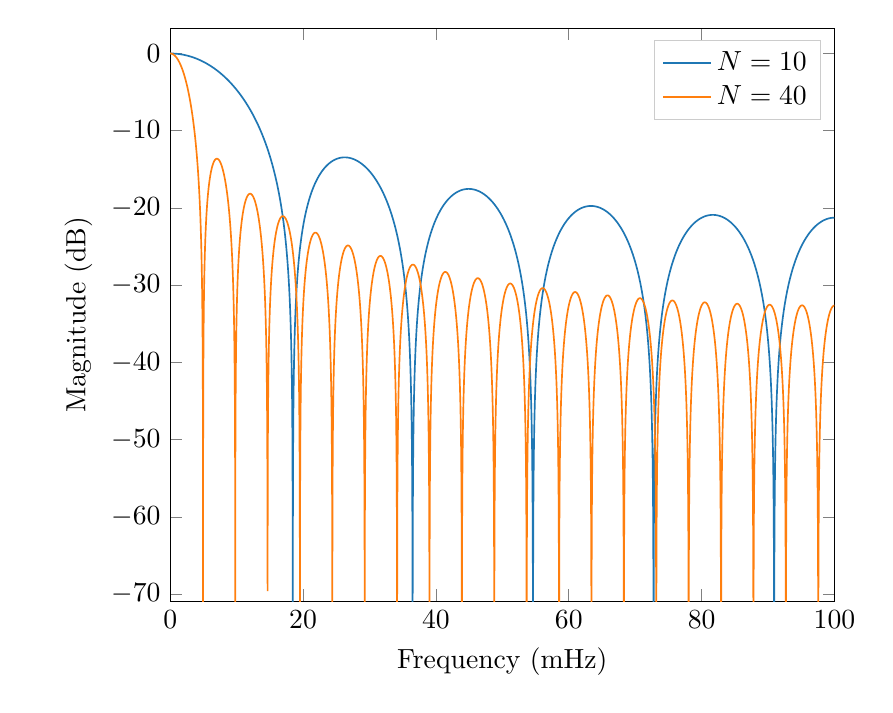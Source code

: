 \definecolor{color0}{rgb}{0.122,0.467,0.706}
\definecolor{color1}{rgb}{1,0.498,0.055}
\definecolor{color2}{rgb}{0.173,0.627,0.173}

\begin{tikzpicture}

\begin{axis}[%
legend cell align={left},
legend style={fill opacity=0.8, draw opacity=1, text opacity=1, draw=white!80!black},
scale only axis,
xmin=0,
xmax=99.988,
xlabel={Frequency (mHz)},
ymin=-70.907,
ymax=3.272,
ylabel={Magnitude (dB)},
axis background/.style={fill=white},
title style={font=\bfseries},
]
\addplot [semithick,color=color0]
  table[row sep=crcr]{%
0	0\\
0.012	-6.265e-06\\
0.024	-2.506e-05\\
0.037	-5.639e-05\\
0.049	-0.0\\
0.061	-0.0\\
0.073	-0.0\\
0.085	-0.0\\
0.098	-0.0\\
0.11	-0.001\\
0.122	-0.001\\
0.134	-0.001\\
0.146	-0.001\\
0.159	-0.001\\
0.171	-0.001\\
0.183	-0.001\\
0.195	-0.002\\
0.208	-0.002\\
0.22	-0.002\\
0.232	-0.002\\
0.244	-0.003\\
0.256	-0.003\\
0.269	-0.003\\
0.281	-0.003\\
0.293	-0.004\\
0.305	-0.004\\
0.317	-0.004\\
0.33	-0.005\\
0.342	-0.005\\
0.354	-0.005\\
0.366	-0.006\\
0.378	-0.006\\
0.391	-0.006\\
0.403	-0.007\\
0.415	-0.007\\
0.427	-0.008\\
0.439	-0.008\\
0.452	-0.009\\
0.464	-0.009\\
0.476	-0.01\\
0.488	-0.01\\
0.5	-0.011\\
0.513	-0.011\\
0.525	-0.012\\
0.537	-0.012\\
0.549	-0.013\\
0.562	-0.013\\
0.574	-0.014\\
0.586	-0.014\\
0.598	-0.015\\
0.61	-0.016\\
0.623	-0.016\\
0.635	-0.017\\
0.647	-0.018\\
0.659	-0.018\\
0.671	-0.019\\
0.684	-0.02\\
0.696	-0.02\\
0.708	-0.021\\
0.72	-0.022\\
0.732	-0.023\\
0.745	-0.023\\
0.757	-0.024\\
0.769	-0.025\\
0.781	-0.026\\
0.793	-0.026\\
0.806	-0.027\\
0.818	-0.028\\
0.83	-0.029\\
0.842	-0.03\\
0.854	-0.031\\
0.867	-0.032\\
0.879	-0.033\\
0.891	-0.033\\
0.903	-0.034\\
0.916	-0.035\\
0.928	-0.036\\
0.94	-0.037\\
0.952	-0.038\\
0.964	-0.039\\
0.977	-0.04\\
0.989	-0.041\\
1.001	-0.042\\
1.013	-0.043\\
1.025	-0.044\\
1.038	-0.045\\
1.05	-0.046\\
1.062	-0.047\\
1.074	-0.049\\
1.086	-0.05\\
1.099	-0.051\\
1.111	-0.052\\
1.123	-0.053\\
1.135	-0.054\\
1.147	-0.055\\
1.16	-0.057\\
1.172	-0.058\\
1.184	-0.059\\
1.196	-0.06\\
1.208	-0.061\\
1.221	-0.063\\
1.233	-0.064\\
1.245	-0.065\\
1.257	-0.067\\
1.27	-0.068\\
1.282	-0.069\\
1.294	-0.071\\
1.306	-0.072\\
1.318	-0.073\\
1.331	-0.075\\
1.343	-0.076\\
1.355	-0.077\\
1.367	-0.079\\
1.379	-0.08\\
1.392	-0.082\\
1.404	-0.083\\
1.416	-0.084\\
1.428	-0.086\\
1.44	-0.087\\
1.453	-0.089\\
1.465	-0.09\\
1.477	-0.092\\
1.489	-0.093\\
1.501	-0.095\\
1.514	-0.097\\
1.526	-0.098\\
1.538	-0.1\\
1.55	-0.101\\
1.562	-0.103\\
1.575	-0.105\\
1.587	-0.106\\
1.599	-0.108\\
1.611	-0.109\\
1.624	-0.111\\
1.636	-0.113\\
1.648	-0.114\\
1.66	-0.116\\
1.672	-0.118\\
1.685	-0.12\\
1.697	-0.121\\
1.709	-0.123\\
1.721	-0.125\\
1.733	-0.127\\
1.746	-0.128\\
1.758	-0.13\\
1.77	-0.132\\
1.782	-0.134\\
1.794	-0.136\\
1.807	-0.138\\
1.819	-0.14\\
1.831	-0.141\\
1.843	-0.143\\
1.855	-0.145\\
1.868	-0.147\\
1.88	-0.149\\
1.892	-0.151\\
1.904	-0.153\\
1.917	-0.155\\
1.929	-0.157\\
1.941	-0.159\\
1.953	-0.161\\
1.965	-0.163\\
1.978	-0.165\\
1.99	-0.167\\
2.002	-0.169\\
2.014	-0.171\\
2.026	-0.173\\
2.039	-0.175\\
2.051	-0.178\\
2.063	-0.18\\
2.075	-0.182\\
2.087	-0.184\\
2.1	-0.186\\
2.112	-0.188\\
2.124	-0.191\\
2.136	-0.193\\
2.148	-0.195\\
2.161	-0.197\\
2.173	-0.199\\
2.185	-0.202\\
2.197	-0.204\\
2.209	-0.206\\
2.222	-0.209\\
2.234	-0.211\\
2.246	-0.213\\
2.258	-0.215\\
2.271	-0.218\\
2.283	-0.22\\
2.295	-0.223\\
2.307	-0.225\\
2.319	-0.227\\
2.332	-0.23\\
2.344	-0.232\\
2.356	-0.235\\
2.368	-0.237\\
2.38	-0.24\\
2.393	-0.242\\
2.405	-0.245\\
2.417	-0.247\\
2.429	-0.25\\
2.441	-0.252\\
2.454	-0.255\\
2.466	-0.257\\
2.478	-0.26\\
2.49	-0.262\\
2.502	-0.265\\
2.515	-0.268\\
2.527	-0.27\\
2.539	-0.273\\
2.551	-0.275\\
2.563	-0.278\\
2.576	-0.281\\
2.588	-0.283\\
2.6	-0.286\\
2.612	-0.289\\
2.625	-0.292\\
2.637	-0.294\\
2.649	-0.297\\
2.661	-0.3\\
2.673	-0.303\\
2.686	-0.305\\
2.698	-0.308\\
2.71	-0.311\\
2.722	-0.314\\
2.734	-0.317\\
2.747	-0.32\\
2.759	-0.322\\
2.771	-0.325\\
2.783	-0.328\\
2.795	-0.331\\
2.808	-0.334\\
2.82	-0.337\\
2.832	-0.34\\
2.844	-0.343\\
2.856	-0.346\\
2.869	-0.349\\
2.881	-0.352\\
2.893	-0.355\\
2.905	-0.358\\
2.917	-0.361\\
2.93	-0.364\\
2.942	-0.367\\
2.954	-0.37\\
2.966	-0.373\\
2.979	-0.376\\
2.991	-0.379\\
3.003	-0.383\\
3.015	-0.386\\
3.027	-0.389\\
3.04	-0.392\\
3.052	-0.395\\
3.064	-0.398\\
3.076	-0.402\\
3.088	-0.405\\
3.101	-0.408\\
3.113	-0.411\\
3.125	-0.415\\
3.137	-0.418\\
3.149	-0.421\\
3.162	-0.424\\
3.174	-0.428\\
3.186	-0.431\\
3.198	-0.434\\
3.21	-0.438\\
3.223	-0.441\\
3.235	-0.445\\
3.247	-0.448\\
3.259	-0.451\\
3.271	-0.455\\
3.284	-0.458\\
3.296	-0.462\\
3.308	-0.465\\
3.32	-0.469\\
3.333	-0.472\\
3.345	-0.476\\
3.357	-0.479\\
3.369	-0.483\\
3.381	-0.486\\
3.394	-0.49\\
3.406	-0.493\\
3.418	-0.497\\
3.43	-0.5\\
3.442	-0.504\\
3.455	-0.508\\
3.467	-0.511\\
3.479	-0.515\\
3.491	-0.519\\
3.503	-0.522\\
3.516	-0.526\\
3.528	-0.53\\
3.54	-0.533\\
3.552	-0.537\\
3.564	-0.541\\
3.577	-0.545\\
3.589	-0.548\\
3.601	-0.552\\
3.613	-0.556\\
3.625	-0.56\\
3.638	-0.564\\
3.65	-0.568\\
3.662	-0.571\\
3.674	-0.575\\
3.687	-0.579\\
3.699	-0.583\\
3.711	-0.587\\
3.723	-0.591\\
3.735	-0.595\\
3.748	-0.599\\
3.76	-0.603\\
3.772	-0.607\\
3.784	-0.611\\
3.796	-0.615\\
3.809	-0.619\\
3.821	-0.623\\
3.833	-0.627\\
3.845	-0.631\\
3.857	-0.635\\
3.87	-0.639\\
3.882	-0.643\\
3.894	-0.647\\
3.906	-0.651\\
3.918	-0.655\\
3.931	-0.66\\
3.943	-0.664\\
3.955	-0.668\\
3.967	-0.672\\
3.979	-0.676\\
3.992	-0.681\\
4.004	-0.685\\
4.016	-0.689\\
4.028	-0.693\\
4.041	-0.698\\
4.053	-0.702\\
4.065	-0.706\\
4.077	-0.711\\
4.089	-0.715\\
4.102	-0.719\\
4.114	-0.724\\
4.126	-0.728\\
4.138	-0.732\\
4.15	-0.737\\
4.163	-0.741\\
4.175	-0.746\\
4.187	-0.75\\
4.199	-0.754\\
4.211	-0.759\\
4.224	-0.763\\
4.236	-0.768\\
4.248	-0.772\\
4.26	-0.777\\
4.272	-0.782\\
4.285	-0.786\\
4.297	-0.791\\
4.309	-0.795\\
4.321	-0.8\\
4.333	-0.804\\
4.346	-0.809\\
4.358	-0.814\\
4.37	-0.818\\
4.382	-0.823\\
4.395	-0.828\\
4.407	-0.832\\
4.419	-0.837\\
4.431	-0.842\\
4.443	-0.847\\
4.456	-0.851\\
4.468	-0.856\\
4.48	-0.861\\
4.492	-0.866\\
4.504	-0.87\\
4.517	-0.875\\
4.529	-0.88\\
4.541	-0.885\\
4.553	-0.89\\
4.565	-0.895\\
4.578	-0.9\\
4.59	-0.905\\
4.602	-0.909\\
4.614	-0.914\\
4.626	-0.919\\
4.639	-0.924\\
4.651	-0.929\\
4.663	-0.934\\
4.675	-0.939\\
4.688	-0.944\\
4.7	-0.949\\
4.712	-0.954\\
4.724	-0.959\\
4.736	-0.965\\
4.749	-0.97\\
4.761	-0.975\\
4.773	-0.98\\
4.785	-0.985\\
4.797	-0.99\\
4.81	-0.995\\
4.822	-1.001\\
4.834	-1.006\\
4.846	-1.011\\
4.858	-1.016\\
4.871	-1.021\\
4.883	-1.027\\
4.895	-1.032\\
4.907	-1.037\\
4.919	-1.042\\
4.932	-1.048\\
4.944	-1.053\\
4.956	-1.058\\
4.968	-1.064\\
4.98	-1.069\\
4.993	-1.075\\
5.005	-1.08\\
5.017	-1.085\\
5.029	-1.091\\
5.042	-1.096\\
5.054	-1.102\\
5.066	-1.107\\
5.078	-1.113\\
5.09	-1.118\\
5.103	-1.124\\
5.115	-1.129\\
5.127	-1.135\\
5.139	-1.14\\
5.151	-1.146\\
5.164	-1.151\\
5.176	-1.157\\
5.188	-1.163\\
5.2	-1.168\\
5.212	-1.174\\
5.225	-1.18\\
5.237	-1.185\\
5.249	-1.191\\
5.261	-1.197\\
5.273	-1.202\\
5.286	-1.208\\
5.298	-1.214\\
5.31	-1.22\\
5.322	-1.225\\
5.334	-1.231\\
5.347	-1.237\\
5.359	-1.243\\
5.371	-1.249\\
5.383	-1.255\\
5.396	-1.26\\
5.408	-1.266\\
5.42	-1.272\\
5.432	-1.278\\
5.444	-1.284\\
5.457	-1.29\\
5.469	-1.296\\
5.481	-1.302\\
5.493	-1.308\\
5.505	-1.314\\
5.518	-1.32\\
5.53	-1.326\\
5.542	-1.332\\
5.554	-1.338\\
5.566	-1.344\\
5.579	-1.35\\
5.591	-1.356\\
5.603	-1.363\\
5.615	-1.369\\
5.627	-1.375\\
5.64	-1.381\\
5.652	-1.387\\
5.664	-1.393\\
5.676	-1.4\\
5.688	-1.406\\
5.701	-1.412\\
5.713	-1.418\\
5.725	-1.425\\
5.737	-1.431\\
5.75	-1.437\\
5.762	-1.444\\
5.774	-1.45\\
5.786	-1.456\\
5.798	-1.463\\
5.811	-1.469\\
5.823	-1.475\\
5.835	-1.482\\
5.847	-1.488\\
5.859	-1.495\\
5.872	-1.501\\
5.884	-1.508\\
5.896	-1.514\\
5.908	-1.521\\
5.92	-1.527\\
5.933	-1.534\\
5.945	-1.54\\
5.957	-1.547\\
5.969	-1.553\\
5.981	-1.56\\
5.994	-1.567\\
6.006	-1.573\\
6.018	-1.58\\
6.03	-1.587\\
6.042	-1.593\\
6.055	-1.6\\
6.067	-1.607\\
6.079	-1.613\\
6.091	-1.62\\
6.104	-1.627\\
6.116	-1.634\\
6.128	-1.641\\
6.14	-1.647\\
6.152	-1.654\\
6.165	-1.661\\
6.177	-1.668\\
6.189	-1.675\\
6.201	-1.682\\
6.213	-1.689\\
6.226	-1.695\\
6.238	-1.702\\
6.25	-1.709\\
6.262	-1.716\\
6.274	-1.723\\
6.287	-1.73\\
6.299	-1.737\\
6.311	-1.744\\
6.323	-1.751\\
6.335	-1.758\\
6.348	-1.766\\
6.36	-1.773\\
6.372	-1.78\\
6.384	-1.787\\
6.396	-1.794\\
6.409	-1.801\\
6.421	-1.808\\
6.433	-1.816\\
6.445	-1.823\\
6.458	-1.83\\
6.47	-1.837\\
6.482	-1.844\\
6.494	-1.852\\
6.506	-1.859\\
6.519	-1.866\\
6.531	-1.874\\
6.543	-1.881\\
6.555	-1.888\\
6.567	-1.896\\
6.58	-1.903\\
6.592	-1.911\\
6.604	-1.918\\
6.616	-1.925\\
6.628	-1.933\\
6.641	-1.94\\
6.653	-1.948\\
6.665	-1.955\\
6.677	-1.963\\
6.689	-1.97\\
6.702	-1.978\\
6.714	-1.985\\
6.726	-1.993\\
6.738	-2.001\\
6.75	-2.008\\
6.763	-2.016\\
6.775	-2.024\\
6.787	-2.031\\
6.799	-2.039\\
6.812	-2.047\\
6.824	-2.054\\
6.836	-2.062\\
6.848	-2.07\\
6.86	-2.078\\
6.873	-2.085\\
6.885	-2.093\\
6.897	-2.101\\
6.909	-2.109\\
6.921	-2.117\\
6.934	-2.125\\
6.946	-2.132\\
6.958	-2.14\\
6.97	-2.148\\
6.982	-2.156\\
6.995	-2.164\\
7.007	-2.172\\
7.019	-2.18\\
7.031	-2.188\\
7.043	-2.196\\
7.056	-2.204\\
7.068	-2.212\\
7.08	-2.22\\
7.092	-2.229\\
7.104	-2.237\\
7.117	-2.245\\
7.129	-2.253\\
7.141	-2.261\\
7.153	-2.269\\
7.166	-2.277\\
7.178	-2.286\\
7.19	-2.294\\
7.202	-2.302\\
7.214	-2.31\\
7.227	-2.319\\
7.239	-2.327\\
7.251	-2.335\\
7.263	-2.344\\
7.275	-2.352\\
7.288	-2.36\\
7.3	-2.369\\
7.312	-2.377\\
7.324	-2.386\\
7.336	-2.394\\
7.349	-2.403\\
7.361	-2.411\\
7.373	-2.419\\
7.385	-2.428\\
7.397	-2.437\\
7.41	-2.445\\
7.422	-2.454\\
7.434	-2.462\\
7.446	-2.471\\
7.458	-2.479\\
7.471	-2.488\\
7.483	-2.497\\
7.495	-2.505\\
7.507	-2.514\\
7.52	-2.523\\
7.532	-2.532\\
7.544	-2.54\\
7.556	-2.549\\
7.568	-2.558\\
7.581	-2.567\\
7.593	-2.576\\
7.605	-2.584\\
7.617	-2.593\\
7.629	-2.602\\
7.642	-2.611\\
7.654	-2.62\\
7.666	-2.629\\
7.678	-2.638\\
7.69	-2.647\\
7.703	-2.656\\
7.715	-2.665\\
7.727	-2.674\\
7.739	-2.683\\
7.751	-2.692\\
7.764	-2.701\\
7.776	-2.71\\
7.788	-2.719\\
7.8	-2.728\\
7.812	-2.737\\
7.825	-2.747\\
7.837	-2.756\\
7.849	-2.765\\
7.861	-2.774\\
7.874	-2.783\\
7.886	-2.793\\
7.898	-2.802\\
7.91	-2.811\\
7.922	-2.821\\
7.935	-2.83\\
7.947	-2.839\\
7.959	-2.849\\
7.971	-2.858\\
7.983	-2.867\\
7.996	-2.877\\
8.008	-2.886\\
8.02	-2.896\\
8.032	-2.905\\
8.044	-2.915\\
8.057	-2.924\\
8.069	-2.934\\
8.081	-2.943\\
8.093	-2.953\\
8.105	-2.963\\
8.118	-2.972\\
8.13	-2.982\\
8.142	-2.992\\
8.154	-3.001\\
8.167	-3.011\\
8.179	-3.021\\
8.191	-3.03\\
8.203	-3.04\\
8.215	-3.05\\
8.228	-3.06\\
8.24	-3.07\\
8.252	-3.079\\
8.264	-3.089\\
8.276	-3.099\\
8.289	-3.109\\
8.301	-3.119\\
8.313	-3.129\\
8.325	-3.139\\
8.337	-3.149\\
8.35	-3.159\\
8.362	-3.169\\
8.374	-3.179\\
8.386	-3.189\\
8.398	-3.199\\
8.411	-3.209\\
8.423	-3.219\\
8.435	-3.229\\
8.447	-3.24\\
8.459	-3.25\\
8.472	-3.26\\
8.484	-3.27\\
8.496	-3.28\\
8.508	-3.291\\
8.521	-3.301\\
8.533	-3.311\\
8.545	-3.322\\
8.557	-3.332\\
8.569	-3.342\\
8.582	-3.353\\
8.594	-3.363\\
8.606	-3.373\\
8.618	-3.384\\
8.63	-3.394\\
8.643	-3.405\\
8.655	-3.415\\
8.667	-3.426\\
8.679	-3.436\\
8.691	-3.447\\
8.704	-3.457\\
8.716	-3.468\\
8.728	-3.479\\
8.74	-3.489\\
8.752	-3.5\\
8.765	-3.511\\
8.777	-3.521\\
8.789	-3.532\\
8.801	-3.543\\
8.813	-3.554\\
8.826	-3.564\\
8.838	-3.575\\
8.85	-3.586\\
8.862	-3.597\\
8.875	-3.608\\
8.887	-3.619\\
8.899	-3.63\\
8.911	-3.641\\
8.923	-3.652\\
8.936	-3.663\\
8.948	-3.674\\
8.96	-3.685\\
8.972	-3.696\\
8.984	-3.707\\
8.997	-3.718\\
9.009	-3.729\\
9.021	-3.74\\
9.033	-3.751\\
9.045	-3.762\\
9.058	-3.774\\
9.07	-3.785\\
9.082	-3.796\\
9.094	-3.807\\
9.106	-3.819\\
9.119	-3.83\\
9.131	-3.841\\
9.143	-3.853\\
9.155	-3.864\\
9.167	-3.875\\
9.18	-3.887\\
9.192	-3.898\\
9.204	-3.91\\
9.216	-3.921\\
9.229	-3.933\\
9.241	-3.944\\
9.253	-3.956\\
9.265	-3.967\\
9.277	-3.979\\
9.29	-3.991\\
9.302	-4.002\\
9.314	-4.014\\
9.326	-4.026\\
9.338	-4.037\\
9.351	-4.049\\
9.363	-4.061\\
9.375	-4.073\\
9.387	-4.084\\
9.399	-4.096\\
9.412	-4.108\\
9.424	-4.12\\
9.436	-4.132\\
9.448	-4.144\\
9.46	-4.156\\
9.473	-4.168\\
9.485	-4.18\\
9.497	-4.192\\
9.509	-4.204\\
9.521	-4.216\\
9.534	-4.228\\
9.546	-4.24\\
9.558	-4.252\\
9.57	-4.264\\
9.583	-4.276\\
9.595	-4.289\\
9.607	-4.301\\
9.619	-4.313\\
9.631	-4.325\\
9.644	-4.338\\
9.656	-4.35\\
9.668	-4.362\\
9.68	-4.375\\
9.692	-4.387\\
9.705	-4.399\\
9.717	-4.412\\
9.729	-4.424\\
9.741	-4.437\\
9.753	-4.449\\
9.766	-4.462\\
9.778	-4.474\\
9.79	-4.487\\
9.802	-4.5\\
9.814	-4.512\\
9.827	-4.525\\
9.839	-4.538\\
9.851	-4.55\\
9.863	-4.563\\
9.875	-4.576\\
9.888	-4.589\\
9.9	-4.601\\
9.912	-4.614\\
9.924	-4.627\\
9.937	-4.64\\
9.949	-4.653\\
9.961	-4.666\\
9.973	-4.679\\
9.985	-4.692\\
9.998	-4.705\\
10.01	-4.718\\
10.022	-4.731\\
10.034	-4.744\\
10.046	-4.757\\
10.059	-4.77\\
10.071	-4.783\\
10.083	-4.796\\
10.095	-4.81\\
10.107	-4.823\\
10.12	-4.836\\
10.132	-4.849\\
10.144	-4.863\\
10.156	-4.876\\
10.168	-4.889\\
10.181	-4.903\\
10.193	-4.916\\
10.205	-4.93\\
10.217	-4.943\\
10.229	-4.957\\
10.242	-4.97\\
10.254	-4.984\\
10.266	-4.997\\
10.278	-5.011\\
10.291	-5.025\\
10.303	-5.038\\
10.315	-5.052\\
10.327	-5.066\\
10.339	-5.079\\
10.352	-5.093\\
10.364	-5.107\\
10.376	-5.121\\
10.388	-5.135\\
10.4	-5.148\\
10.413	-5.162\\
10.425	-5.176\\
10.437	-5.19\\
10.449	-5.204\\
10.461	-5.218\\
10.474	-5.232\\
10.486	-5.246\\
10.498	-5.26\\
10.51	-5.274\\
10.522	-5.289\\
10.535	-5.303\\
10.547	-5.317\\
10.559	-5.331\\
10.571	-5.345\\
10.583	-5.36\\
10.596	-5.374\\
10.608	-5.388\\
10.62	-5.403\\
10.632	-5.417\\
10.645	-5.432\\
10.657	-5.446\\
10.669	-5.46\\
10.681	-5.475\\
10.693	-5.49\\
10.706	-5.504\\
10.718	-5.519\\
10.73	-5.533\\
10.742	-5.548\\
10.754	-5.563\\
10.767	-5.577\\
10.779	-5.592\\
10.791	-5.607\\
10.803	-5.622\\
10.815	-5.637\\
10.828	-5.651\\
10.84	-5.666\\
10.852	-5.681\\
10.864	-5.696\\
10.876	-5.711\\
10.889	-5.726\\
10.901	-5.741\\
10.913	-5.756\\
10.925	-5.771\\
10.938	-5.786\\
10.95	-5.802\\
10.962	-5.817\\
10.974	-5.832\\
10.986	-5.847\\
10.999	-5.862\\
11.011	-5.878\\
11.023	-5.893\\
11.035	-5.909\\
11.047	-5.924\\
11.06	-5.939\\
11.072	-5.955\\
11.084	-5.97\\
11.096	-5.986\\
11.108	-6.001\\
11.121	-6.017\\
11.133	-6.033\\
11.145	-6.048\\
11.157	-6.064\\
11.169	-6.08\\
11.182	-6.095\\
11.194	-6.111\\
11.206	-6.127\\
11.218	-6.143\\
11.23	-6.159\\
11.243	-6.175\\
11.255	-6.19\\
11.267	-6.206\\
11.279	-6.222\\
11.292	-6.238\\
11.304	-6.255\\
11.316	-6.271\\
11.328	-6.287\\
11.34	-6.303\\
11.353	-6.319\\
11.365	-6.335\\
11.377	-6.352\\
11.389	-6.368\\
11.401	-6.384\\
11.414	-6.401\\
11.426	-6.417\\
11.438	-6.433\\
11.45	-6.45\\
11.462	-6.466\\
11.475	-6.483\\
11.487	-6.499\\
11.499	-6.516\\
11.511	-6.533\\
11.523	-6.549\\
11.536	-6.566\\
11.548	-6.583\\
11.56	-6.6\\
11.572	-6.616\\
11.584	-6.633\\
11.597	-6.65\\
11.609	-6.667\\
11.621	-6.684\\
11.633	-6.701\\
11.646	-6.718\\
11.658	-6.735\\
11.67	-6.752\\
11.682	-6.769\\
11.694	-6.786\\
11.707	-6.803\\
11.719	-6.821\\
11.731	-6.838\\
11.743	-6.855\\
11.755	-6.873\\
11.768	-6.89\\
11.78	-6.907\\
11.792	-6.925\\
11.804	-6.942\\
11.816	-6.96\\
11.829	-6.977\\
11.841	-6.995\\
11.853	-7.012\\
11.865	-7.03\\
11.877	-7.048\\
11.89	-7.066\\
11.902	-7.083\\
11.914	-7.101\\
11.926	-7.119\\
11.938	-7.137\\
11.951	-7.155\\
11.963	-7.173\\
11.975	-7.191\\
11.987	-7.209\\
12.0	-7.227\\
12.012	-7.245\\
12.024	-7.263\\
12.036	-7.281\\
12.048	-7.3\\
12.061	-7.318\\
12.073	-7.336\\
12.085	-7.354\\
12.097	-7.373\\
12.109	-7.391\\
12.122	-7.41\\
12.134	-7.428\\
12.146	-7.447\\
12.158	-7.465\\
12.17	-7.484\\
12.183	-7.503\\
12.195	-7.521\\
12.207	-7.54\\
12.219	-7.559\\
12.231	-7.578\\
12.244	-7.597\\
12.256	-7.615\\
12.268	-7.634\\
12.28	-7.653\\
12.292	-7.672\\
12.305	-7.692\\
12.317	-7.711\\
12.329	-7.73\\
12.341	-7.749\\
12.354	-7.768\\
12.366	-7.788\\
12.378	-7.807\\
12.39	-7.826\\
12.402	-7.846\\
12.415	-7.865\\
12.427	-7.885\\
12.439	-7.904\\
12.451	-7.924\\
12.463	-7.943\\
12.476	-7.963\\
12.488	-7.983\\
12.5	-8.002\\
12.512	-8.022\\
12.524	-8.042\\
12.537	-8.062\\
12.549	-8.082\\
12.561	-8.102\\
12.573	-8.122\\
12.585	-8.142\\
12.598	-8.162\\
12.61	-8.182\\
12.622	-8.202\\
12.634	-8.223\\
12.646	-8.243\\
12.659	-8.263\\
12.671	-8.284\\
12.683	-8.304\\
12.695	-8.325\\
12.708	-8.345\\
12.72	-8.366\\
12.732	-8.386\\
12.744	-8.407\\
12.756	-8.428\\
12.769	-8.448\\
12.781	-8.469\\
12.793	-8.49\\
12.805	-8.511\\
12.817	-8.532\\
12.83	-8.553\\
12.842	-8.574\\
12.854	-8.595\\
12.866	-8.616\\
12.878	-8.637\\
12.891	-8.659\\
12.903	-8.68\\
12.915	-8.701\\
12.927	-8.723\\
12.939	-8.744\\
12.952	-8.765\\
12.964	-8.787\\
12.976	-8.809\\
12.988	-8.83\\
13.0	-8.852\\
13.013	-8.874\\
13.025	-8.895\\
13.037	-8.917\\
13.049	-8.939\\
13.062	-8.961\\
13.074	-8.983\\
13.086	-9.005\\
13.098	-9.027\\
13.11	-9.049\\
13.123	-9.072\\
13.135	-9.094\\
13.147	-9.116\\
13.159	-9.139\\
13.171	-9.161\\
13.184	-9.183\\
13.196	-9.206\\
13.208	-9.229\\
13.22	-9.251\\
13.232	-9.274\\
13.245	-9.297\\
13.257	-9.319\\
13.269	-9.342\\
13.281	-9.365\\
13.293	-9.388\\
13.306	-9.411\\
13.318	-9.434\\
13.33	-9.457\\
13.342	-9.481\\
13.354	-9.504\\
13.367	-9.527\\
13.379	-9.551\\
13.391	-9.574\\
13.403	-9.597\\
13.416	-9.621\\
13.428	-9.645\\
13.44	-9.668\\
13.452	-9.692\\
13.464	-9.716\\
13.477	-9.74\\
13.489	-9.763\\
13.501	-9.787\\
13.513	-9.811\\
13.525	-9.836\\
13.538	-9.86\\
13.55	-9.884\\
13.562	-9.908\\
13.574	-9.932\\
13.586	-9.957\\
13.599	-9.981\\
13.611	-10.006\\
13.623	-10.03\\
13.635	-10.055\\
13.647	-10.08\\
13.66	-10.104\\
13.672	-10.129\\
13.684	-10.154\\
13.696	-10.179\\
13.708	-10.204\\
13.721	-10.229\\
13.733	-10.254\\
13.745	-10.28\\
13.757	-10.305\\
13.77	-10.33\\
13.782	-10.356\\
13.794	-10.381\\
13.806	-10.407\\
13.818	-10.432\\
13.831	-10.458\\
13.843	-10.484\\
13.855	-10.509\\
13.867	-10.535\\
13.879	-10.561\\
13.892	-10.587\\
13.904	-10.613\\
13.916	-10.64\\
13.928	-10.666\\
13.94	-10.692\\
13.953	-10.718\\
13.965	-10.745\\
13.977	-10.771\\
13.989	-10.798\\
14.001	-10.825\\
14.014	-10.851\\
14.026	-10.878\\
14.038	-10.905\\
14.05	-10.932\\
14.062	-10.959\\
14.075	-10.986\\
14.087	-11.013\\
14.099	-11.041\\
14.111	-11.068\\
14.124	-11.095\\
14.136	-11.123\\
14.148	-11.15\\
14.16	-11.178\\
14.172	-11.206\\
14.185	-11.234\\
14.197	-11.262\\
14.209	-11.289\\
14.221	-11.317\\
14.233	-11.346\\
14.246	-11.374\\
14.258	-11.402\\
14.27	-11.43\\
14.282	-11.459\\
14.294	-11.487\\
14.307	-11.516\\
14.319	-11.545\\
14.331	-11.573\\
14.343	-11.602\\
14.355	-11.631\\
14.368	-11.66\\
14.38	-11.689\\
14.392	-11.719\\
14.404	-11.748\\
14.417	-11.777\\
14.429	-11.807\\
14.441	-11.836\\
14.453	-11.866\\
14.465	-11.896\\
14.478	-11.925\\
14.49	-11.955\\
14.502	-11.985\\
14.514	-12.015\\
14.526	-12.045\\
14.539	-12.076\\
14.551	-12.106\\
14.563	-12.137\\
14.575	-12.167\\
14.587	-12.198\\
14.6	-12.228\\
14.612	-12.259\\
14.624	-12.29\\
14.636	-12.321\\
14.648	-12.352\\
14.661	-12.383\\
14.673	-12.415\\
14.685	-12.446\\
14.697	-12.478\\
14.709	-12.509\\
14.722	-12.541\\
14.734	-12.573\\
14.746	-12.605\\
14.758	-12.637\\
14.771	-12.669\\
14.783	-12.701\\
14.795	-12.733\\
14.807	-12.766\\
14.819	-12.798\\
14.832	-12.831\\
14.844	-12.864\\
14.856	-12.896\\
14.868	-12.929\\
14.88	-12.962\\
14.893	-12.996\\
14.905	-13.029\\
14.917	-13.062\\
14.929	-13.096\\
14.941	-13.129\\
14.954	-13.163\\
14.966	-13.197\\
14.978	-13.231\\
14.99	-13.265\\
15.002	-13.299\\
15.015	-13.333\\
15.027	-13.368\\
15.039	-13.402\\
15.051	-13.437\\
15.063	-13.472\\
15.076	-13.507\\
15.088	-13.542\\
15.1	-13.577\\
15.112	-13.612\\
15.125	-13.648\\
15.137	-13.683\\
15.149	-13.719\\
15.161	-13.754\\
15.173	-13.79\\
15.186	-13.826\\
15.198	-13.863\\
15.21	-13.899\\
15.222	-13.935\\
15.234	-13.972\\
15.247	-14.008\\
15.259	-14.045\\
15.271	-14.082\\
15.283	-14.119\\
15.295	-14.156\\
15.308	-14.194\\
15.32	-14.231\\
15.332	-14.269\\
15.344	-14.307\\
15.356	-14.345\\
15.369	-14.383\\
15.381	-14.421\\
15.393	-14.459\\
15.405	-14.498\\
15.417	-14.536\\
15.43	-14.575\\
15.442	-14.614\\
15.454	-14.653\\
15.466	-14.692\\
15.479	-14.732\\
15.491	-14.771\\
15.503	-14.811\\
15.515	-14.851\\
15.527	-14.891\\
15.54	-14.931\\
15.552	-14.971\\
15.564	-15.012\\
15.576	-15.052\\
15.588	-15.093\\
15.601	-15.134\\
15.613	-15.175\\
15.625	-15.217\\
15.637	-15.258\\
15.649	-15.3\\
15.662	-15.342\\
15.674	-15.384\\
15.686	-15.426\\
15.698	-15.468\\
15.71	-15.511\\
15.723	-15.554\\
15.735	-15.596\\
15.747	-15.64\\
15.759	-15.683\\
15.771	-15.726\\
15.784	-15.77\\
15.796	-15.814\\
15.808	-15.858\\
15.82	-15.902\\
15.833	-15.946\\
15.845	-15.991\\
15.857	-16.036\\
15.869	-16.081\\
15.881	-16.126\\
15.894	-16.171\\
15.906	-16.217\\
15.918	-16.263\\
15.93	-16.309\\
15.942	-16.355\\
15.955	-16.402\\
15.967	-16.448\\
15.979	-16.495\\
15.991	-16.542\\
16.003	-16.59\\
16.016	-16.637\\
16.028	-16.685\\
16.04	-16.733\\
16.052	-16.781\\
16.064	-16.83\\
16.077	-16.878\\
16.089	-16.927\\
16.101	-16.977\\
16.113	-17.026\\
16.125	-17.076\\
16.138	-17.126\\
16.15	-17.176\\
16.162	-17.226\\
16.174	-17.277\\
16.187	-17.328\\
16.199	-17.379\\
16.211	-17.431\\
16.223	-17.482\\
16.235	-17.534\\
16.248	-17.587\\
16.26	-17.639\\
16.272	-17.692\\
16.284	-17.745\\
16.296	-17.798\\
16.309	-17.852\\
16.321	-17.906\\
16.333	-17.96\\
16.345	-18.015\\
16.357	-18.07\\
16.37	-18.125\\
16.382	-18.18\\
16.394	-18.236\\
16.406	-18.292\\
16.418	-18.348\\
16.431	-18.405\\
16.443	-18.462\\
16.455	-18.52\\
16.467	-18.577\\
16.479	-18.635\\
16.492	-18.694\\
16.504	-18.752\\
16.516	-18.811\\
16.528	-18.871\\
16.541	-18.931\\
16.553	-18.991\\
16.565	-19.051\\
16.577	-19.112\\
16.589	-19.173\\
16.602	-19.235\\
16.614	-19.297\\
16.626	-19.36\\
16.638	-19.422\\
16.65	-19.486\\
16.663	-19.549\\
16.675	-19.613\\
16.687	-19.678\\
16.699	-19.743\\
16.711	-19.808\\
16.724	-19.874\\
16.736	-19.94\\
16.748	-20.006\\
16.76	-20.074\\
16.772	-20.141\\
16.785	-20.209\\
16.797	-20.278\\
16.809	-20.346\\
16.821	-20.416\\
16.833	-20.486\\
16.846	-20.556\\
16.858	-20.627\\
16.87	-20.699\\
16.882	-20.771\\
16.895	-20.843\\
16.907	-20.916\\
16.919	-20.99\\
16.931	-21.064\\
16.943	-21.139\\
16.956	-21.214\\
16.968	-21.29\\
16.98	-21.367\\
16.992	-21.444\\
17.004	-21.521\\
17.017	-21.6\\
17.029	-21.679\\
17.041	-21.758\\
17.053	-21.839\\
17.065	-21.92\\
17.078	-22.001\\
17.09	-22.084\\
17.102	-22.167\\
17.114	-22.25\\
17.126	-22.335\\
17.139	-22.42\\
17.151	-22.506\\
17.163	-22.593\\
17.175	-22.68\\
17.188	-22.769\\
17.2	-22.858\\
17.212	-22.948\\
17.224	-23.039\\
17.236	-23.131\\
17.249	-23.223\\
17.261	-23.317\\
17.273	-23.411\\
17.285	-23.506\\
17.297	-23.603\\
17.31	-23.7\\
17.322	-23.798\\
17.334	-23.898\\
17.346	-23.998\\
17.358	-24.099\\
17.371	-24.202\\
17.383	-24.306\\
17.395	-24.41\\
17.407	-24.516\\
17.419	-24.623\\
17.432	-24.732\\
17.444	-24.841\\
17.456	-24.952\\
17.468	-25.064\\
17.48	-25.178\\
17.493	-25.293\\
17.505	-25.409\\
17.517	-25.527\\
17.529	-25.646\\
17.542	-25.767\\
17.554	-25.889\\
17.566	-26.013\\
17.578	-26.139\\
17.59	-26.266\\
17.603	-26.395\\
17.615	-26.526\\
17.627	-26.659\\
17.639	-26.793\\
17.651	-26.93\\
17.664	-27.069\\
17.676	-27.209\\
17.688	-27.352\\
17.7	-27.497\\
17.712	-27.645\\
17.725	-27.794\\
17.737	-27.946\\
17.749	-28.101\\
17.761	-28.259\\
17.773	-28.419\\
17.786	-28.581\\
17.798	-28.747\\
17.81	-28.916\\
17.822	-29.088\\
17.834	-29.263\\
17.847	-29.442\\
17.859	-29.624\\
17.871	-29.81\\
17.883	-30.0\\
17.896	-30.193\\
17.908	-30.391\\
17.92	-30.593\\
17.932	-30.8\\
17.944	-31.012\\
17.957	-31.228\\
17.969	-31.45\\
17.981	-31.677\\
17.993	-31.911\\
18.005	-32.15\\
18.018	-32.396\\
18.03	-32.648\\
18.042	-32.908\\
18.054	-33.176\\
18.066	-33.452\\
18.079	-33.736\\
18.091	-34.03\\
18.103	-34.334\\
18.115	-34.648\\
18.127	-34.973\\
18.14	-35.311\\
18.152	-35.662\\
18.164	-36.028\\
18.176	-36.408\\
18.188	-36.806\\
18.201	-37.223\\
18.213	-37.66\\
18.225	-38.119\\
18.237	-38.603\\
18.25	-39.116\\
18.262	-39.66\\
18.274	-40.239\\
18.286	-40.859\\
18.298	-41.525\\
18.311	-42.246\\
18.323	-43.032\\
18.335	-43.894\\
18.347	-44.85\\
18.359	-45.923\\
18.372	-47.146\\
18.384	-48.568\\
18.396	-50.266\\
18.408	-52.375\\
18.42	-55.163\\
18.433	-59.286\\
18.445	-67.393\\
18.457	-72.732\\
18.469	-61.034\\
18.481	-56.228\\
18.494	-53.155\\
18.506	-50.893\\
18.518	-49.102\\
18.53	-47.62\\
18.542	-46.356\\
18.555	-45.254\\
18.567	-44.277\\
18.579	-43.401\\
18.591	-42.606\\
18.604	-41.878\\
18.616	-41.208\\
18.628	-40.587\\
18.64	-40.008\\
18.652	-39.466\\
18.665	-38.956\\
18.677	-38.475\\
18.689	-38.02\\
18.701	-37.589\\
18.713	-37.178\\
18.726	-36.787\\
18.738	-36.413\\
18.75	-36.054\\
18.762	-35.711\\
18.774	-35.381\\
18.787	-35.063\\
18.799	-34.758\\
18.811	-34.463\\
18.823	-34.178\\
18.835	-33.902\\
18.848	-33.636\\
18.86	-33.378\\
18.872	-33.127\\
18.884	-32.884\\
18.896	-32.648\\
18.909	-32.418\\
18.921	-32.195\\
18.933	-31.978\\
18.945	-31.766\\
18.958	-31.559\\
18.97	-31.358\\
18.982	-31.162\\
18.994	-30.97\\
19.006	-30.782\\
19.019	-30.599\\
19.031	-30.42\\
19.043	-30.245\\
19.055	-30.073\\
19.067	-29.905\\
19.08	-29.741\\
19.092	-29.58\\
19.104	-29.422\\
19.116	-29.267\\
19.128	-29.115\\
19.141	-28.966\\
19.153	-28.819\\
19.165	-28.675\\
19.177	-28.534\\
19.189	-28.395\\
19.202	-28.259\\
19.214	-28.125\\
19.226	-27.993\\
19.238	-27.864\\
19.25	-27.736\\
19.263	-27.611\\
19.275	-27.487\\
19.287	-27.366\\
19.299	-27.246\\
19.312	-27.128\\
19.324	-27.012\\
19.336	-26.898\\
19.348	-26.785\\
19.36	-26.674\\
19.373	-26.564\\
19.385	-26.456\\
19.397	-26.35\\
19.409	-26.245\\
19.421	-26.141\\
19.434	-26.039\\
19.446	-25.938\\
19.458	-25.839\\
19.47	-25.741\\
19.482	-25.644\\
19.495	-25.548\\
19.507	-25.453\\
19.519	-25.36\\
19.531	-25.268\\
19.543	-25.177\\
19.556	-25.087\\
19.568	-24.998\\
19.58	-24.91\\
19.592	-24.823\\
19.604	-24.737\\
19.617	-24.652\\
19.629	-24.568\\
19.641	-24.485\\
19.653	-24.403\\
19.666	-24.322\\
19.678	-24.242\\
19.69	-24.163\\
19.702	-24.084\\
19.714	-24.007\\
19.727	-23.93\\
19.739	-23.854\\
19.751	-23.778\\
19.763	-23.704\\
19.775	-23.63\\
19.788	-23.557\\
19.8	-23.485\\
19.812	-23.414\\
19.824	-23.343\\
19.836	-23.273\\
19.849	-23.203\\
19.861	-23.135\\
19.873	-23.067\\
19.885	-22.999\\
19.897	-22.933\\
19.91	-22.866\\
19.922	-22.801\\
19.934	-22.736\\
19.946	-22.672\\
19.958	-22.608\\
19.971	-22.545\\
19.983	-22.482\\
19.995	-22.42\\
20.007	-22.359\\
20.02	-22.298\\
20.032	-22.238\\
20.044	-22.178\\
20.056	-22.118\\
20.068	-22.06\\
20.081	-22.001\\
20.093	-21.944\\
20.105	-21.886\\
20.117	-21.829\\
20.129	-21.773\\
20.142	-21.717\\
20.154	-21.662\\
20.166	-21.607\\
20.178	-21.552\\
20.19	-21.498\\
20.203	-21.445\\
20.215	-21.391\\
20.227	-21.339\\
20.239	-21.286\\
20.251	-21.234\\
20.264	-21.183\\
20.276	-21.132\\
20.288	-21.081\\
20.3	-21.031\\
20.312	-20.981\\
20.325	-20.931\\
20.337	-20.882\\
20.349	-20.833\\
20.361	-20.785\\
20.374	-20.737\\
20.386	-20.689\\
20.398	-20.642\\
20.41	-20.595\\
20.422	-20.548\\
20.435	-20.502\\
20.447	-20.456\\
20.459	-20.41\\
20.471	-20.365\\
20.483	-20.32\\
20.496	-20.275\\
20.508	-20.231\\
20.52	-20.187\\
20.532	-20.143\\
20.544	-20.1\\
20.557	-20.057\\
20.569	-20.014\\
20.581	-19.972\\
20.593	-19.93\\
20.605	-19.888\\
20.618	-19.846\\
20.63	-19.805\\
20.642	-19.764\\
20.654	-19.723\\
20.667	-19.683\\
20.679	-19.642\\
20.691	-19.602\\
20.703	-19.563\\
20.715	-19.523\\
20.728	-19.484\\
20.74	-19.445\\
20.752	-19.407\\
20.764	-19.369\\
20.776	-19.33\\
20.789	-19.293\\
20.801	-19.255\\
20.813	-19.218\\
20.825	-19.18\\
20.837	-19.144\\
20.85	-19.107\\
20.862	-19.071\\
20.874	-19.034\\
20.886	-18.998\\
20.898	-18.963\\
20.911	-18.927\\
20.923	-18.892\\
20.935	-18.857\\
20.947	-18.822\\
20.959	-18.788\\
20.972	-18.753\\
20.984	-18.719\\
20.996	-18.685\\
21.008	-18.651\\
21.021	-18.618\\
21.033	-18.585\\
21.045	-18.551\\
21.057	-18.519\\
21.069	-18.486\\
21.082	-18.453\\
21.094	-18.421\\
21.106	-18.389\\
21.118	-18.357\\
21.13	-18.325\\
21.143	-18.294\\
21.155	-18.262\\
21.167	-18.231\\
21.179	-18.2\\
21.191	-18.169\\
21.204	-18.139\\
21.216	-18.108\\
21.228	-18.078\\
21.24	-18.048\\
21.252	-18.018\\
21.265	-17.988\\
21.277	-17.959\\
21.289	-17.929\\
21.301	-17.9\\
21.313	-17.871\\
21.326	-17.842\\
21.338	-17.814\\
21.35	-17.785\\
21.362	-17.757\\
21.375	-17.729\\
21.387	-17.701\\
21.399	-17.673\\
21.411	-17.645\\
21.423	-17.617\\
21.436	-17.59\\
21.448	-17.563\\
21.46	-17.536\\
21.472	-17.509\\
21.484	-17.482\\
21.497	-17.455\\
21.509	-17.429\\
21.521	-17.402\\
21.533	-17.376\\
21.545	-17.35\\
21.558	-17.324\\
21.57	-17.299\\
21.582	-17.273\\
21.594	-17.248\\
21.606	-17.222\\
21.619	-17.197\\
21.631	-17.172\\
21.643	-17.147\\
21.655	-17.122\\
21.667	-17.098\\
21.68	-17.073\\
21.692	-17.049\\
21.704	-17.025\\
21.716	-17.001\\
21.729	-16.977\\
21.741	-16.953\\
21.753	-16.929\\
21.765	-16.906\\
21.777	-16.882\\
21.79	-16.859\\
21.802	-16.836\\
21.814	-16.813\\
21.826	-16.79\\
21.838	-16.767\\
21.851	-16.744\\
21.863	-16.722\\
21.875	-16.699\\
21.887	-16.677\\
21.899	-16.655\\
21.912	-16.633\\
21.924	-16.611\\
21.936	-16.589\\
21.948	-16.567\\
21.96	-16.546\\
21.973	-16.524\\
21.985	-16.503\\
21.997	-16.482\\
22.009	-16.46\\
22.021	-16.439\\
22.034	-16.418\\
22.046	-16.398\\
22.058	-16.377\\
22.07	-16.356\\
22.083	-16.336\\
22.095	-16.316\\
22.107	-16.295\\
22.119	-16.275\\
22.131	-16.255\\
22.144	-16.235\\
22.156	-16.215\\
22.168	-16.196\\
22.18	-16.176\\
22.192	-16.157\\
22.205	-16.137\\
22.217	-16.118\\
22.229	-16.099\\
22.241	-16.08\\
22.253	-16.061\\
22.266	-16.042\\
22.278	-16.023\\
22.29	-16.004\\
22.302	-15.986\\
22.314	-15.967\\
22.327	-15.949\\
22.339	-15.931\\
22.351	-15.912\\
22.363	-15.894\\
22.375	-15.876\\
22.388	-15.858\\
22.4	-15.841\\
22.412	-15.823\\
22.424	-15.805\\
22.437	-15.788\\
22.449	-15.77\\
22.461	-15.753\\
22.473	-15.736\\
22.485	-15.719\\
22.498	-15.702\\
22.51	-15.685\\
22.522	-15.668\\
22.534	-15.651\\
22.546	-15.634\\
22.559	-15.618\\
22.571	-15.601\\
22.583	-15.585\\
22.595	-15.568\\
22.607	-15.552\\
22.62	-15.536\\
22.632	-15.52\\
22.644	-15.504\\
22.656	-15.488\\
22.668	-15.472\\
22.681	-15.456\\
22.693	-15.441\\
22.705	-15.425\\
22.717	-15.409\\
22.729	-15.394\\
22.742	-15.379\\
22.754	-15.363\\
22.766	-15.348\\
22.778	-15.333\\
22.791	-15.318\\
22.803	-15.303\\
22.815	-15.288\\
22.827	-15.274\\
22.839	-15.259\\
22.852	-15.244\\
22.864	-15.23\\
22.876	-15.215\\
22.888	-15.201\\
22.9	-15.187\\
22.913	-15.172\\
22.925	-15.158\\
22.937	-15.144\\
22.949	-15.13\\
22.961	-15.116\\
22.974	-15.103\\
22.986	-15.089\\
22.998	-15.075\\
23.01	-15.062\\
23.022	-15.048\\
23.035	-15.035\\
23.047	-15.021\\
23.059	-15.008\\
23.071	-14.995\\
23.083	-14.981\\
23.096	-14.968\\
23.108	-14.955\\
23.12	-14.942\\
23.132	-14.929\\
23.145	-14.917\\
23.157	-14.904\\
23.169	-14.891\\
23.181	-14.879\\
23.193	-14.866\\
23.206	-14.854\\
23.218	-14.841\\
23.23	-14.829\\
23.242	-14.817\\
23.254	-14.805\\
23.267	-14.792\\
23.279	-14.78\\
23.291	-14.768\\
23.303	-14.757\\
23.315	-14.745\\
23.328	-14.733\\
23.34	-14.721\\
23.352	-14.71\\
23.364	-14.698\\
23.376	-14.687\\
23.389	-14.675\\
23.401	-14.664\\
23.413	-14.652\\
23.425	-14.641\\
23.438	-14.63\\
23.45	-14.619\\
23.462	-14.608\\
23.474	-14.597\\
23.486	-14.586\\
23.499	-14.575\\
23.511	-14.564\\
23.523	-14.554\\
23.535	-14.543\\
23.547	-14.532\\
23.56	-14.522\\
23.572	-14.511\\
23.584	-14.501\\
23.596	-14.491\\
23.608	-14.48\\
23.621	-14.47\\
23.633	-14.46\\
23.645	-14.45\\
23.657	-14.44\\
23.669	-14.43\\
23.682	-14.42\\
23.694	-14.41\\
23.706	-14.4\\
23.718	-14.39\\
23.73	-14.381\\
23.743	-14.371\\
23.755	-14.362\\
23.767	-14.352\\
23.779	-14.343\\
23.792	-14.333\\
23.804	-14.324\\
23.816	-14.315\\
23.828	-14.305\\
23.84	-14.296\\
23.853	-14.287\\
23.865	-14.278\\
23.877	-14.269\\
23.889	-14.26\\
23.901	-14.251\\
23.914	-14.243\\
23.926	-14.234\\
23.938	-14.225\\
23.95	-14.217\\
23.962	-14.208\\
23.975	-14.199\\
23.987	-14.191\\
23.999	-14.183\\
24.011	-14.174\\
24.023	-14.166\\
24.036	-14.158\\
24.048	-14.149\\
24.06	-14.141\\
24.072	-14.133\\
24.084	-14.125\\
24.097	-14.117\\
24.109	-14.109\\
24.121	-14.101\\
24.133	-14.094\\
24.146	-14.086\\
24.158	-14.078\\
24.17	-14.07\\
24.182	-14.063\\
24.194	-14.055\\
24.207	-14.048\\
24.219	-14.04\\
24.231	-14.033\\
24.243	-14.026\\
24.255	-14.018\\
24.268	-14.011\\
24.28	-14.004\\
24.292	-13.997\\
24.304	-13.99\\
24.316	-13.983\\
24.329	-13.976\\
24.341	-13.969\\
24.353	-13.962\\
24.365	-13.955\\
24.377	-13.948\\
24.39	-13.942\\
24.402	-13.935\\
24.414	-13.928\\
24.426	-13.922\\
24.438	-13.915\\
24.451	-13.909\\
24.463	-13.902\\
24.475	-13.896\\
24.487	-13.89\\
24.5	-13.884\\
24.512	-13.877\\
24.524	-13.871\\
24.536	-13.865\\
24.548	-13.859\\
24.561	-13.853\\
24.573	-13.847\\
24.585	-13.841\\
24.597	-13.835\\
24.609	-13.829\\
24.622	-13.824\\
24.634	-13.818\\
24.646	-13.812\\
24.658	-13.807\\
24.67	-13.801\\
24.683	-13.795\\
24.695	-13.79\\
24.707	-13.784\\
24.719	-13.779\\
24.731	-13.774\\
24.744	-13.768\\
24.756	-13.763\\
24.768	-13.758\\
24.78	-13.753\\
24.792	-13.748\\
24.805	-13.743\\
24.817	-13.738\\
24.829	-13.733\\
24.841	-13.728\\
24.854	-13.723\\
24.866	-13.718\\
24.878	-13.713\\
24.89	-13.709\\
24.902	-13.704\\
24.915	-13.699\\
24.927	-13.695\\
24.939	-13.69\\
24.951	-13.686\\
24.963	-13.681\\
24.976	-13.677\\
24.988	-13.672\\
25	-13.668\\
25.012	-13.664\\
25.024	-13.66\\
25.037	-13.655\\
25.049	-13.651\\
25.061	-13.647\\
25.073	-13.643\\
25.085	-13.639\\
25.098	-13.635\\
25.11	-13.631\\
25.122	-13.627\\
25.134	-13.623\\
25.146	-13.62\\
25.159	-13.616\\
25.171	-13.612\\
25.183	-13.609\\
25.195	-13.605\\
25.208	-13.601\\
25.22	-13.598\\
25.232	-13.594\\
25.244	-13.591\\
25.256	-13.588\\
25.269	-13.584\\
25.281	-13.581\\
25.293	-13.578\\
25.305	-13.574\\
25.317	-13.571\\
25.33	-13.568\\
25.342	-13.565\\
25.354	-13.562\\
25.366	-13.559\\
25.378	-13.556\\
25.391	-13.553\\
25.403	-13.55\\
25.415	-13.547\\
25.427	-13.545\\
25.439	-13.542\\
25.452	-13.539\\
25.464	-13.536\\
25.476	-13.534\\
25.488	-13.531\\
25.5	-13.529\\
25.513	-13.526\\
25.525	-13.524\\
25.537	-13.521\\
25.549	-13.519\\
25.562	-13.517\\
25.574	-13.514\\
25.586	-13.512\\
25.598	-13.51\\
25.61	-13.508\\
25.623	-13.506\\
25.635	-13.504\\
25.647	-13.502\\
25.659	-13.5\\
25.671	-13.498\\
25.684	-13.496\\
25.696	-13.494\\
25.708	-13.492\\
25.72	-13.49\\
25.732	-13.488\\
25.745	-13.487\\
25.757	-13.485\\
25.769	-13.483\\
25.781	-13.482\\
25.793	-13.48\\
25.806	-13.479\\
25.818	-13.477\\
25.83	-13.476\\
25.842	-13.475\\
25.854	-13.473\\
25.867	-13.472\\
25.879	-13.471\\
25.891	-13.469\\
25.903	-13.468\\
25.916	-13.467\\
25.928	-13.466\\
25.94	-13.465\\
25.952	-13.464\\
25.964	-13.463\\
25.977	-13.462\\
25.989	-13.461\\
26.001	-13.46\\
26.013	-13.459\\
26.025	-13.459\\
26.038	-13.458\\
26.05	-13.457\\
26.062	-13.456\\
26.074	-13.456\\
26.086	-13.455\\
26.099	-13.455\\
26.111	-13.454\\
26.123	-13.454\\
26.135	-13.453\\
26.147	-13.453\\
26.16	-13.453\\
26.172	-13.452\\
26.184	-13.452\\
26.196	-13.452\\
26.208	-13.452\\
26.221	-13.451\\
26.233	-13.451\\
26.245	-13.451\\
26.257	-13.451\\
26.27	-13.451\\
26.282	-13.451\\
26.294	-13.451\\
26.306	-13.451\\
26.318	-13.452\\
26.331	-13.452\\
26.343	-13.452\\
26.355	-13.452\\
26.367	-13.453\\
26.379	-13.453\\
26.392	-13.453\\
26.404	-13.454\\
26.416	-13.454\\
26.428	-13.455\\
26.44	-13.455\\
26.453	-13.456\\
26.465	-13.457\\
26.477	-13.457\\
26.489	-13.458\\
26.501	-13.459\\
26.514	-13.459\\
26.526	-13.46\\
26.538	-13.461\\
26.55	-13.462\\
26.562	-13.463\\
26.575	-13.464\\
26.587	-13.465\\
26.599	-13.466\\
26.611	-13.467\\
26.624	-13.468\\
26.636	-13.469\\
26.648	-13.47\\
26.66	-13.472\\
26.672	-13.473\\
26.685	-13.474\\
26.697	-13.476\\
26.709	-13.477\\
26.721	-13.478\\
26.733	-13.48\\
26.746	-13.481\\
26.758	-13.483\\
26.77	-13.485\\
26.782	-13.486\\
26.794	-13.488\\
26.807	-13.489\\
26.819	-13.491\\
26.831	-13.493\\
26.843	-13.495\\
26.855	-13.497\\
26.868	-13.498\\
26.88	-13.5\\
26.892	-13.502\\
26.904	-13.504\\
26.917	-13.506\\
26.929	-13.508\\
26.941	-13.511\\
26.953	-13.513\\
26.965	-13.515\\
26.978	-13.517\\
26.99	-13.519\\
27.002	-13.522\\
27.014	-13.524\\
27.026	-13.526\\
27.039	-13.529\\
27.051	-13.531\\
27.063	-13.534\\
27.075	-13.536\\
27.087	-13.539\\
27.1	-13.541\\
27.112	-13.544\\
27.124	-13.547\\
27.136	-13.549\\
27.148	-13.552\\
27.161	-13.555\\
27.173	-13.558\\
27.185	-13.56\\
27.197	-13.563\\
27.209	-13.566\\
27.222	-13.569\\
27.234	-13.572\\
27.246	-13.575\\
27.258	-13.578\\
27.271	-13.581\\
27.283	-13.585\\
27.295	-13.588\\
27.307	-13.591\\
27.319	-13.594\\
27.332	-13.598\\
27.344	-13.601\\
27.356	-13.604\\
27.368	-13.608\\
27.38	-13.611\\
27.393	-13.615\\
27.405	-13.618\\
27.417	-13.622\\
27.429	-13.625\\
27.441	-13.629\\
27.454	-13.633\\
27.466	-13.636\\
27.478	-13.64\\
27.49	-13.644\\
27.502	-13.648\\
27.515	-13.652\\
27.527	-13.655\\
27.539	-13.659\\
27.551	-13.663\\
27.563	-13.667\\
27.576	-13.671\\
27.588	-13.676\\
27.6	-13.68\\
27.612	-13.684\\
27.625	-13.688\\
27.637	-13.692\\
27.649	-13.696\\
27.661	-13.701\\
27.673	-13.705\\
27.686	-13.71\\
27.698	-13.714\\
27.71	-13.718\\
27.722	-13.723\\
27.734	-13.727\\
27.747	-13.732\\
27.759	-13.737\\
27.771	-13.741\\
27.783	-13.746\\
27.795	-13.751\\
27.808	-13.755\\
27.82	-13.76\\
27.832	-13.765\\
27.844	-13.77\\
27.856	-13.775\\
27.869	-13.78\\
27.881	-13.785\\
27.893	-13.79\\
27.905	-13.795\\
27.917	-13.8\\
27.93	-13.805\\
27.942	-13.81\\
27.954	-13.815\\
27.966	-13.821\\
27.979	-13.826\\
27.991	-13.831\\
28.003	-13.837\\
28.015	-13.842\\
28.027	-13.847\\
28.04	-13.853\\
28.052	-13.858\\
28.064	-13.864\\
28.076	-13.87\\
28.088	-13.875\\
28.101	-13.881\\
28.113	-13.887\\
28.125	-13.892\\
28.137	-13.898\\
28.149	-13.904\\
28.162	-13.91\\
28.174	-13.916\\
28.186	-13.922\\
28.198	-13.927\\
28.21	-13.933\\
28.223	-13.94\\
28.235	-13.946\\
28.247	-13.952\\
28.259	-13.958\\
28.271	-13.964\\
28.284	-13.97\\
28.296	-13.977\\
28.308	-13.983\\
28.32	-13.989\\
28.333	-13.996\\
28.345	-14.002\\
28.357	-14.008\\
28.369	-14.015\\
28.381	-14.022\\
28.394	-14.028\\
28.406	-14.035\\
28.418	-14.041\\
28.43	-14.048\\
28.442	-14.055\\
28.455	-14.062\\
28.467	-14.068\\
28.479	-14.075\\
28.491	-14.082\\
28.503	-14.089\\
28.516	-14.096\\
28.528	-14.103\\
28.54	-14.11\\
28.552	-14.117\\
28.564	-14.124\\
28.577	-14.131\\
28.589	-14.139\\
28.601	-14.146\\
28.613	-14.153\\
28.625	-14.16\\
28.638	-14.168\\
28.65	-14.175\\
28.662	-14.183\\
28.674	-14.19\\
28.687	-14.198\\
28.699	-14.205\\
28.711	-14.213\\
28.723	-14.22\\
28.735	-14.228\\
28.748	-14.236\\
28.76	-14.243\\
28.772	-14.251\\
28.784	-14.259\\
28.796	-14.267\\
28.809	-14.275\\
28.821	-14.283\\
28.833	-14.291\\
28.845	-14.299\\
28.857	-14.307\\
28.87	-14.315\\
28.882	-14.323\\
28.894	-14.331\\
28.906	-14.339\\
28.918	-14.348\\
28.931	-14.356\\
28.943	-14.364\\
28.955	-14.373\\
28.967	-14.381\\
28.979	-14.39\\
28.992	-14.398\\
29.004	-14.407\\
29.016	-14.415\\
29.028	-14.424\\
29.041	-14.432\\
29.053	-14.441\\
29.065	-14.45\\
29.077	-14.459\\
29.089	-14.468\\
29.102	-14.476\\
29.114	-14.485\\
29.126	-14.494\\
29.138	-14.503\\
29.15	-14.512\\
29.163	-14.521\\
29.175	-14.53\\
29.187	-14.54\\
29.199	-14.549\\
29.211	-14.558\\
29.224	-14.567\\
29.236	-14.577\\
29.248	-14.586\\
29.26	-14.595\\
29.272	-14.605\\
29.285	-14.614\\
29.297	-14.624\\
29.309	-14.633\\
29.321	-14.643\\
29.333	-14.653\\
29.346	-14.662\\
29.358	-14.672\\
29.37	-14.682\\
29.382	-14.692\\
29.395	-14.702\\
29.407	-14.712\\
29.419	-14.721\\
29.431	-14.731\\
29.443	-14.742\\
29.456	-14.752\\
29.468	-14.762\\
29.48	-14.772\\
29.492	-14.782\\
29.504	-14.792\\
29.517	-14.803\\
29.529	-14.813\\
29.541	-14.823\\
29.553	-14.834\\
29.565	-14.844\\
29.578	-14.855\\
29.59	-14.865\\
29.602	-14.876\\
29.614	-14.886\\
29.626	-14.897\\
29.639	-14.908\\
29.651	-14.919\\
29.663	-14.929\\
29.675	-14.94\\
29.688	-14.951\\
29.7	-14.962\\
29.712	-14.973\\
29.724	-14.984\\
29.736	-14.995\\
29.749	-15.006\\
29.761	-15.018\\
29.773	-15.029\\
29.785	-15.04\\
29.797	-15.051\\
29.81	-15.063\\
29.822	-15.074\\
29.834	-15.085\\
29.846	-15.097\\
29.858	-15.108\\
29.871	-15.12\\
29.883	-15.132\\
29.895	-15.143\\
29.907	-15.155\\
29.919	-15.167\\
29.932	-15.179\\
29.944	-15.19\\
29.956	-15.202\\
29.968	-15.214\\
29.98	-15.226\\
29.993	-15.238\\
30.005	-15.25\\
30.017	-15.262\\
30.029	-15.275\\
30.042	-15.287\\
30.054	-15.299\\
30.066	-15.311\\
30.078	-15.324\\
30.09	-15.336\\
30.103	-15.349\\
30.115	-15.361\\
30.127	-15.374\\
30.139	-15.386\\
30.151	-15.399\\
30.164	-15.411\\
30.176	-15.424\\
30.188	-15.437\\
30.2	-15.45\\
30.212	-15.463\\
30.225	-15.476\\
30.237	-15.489\\
30.249	-15.502\\
30.261	-15.515\\
30.273	-15.528\\
30.286	-15.541\\
30.298	-15.554\\
30.31	-15.567\\
30.322	-15.581\\
30.334	-15.594\\
30.347	-15.608\\
30.359	-15.621\\
30.371	-15.634\\
30.383	-15.648\\
30.396	-15.662\\
30.408	-15.675\\
30.42	-15.689\\
30.432	-15.703\\
30.444	-15.717\\
30.457	-15.73\\
30.469	-15.744\\
30.481	-15.758\\
30.493	-15.772\\
30.505	-15.786\\
30.518	-15.8\\
30.53	-15.815\\
30.542	-15.829\\
30.554	-15.843\\
30.566	-15.857\\
30.579	-15.872\\
30.591	-15.886\\
30.603	-15.901\\
30.615	-15.915\\
30.627	-15.93\\
30.64	-15.944\\
30.652	-15.959\\
30.664	-15.974\\
30.676	-15.989\\
30.688	-16.004\\
30.701	-16.018\\
30.713	-16.033\\
30.725	-16.048\\
30.737	-16.063\\
30.75	-16.079\\
30.762	-16.094\\
30.774	-16.109\\
30.786	-16.124\\
30.798	-16.139\\
30.811	-16.155\\
30.823	-16.17\\
30.835	-16.186\\
30.847	-16.201\\
30.859	-16.217\\
30.872	-16.233\\
30.884	-16.248\\
30.896	-16.264\\
30.908	-16.28\\
30.92	-16.296\\
30.933	-16.312\\
30.945	-16.328\\
30.957	-16.344\\
30.969	-16.36\\
30.981	-16.376\\
30.994	-16.392\\
31.006	-16.408\\
31.018	-16.425\\
31.03	-16.441\\
31.042	-16.458\\
31.055	-16.474\\
31.067	-16.491\\
31.079	-16.507\\
31.091	-16.524\\
31.104	-16.541\\
31.116	-16.558\\
31.128	-16.574\\
31.14	-16.591\\
31.152	-16.608\\
31.165	-16.625\\
31.177	-16.642\\
31.189	-16.66\\
31.201	-16.677\\
31.213	-16.694\\
31.226	-16.711\\
31.238	-16.729\\
31.25	-16.746\\
31.262	-16.764\\
31.274	-16.781\\
31.287	-16.799\\
31.299	-16.817\\
31.311	-16.834\\
31.323	-16.852\\
31.335	-16.87\\
31.348	-16.888\\
31.36	-16.906\\
31.372	-16.924\\
31.384	-16.942\\
31.396	-16.961\\
31.409	-16.979\\
31.421	-16.997\\
31.433	-17.016\\
31.445	-17.034\\
31.458	-17.053\\
31.47	-17.071\\
31.482	-17.09\\
31.494	-17.109\\
31.506	-17.127\\
31.519	-17.146\\
31.531	-17.165\\
31.543	-17.184\\
31.555	-17.203\\
31.567	-17.222\\
31.58	-17.241\\
31.592	-17.261\\
31.604	-17.28\\
31.616	-17.299\\
31.628	-17.319\\
31.641	-17.338\\
31.653	-17.358\\
31.665	-17.378\\
31.677	-17.397\\
31.689	-17.417\\
31.702	-17.437\\
31.714	-17.457\\
31.726	-17.477\\
31.738	-17.497\\
31.75	-17.517\\
31.763	-17.538\\
31.775	-17.558\\
31.787	-17.578\\
31.799	-17.599\\
31.812	-17.619\\
31.824	-17.64\\
31.836	-17.66\\
31.848	-17.681\\
31.86	-17.702\\
31.873	-17.723\\
31.885	-17.744\\
31.897	-17.765\\
31.909	-17.786\\
31.921	-17.807\\
31.934	-17.828\\
31.946	-17.85\\
31.958	-17.871\\
31.97	-17.893\\
31.982	-17.914\\
31.995	-17.936\\
32.007	-17.958\\
32.019	-17.979\\
32.031	-18.001\\
32.043	-18.023\\
32.056	-18.045\\
32.068	-18.067\\
32.08	-18.089\\
32.092	-18.112\\
32.104	-18.134\\
32.117	-18.156\\
32.129	-18.179\\
32.141	-18.202\\
32.153	-18.224\\
32.166	-18.247\\
32.178	-18.27\\
32.19	-18.293\\
32.202	-18.316\\
32.214	-18.339\\
32.227	-18.362\\
32.239	-18.385\\
32.251	-18.409\\
32.263	-18.432\\
32.275	-18.456\\
32.288	-18.479\\
32.3	-18.503\\
32.312	-18.527\\
32.324	-18.55\\
32.336	-18.574\\
32.349	-18.598\\
32.361	-18.623\\
32.373	-18.647\\
32.385	-18.671\\
32.397	-18.695\\
32.41	-18.72\\
32.422	-18.745\\
32.434	-18.769\\
32.446	-18.794\\
32.458	-18.819\\
32.471	-18.844\\
32.483	-18.869\\
32.495	-18.894\\
32.507	-18.919\\
32.52	-18.944\\
32.532	-18.97\\
32.544	-18.995\\
32.556	-19.021\\
32.568	-19.047\\
32.581	-19.072\\
32.593	-19.098\\
32.605	-19.124\\
32.617	-19.15\\
32.629	-19.177\\
32.642	-19.203\\
32.654	-19.229\\
32.666	-19.256\\
32.678	-19.282\\
32.69	-19.309\\
32.703	-19.336\\
32.715	-19.363\\
32.727	-19.39\\
32.739	-19.417\\
32.751	-19.444\\
32.764	-19.471\\
32.776	-19.499\\
32.788	-19.526\\
32.8	-19.554\\
32.812	-19.582\\
32.825	-19.61\\
32.837	-19.638\\
32.849	-19.666\\
32.861	-19.694\\
32.874	-19.722\\
32.886	-19.751\\
32.898	-19.779\\
32.91	-19.808\\
32.922	-19.837\\
32.935	-19.865\\
32.947	-19.894\\
32.959	-19.923\\
32.971	-19.953\\
32.983	-19.982\\
32.996	-20.011\\
33.008	-20.041\\
33.02	-20.071\\
33.032	-20.101\\
33.044	-20.13\\
33.057	-20.16\\
33.069	-20.191\\
33.081	-20.221\\
33.093	-20.251\\
33.105	-20.282\\
33.118	-20.313\\
33.13	-20.343\\
33.142	-20.374\\
33.154	-20.405\\
33.167	-20.437\\
33.179	-20.468\\
33.191	-20.499\\
33.203	-20.531\\
33.215	-20.563\\
33.228	-20.594\\
33.24	-20.626\\
33.252	-20.658\\
33.264	-20.691\\
33.276	-20.723\\
33.289	-20.756\\
33.301	-20.788\\
33.313	-20.821\\
33.325	-20.854\\
33.337	-20.887\\
33.35	-20.92\\
33.362	-20.954\\
33.374	-20.987\\
33.386	-21.021\\
33.398	-21.055\\
33.411	-21.089\\
33.423	-21.123\\
33.435	-21.157\\
33.447	-21.191\\
33.459	-21.226\\
33.472	-21.261\\
33.484	-21.296\\
33.496	-21.331\\
33.508	-21.366\\
33.521	-21.401\\
33.533	-21.437\\
33.545	-21.472\\
33.557	-21.508\\
33.569	-21.544\\
33.582	-21.58\\
33.594	-21.617\\
33.606	-21.653\\
33.618	-21.69\\
33.63	-21.726\\
33.643	-21.763\\
33.655	-21.801\\
33.667	-21.838\\
33.679	-21.875\\
33.691	-21.913\\
33.704	-21.951\\
33.716	-21.989\\
33.728	-22.027\\
33.74	-22.066\\
33.752	-22.104\\
33.765	-22.143\\
33.777	-22.182\\
33.789	-22.221\\
33.801	-22.26\\
33.813	-22.3\\
33.826	-22.34\\
33.838	-22.38\\
33.85	-22.42\\
33.862	-22.46\\
33.875	-22.501\\
33.887	-22.541\\
33.899	-22.582\\
33.911	-22.623\\
33.923	-22.665\\
33.936	-22.706\\
33.948	-22.748\\
33.96	-22.79\\
33.972	-22.832\\
33.984	-22.875\\
33.997	-22.917\\
34.009	-22.96\\
34.021	-23.003\\
34.033	-23.046\\
34.045	-23.09\\
34.058	-23.134\\
34.07	-23.178\\
34.082	-23.222\\
34.094	-23.266\\
34.106	-23.311\\
34.119	-23.356\\
34.131	-23.401\\
34.143	-23.446\\
34.155	-23.492\\
34.167	-23.538\\
34.18	-23.584\\
34.192	-23.63\\
34.204	-23.677\\
34.216	-23.724\\
34.229	-23.771\\
34.241	-23.819\\
34.253	-23.866\\
34.265	-23.914\\
34.277	-23.963\\
34.29	-24.011\\
34.302	-24.06\\
34.314	-24.109\\
34.326	-24.159\\
34.338	-24.208\\
34.351	-24.258\\
34.363	-24.309\\
34.375	-24.359\\
34.387	-24.41\\
34.399	-24.461\\
34.412	-24.513\\
34.424	-24.564\\
34.436	-24.617\\
34.448	-24.669\\
34.46	-24.722\\
34.473	-24.775\\
34.485	-24.828\\
34.497	-24.882\\
34.509	-24.936\\
34.521	-24.991\\
34.534	-25.045\\
34.546	-25.1\\
34.558	-25.156\\
34.57	-25.212\\
34.583	-25.268\\
34.595	-25.325\\
34.607	-25.382\\
34.619	-25.439\\
34.631	-25.497\\
34.644	-25.555\\
34.656	-25.613\\
34.668	-25.672\\
34.68	-25.731\\
34.692	-25.791\\
34.705	-25.851\\
34.717	-25.912\\
34.729	-25.973\\
34.741	-26.034\\
34.753	-26.096\\
34.766	-26.158\\
34.778	-26.221\\
34.79	-26.284\\
34.802	-26.348\\
34.814	-26.412\\
34.827	-26.476\\
34.839	-26.541\\
34.851	-26.607\\
34.863	-26.673\\
34.875	-26.739\\
34.888	-26.806\\
34.9	-26.874\\
34.912	-26.942\\
34.924	-27.011\\
34.937	-27.08\\
34.949	-27.15\\
34.961	-27.22\\
34.973	-27.291\\
34.985	-27.362\\
34.998	-27.434\\
35.01	-27.507\\
35.022	-27.58\\
35.034	-27.654\\
35.046	-27.728\\
35.059	-27.803\\
35.071	-27.879\\
35.083	-27.955\\
35.095	-28.032\\
35.107	-28.11\\
35.12	-28.188\\
35.132	-28.268\\
35.144	-28.347\\
35.156	-28.428\\
35.168	-28.509\\
35.181	-28.591\\
35.193	-28.674\\
35.205	-28.758\\
35.217	-28.842\\
35.229	-28.927\\
35.242	-29.013\\
35.254	-29.1\\
35.266	-29.188\\
35.278	-29.277\\
35.291	-29.366\\
35.303	-29.457\\
35.315	-29.548\\
35.327	-29.64\\
35.339	-29.734\\
35.352	-29.828\\
35.364	-29.923\\
35.376	-30.02\\
35.388	-30.117\\
35.4	-30.216\\
35.413	-30.315\\
35.425	-30.416\\
35.437	-30.518\\
35.449	-30.621\\
35.461	-30.725\\
35.474	-30.831\\
35.486	-30.937\\
35.498	-31.045\\
35.51	-31.155\\
35.522	-31.266\\
35.535	-31.378\\
35.547	-31.491\\
35.559	-31.606\\
35.571	-31.723\\
35.583	-31.841\\
35.596	-31.961\\
35.608	-32.082\\
35.62	-32.205\\
35.632	-32.33\\
35.645	-32.457\\
35.657	-32.585\\
35.669	-32.715\\
35.681	-32.848\\
35.693	-32.982\\
35.706	-33.118\\
35.718	-33.257\\
35.73	-33.397\\
35.742	-33.54\\
35.754	-33.685\\
35.767	-33.833\\
35.779	-33.983\\
35.791	-34.136\\
35.803	-34.291\\
35.815	-34.449\\
35.828	-34.61\\
35.84	-34.774\\
35.852	-34.941\\
35.864	-35.112\\
35.876	-35.285\\
35.889	-35.463\\
35.901	-35.643\\
35.913	-35.828\\
35.925	-36.016\\
35.938	-36.209\\
35.95	-36.406\\
35.962	-36.607\\
35.974	-36.813\\
35.986	-37.024\\
35.999	-37.24\\
36.011	-37.461\\
36.023	-37.688\\
36.035	-37.921\\
36.047	-38.161\\
36.06	-38.407\\
36.072	-38.66\\
36.084	-38.921\\
36.096	-39.19\\
36.108	-39.467\\
36.121	-39.753\\
36.133	-40.048\\
36.145	-40.354\\
36.157	-40.671\\
36.169	-41.0\\
36.182	-41.342\\
36.194	-41.697\\
36.206	-42.067\\
36.218	-42.454\\
36.23	-42.858\\
36.243	-43.282\\
36.255	-43.728\\
36.267	-44.197\\
36.279	-44.693\\
36.292	-45.218\\
36.304	-45.777\\
36.316	-46.375\\
36.328	-47.016\\
36.34	-47.707\\
36.353	-48.459\\
36.365	-49.281\\
36.377	-50.188\\
36.389	-51.201\\
36.401	-52.346\\
36.414	-53.666\\
36.426	-55.221\\
36.438	-57.116\\
36.45	-59.542\\
36.462	-62.917\\
36.475	-68.506\\
36.487	-88.734\\
36.499	-70.394\\
36.511	-63.866\\
36.523	-60.183\\
36.536	-57.606\\
36.548	-55.623\\
36.56	-54.01\\
36.572	-52.651\\
36.584	-51.477\\
36.597	-50.443\\
36.609	-49.52\\
36.621	-48.687\\
36.633	-47.926\\
36.646	-47.228\\
36.658	-46.582\\
36.67	-45.981\\
36.682	-45.419\\
36.694	-44.892\\
36.707	-44.395\\
36.719	-43.926\\
36.731	-43.48\\
36.743	-43.057\\
36.755	-42.654\\
36.768	-42.269\\
36.78	-41.9\\
36.792	-41.547\\
36.804	-41.208\\
36.816	-40.882\\
36.829	-40.568\\
36.841	-40.265\\
36.853	-39.972\\
36.865	-39.689\\
36.877	-39.415\\
36.89	-39.15\\
36.902	-38.893\\
36.914	-38.644\\
36.926	-38.401\\
36.938	-38.165\\
36.951	-37.936\\
36.963	-37.713\\
36.975	-37.496\\
36.987	-37.284\\
37.0	-37.077\\
37.012	-36.875\\
37.024	-36.678\\
37.036	-36.486\\
37.048	-36.297\\
37.061	-36.113\\
37.073	-35.933\\
37.085	-35.757\\
37.097	-35.584\\
37.109	-35.415\\
37.122	-35.249\\
37.134	-35.087\\
37.146	-34.927\\
37.158	-34.771\\
37.17	-34.617\\
37.183	-34.467\\
37.195	-34.318\\
37.207	-34.173\\
37.219	-34.03\\
37.231	-33.89\\
37.244	-33.751\\
37.256	-33.616\\
37.268	-33.482\\
37.28	-33.35\\
37.292	-33.221\\
37.305	-33.094\\
37.317	-32.968\\
37.329	-32.845\\
37.341	-32.723\\
37.354	-32.603\\
37.366	-32.485\\
37.378	-32.368\\
37.39	-32.253\\
37.402	-32.14\\
37.415	-32.028\\
37.427	-31.918\\
37.439	-31.809\\
37.451	-31.702\\
37.463	-31.596\\
37.476	-31.492\\
37.488	-31.389\\
37.5	-31.287\\
37.512	-31.186\\
37.524	-31.087\\
37.537	-30.989\\
37.549	-30.892\\
37.561	-30.796\\
37.573	-30.702\\
37.585	-30.608\\
37.598	-30.516\\
37.61	-30.425\\
37.622	-30.334\\
37.634	-30.245\\
37.646	-30.157\\
37.659	-30.069\\
37.671	-29.983\\
37.683	-29.898\\
37.695	-29.813\\
37.708	-29.73\\
37.72	-29.647\\
37.732	-29.565\\
37.744	-29.484\\
37.756	-29.404\\
37.769	-29.325\\
37.781	-29.246\\
37.793	-29.168\\
37.805	-29.091\\
37.817	-29.015\\
37.83	-28.94\\
37.842	-28.865\\
37.854	-28.791\\
37.866	-28.717\\
37.878	-28.645\\
37.891	-28.573\\
37.903	-28.502\\
37.915	-28.431\\
37.927	-28.361\\
37.939	-28.292\\
37.952	-28.223\\
37.964	-28.155\\
37.976	-28.087\\
37.988	-28.02\\
38.0	-27.954\\
38.013	-27.888\\
38.025	-27.823\\
38.037	-27.759\\
38.049	-27.695\\
38.062	-27.631\\
38.074	-27.568\\
38.086	-27.506\\
38.098	-27.444\\
38.11	-27.382\\
38.123	-27.321\\
38.135	-27.261\\
38.147	-27.201\\
38.159	-27.142\\
38.171	-27.083\\
38.184	-27.024\\
38.196	-26.966\\
38.208	-26.909\\
38.22	-26.852\\
38.232	-26.795\\
38.245	-26.739\\
38.257	-26.683\\
38.269	-26.627\\
38.281	-26.572\\
38.293	-26.518\\
38.306	-26.464\\
38.318	-26.41\\
38.33	-26.357\\
38.342	-26.304\\
38.354	-26.251\\
38.367	-26.199\\
38.379	-26.147\\
38.391	-26.096\\
38.403	-26.045\\
38.416	-25.994\\
38.428	-25.944\\
38.44	-25.894\\
38.452	-25.844\\
38.464	-25.795\\
38.477	-25.746\\
38.489	-25.697\\
38.501	-25.649\\
38.513	-25.601\\
38.525	-25.554\\
38.538	-25.506\\
38.55	-25.46\\
38.562	-25.413\\
38.574	-25.367\\
38.586	-25.321\\
38.599	-25.275\\
38.611	-25.229\\
38.623	-25.184\\
38.635	-25.14\\
38.647	-25.095\\
38.66	-25.051\\
38.672	-25.007\\
38.684	-24.963\\
38.696	-24.92\\
38.708	-24.877\\
38.721	-24.834\\
38.733	-24.792\\
38.745	-24.749\\
38.757	-24.707\\
38.77	-24.666\\
38.782	-24.624\\
38.794	-24.583\\
38.806	-24.542\\
38.818	-24.501\\
38.831	-24.461\\
38.843	-24.42\\
38.855	-24.381\\
38.867	-24.341\\
38.879	-24.301\\
38.892	-24.262\\
38.904	-24.223\\
38.916	-24.184\\
38.928	-24.146\\
38.94	-24.107\\
38.953	-24.069\\
38.965	-24.032\\
38.977	-23.994\\
38.989	-23.956\\
39.001	-23.919\\
39.014	-23.882\\
39.026	-23.846\\
39.038	-23.809\\
39.05	-23.773\\
39.062	-23.737\\
39.075	-23.701\\
39.087	-23.665\\
39.099	-23.629\\
39.111	-23.594\\
39.124	-23.559\\
39.136	-23.524\\
39.148	-23.489\\
39.16	-23.455\\
39.172	-23.421\\
39.185	-23.386\\
39.197	-23.353\\
39.209	-23.319\\
39.221	-23.285\\
39.233	-23.252\\
39.246	-23.219\\
39.258	-23.186\\
39.27	-23.153\\
39.282	-23.12\\
39.294	-23.088\\
39.307	-23.055\\
39.319	-23.023\\
39.331	-22.991\\
39.343	-22.96\\
39.355	-22.928\\
39.368	-22.897\\
39.38	-22.865\\
39.392	-22.834\\
39.404	-22.803\\
39.417	-22.773\\
39.429	-22.742\\
39.441	-22.712\\
39.453	-22.681\\
39.465	-22.651\\
39.478	-22.621\\
39.49	-22.591\\
39.502	-22.562\\
39.514	-22.532\\
39.526	-22.503\\
39.539	-22.474\\
39.551	-22.445\\
39.563	-22.416\\
39.575	-22.387\\
39.587	-22.359\\
39.6	-22.33\\
39.612	-22.302\\
39.624	-22.274\\
39.636	-22.246\\
39.648	-22.218\\
39.661	-22.19\\
39.673	-22.163\\
39.685	-22.135\\
39.697	-22.108\\
39.709	-22.081\\
39.722	-22.054\\
39.734	-22.027\\
39.746	-22.0\\
39.758	-21.974\\
39.771	-21.947\\
39.783	-21.921\\
39.795	-21.895\\
39.807	-21.869\\
39.819	-21.843\\
39.832	-21.817\\
39.844	-21.791\\
39.856	-21.766\\
39.868	-21.74\\
39.88	-21.715\\
39.893	-21.69\\
39.905	-21.665\\
39.917	-21.64\\
39.929	-21.615\\
39.941	-21.59\\
39.954	-21.566\\
39.966	-21.541\\
39.978	-21.517\\
39.99	-21.493\\
40.002	-21.469\\
40.015	-21.445\\
40.027	-21.421\\
40.039	-21.397\\
40.051	-21.374\\
40.063	-21.35\\
40.076	-21.327\\
40.088	-21.303\\
40.1	-21.28\\
40.112	-21.257\\
40.125	-21.234\\
40.137	-21.211\\
40.149	-21.189\\
40.161	-21.166\\
40.173	-21.144\\
40.186	-21.121\\
40.198	-21.099\\
40.21	-21.077\\
40.222	-21.055\\
40.234	-21.033\\
40.247	-21.011\\
40.259	-20.989\\
40.271	-20.968\\
40.283	-20.946\\
40.295	-20.925\\
40.308	-20.903\\
40.32	-20.882\\
40.332	-20.861\\
40.344	-20.84\\
40.356	-20.819\\
40.369	-20.798\\
40.381	-20.777\\
40.393	-20.757\\
40.405	-20.736\\
40.417	-20.716\\
40.43	-20.695\\
40.442	-20.675\\
40.454	-20.655\\
40.466	-20.635\\
40.479	-20.615\\
40.491	-20.595\\
40.503	-20.575\\
40.515	-20.556\\
40.527	-20.536\\
40.54	-20.517\\
40.552	-20.497\\
40.564	-20.478\\
40.576	-20.459\\
40.588	-20.44\\
40.601	-20.421\\
40.613	-20.402\\
40.625	-20.383\\
40.637	-20.364\\
40.649	-20.345\\
40.662	-20.327\\
40.674	-20.308\\
40.686	-20.29\\
40.698	-20.272\\
40.71	-20.253\\
40.723	-20.235\\
40.735	-20.217\\
40.747	-20.199\\
40.759	-20.181\\
40.771	-20.164\\
40.784	-20.146\\
40.796	-20.128\\
40.808	-20.111\\
40.82	-20.093\\
40.833	-20.076\\
40.845	-20.058\\
40.857	-20.041\\
40.869	-20.024\\
40.881	-20.007\\
40.894	-19.99\\
40.906	-19.973\\
40.918	-19.956\\
40.93	-19.94\\
40.942	-19.923\\
40.955	-19.906\\
40.967	-19.89\\
40.979	-19.873\\
40.991	-19.857\\
41.003	-19.841\\
41.016	-19.825\\
41.028	-19.808\\
41.04	-19.792\\
41.052	-19.776\\
41.064	-19.761\\
41.077	-19.745\\
41.089	-19.729\\
41.101	-19.713\\
41.113	-19.698\\
41.125	-19.682\\
41.138	-19.667\\
41.15	-19.651\\
41.162	-19.636\\
41.174	-19.621\\
41.187	-19.606\\
41.199	-19.591\\
41.211	-19.576\\
41.223	-19.561\\
41.235	-19.546\\
41.248	-19.531\\
41.26	-19.516\\
41.272	-19.502\\
41.284	-19.487\\
41.296	-19.473\\
41.309	-19.458\\
41.321	-19.444\\
41.333	-19.43\\
41.345	-19.415\\
41.357	-19.401\\
41.37	-19.387\\
41.382	-19.373\\
41.394	-19.359\\
41.406	-19.345\\
41.418	-19.332\\
41.431	-19.318\\
41.443	-19.304\\
41.455	-19.291\\
41.467	-19.277\\
41.479	-19.264\\
41.492	-19.25\\
41.504	-19.237\\
41.516	-19.223\\
41.528	-19.21\\
41.541	-19.197\\
41.553	-19.184\\
41.565	-19.171\\
41.577	-19.158\\
41.589	-19.145\\
41.602	-19.132\\
41.614	-19.12\\
41.626	-19.107\\
41.638	-19.094\\
41.65	-19.082\\
41.663	-19.069\\
41.675	-19.057\\
41.687	-19.044\\
41.699	-19.032\\
41.711	-19.02\\
41.724	-19.008\\
41.736	-18.995\\
41.748	-18.983\\
41.76	-18.971\\
41.772	-18.959\\
41.785	-18.947\\
41.797	-18.936\\
41.809	-18.924\\
41.821	-18.912\\
41.833	-18.901\\
41.846	-18.889\\
41.858	-18.877\\
41.87	-18.866\\
41.882	-18.855\\
41.895	-18.843\\
41.907	-18.832\\
41.919	-18.821\\
41.931	-18.809\\
41.943	-18.798\\
41.956	-18.787\\
41.968	-18.776\\
41.98	-18.765\\
41.992	-18.755\\
42.004	-18.744\\
42.017	-18.733\\
42.029	-18.722\\
42.041	-18.712\\
42.053	-18.701\\
42.065	-18.69\\
42.078	-18.68\\
42.09	-18.669\\
42.102	-18.659\\
42.114	-18.649\\
42.126	-18.639\\
42.139	-18.628\\
42.151	-18.618\\
42.163	-18.608\\
42.175	-18.598\\
42.188	-18.588\\
42.2	-18.578\\
42.212	-18.568\\
42.224	-18.558\\
42.236	-18.549\\
42.249	-18.539\\
42.261	-18.529\\
42.273	-18.52\\
42.285	-18.51\\
42.297	-18.501\\
42.31	-18.491\\
42.322	-18.482\\
42.334	-18.473\\
42.346	-18.463\\
42.358	-18.454\\
42.371	-18.445\\
42.383	-18.436\\
42.395	-18.427\\
42.407	-18.418\\
42.419	-18.409\\
42.432	-18.4\\
42.444	-18.391\\
42.456	-18.382\\
42.468	-18.373\\
42.48	-18.365\\
42.493	-18.356\\
42.505	-18.347\\
42.517	-18.339\\
42.529	-18.33\\
42.542	-18.322\\
42.554	-18.313\\
42.566	-18.305\\
42.578	-18.297\\
42.59	-18.289\\
42.603	-18.28\\
42.615	-18.272\\
42.627	-18.264\\
42.639	-18.256\\
42.651	-18.248\\
42.664	-18.24\\
42.676	-18.232\\
42.688	-18.224\\
42.7	-18.217\\
42.712	-18.209\\
42.725	-18.201\\
42.737	-18.194\\
42.749	-18.186\\
42.761	-18.178\\
42.773	-18.171\\
42.786	-18.163\\
42.798	-18.156\\
42.81	-18.149\\
42.822	-18.141\\
42.834	-18.134\\
42.847	-18.127\\
42.859	-18.12\\
42.871	-18.113\\
42.883	-18.106\\
42.896	-18.099\\
42.908	-18.092\\
42.92	-18.085\\
42.932	-18.078\\
42.944	-18.071\\
42.957	-18.064\\
42.969	-18.057\\
42.981	-18.051\\
42.993	-18.044\\
43.005	-18.037\\
43.018	-18.031\\
43.03	-18.024\\
43.042	-18.018\\
43.054	-18.012\\
43.066	-18.005\\
43.079	-17.999\\
43.091	-17.993\\
43.103	-17.986\\
43.115	-17.98\\
43.127	-17.974\\
43.14	-17.968\\
43.152	-17.962\\
43.164	-17.956\\
43.176	-17.95\\
43.188	-17.944\\
43.201	-17.938\\
43.213	-17.932\\
43.225	-17.927\\
43.237	-17.921\\
43.25	-17.915\\
43.262	-17.91\\
43.274	-17.904\\
43.286	-17.898\\
43.298	-17.893\\
43.311	-17.888\\
43.323	-17.882\\
43.335	-17.877\\
43.347	-17.871\\
43.359	-17.866\\
43.372	-17.861\\
43.384	-17.856\\
43.396	-17.851\\
43.408	-17.846\\
43.42	-17.84\\
43.433	-17.835\\
43.445	-17.83\\
43.457	-17.826\\
43.469	-17.821\\
43.481	-17.816\\
43.494	-17.811\\
43.506	-17.806\\
43.518	-17.802\\
43.53	-17.797\\
43.542	-17.792\\
43.555	-17.788\\
43.567	-17.783\\
43.579	-17.779\\
43.591	-17.774\\
43.604	-17.77\\
43.616	-17.765\\
43.628	-17.761\\
43.64	-17.757\\
43.652	-17.753\\
43.665	-17.748\\
43.677	-17.744\\
43.689	-17.74\\
43.701	-17.736\\
43.713	-17.732\\
43.726	-17.728\\
43.738	-17.724\\
43.75	-17.72\\
43.762	-17.716\\
43.774	-17.713\\
43.787	-17.709\\
43.799	-17.705\\
43.811	-17.701\\
43.823	-17.698\\
43.835	-17.694\\
43.848	-17.691\\
43.86	-17.687\\
43.872	-17.684\\
43.884	-17.68\\
43.896	-17.677\\
43.909	-17.673\\
43.921	-17.67\\
43.933	-17.667\\
43.945	-17.664\\
43.958	-17.66\\
43.97	-17.657\\
43.982	-17.654\\
43.994	-17.651\\
44.006	-17.648\\
44.019	-17.645\\
44.031	-17.642\\
44.043	-17.639\\
44.055	-17.636\\
44.067	-17.634\\
44.08	-17.631\\
44.092	-17.628\\
44.104	-17.625\\
44.116	-17.623\\
44.128	-17.62\\
44.141	-17.618\\
44.153	-17.615\\
44.165	-17.613\\
44.177	-17.61\\
44.189	-17.608\\
44.202	-17.605\\
44.214	-17.603\\
44.226	-17.601\\
44.238	-17.598\\
44.25	-17.596\\
44.263	-17.594\\
44.275	-17.592\\
44.287	-17.59\\
44.299	-17.588\\
44.312	-17.586\\
44.324	-17.584\\
44.336	-17.582\\
44.348	-17.58\\
44.36	-17.578\\
44.373	-17.576\\
44.385	-17.575\\
44.397	-17.573\\
44.409	-17.571\\
44.421	-17.57\\
44.434	-17.568\\
44.446	-17.566\\
44.458	-17.565\\
44.47	-17.563\\
44.482	-17.562\\
44.495	-17.56\\
44.507	-17.559\\
44.519	-17.558\\
44.531	-17.556\\
44.543	-17.555\\
44.556	-17.554\\
44.568	-17.553\\
44.58	-17.552\\
44.592	-17.551\\
44.604	-17.549\\
44.617	-17.548\\
44.629	-17.547\\
44.641	-17.547\\
44.653	-17.546\\
44.666	-17.545\\
44.678	-17.544\\
44.69	-17.543\\
44.702	-17.542\\
44.714	-17.542\\
44.727	-17.541\\
44.739	-17.54\\
44.751	-17.54\\
44.763	-17.539\\
44.775	-17.539\\
44.788	-17.538\\
44.8	-17.538\\
44.812	-17.537\\
44.824	-17.537\\
44.836	-17.537\\
44.849	-17.536\\
44.861	-17.536\\
44.873	-17.536\\
44.885	-17.536\\
44.897	-17.536\\
44.91	-17.536\\
44.922	-17.536\\
44.934	-17.536\\
44.946	-17.536\\
44.958	-17.536\\
44.971	-17.536\\
44.983	-17.536\\
44.995	-17.536\\
45.007	-17.536\\
45.02	-17.537\\
45.032	-17.537\\
45.044	-17.537\\
45.056	-17.538\\
45.068	-17.538\\
45.081	-17.538\\
45.093	-17.539\\
45.105	-17.539\\
45.117	-17.54\\
45.129	-17.541\\
45.142	-17.541\\
45.154	-17.542\\
45.166	-17.543\\
45.178	-17.543\\
45.19	-17.544\\
45.203	-17.545\\
45.215	-17.546\\
45.227	-17.547\\
45.239	-17.548\\
45.251	-17.549\\
45.264	-17.55\\
45.276	-17.551\\
45.288	-17.552\\
45.3	-17.553\\
45.312	-17.554\\
45.325	-17.555\\
45.337	-17.557\\
45.349	-17.558\\
45.361	-17.559\\
45.374	-17.561\\
45.386	-17.562\\
45.398	-17.564\\
45.41	-17.565\\
45.422	-17.567\\
45.435	-17.568\\
45.447	-17.57\\
45.459	-17.571\\
45.471	-17.573\\
45.483	-17.575\\
45.496	-17.576\\
45.508	-17.578\\
45.52	-17.58\\
45.532	-17.582\\
45.544	-17.584\\
45.557	-17.586\\
45.569	-17.588\\
45.581	-17.59\\
45.593	-17.592\\
45.605	-17.594\\
45.618	-17.596\\
45.63	-17.598\\
45.642	-17.6\\
45.654	-17.603\\
45.667	-17.605\\
45.679	-17.607\\
45.691	-17.61\\
45.703	-17.612\\
45.715	-17.614\\
45.728	-17.617\\
45.74	-17.619\\
45.752	-17.622\\
45.764	-17.625\\
45.776	-17.627\\
45.789	-17.63\\
45.801	-17.633\\
45.813	-17.635\\
45.825	-17.638\\
45.837	-17.641\\
45.85	-17.644\\
45.862	-17.647\\
45.874	-17.65\\
45.886	-17.653\\
45.898	-17.656\\
45.911	-17.659\\
45.923	-17.662\\
45.935	-17.665\\
45.947	-17.668\\
45.959	-17.671\\
45.972	-17.674\\
45.984	-17.678\\
45.996	-17.681\\
46.008	-17.684\\
46.021	-17.688\\
46.033	-17.691\\
46.045	-17.695\\
46.057	-17.698\\
46.069	-17.702\\
46.082	-17.705\\
46.094	-17.709\\
46.106	-17.713\\
46.118	-17.716\\
46.13	-17.72\\
46.143	-17.724\\
46.155	-17.728\\
46.167	-17.731\\
46.179	-17.735\\
46.191	-17.739\\
46.204	-17.743\\
46.216	-17.747\\
46.228	-17.751\\
46.24	-17.755\\
46.252	-17.759\\
46.265	-17.764\\
46.277	-17.768\\
46.289	-17.772\\
46.301	-17.776\\
46.313	-17.781\\
46.326	-17.785\\
46.338	-17.789\\
46.35	-17.794\\
46.362	-17.798\\
46.375	-17.803\\
46.387	-17.807\\
46.399	-17.812\\
46.411	-17.817\\
46.423	-17.821\\
46.436	-17.826\\
46.448	-17.831\\
46.46	-17.835\\
46.472	-17.84\\
46.484	-17.845\\
46.497	-17.85\\
46.509	-17.855\\
46.521	-17.86\\
46.533	-17.865\\
46.545	-17.87\\
46.558	-17.875\\
46.57	-17.88\\
46.582	-17.885\\
46.594	-17.891\\
46.606	-17.896\\
46.619	-17.901\\
46.631	-17.907\\
46.643	-17.912\\
46.655	-17.917\\
46.667	-17.923\\
46.68	-17.928\\
46.692	-17.934\\
46.704	-17.939\\
46.716	-17.945\\
46.729	-17.951\\
46.741	-17.956\\
46.753	-17.962\\
46.765	-17.968\\
46.777	-17.974\\
46.79	-17.98\\
46.802	-17.985\\
46.814	-17.991\\
46.826	-17.997\\
46.838	-18.003\\
46.851	-18.009\\
46.863	-18.015\\
46.875	-18.022\\
46.887	-18.028\\
46.899	-18.034\\
46.912	-18.04\\
46.924	-18.047\\
46.936	-18.053\\
46.948	-18.059\\
46.96	-18.066\\
46.973	-18.072\\
46.985	-18.079\\
46.997	-18.085\\
47.009	-18.092\\
47.021	-18.098\\
47.034	-18.105\\
47.046	-18.112\\
47.058	-18.118\\
47.07	-18.125\\
47.083	-18.132\\
47.095	-18.139\\
47.107	-18.146\\
47.119	-18.153\\
47.131	-18.16\\
47.144	-18.167\\
47.156	-18.174\\
47.168	-18.181\\
47.18	-18.188\\
47.192	-18.195\\
47.205	-18.203\\
47.217	-18.21\\
47.229	-18.217\\
47.241	-18.224\\
47.253	-18.232\\
47.266	-18.239\\
47.278	-18.247\\
47.29	-18.254\\
47.302	-18.262\\
47.314	-18.27\\
47.327	-18.277\\
47.339	-18.285\\
47.351	-18.293\\
47.363	-18.3\\
47.375	-18.308\\
47.388	-18.316\\
47.4	-18.324\\
47.412	-18.332\\
47.424	-18.34\\
47.437	-18.348\\
47.449	-18.356\\
47.461	-18.364\\
47.473	-18.372\\
47.485	-18.381\\
47.498	-18.389\\
47.51	-18.397\\
47.522	-18.405\\
47.534	-18.414\\
47.546	-18.422\\
47.559	-18.431\\
47.571	-18.439\\
47.583	-18.448\\
47.595	-18.456\\
47.607	-18.465\\
47.62	-18.474\\
47.632	-18.482\\
47.644	-18.491\\
47.656	-18.5\\
47.668	-18.509\\
47.681	-18.518\\
47.693	-18.527\\
47.705	-18.536\\
47.717	-18.545\\
47.729	-18.554\\
47.742	-18.563\\
47.754	-18.572\\
47.766	-18.581\\
47.778	-18.59\\
47.791	-18.6\\
47.803	-18.609\\
47.815	-18.618\\
47.827	-18.628\\
47.839	-18.637\\
47.852	-18.647\\
47.864	-18.656\\
47.876	-18.666\\
47.888	-18.676\\
47.9	-18.685\\
47.913	-18.695\\
47.925	-18.705\\
47.937	-18.715\\
47.949	-18.725\\
47.961	-18.735\\
47.974	-18.745\\
47.986	-18.755\\
47.998	-18.765\\
48.01	-18.775\\
48.022	-18.785\\
48.035	-18.795\\
48.047	-18.805\\
48.059	-18.816\\
48.071	-18.826\\
48.083	-18.836\\
48.096	-18.847\\
48.108	-18.857\\
48.12	-18.868\\
48.132	-18.878\\
48.145	-18.889\\
48.157	-18.9\\
48.169	-18.911\\
48.181	-18.921\\
48.193	-18.932\\
48.206	-18.943\\
48.218	-18.954\\
48.23	-18.965\\
48.242	-18.976\\
48.254	-18.987\\
48.267	-18.998\\
48.279	-19.009\\
48.291	-19.02\\
48.303	-19.032\\
48.315	-19.043\\
48.328	-19.054\\
48.34	-19.066\\
48.352	-19.077\\
48.364	-19.089\\
48.376	-19.1\\
48.389	-19.112\\
48.401	-19.123\\
48.413	-19.135\\
48.425	-19.147\\
48.438	-19.159\\
48.45	-19.17\\
48.462	-19.182\\
48.474	-19.194\\
48.486	-19.206\\
48.499	-19.218\\
48.511	-19.23\\
48.523	-19.242\\
48.535	-19.255\\
48.547	-19.267\\
48.56	-19.279\\
48.572	-19.292\\
48.584	-19.304\\
48.596	-19.316\\
48.608	-19.329\\
48.621	-19.341\\
48.633	-19.354\\
48.645	-19.367\\
48.657	-19.379\\
48.669	-19.392\\
48.682	-19.405\\
48.694	-19.418\\
48.706	-19.431\\
48.718	-19.444\\
48.73	-19.457\\
48.743	-19.47\\
48.755	-19.483\\
48.767	-19.496\\
48.779	-19.509\\
48.792	-19.523\\
48.804	-19.536\\
48.816	-19.549\\
48.828	-19.563\\
48.828	-19.563\\
48.84	-19.576\\
48.853	-19.59\\
48.865	-19.603\\
48.877	-19.617\\
48.889	-19.631\\
48.901	-19.645\\
48.914	-19.658\\
48.926	-19.672\\
48.938	-19.686\\
48.95	-19.7\\
48.962	-19.714\\
48.975	-19.728\\
48.987	-19.743\\
48.999	-19.757\\
49.011	-19.771\\
49.023	-19.785\\
49.036	-19.8\\
49.048	-19.814\\
49.06	-19.829\\
49.072	-19.843\\
49.084	-19.858\\
49.097	-19.873\\
49.109	-19.887\\
49.121	-19.902\\
49.133	-19.917\\
49.146	-19.932\\
49.158	-19.947\\
49.17	-19.962\\
49.182	-19.977\\
49.194	-19.992\\
49.207	-20.007\\
49.219	-20.022\\
49.231	-20.038\\
49.243	-20.053\\
49.255	-20.069\\
49.268	-20.084\\
49.28	-20.1\\
49.292	-20.115\\
49.304	-20.131\\
49.316	-20.147\\
49.329	-20.162\\
49.341	-20.178\\
49.353	-20.194\\
49.365	-20.21\\
49.377	-20.226\\
49.39	-20.242\\
49.402	-20.258\\
49.414	-20.275\\
49.426	-20.291\\
49.438	-20.307\\
49.451	-20.324\\
49.463	-20.34\\
49.475	-20.357\\
49.487	-20.373\\
49.5	-20.39\\
49.512	-20.407\\
49.524	-20.424\\
49.536	-20.44\\
49.548	-20.457\\
49.561	-20.474\\
49.573	-20.491\\
49.585	-20.509\\
49.597	-20.526\\
49.609	-20.543\\
49.622	-20.56\\
49.634	-20.578\\
49.646	-20.595\\
49.658	-20.613\\
49.67	-20.63\\
49.683	-20.648\\
49.695	-20.666\\
49.707	-20.683\\
49.719	-20.701\\
49.731	-20.719\\
49.744	-20.737\\
49.756	-20.755\\
49.768	-20.773\\
49.78	-20.792\\
49.792	-20.81\\
49.805	-20.828\\
49.817	-20.847\\
49.829	-20.865\\
49.841	-20.884\\
49.854	-20.902\\
49.866	-20.921\\
49.878	-20.94\\
49.89	-20.959\\
49.902	-20.977\\
49.915	-20.996\\
49.927	-21.016\\
49.939	-21.035\\
49.951	-21.054\\
49.963	-21.073\\
49.976	-21.092\\
49.988	-21.112\\
50	-21.131\\
50.012	-21.151\\
50.024	-21.171\\
50.037	-21.19\\
50.049	-21.21\\
50.061	-21.23\\
50.073	-21.25\\
50.085	-21.27\\
50.098	-21.29\\
50.11	-21.31\\
50.122	-21.331\\
50.134	-21.351\\
50.146	-21.371\\
50.159	-21.392\\
50.171	-21.412\\
50.183	-21.433\\
50.195	-21.454\\
50.208	-21.475\\
50.22	-21.496\\
50.232	-21.517\\
50.244	-21.538\\
50.256	-21.559\\
50.269	-21.58\\
50.281	-21.601\\
50.293	-21.623\\
50.305	-21.644\\
50.317	-21.666\\
50.33	-21.687\\
50.342	-21.709\\
50.354	-21.731\\
50.366	-21.753\\
50.378	-21.775\\
50.391	-21.797\\
50.403	-21.819\\
50.415	-21.841\\
50.427	-21.864\\
50.439	-21.886\\
50.452	-21.908\\
50.464	-21.931\\
50.476	-21.954\\
50.488	-21.976\\
50.5	-21.999\\
50.513	-22.022\\
50.525	-22.045\\
50.537	-22.068\\
50.549	-22.092\\
50.562	-22.115\\
50.574	-22.138\\
50.586	-22.162\\
50.598	-22.186\\
50.61	-22.209\\
50.623	-22.233\\
50.635	-22.257\\
50.647	-22.281\\
50.659	-22.305\\
50.671	-22.329\\
50.684	-22.353\\
50.696	-22.378\\
50.708	-22.402\\
50.72	-22.427\\
50.732	-22.451\\
50.745	-22.476\\
50.757	-22.501\\
50.769	-22.526\\
50.781	-22.551\\
50.793	-22.576\\
50.806	-22.601\\
50.818	-22.627\\
50.83	-22.652\\
50.842	-22.678\\
50.854	-22.703\\
50.867	-22.729\\
50.879	-22.755\\
50.891	-22.781\\
50.903	-22.807\\
50.916	-22.833\\
50.928	-22.86\\
50.94	-22.886\\
50.952	-22.913\\
50.964	-22.939\\
50.977	-22.966\\
50.989	-22.993\\
51.001	-23.02\\
51.013	-23.047\\
51.025	-23.074\\
51.038	-23.101\\
51.05	-23.129\\
51.062	-23.156\\
51.074	-23.184\\
51.086	-23.212\\
51.099	-23.24\\
51.111	-23.268\\
51.123	-23.296\\
51.135	-23.324\\
51.147	-23.353\\
51.16	-23.381\\
51.172	-23.41\\
51.184	-23.438\\
51.196	-23.467\\
51.208	-23.496\\
51.221	-23.525\\
51.233	-23.555\\
51.245	-23.584\\
51.257	-23.613\\
51.27	-23.643\\
51.282	-23.673\\
51.294	-23.703\\
51.306	-23.733\\
51.318	-23.763\\
51.331	-23.793\\
51.343	-23.823\\
51.355	-23.854\\
51.367	-23.885\\
51.379	-23.915\\
51.392	-23.946\\
51.404	-23.977\\
51.416	-24.009\\
51.428	-24.04\\
51.44	-24.072\\
51.453	-24.103\\
51.465	-24.135\\
51.477	-24.167\\
51.489	-24.199\\
51.501	-24.231\\
51.514	-24.264\\
51.526	-24.296\\
51.538	-24.329\\
51.55	-24.361\\
51.562	-24.394\\
51.575	-24.428\\
51.587	-24.461\\
51.599	-24.494\\
51.611	-24.528\\
51.624	-24.562\\
51.636	-24.595\\
51.648	-24.629\\
51.66	-24.664\\
51.672	-24.698\\
51.685	-24.733\\
51.697	-24.767\\
51.709	-24.802\\
51.721	-24.837\\
51.733	-24.872\\
51.746	-24.908\\
51.758	-24.943\\
51.77	-24.979\\
51.782	-25.015\\
51.794	-25.051\\
51.807	-25.087\\
51.819	-25.124\\
51.831	-25.16\\
51.843	-25.197\\
51.855	-25.234\\
51.868	-25.271\\
51.88	-25.308\\
51.892	-25.346\\
51.904	-25.383\\
51.917	-25.421\\
51.929	-25.459\\
51.941	-25.498\\
51.953	-25.536\\
51.965	-25.575\\
51.978	-25.614\\
51.99	-25.653\\
52.002	-25.692\\
52.014	-25.731\\
52.026	-25.771\\
52.039	-25.811\\
52.051	-25.851\\
52.063	-25.891\\
52.075	-25.932\\
52.087	-25.972\\
52.1	-26.013\\
52.112	-26.054\\
52.124	-26.096\\
52.136	-26.137\\
52.148	-26.179\\
52.161	-26.221\\
52.173	-26.263\\
52.185	-26.306\\
52.197	-26.349\\
52.209	-26.392\\
52.222	-26.435\\
52.234	-26.478\\
52.246	-26.522\\
52.258	-26.566\\
52.271	-26.61\\
52.283	-26.654\\
52.295	-26.699\\
52.307	-26.744\\
52.319	-26.789\\
52.332	-26.834\\
52.344	-26.88\\
52.356	-26.926\\
52.368	-26.972\\
52.38	-27.019\\
52.393	-27.065\\
52.405	-27.112\\
52.417	-27.16\\
52.429	-27.207\\
52.441	-27.255\\
52.454	-27.303\\
52.466	-27.352\\
52.478	-27.401\\
52.49	-27.45\\
52.502	-27.499\\
52.515	-27.549\\
52.527	-27.599\\
52.539	-27.649\\
52.551	-27.699\\
52.563	-27.75\\
52.576	-27.801\\
52.588	-27.853\\
52.6	-27.905\\
52.612	-27.957\\
52.625	-28.01\\
52.637	-28.062\\
52.649	-28.116\\
52.661	-28.169\\
52.673	-28.223\\
52.686	-28.277\\
52.698	-28.332\\
52.71	-28.387\\
52.722	-28.442\\
52.734	-28.498\\
52.747	-28.554\\
52.759	-28.611\\
52.771	-28.667\\
52.783	-28.725\\
52.795	-28.782\\
52.808	-28.84\\
52.82	-28.899\\
52.832	-28.958\\
52.844	-29.017\\
52.856	-29.077\\
52.869	-29.137\\
52.881	-29.198\\
52.893	-29.259\\
52.905	-29.32\\
52.917	-29.382\\
52.93	-29.445\\
52.942	-29.507\\
52.954	-29.571\\
52.966	-29.635\\
52.979	-29.699\\
52.991	-29.764\\
53.003	-29.829\\
53.015	-29.895\\
53.027	-29.961\\
53.04	-30.028\\
53.052	-30.096\\
53.064	-30.164\\
53.076	-30.232\\
53.088	-30.301\\
53.101	-30.371\\
53.113	-30.441\\
53.125	-30.512\\
53.137	-30.583\\
53.149	-30.655\\
53.162	-30.728\\
53.174	-30.801\\
53.186	-30.875\\
53.198	-30.95\\
53.21	-31.025\\
53.223	-31.101\\
53.235	-31.177\\
53.247	-31.254\\
53.259	-31.332\\
53.271	-31.411\\
53.284	-31.49\\
53.296	-31.57\\
53.308	-31.651\\
53.32	-31.733\\
53.333	-31.815\\
53.345	-31.899\\
53.357	-31.983\\
53.369	-32.068\\
53.381	-32.153\\
53.394	-32.24\\
53.406	-32.327\\
53.418	-32.416\\
53.43	-32.505\\
53.442	-32.595\\
53.455	-32.686\\
53.467	-32.779\\
53.479	-32.872\\
53.491	-32.966\\
53.503	-33.061\\
53.516	-33.157\\
53.528	-33.255\\
53.54	-33.353\\
53.552	-33.453\\
53.564	-33.553\\
53.577	-33.655\\
53.589	-33.758\\
53.601	-33.863\\
53.613	-33.968\\
53.625	-34.075\\
53.638	-34.184\\
53.65	-34.293\\
53.662	-34.404\\
53.674	-34.517\\
53.687	-34.631\\
53.699	-34.746\\
53.711	-34.863\\
53.723	-34.982\\
53.735	-35.102\\
53.748	-35.224\\
53.76	-35.348\\
53.772	-35.473\\
53.784	-35.601\\
53.796	-35.73\\
53.809	-35.861\\
53.821	-35.994\\
53.833	-36.129\\
53.845	-36.267\\
53.857	-36.406\\
53.87	-36.548\\
53.882	-36.692\\
53.894	-36.839\\
53.906	-36.988\\
53.918	-37.14\\
53.931	-37.294\\
53.943	-37.451\\
53.955	-37.611\\
53.967	-37.774\\
53.979	-37.94\\
53.992	-38.11\\
54.004	-38.282\\
54.016	-38.458\\
54.028	-38.638\\
54.041	-38.822\\
54.053	-39.009\\
54.065	-39.201\\
54.077	-39.397\\
54.089	-39.597\\
54.102	-39.802\\
54.114	-40.012\\
54.126	-40.227\\
54.138	-40.448\\
54.15	-40.674\\
54.163	-40.906\\
54.175	-41.145\\
54.187	-41.39\\
54.199	-41.643\\
54.211	-41.903\\
54.224	-42.171\\
54.236	-42.447\\
54.248	-42.733\\
54.26	-43.028\\
54.272	-43.333\\
54.285	-43.649\\
54.297	-43.978\\
54.309	-44.319\\
54.321	-44.674\\
54.333	-45.044\\
54.346	-45.43\\
54.358	-45.835\\
54.37	-46.259\\
54.382	-46.704\\
54.395	-47.174\\
54.407	-47.67\\
54.419	-48.197\\
54.431	-48.757\\
54.443	-49.355\\
54.456	-49.998\\
54.468	-50.692\\
54.48	-51.445\\
54.492	-52.271\\
54.504	-53.182\\
54.517	-54.201\\
54.529	-55.355\\
54.541	-56.685\\
54.553	-58.256\\
54.565	-60.174\\
54.578	-62.639\\
54.59	-66.093\\
54.602	-71.91\\
54.614	-98.509\\
54.626	-72.766\\
54.639	-66.525\\
54.651	-62.932\\
54.663	-60.399\\
54.675	-58.441\\
54.688	-56.844\\
54.7	-55.497\\
54.712	-54.331\\
54.724	-53.303\\
54.736	-52.385\\
54.749	-51.555\\
54.761	-50.797\\
54.773	-50.101\\
54.785	-49.457\\
54.797	-48.857\\
54.81	-48.296\\
54.822	-47.77\\
54.834	-47.273\\
54.846	-46.804\\
54.858	-46.359\\
54.871	-45.936\\
54.883	-45.533\\
54.895	-45.148\\
54.907	-44.779\\
54.919	-44.425\\
54.932	-44.086\\
54.944	-43.759\\
54.956	-43.445\\
54.968	-43.141\\
54.98	-42.848\\
54.993	-42.565\\
55.005	-42.29\\
55.017	-42.024\\
55.029	-41.767\\
55.042	-41.516\\
55.054	-41.273\\
55.066	-41.037\\
55.078	-40.807\\
55.09	-40.583\\
55.103	-40.364\\
55.115	-40.152\\
55.127	-39.944\\
55.139	-39.741\\
55.151	-39.543\\
55.164	-39.35\\
55.176	-39.161\\
55.188	-38.976\\
55.2	-38.795\\
55.212	-38.618\\
55.225	-38.444\\
55.237	-38.274\\
55.249	-38.107\\
55.261	-37.944\\
55.273	-37.783\\
55.286	-37.626\\
55.298	-37.472\\
55.31	-37.32\\
55.322	-37.171\\
55.334	-37.024\\
55.347	-36.88\\
55.359	-36.739\\
55.371	-36.6\\
55.383	-36.463\\
55.396	-36.328\\
55.408	-36.196\\
55.42	-36.065\\
55.432	-35.937\\
55.444	-35.81\\
55.457	-35.686\\
55.469	-35.563\\
55.481	-35.442\\
55.493	-35.323\\
55.505	-35.205\\
55.518	-35.089\\
55.53	-34.975\\
55.542	-34.862\\
55.554	-34.751\\
55.566	-34.641\\
55.579	-34.533\\
55.591	-34.426\\
55.603	-34.321\\
55.615	-34.217\\
55.627	-34.114\\
55.64	-34.012\\
55.652	-33.912\\
55.664	-33.813\\
55.676	-33.715\\
55.688	-33.618\\
55.701	-33.522\\
55.713	-33.428\\
55.725	-33.334\\
55.737	-33.242\\
55.75	-33.15\\
55.762	-33.06\\
55.774	-32.971\\
55.786	-32.882\\
55.798	-32.795\\
55.811	-32.708\\
55.823	-32.623\\
55.835	-32.538\\
55.847	-32.454\\
55.859	-32.372\\
55.872	-32.29\\
55.884	-32.208\\
55.896	-32.128\\
55.908	-32.048\\
55.92	-31.969\\
55.933	-31.891\\
55.945	-31.814\\
55.957	-31.738\\
55.969	-31.662\\
55.981	-31.587\\
55.994	-31.512\\
56.006	-31.439\\
56.018	-31.366\\
56.03	-31.293\\
56.042	-31.221\\
56.055	-31.15\\
56.067	-31.08\\
56.079	-31.01\\
56.091	-30.941\\
56.104	-30.873\\
56.116	-30.805\\
56.128	-30.737\\
56.14	-30.67\\
56.152	-30.604\\
56.165	-30.539\\
56.177	-30.473\\
56.189	-30.409\\
56.201	-30.345\\
56.213	-30.281\\
56.226	-30.218\\
56.238	-30.156\\
56.25	-30.094\\
56.262	-30.032\\
56.274	-29.971\\
56.287	-29.911\\
56.299	-29.851\\
56.311	-29.791\\
56.323	-29.732\\
56.335	-29.674\\
56.348	-29.615\\
56.36	-29.558\\
56.372	-29.5\\
56.384	-29.443\\
56.396	-29.387\\
56.409	-29.331\\
56.421	-29.275\\
56.433	-29.22\\
56.445	-29.165\\
56.458	-29.111\\
56.47	-29.057\\
56.482	-29.003\\
56.494	-28.95\\
56.506	-28.897\\
56.519	-28.845\\
56.531	-28.793\\
56.543	-28.741\\
56.555	-28.689\\
56.567	-28.638\\
56.58	-28.588\\
56.592	-28.537\\
56.604	-28.487\\
56.616	-28.438\\
56.628	-28.388\\
56.641	-28.339\\
56.653	-28.291\\
56.665	-28.242\\
56.677	-28.194\\
56.689	-28.147\\
56.702	-28.099\\
56.714	-28.052\\
56.726	-28.005\\
56.738	-27.959\\
56.75	-27.913\\
56.763	-27.867\\
56.775	-27.821\\
56.787	-27.776\\
56.799	-27.731\\
56.812	-27.686\\
56.824	-27.642\\
56.836	-27.598\\
56.848	-27.554\\
56.86	-27.51\\
56.873	-27.467\\
56.885	-27.424\\
56.897	-27.381\\
56.909	-27.339\\
56.921	-27.296\\
56.934	-27.254\\
56.946	-27.213\\
56.958	-27.171\\
56.97	-27.13\\
56.982	-27.089\\
56.995	-27.048\\
57.007	-27.007\\
57.019	-26.967\\
57.031	-26.927\\
57.043	-26.887\\
57.056	-26.848\\
57.068	-26.808\\
57.08	-26.769\\
57.092	-26.73\\
57.104	-26.692\\
57.117	-26.653\\
57.129	-26.615\\
57.141	-26.577\\
57.153	-26.539\\
57.166	-26.501\\
57.178	-26.464\\
57.19	-26.427\\
57.202	-26.39\\
57.214	-26.353\\
57.227	-26.317\\
57.239	-26.28\\
57.251	-26.244\\
57.263	-26.208\\
57.275	-26.172\\
57.288	-26.137\\
57.3	-26.101\\
57.312	-26.066\\
57.324	-26.031\\
57.336	-25.996\\
57.349	-25.962\\
57.361	-25.927\\
57.373	-25.893\\
57.385	-25.859\\
57.397	-25.825\\
57.41	-25.792\\
57.422	-25.758\\
57.434	-25.725\\
57.446	-25.691\\
57.458	-25.659\\
57.471	-25.626\\
57.483	-25.593\\
57.495	-25.561\\
57.507	-25.528\\
57.52	-25.496\\
57.532	-25.464\\
57.544	-25.432\\
57.556	-25.401\\
57.568	-25.369\\
57.581	-25.338\\
57.593	-25.307\\
57.605	-25.276\\
57.617	-25.245\\
57.629	-25.214\\
57.642	-25.184\\
57.654	-25.153\\
57.666	-25.123\\
57.678	-25.093\\
57.69	-25.063\\
57.703	-25.033\\
57.715	-25.004\\
57.727	-24.974\\
57.739	-24.945\\
57.751	-24.916\\
57.764	-24.887\\
57.776	-24.858\\
57.788	-24.829\\
57.8	-24.801\\
57.812	-24.772\\
57.825	-24.744\\
57.837	-24.716\\
57.849	-24.688\\
57.861	-24.66\\
57.874	-24.632\\
57.886	-24.604\\
57.898	-24.577\\
57.91	-24.549\\
57.922	-24.522\\
57.935	-24.495\\
57.947	-24.468\\
57.959	-24.441\\
57.971	-24.414\\
57.983	-24.388\\
57.996	-24.361\\
58.008	-24.335\\
58.02	-24.309\\
58.032	-24.283\\
58.044	-24.257\\
58.057	-24.231\\
58.069	-24.205\\
58.081	-24.18\\
58.093	-24.154\\
58.105	-24.129\\
58.118	-24.104\\
58.13	-24.079\\
58.142	-24.054\\
58.154	-24.029\\
58.167	-24.004\\
58.179	-23.979\\
58.191	-23.955\\
58.203	-23.93\\
58.215	-23.906\\
58.228	-23.882\\
58.24	-23.858\\
58.252	-23.834\\
58.264	-23.81\\
58.276	-23.786\\
58.289	-23.763\\
58.301	-23.739\\
58.313	-23.716\\
58.325	-23.692\\
58.337	-23.669\\
58.35	-23.646\\
58.362	-23.623\\
58.374	-23.6\\
58.386	-23.578\\
58.398	-23.555\\
58.411	-23.532\\
58.423	-23.51\\
58.435	-23.487\\
58.447	-23.465\\
58.459	-23.443\\
58.472	-23.421\\
58.484	-23.399\\
58.496	-23.377\\
58.508	-23.355\\
58.521	-23.334\\
58.533	-23.312\\
58.545	-23.291\\
58.557	-23.269\\
58.569	-23.248\\
58.582	-23.227\\
58.594	-23.206\\
58.606	-23.185\\
58.618	-23.164\\
58.63	-23.143\\
58.643	-23.123\\
58.655	-23.102\\
58.667	-23.082\\
58.679	-23.061\\
58.691	-23.041\\
58.704	-23.021\\
58.716	-23.001\\
58.728	-22.98\\
58.74	-22.961\\
58.752	-22.941\\
58.765	-22.921\\
58.777	-22.901\\
58.789	-22.882\\
58.801	-22.862\\
58.813	-22.843\\
58.826	-22.823\\
58.838	-22.804\\
58.85	-22.785\\
58.862	-22.766\\
58.875	-22.747\\
58.887	-22.728\\
58.899	-22.709\\
58.911	-22.69\\
58.923	-22.672\\
58.936	-22.653\\
58.948	-22.635\\
58.96	-22.616\\
58.972	-22.598\\
58.984	-22.58\\
58.997	-22.562\\
59.009	-22.544\\
59.021	-22.526\\
59.033	-22.508\\
59.045	-22.49\\
59.058	-22.472\\
59.07	-22.454\\
59.082	-22.437\\
59.094	-22.419\\
59.106	-22.402\\
59.119	-22.385\\
59.131	-22.367\\
59.143	-22.35\\
59.155	-22.333\\
59.167	-22.316\\
59.18	-22.299\\
59.192	-22.282\\
59.204	-22.265\\
59.216	-22.249\\
59.229	-22.232\\
59.241	-22.215\\
59.253	-22.199\\
59.265	-22.182\\
59.277	-22.166\\
59.29	-22.15\\
59.302	-22.134\\
59.314	-22.117\\
59.326	-22.101\\
59.338	-22.085\\
59.351	-22.069\\
59.363	-22.054\\
59.375	-22.038\\
59.387	-22.022\\
59.399	-22.006\\
59.412	-21.991\\
59.424	-21.975\\
59.436	-21.96\\
59.448	-21.945\\
59.46	-21.929\\
59.473	-21.914\\
59.485	-21.899\\
59.497	-21.884\\
59.509	-21.869\\
59.521	-21.854\\
59.534	-21.839\\
59.546	-21.824\\
59.558	-21.809\\
59.57	-21.795\\
59.583	-21.78\\
59.595	-21.766\\
59.607	-21.751\\
59.619	-21.737\\
59.631	-21.722\\
59.644	-21.708\\
59.656	-21.694\\
59.668	-21.68\\
59.68	-21.666\\
59.692	-21.652\\
59.705	-21.638\\
59.717	-21.624\\
59.729	-21.61\\
59.741	-21.596\\
59.753	-21.583\\
59.766	-21.569\\
59.778	-21.556\\
59.79	-21.542\\
59.802	-21.529\\
59.814	-21.515\\
59.827	-21.502\\
59.839	-21.489\\
59.851	-21.476\\
59.863	-21.462\\
59.875	-21.449\\
59.888	-21.436\\
59.9	-21.423\\
59.912	-21.411\\
59.924	-21.398\\
59.937	-21.385\\
59.949	-21.372\\
59.961	-21.36\\
59.973	-21.347\\
59.985	-21.335\\
59.998	-21.322\\
60.01	-21.31\\
60.022	-21.297\\
60.034	-21.285\\
60.046	-21.273\\
60.059	-21.261\\
60.071	-21.249\\
60.083	-21.237\\
60.095	-21.225\\
60.107	-21.213\\
60.12	-21.201\\
60.132	-21.189\\
60.144	-21.177\\
60.156	-21.166\\
60.168	-21.154\\
60.181	-21.143\\
60.193	-21.131\\
60.205	-21.12\\
60.217	-21.108\\
60.229	-21.097\\
60.242	-21.086\\
60.254	-21.074\\
60.266	-21.063\\
60.278	-21.052\\
60.291	-21.041\\
60.303	-21.03\\
60.315	-21.019\\
60.327	-21.008\\
60.339	-20.997\\
60.352	-20.986\\
60.364	-20.976\\
60.376	-20.965\\
60.388	-20.954\\
60.4	-20.944\\
60.413	-20.933\\
60.425	-20.923\\
60.437	-20.912\\
60.449	-20.902\\
60.461	-20.892\\
60.474	-20.882\\
60.486	-20.871\\
60.498	-20.861\\
60.51	-20.851\\
60.522	-20.841\\
60.535	-20.831\\
60.547	-20.821\\
60.559	-20.811\\
60.571	-20.801\\
60.583	-20.792\\
60.596	-20.782\\
60.608	-20.772\\
60.62	-20.763\\
60.632	-20.753\\
60.645	-20.744\\
60.657	-20.734\\
60.669	-20.725\\
60.681	-20.715\\
60.693	-20.706\\
60.706	-20.697\\
60.718	-20.688\\
60.73	-20.678\\
60.742	-20.669\\
60.754	-20.66\\
60.767	-20.651\\
60.779	-20.642\\
60.791	-20.633\\
60.803	-20.625\\
60.815	-20.616\\
60.828	-20.607\\
60.84	-20.598\\
60.852	-20.59\\
60.864	-20.581\\
60.876	-20.572\\
60.889	-20.564\\
60.901	-20.556\\
60.913	-20.547\\
60.925	-20.539\\
60.938	-20.53\\
60.95	-20.522\\
60.962	-20.514\\
60.974	-20.506\\
60.986	-20.498\\
60.999	-20.49\\
61.011	-20.482\\
61.023	-20.474\\
61.035	-20.466\\
61.047	-20.458\\
61.06	-20.45\\
61.072	-20.442\\
61.084	-20.434\\
61.096	-20.427\\
61.108	-20.419\\
61.121	-20.412\\
61.133	-20.404\\
61.145	-20.397\\
61.157	-20.389\\
61.169	-20.382\\
61.182	-20.374\\
61.194	-20.367\\
61.206	-20.36\\
61.218	-20.352\\
61.23	-20.345\\
61.243	-20.338\\
61.255	-20.331\\
61.267	-20.324\\
61.279	-20.317\\
61.292	-20.31\\
61.304	-20.303\\
61.316	-20.296\\
61.328	-20.29\\
61.34	-20.283\\
61.353	-20.276\\
61.365	-20.269\\
61.377	-20.263\\
61.389	-20.256\\
61.401	-20.25\\
61.414	-20.243\\
61.426	-20.237\\
61.438	-20.23\\
61.45	-20.224\\
61.462	-20.218\\
61.475	-20.211\\
61.487	-20.205\\
61.499	-20.199\\
61.511	-20.193\\
61.523	-20.187\\
61.536	-20.181\\
61.548	-20.175\\
61.56	-20.169\\
61.572	-20.163\\
61.584	-20.157\\
61.597	-20.151\\
61.609	-20.145\\
61.621	-20.14\\
61.633	-20.134\\
61.646	-20.128\\
61.658	-20.123\\
61.67	-20.117\\
61.682	-20.112\\
61.694	-20.106\\
61.707	-20.101\\
61.719	-20.095\\
61.731	-20.09\\
61.743	-20.085\\
61.755	-20.08\\
61.768	-20.074\\
61.78	-20.069\\
61.792	-20.064\\
61.804	-20.059\\
61.816	-20.054\\
61.829	-20.049\\
61.841	-20.044\\
61.853	-20.039\\
61.865	-20.034\\
61.877	-20.029\\
61.89	-20.025\\
61.902	-20.02\\
61.914	-20.015\\
61.926	-20.01\\
61.938	-20.006\\
61.951	-20.001\\
61.963	-19.997\\
61.975	-19.992\\
61.987	-19.988\\
62.0	-19.983\\
62.012	-19.979\\
62.024	-19.975\\
62.036	-19.97\\
62.048	-19.966\\
62.061	-19.962\\
62.073	-19.958\\
62.085	-19.954\\
62.097	-19.95\\
62.109	-19.946\\
62.122	-19.942\\
62.134	-19.938\\
62.146	-19.934\\
62.158	-19.93\\
62.17	-19.926\\
62.183	-19.922\\
62.195	-19.919\\
62.207	-19.915\\
62.219	-19.911\\
62.231	-19.908\\
62.244	-19.904\\
62.256	-19.9\\
62.268	-19.897\\
62.28	-19.893\\
62.292	-19.89\\
62.305	-19.887\\
62.317	-19.883\\
62.329	-19.88\\
62.341	-19.877\\
62.354	-19.874\\
62.366	-19.87\\
62.378	-19.867\\
62.39	-19.864\\
62.402	-19.861\\
62.415	-19.858\\
62.427	-19.855\\
62.439	-19.852\\
62.451	-19.849\\
62.463	-19.846\\
62.476	-19.844\\
62.488	-19.841\\
62.5	-19.838\\
62.512	-19.835\\
62.524	-19.833\\
62.537	-19.83\\
62.549	-19.828\\
62.561	-19.825\\
62.573	-19.823\\
62.585	-19.82\\
62.598	-19.818\\
62.61	-19.815\\
62.622	-19.813\\
62.634	-19.811\\
62.646	-19.809\\
62.659	-19.806\\
62.671	-19.804\\
62.683	-19.802\\
62.695	-19.8\\
62.708	-19.798\\
62.72	-19.796\\
62.732	-19.794\\
62.744	-19.792\\
62.756	-19.79\\
62.769	-19.788\\
62.781	-19.786\\
62.793	-19.785\\
62.805	-19.783\\
62.817	-19.781\\
62.83	-19.779\\
62.842	-19.778\\
62.854	-19.776\\
62.866	-19.775\\
62.878	-19.773\\
62.891	-19.772\\
62.903	-19.77\\
62.915	-19.769\\
62.927	-19.768\\
62.939	-19.766\\
62.952	-19.765\\
62.964	-19.764\\
62.976	-19.763\\
62.988	-19.761\\
63.0	-19.76\\
63.013	-19.759\\
63.025	-19.758\\
63.037	-19.757\\
63.049	-19.756\\
63.062	-19.755\\
63.074	-19.754\\
63.086	-19.754\\
63.098	-19.753\\
63.11	-19.752\\
63.123	-19.751\\
63.135	-19.751\\
63.147	-19.75\\
63.159	-19.749\\
63.171	-19.749\\
63.184	-19.748\\
63.196	-19.748\\
63.208	-19.747\\
63.22	-19.747\\
63.232	-19.746\\
63.245	-19.746\\
63.257	-19.746\\
63.269	-19.746\\
63.281	-19.745\\
63.293	-19.745\\
63.306	-19.745\\
63.318	-19.745\\
63.33	-19.745\\
63.342	-19.745\\
63.354	-19.745\\
63.367	-19.745\\
63.379	-19.745\\
63.391	-19.745\\
63.403	-19.745\\
63.416	-19.745\\
63.428	-19.746\\
63.44	-19.746\\
63.452	-19.746\\
63.464	-19.747\\
63.477	-19.747\\
63.489	-19.747\\
63.501	-19.748\\
63.513	-19.748\\
63.525	-19.749\\
63.538	-19.749\\
63.55	-19.75\\
63.562	-19.751\\
63.574	-19.751\\
63.586	-19.752\\
63.599	-19.753\\
63.611	-19.754\\
63.623	-19.755\\
63.635	-19.755\\
63.647	-19.756\\
63.66	-19.757\\
63.672	-19.758\\
63.684	-19.759\\
63.696	-19.761\\
63.708	-19.762\\
63.721	-19.763\\
63.733	-19.764\\
63.745	-19.765\\
63.757	-19.766\\
63.77	-19.768\\
63.782	-19.769\\
63.794	-19.771\\
63.806	-19.772\\
63.818	-19.773\\
63.831	-19.775\\
63.843	-19.776\\
63.855	-19.778\\
63.867	-19.78\\
63.879	-19.781\\
63.892	-19.783\\
63.904	-19.785\\
63.916	-19.786\\
63.928	-19.788\\
63.94	-19.79\\
63.953	-19.792\\
63.965	-19.794\\
63.977	-19.796\\
63.989	-19.798\\
64.001	-19.8\\
64.014	-19.802\\
64.026	-19.804\\
64.038	-19.806\\
64.05	-19.808\\
64.062	-19.811\\
64.075	-19.813\\
64.087	-19.815\\
64.099	-19.818\\
64.111	-19.82\\
64.124	-19.822\\
64.136	-19.825\\
64.148	-19.827\\
64.16	-19.83\\
64.172	-19.833\\
64.185	-19.835\\
64.197	-19.838\\
64.209	-19.841\\
64.221	-19.843\\
64.233	-19.846\\
64.246	-19.849\\
64.258	-19.852\\
64.27	-19.855\\
64.282	-19.857\\
64.294	-19.86\\
64.307	-19.863\\
64.319	-19.866\\
64.331	-19.87\\
64.343	-19.873\\
64.355	-19.876\\
64.368	-19.879\\
64.38	-19.882\\
64.392	-19.886\\
64.404	-19.889\\
64.417	-19.892\\
64.429	-19.896\\
64.441	-19.899\\
64.453	-19.903\\
64.465	-19.906\\
64.478	-19.91\\
64.49	-19.913\\
64.502	-19.917\\
64.514	-19.92\\
64.526	-19.924\\
64.539	-19.928\\
64.551	-19.932\\
64.563	-19.936\\
64.575	-19.939\\
64.587	-19.943\\
64.6	-19.947\\
64.612	-19.951\\
64.624	-19.955\\
64.636	-19.959\\
64.648	-19.963\\
64.661	-19.967\\
64.673	-19.972\\
64.685	-19.976\\
64.697	-19.98\\
64.709	-19.984\\
64.722	-19.989\\
64.734	-19.993\\
64.746	-19.998\\
64.758	-20.002\\
64.771	-20.007\\
64.783	-20.011\\
64.795	-20.016\\
64.807	-20.02\\
64.819	-20.025\\
64.832	-20.03\\
64.844	-20.034\\
64.856	-20.039\\
64.868	-20.044\\
64.88	-20.049\\
64.893	-20.054\\
64.905	-20.059\\
64.917	-20.064\\
64.929	-20.069\\
64.941	-20.074\\
64.954	-20.079\\
64.966	-20.084\\
64.978	-20.089\\
64.99	-20.094\\
65.002	-20.099\\
65.015	-20.105\\
65.027	-20.11\\
65.039	-20.115\\
65.051	-20.121\\
65.063	-20.126\\
65.076	-20.132\\
65.088	-20.137\\
65.1	-20.143\\
65.112	-20.149\\
65.125	-20.154\\
65.137	-20.16\\
65.149	-20.166\\
65.161	-20.171\\
65.173	-20.177\\
65.186	-20.183\\
65.198	-20.189\\
65.21	-20.195\\
65.222	-20.201\\
65.234	-20.207\\
65.247	-20.213\\
65.259	-20.219\\
65.271	-20.225\\
65.283	-20.232\\
65.295	-20.238\\
65.308	-20.244\\
65.32	-20.25\\
65.332	-20.257\\
65.344	-20.263\\
65.356	-20.27\\
65.369	-20.276\\
65.381	-20.283\\
65.393	-20.289\\
65.405	-20.296\\
65.417	-20.302\\
65.43	-20.309\\
65.442	-20.316\\
65.454	-20.323\\
65.466	-20.329\\
65.479	-20.336\\
65.491	-20.343\\
65.503	-20.35\\
65.515	-20.357\\
65.527	-20.364\\
65.54	-20.371\\
65.552	-20.378\\
65.564	-20.386\\
65.576	-20.393\\
65.588	-20.4\\
65.601	-20.407\\
65.613	-20.415\\
65.625	-20.422\\
65.637	-20.429\\
65.649	-20.437\\
65.662	-20.444\\
65.674	-20.452\\
65.686	-20.459\\
65.698	-20.467\\
65.71	-20.475\\
65.723	-20.483\\
65.735	-20.49\\
65.747	-20.498\\
65.759	-20.506\\
65.771	-20.514\\
65.784	-20.522\\
65.796	-20.53\\
65.808	-20.538\\
65.82	-20.546\\
65.833	-20.554\\
65.845	-20.562\\
65.857	-20.57\\
65.869	-20.579\\
65.881	-20.587\\
65.894	-20.595\\
65.906	-20.604\\
65.918	-20.612\\
65.93	-20.621\\
65.942	-20.629\\
65.955	-20.638\\
65.967	-20.646\\
65.979	-20.655\\
65.991	-20.664\\
66.003	-20.672\\
66.016	-20.681\\
66.028	-20.69\\
66.04	-20.699\\
66.052	-20.708\\
66.064	-20.717\\
66.077	-20.726\\
66.089	-20.735\\
66.101	-20.744\\
66.113	-20.753\\
66.125	-20.762\\
66.138	-20.771\\
66.15	-20.781\\
66.162	-20.79\\
66.174	-20.799\\
66.187	-20.809\\
66.199	-20.818\\
66.211	-20.828\\
66.223	-20.837\\
66.235	-20.847\\
66.248	-20.857\\
66.26	-20.866\\
66.272	-20.876\\
66.284	-20.886\\
66.296	-20.896\\
66.309	-20.906\\
66.321	-20.916\\
66.333	-20.926\\
66.345	-20.936\\
66.357	-20.946\\
66.37	-20.956\\
66.382	-20.966\\
66.394	-20.976\\
66.406	-20.987\\
66.418	-20.997\\
66.431	-21.007\\
66.443	-21.018\\
66.455	-21.028\\
66.467	-21.039\\
66.479	-21.049\\
66.492	-21.06\\
66.504	-21.071\\
66.516	-21.081\\
66.528	-21.092\\
66.541	-21.103\\
66.553	-21.114\\
66.565	-21.125\\
66.577	-21.136\\
66.589	-21.147\\
66.602	-21.158\\
66.614	-21.169\\
66.626	-21.18\\
66.638	-21.191\\
66.65	-21.203\\
66.663	-21.214\\
66.675	-21.225\\
66.687	-21.237\\
66.699	-21.248\\
66.711	-21.26\\
66.724	-21.271\\
66.736	-21.283\\
66.748	-21.295\\
66.76	-21.306\\
66.772	-21.318\\
66.785	-21.33\\
66.797	-21.342\\
66.809	-21.354\\
66.821	-21.366\\
66.833	-21.378\\
66.846	-21.39\\
66.858	-21.402\\
66.87	-21.414\\
66.882	-21.427\\
66.895	-21.439\\
66.907	-21.451\\
66.919	-21.464\\
66.931	-21.476\\
66.943	-21.489\\
66.956	-21.501\\
66.968	-21.514\\
66.98	-21.527\\
66.992	-21.539\\
67.004	-21.552\\
67.017	-21.565\\
67.029	-21.578\\
67.041	-21.591\\
67.053	-21.604\\
67.065	-21.617\\
67.078	-21.63\\
67.09	-21.643\\
67.102	-21.656\\
67.114	-21.67\\
67.126	-21.683\\
67.139	-21.696\\
67.151	-21.71\\
67.163	-21.723\\
67.175	-21.737\\
67.188	-21.751\\
67.2	-21.764\\
67.212	-21.778\\
67.224	-21.792\\
67.236	-21.806\\
67.249	-21.82\\
67.261	-21.834\\
67.273	-21.848\\
67.285	-21.862\\
67.297	-21.876\\
67.31	-21.89\\
67.322	-21.904\\
67.334	-21.919\\
67.346	-21.933\\
67.358	-21.947\\
67.371	-21.962\\
67.383	-21.977\\
67.395	-21.991\\
67.407	-22.006\\
67.419	-22.021\\
67.432	-22.035\\
67.444	-22.05\\
67.456	-22.065\\
67.468	-22.08\\
67.48	-22.095\\
67.493	-22.11\\
67.505	-22.125\\
67.517	-22.141\\
67.529	-22.156\\
67.542	-22.171\\
67.554	-22.187\\
67.566	-22.202\\
67.578	-22.218\\
67.59	-22.233\\
67.603	-22.249\\
67.615	-22.265\\
67.627	-22.281\\
67.639	-22.296\\
67.651	-22.312\\
67.664	-22.328\\
67.676	-22.344\\
67.688	-22.361\\
67.7	-22.377\\
67.712	-22.393\\
67.725	-22.409\\
67.737	-22.426\\
67.749	-22.442\\
67.761	-22.459\\
67.773	-22.475\\
67.786	-22.492\\
67.798	-22.508\\
67.81	-22.525\\
67.822	-22.542\\
67.834	-22.559\\
67.847	-22.576\\
67.859	-22.593\\
67.871	-22.61\\
67.883	-22.627\\
67.896	-22.645\\
67.908	-22.662\\
67.92	-22.679\\
67.932	-22.697\\
67.944	-22.714\\
67.957	-22.732\\
67.969	-22.75\\
67.981	-22.767\\
67.993	-22.785\\
68.005	-22.803\\
68.018	-22.821\\
68.03	-22.839\\
68.042	-22.857\\
68.054	-22.875\\
68.066	-22.894\\
68.079	-22.912\\
68.091	-22.93\\
68.103	-22.949\\
68.115	-22.967\\
68.127	-22.986\\
68.14	-23.005\\
68.152	-23.023\\
68.164	-23.042\\
68.176	-23.061\\
68.188	-23.08\\
68.201	-23.099\\
68.213	-23.118\\
68.225	-23.137\\
68.237	-23.157\\
68.25	-23.176\\
68.262	-23.196\\
68.274	-23.215\\
68.286	-23.235\\
68.298	-23.254\\
68.311	-23.274\\
68.323	-23.294\\
68.335	-23.314\\
68.347	-23.334\\
68.359	-23.354\\
68.372	-23.374\\
68.384	-23.394\\
68.396	-23.415\\
68.408	-23.435\\
68.42	-23.456\\
68.433	-23.476\\
68.445	-23.497\\
68.457	-23.518\\
68.469	-23.539\\
68.481	-23.559\\
68.494	-23.58\\
68.506	-23.602\\
68.518	-23.623\\
68.53	-23.644\\
68.542	-23.665\\
68.555	-23.687\\
68.567	-23.708\\
68.579	-23.73\\
68.591	-23.752\\
68.604	-23.773\\
68.616	-23.795\\
68.628	-23.817\\
68.64	-23.839\\
68.652	-23.861\\
68.665	-23.884\\
68.677	-23.906\\
68.689	-23.928\\
68.701	-23.951\\
68.713	-23.973\\
68.726	-23.996\\
68.738	-24.019\\
68.75	-24.042\\
68.762	-24.065\\
68.774	-24.088\\
68.787	-24.111\\
68.799	-24.134\\
68.811	-24.157\\
68.823	-24.181\\
68.835	-24.204\\
68.848	-24.228\\
68.86	-24.252\\
68.872	-24.276\\
68.884	-24.3\\
68.896	-24.324\\
68.909	-24.348\\
68.921	-24.372\\
68.933	-24.396\\
68.945	-24.421\\
68.958	-24.445\\
68.97	-24.47\\
68.982	-24.495\\
68.994	-24.52\\
69.006	-24.544\\
69.019	-24.57\\
69.031	-24.595\\
69.043	-24.62\\
69.055	-24.645\\
69.067	-24.671\\
69.08	-24.696\\
69.092	-24.722\\
69.104	-24.748\\
69.116	-24.774\\
69.128	-24.8\\
69.141	-24.826\\
69.153	-24.852\\
69.165	-24.879\\
69.177	-24.905\\
69.189	-24.932\\
69.202	-24.959\\
69.214	-24.985\\
69.226	-25.012\\
69.238	-25.039\\
69.25	-25.067\\
69.263	-25.094\\
69.275	-25.121\\
69.287	-25.149\\
69.299	-25.176\\
69.312	-25.204\\
69.324	-25.232\\
69.336	-25.26\\
69.348	-25.288\\
69.36	-25.317\\
69.373	-25.345\\
69.385	-25.374\\
69.397	-25.402\\
69.409	-25.431\\
69.421	-25.46\\
69.434	-25.489\\
69.446	-25.518\\
69.458	-25.547\\
69.47	-25.577\\
69.482	-25.606\\
69.495	-25.636\\
69.507	-25.666\\
69.519	-25.696\\
69.531	-25.726\\
69.543	-25.756\\
69.556	-25.787\\
69.568	-25.817\\
69.58	-25.848\\
69.592	-25.879\\
69.604	-25.91\\
69.617	-25.941\\
69.629	-25.972\\
69.641	-26.003\\
69.653	-26.035\\
69.666	-26.066\\
69.678	-26.098\\
69.69	-26.13\\
69.702	-26.162\\
69.714	-26.195\\
69.727	-26.227\\
69.739	-26.26\\
69.751	-26.292\\
69.763	-26.325\\
69.775	-26.358\\
69.788	-26.391\\
69.8	-26.425\\
69.812	-26.458\\
69.824	-26.492\\
69.836	-26.526\\
69.849	-26.56\\
69.861	-26.594\\
69.873	-26.628\\
69.885	-26.663\\
69.897	-26.698\\
69.91	-26.732\\
69.922	-26.767\\
69.934	-26.803\\
69.946	-26.838\\
69.958	-26.873\\
69.971	-26.909\\
69.983	-26.945\\
69.995	-26.981\\
70.007	-27.017\\
70.02	-27.054\\
70.032	-27.091\\
70.044	-27.127\\
70.056	-27.164\\
70.068	-27.202\\
70.081	-27.239\\
70.093	-27.276\\
70.105	-27.314\\
70.117	-27.352\\
70.129	-27.39\\
70.142	-27.429\\
70.154	-27.467\\
70.166	-27.506\\
70.178	-27.545\\
70.19	-27.584\\
70.203	-27.624\\
70.215	-27.663\\
70.227	-27.703\\
70.239	-27.743\\
70.251	-27.783\\
70.264	-27.824\\
70.276	-27.865\\
70.288	-27.905\\
70.3	-27.947\\
70.312	-27.988\\
70.325	-28.029\\
70.337	-28.071\\
70.349	-28.113\\
70.361	-28.156\\
70.374	-28.198\\
70.386	-28.241\\
70.398	-28.284\\
70.41	-28.327\\
70.422	-28.371\\
70.435	-28.414\\
70.447	-28.458\\
70.459	-28.503\\
70.471	-28.547\\
70.483	-28.592\\
70.496	-28.637\\
70.508	-28.682\\
70.52	-28.728\\
70.532	-28.774\\
70.544	-28.82\\
70.557	-28.866\\
70.569	-28.913\\
70.581	-28.96\\
70.593	-29.007\\
70.605	-29.054\\
70.618	-29.102\\
70.63	-29.15\\
70.642	-29.199\\
70.654	-29.247\\
70.667	-29.296\\
70.679	-29.346\\
70.691	-29.395\\
70.703	-29.445\\
70.715	-29.495\\
70.728	-29.546\\
70.74	-29.597\\
70.752	-29.648\\
70.764	-29.7\\
70.776	-29.751\\
70.789	-29.804\\
70.801	-29.856\\
70.813	-29.909\\
70.825	-29.962\\
70.837	-30.016\\
70.85	-30.07\\
70.862	-30.124\\
70.874	-30.179\\
70.886	-30.234\\
70.898	-30.29\\
70.911	-30.346\\
70.923	-30.402\\
70.935	-30.459\\
70.947	-30.516\\
70.959	-30.573\\
70.972	-30.631\\
70.984	-30.689\\
70.996	-30.748\\
71.008	-30.807\\
71.021	-30.867\\
71.033	-30.927\\
71.045	-30.987\\
71.057	-31.048\\
71.069	-31.109\\
71.082	-31.171\\
71.094	-31.233\\
71.106	-31.296\\
71.118	-31.359\\
71.13	-31.423\\
71.143	-31.487\\
71.155	-31.552\\
71.167	-31.617\\
71.179	-31.683\\
71.191	-31.749\\
71.204	-31.816\\
71.216	-31.884\\
71.228	-31.952\\
71.24	-32.02\\
71.252	-32.089\\
71.265	-32.159\\
71.277	-32.229\\
71.289	-32.3\\
71.301	-32.371\\
71.313	-32.443\\
71.326	-32.516\\
71.338	-32.589\\
71.35	-32.663\\
71.362	-32.738\\
71.375	-32.813\\
71.387	-32.889\\
71.399	-32.966\\
71.411	-33.043\\
71.423	-33.121\\
71.436	-33.2\\
71.448	-33.28\\
71.46	-33.36\\
71.472	-33.441\\
71.484	-33.523\\
71.497	-33.606\\
71.509	-33.69\\
71.521	-33.774\\
71.533	-33.859\\
71.545	-33.945\\
71.558	-34.032\\
71.57	-34.12\\
71.582	-34.209\\
71.594	-34.299\\
71.606	-34.389\\
71.619	-34.481\\
71.631	-34.574\\
71.643	-34.667\\
71.655	-34.762\\
71.667	-34.858\\
71.68	-34.955\\
71.692	-35.053\\
71.704	-35.152\\
71.716	-35.252\\
71.729	-35.354\\
71.741	-35.456\\
71.753	-35.56\\
71.765	-35.666\\
71.777	-35.772\\
71.79	-35.88\\
71.802	-35.989\\
71.814	-36.1\\
71.826	-36.212\\
71.838	-36.326\\
71.851	-36.441\\
71.863	-36.558\\
71.875	-36.676\\
71.887	-36.796\\
71.899	-36.918\\
71.912	-37.041\\
71.924	-37.166\\
71.936	-37.293\\
71.948	-37.422\\
71.96	-37.553\\
71.973	-37.686\\
71.985	-37.821\\
71.997	-37.958\\
72.009	-38.098\\
72.021	-38.239\\
72.034	-38.383\\
72.046	-38.53\\
72.058	-38.679\\
72.07	-38.83\\
72.083	-38.985\\
72.095	-39.142\\
72.107	-39.302\\
72.119	-39.465\\
72.131	-39.631\\
72.144	-39.8\\
72.156	-39.973\\
72.168	-40.149\\
72.18	-40.329\\
72.192	-40.513\\
72.205	-40.701\\
72.217	-40.893\\
72.229	-41.089\\
72.241	-41.29\\
72.253	-41.495\\
72.266	-41.706\\
72.278	-41.921\\
72.29	-42.143\\
72.302	-42.37\\
72.314	-42.603\\
72.327	-42.842\\
72.339	-43.088\\
72.351	-43.342\\
72.363	-43.603\\
72.375	-43.872\\
72.388	-44.15\\
72.4	-44.437\\
72.412	-44.734\\
72.424	-45.041\\
72.437	-45.359\\
72.449	-45.69\\
72.461	-46.033\\
72.473	-46.391\\
72.485	-46.764\\
72.498	-47.154\\
72.51	-47.562\\
72.522	-47.99\\
72.534	-48.44\\
72.546	-48.915\\
72.559	-49.418\\
72.571	-49.951\\
72.583	-50.519\\
72.595	-51.126\\
72.607	-51.779\\
72.62	-52.486\\
72.632	-53.254\\
72.644	-54.098\\
72.656	-55.032\\
72.668	-56.078\\
72.681	-57.268\\
72.693	-58.647\\
72.705	-60.286\\
72.717	-62.309\\
72.729	-64.949\\
72.742	-68.761\\
72.754	-75.712\\
72.766	-88.632\\
72.778	-72.474\\
72.791	-67.158\\
72.803	-63.885\\
72.815	-61.514\\
72.827	-59.653\\
72.839	-58.122\\
72.852	-56.821\\
72.864	-55.69\\
72.876	-54.689\\
72.888	-53.793\\
72.9	-52.98\\
72.913	-52.237\\
72.925	-51.553\\
72.937	-50.919\\
72.949	-50.328\\
72.961	-49.775\\
72.974	-49.255\\
72.986	-48.765\\
72.998	-48.301\\
73.01	-47.861\\
73.022	-47.442\\
73.035	-47.042\\
73.047	-46.66\\
73.059	-46.294\\
73.071	-45.943\\
73.083	-45.606\\
73.096	-45.282\\
73.108	-44.969\\
73.12	-44.667\\
73.132	-44.376\\
73.145	-44.094\\
73.157	-43.821\\
73.169	-43.556\\
73.181	-43.3\\
73.193	-43.05\\
73.206	-42.808\\
73.218	-42.573\\
73.23	-42.343\\
73.242	-42.12\\
73.254	-41.903\\
73.267	-41.69\\
73.279	-41.483\\
73.291	-41.281\\
73.303	-41.083\\
73.315	-40.89\\
73.328	-40.702\\
73.34	-40.517\\
73.352	-40.336\\
73.364	-40.159\\
73.376	-39.986\\
73.389	-39.816\\
73.401	-39.649\\
73.413	-39.485\\
73.425	-39.325\\
73.438	-39.168\\
73.45	-39.013\\
73.462	-38.861\\
73.474	-38.712\\
73.486	-38.566\\
73.499	-38.422\\
73.511	-38.28\\
73.523	-38.141\\
73.535	-38.004\\
73.547	-37.869\\
73.56	-37.736\\
73.572	-37.606\\
73.584	-37.477\\
73.596	-37.35\\
73.608	-37.226\\
73.621	-37.102\\
73.633	-36.981\\
73.645	-36.862\\
73.657	-36.744\\
73.669	-36.628\\
73.682	-36.513\\
73.694	-36.4\\
73.706	-36.289\\
73.718	-36.178\\
73.73	-36.07\\
73.743	-35.963\\
73.755	-35.857\\
73.767	-35.752\\
73.779	-35.649\\
73.792	-35.547\\
73.804	-35.446\\
73.816	-35.347\\
73.828	-35.248\\
73.84	-35.151\\
73.853	-35.055\\
73.865	-34.96\\
73.877	-34.866\\
73.889	-34.773\\
73.901	-34.682\\
73.914	-34.591\\
73.926	-34.501\\
73.938	-34.412\\
73.95	-34.324\\
73.962	-34.237\\
73.975	-34.151\\
73.987	-34.066\\
73.999	-33.982\\
74.011	-33.899\\
74.023	-33.816\\
74.036	-33.734\\
74.048	-33.654\\
74.06	-33.573\\
74.072	-33.494\\
74.084	-33.416\\
74.097	-33.338\\
74.109	-33.261\\
74.121	-33.184\\
74.133	-33.109\\
74.146	-33.034\\
74.158	-32.96\\
74.17	-32.886\\
74.182	-32.813\\
74.194	-32.741\\
74.207	-32.67\\
74.219	-32.599\\
74.231	-32.528\\
74.243	-32.459\\
74.255	-32.39\\
74.268	-32.321\\
74.28	-32.253\\
74.292	-32.186\\
74.304	-32.119\\
74.316	-32.053\\
74.329	-31.987\\
74.341	-31.922\\
74.353	-31.858\\
74.365	-31.793\\
74.377	-31.73\\
74.39	-31.667\\
74.402	-31.604\\
74.414	-31.542\\
74.426	-31.481\\
74.438	-31.42\\
74.451	-31.359\\
74.463	-31.299\\
74.475	-31.239\\
74.487	-31.18\\
74.5	-31.121\\
74.512	-31.063\\
74.524	-31.005\\
74.536	-30.948\\
74.548	-30.891\\
74.561	-30.834\\
74.573	-30.778\\
74.585	-30.722\\
74.597	-30.667\\
74.609	-30.612\\
74.622	-30.557\\
74.634	-30.503\\
74.646	-30.449\\
74.658	-30.396\\
74.67	-30.343\\
74.683	-30.29\\
74.695	-30.238\\
74.707	-30.186\\
74.719	-30.134\\
74.731	-30.083\\
74.744	-30.032\\
74.756	-29.981\\
74.768	-29.931\\
74.78	-29.881\\
74.792	-29.832\\
74.805	-29.782\\
74.817	-29.734\\
74.829	-29.685\\
74.841	-29.637\\
74.854	-29.589\\
74.866	-29.541\\
74.878	-29.494\\
74.89	-29.447\\
74.902	-29.4\\
74.915	-29.353\\
74.927	-29.307\\
74.939	-29.261\\
74.951	-29.216\\
74.963	-29.171\\
74.976	-29.125\\
74.988	-29.081\\
75	-29.036\\
75.012	-28.992\\
75.024	-28.948\\
75.037	-28.904\\
75.049	-28.861\\
75.061	-28.818\\
75.073	-28.775\\
75.085	-28.732\\
75.098	-28.69\\
75.11	-28.648\\
75.122	-28.606\\
75.134	-28.564\\
75.146	-28.523\\
75.159	-28.482\\
75.171	-28.441\\
75.183	-28.4\\
75.195	-28.36\\
75.208	-28.32\\
75.22	-28.28\\
75.232	-28.24\\
75.244	-28.2\\
75.256	-28.161\\
75.269	-28.122\\
75.281	-28.083\\
75.293	-28.045\\
75.305	-28.006\\
75.317	-27.968\\
75.33	-27.93\\
75.342	-27.892\\
75.354	-27.855\\
75.366	-27.817\\
75.378	-27.78\\
75.391	-27.743\\
75.403	-27.706\\
75.415	-27.67\\
75.427	-27.633\\
75.439	-27.597\\
75.452	-27.561\\
75.464	-27.526\\
75.476	-27.49\\
75.488	-27.455\\
75.5	-27.419\\
75.513	-27.384\\
75.525	-27.349\\
75.537	-27.315\\
75.549	-27.28\\
75.562	-27.246\\
75.574	-27.212\\
75.586	-27.178\\
75.598	-27.144\\
75.61	-27.11\\
75.623	-27.077\\
75.635	-27.044\\
75.647	-27.011\\
75.659	-26.978\\
75.671	-26.945\\
75.684	-26.912\\
75.696	-26.88\\
75.708	-26.848\\
75.72	-26.816\\
75.732	-26.784\\
75.745	-26.752\\
75.757	-26.72\\
75.769	-26.689\\
75.781	-26.658\\
75.793	-26.627\\
75.806	-26.596\\
75.818	-26.565\\
75.83	-26.534\\
75.842	-26.504\\
75.854	-26.473\\
75.867	-26.443\\
75.879	-26.413\\
75.891	-26.383\\
75.903	-26.353\\
75.916	-26.323\\
75.928	-26.294\\
75.94	-26.265\\
75.952	-26.235\\
75.964	-26.206\\
75.977	-26.177\\
75.989	-26.149\\
76.001	-26.12\\
76.013	-26.091\\
76.025	-26.063\\
76.038	-26.035\\
76.05	-26.007\\
76.062	-25.979\\
76.074	-25.951\\
76.086	-25.923\\
76.099	-25.895\\
76.111	-25.868\\
76.123	-25.841\\
76.135	-25.813\\
76.147	-25.786\\
76.16	-25.759\\
76.172	-25.733\\
76.184	-25.706\\
76.196	-25.679\\
76.208	-25.653\\
76.221	-25.627\\
76.233	-25.6\\
76.245	-25.574\\
76.257	-25.548\\
76.27	-25.522\\
76.282	-25.497\\
76.294	-25.471\\
76.306	-25.446\\
76.318	-25.42\\
76.331	-25.395\\
76.343	-25.37\\
76.355	-25.345\\
76.367	-25.32\\
76.379	-25.295\\
76.392	-25.27\\
76.404	-25.246\\
76.416	-25.221\\
76.428	-25.197\\
76.44	-25.173\\
76.453	-25.149\\
76.465	-25.125\\
76.477	-25.101\\
76.489	-25.077\\
76.501	-25.053\\
76.514	-25.03\\
76.526	-25.006\\
76.538	-24.983\\
76.55	-24.959\\
76.562	-24.936\\
76.575	-24.913\\
76.587	-24.89\\
76.599	-24.867\\
76.611	-24.845\\
76.624	-24.822\\
76.636	-24.799\\
76.648	-24.777\\
76.66	-24.754\\
76.672	-24.732\\
76.685	-24.71\\
76.697	-24.688\\
76.709	-24.666\\
76.721	-24.644\\
76.733	-24.622\\
76.746	-24.601\\
76.758	-24.579\\
76.77	-24.558\\
76.782	-24.536\\
76.794	-24.515\\
76.807	-24.494\\
76.819	-24.473\\
76.831	-24.452\\
76.843	-24.431\\
76.855	-24.41\\
76.868	-24.389\\
76.88	-24.368\\
76.892	-24.348\\
76.904	-24.327\\
76.917	-24.307\\
76.929	-24.287\\
76.941	-24.266\\
76.953	-24.246\\
76.965	-24.226\\
76.978	-24.206\\
76.99	-24.186\\
77.002	-24.167\\
77.014	-24.147\\
77.026	-24.127\\
77.039	-24.108\\
77.051	-24.088\\
77.063	-24.069\\
77.075	-24.05\\
77.087	-24.031\\
77.1	-24.012\\
77.112	-23.993\\
77.124	-23.974\\
77.136	-23.955\\
77.148	-23.936\\
77.161	-23.917\\
77.173	-23.899\\
77.185	-23.88\\
77.197	-23.862\\
77.209	-23.843\\
77.222	-23.825\\
77.234	-23.807\\
77.246	-23.789\\
77.258	-23.771\\
77.271	-23.753\\
77.283	-23.735\\
77.295	-23.717\\
77.307	-23.699\\
77.319	-23.682\\
77.332	-23.664\\
77.344	-23.647\\
77.356	-23.629\\
77.368	-23.612\\
77.38	-23.594\\
77.393	-23.577\\
77.405	-23.56\\
77.417	-23.543\\
77.429	-23.526\\
77.441	-23.509\\
77.454	-23.492\\
77.466	-23.476\\
77.478	-23.459\\
77.49	-23.442\\
77.502	-23.426\\
77.515	-23.409\\
77.527	-23.393\\
77.539	-23.377\\
77.551	-23.36\\
77.563	-23.344\\
77.576	-23.328\\
77.588	-23.312\\
77.6	-23.296\\
77.612	-23.28\\
77.625	-23.264\\
77.637	-23.249\\
77.649	-23.233\\
77.661	-23.217\\
77.673	-23.202\\
77.686	-23.186\\
77.698	-23.171\\
77.71	-23.155\\
77.722	-23.14\\
77.734	-23.125\\
77.747	-23.11\\
77.759	-23.095\\
77.771	-23.08\\
77.783	-23.065\\
77.795	-23.05\\
77.808	-23.035\\
77.82	-23.02\\
77.832	-23.006\\
77.844	-22.991\\
77.856	-22.976\\
77.869	-22.962\\
77.881	-22.948\\
77.893	-22.933\\
77.905	-22.919\\
77.917	-22.905\\
77.93	-22.89\\
77.942	-22.876\\
77.954	-22.862\\
77.966	-22.848\\
77.979	-22.834\\
77.991	-22.821\\
78.003	-22.807\\
78.015	-22.793\\
78.027	-22.779\\
78.04	-22.766\\
78.052	-22.752\\
78.064	-22.739\\
78.076	-22.725\\
78.088	-22.712\\
78.101	-22.699\\
78.113	-22.685\\
78.125	-22.672\\
78.137	-22.659\\
78.149	-22.646\\
78.162	-22.633\\
78.174	-22.62\\
78.186	-22.607\\
78.198	-22.594\\
78.21	-22.582\\
78.223	-22.569\\
78.235	-22.556\\
78.247	-22.544\\
78.259	-22.531\\
78.271	-22.519\\
78.284	-22.506\\
78.296	-22.494\\
78.308	-22.482\\
78.32	-22.469\\
78.333	-22.457\\
78.345	-22.445\\
78.357	-22.433\\
78.369	-22.421\\
78.381	-22.409\\
78.394	-22.397\\
78.406	-22.385\\
78.418	-22.373\\
78.43	-22.362\\
78.442	-22.35\\
78.455	-22.338\\
78.467	-22.327\\
78.479	-22.315\\
78.491	-22.304\\
78.503	-22.293\\
78.516	-22.281\\
78.528	-22.27\\
78.54	-22.259\\
78.552	-22.247\\
78.564	-22.236\\
78.577	-22.225\\
78.589	-22.214\\
78.601	-22.203\\
78.613	-22.192\\
78.625	-22.182\\
78.638	-22.171\\
78.65	-22.16\\
78.662	-22.149\\
78.674	-22.139\\
78.687	-22.128\\
78.699	-22.118\\
78.711	-22.107\\
78.723	-22.097\\
78.735	-22.086\\
78.748	-22.076\\
78.76	-22.066\\
78.772	-22.055\\
78.784	-22.045\\
78.796	-22.035\\
78.809	-22.025\\
78.821	-22.015\\
78.833	-22.005\\
78.845	-21.995\\
78.857	-21.985\\
78.87	-21.975\\
78.882	-21.966\\
78.894	-21.956\\
78.906	-21.946\\
78.918	-21.937\\
78.931	-21.927\\
78.943	-21.918\\
78.955	-21.908\\
78.967	-21.899\\
78.979	-21.889\\
78.992	-21.88\\
79.004	-21.871\\
79.016	-21.862\\
79.028	-21.852\\
79.041	-21.843\\
79.053	-21.834\\
79.065	-21.825\\
79.077	-21.816\\
79.089	-21.807\\
79.102	-21.798\\
79.114	-21.79\\
79.126	-21.781\\
79.138	-21.772\\
79.15	-21.763\\
79.163	-21.755\\
79.175	-21.746\\
79.187	-21.738\\
79.199	-21.729\\
79.211	-21.721\\
79.224	-21.712\\
79.236	-21.704\\
79.248	-21.696\\
79.26	-21.688\\
79.272	-21.679\\
79.285	-21.671\\
79.297	-21.663\\
79.309	-21.655\\
79.321	-21.647\\
79.333	-21.639\\
79.346	-21.631\\
79.358	-21.623\\
79.37	-21.615\\
79.382	-21.608\\
79.395	-21.6\\
79.407	-21.592\\
79.419	-21.585\\
79.431	-21.577\\
79.443	-21.569\\
79.456	-21.562\\
79.468	-21.555\\
79.48	-21.547\\
79.492	-21.54\\
79.504	-21.532\\
79.517	-21.525\\
79.529	-21.518\\
79.541	-21.511\\
79.553	-21.504\\
79.565	-21.497\\
79.578	-21.489\\
79.59	-21.482\\
79.602	-21.476\\
79.614	-21.469\\
79.626	-21.462\\
79.639	-21.455\\
79.651	-21.448\\
79.663	-21.441\\
79.675	-21.435\\
79.688	-21.428\\
79.7	-21.421\\
79.712	-21.415\\
79.724	-21.408\\
79.736	-21.402\\
79.749	-21.396\\
79.761	-21.389\\
79.773	-21.383\\
79.785	-21.377\\
79.797	-21.37\\
79.81	-21.364\\
79.822	-21.358\\
79.834	-21.352\\
79.846	-21.346\\
79.858	-21.34\\
79.871	-21.334\\
79.883	-21.328\\
79.895	-21.322\\
79.907	-21.316\\
79.919	-21.31\\
79.932	-21.304\\
79.944	-21.299\\
79.956	-21.293\\
79.968	-21.287\\
79.98	-21.282\\
79.993	-21.276\\
80.005	-21.271\\
80.017	-21.265\\
80.029	-21.26\\
80.042	-21.254\\
80.054	-21.249\\
80.066	-21.244\\
80.078	-21.238\\
80.09	-21.233\\
80.103	-21.228\\
80.115	-21.223\\
80.127	-21.218\\
80.139	-21.213\\
80.151	-21.208\\
80.164	-21.203\\
80.176	-21.198\\
80.188	-21.193\\
80.2	-21.188\\
80.212	-21.183\\
80.225	-21.179\\
80.237	-21.174\\
80.249	-21.169\\
80.261	-21.165\\
80.273	-21.16\\
80.286	-21.155\\
80.298	-21.151\\
80.31	-21.147\\
80.322	-21.142\\
80.334	-21.138\\
80.347	-21.133\\
80.359	-21.129\\
80.371	-21.125\\
80.383	-21.121\\
80.396	-21.116\\
80.408	-21.112\\
80.42	-21.108\\
80.432	-21.104\\
80.444	-21.1\\
80.457	-21.096\\
80.469	-21.092\\
80.481	-21.088\\
80.493	-21.084\\
80.505	-21.081\\
80.518	-21.077\\
80.53	-21.073\\
80.542	-21.069\\
80.554	-21.066\\
80.566	-21.062\\
80.579	-21.059\\
80.591	-21.055\\
80.603	-21.052\\
80.615	-21.048\\
80.627	-21.045\\
80.64	-21.041\\
80.652	-21.038\\
80.664	-21.035\\
80.676	-21.032\\
80.688	-21.028\\
80.701	-21.025\\
80.713	-21.022\\
80.725	-21.019\\
80.737	-21.016\\
80.75	-21.013\\
80.762	-21.01\\
80.774	-21.007\\
80.786	-21.004\\
80.798	-21.001\\
80.811	-20.998\\
80.823	-20.996\\
80.835	-20.993\\
80.847	-20.99\\
80.859	-20.988\\
80.872	-20.985\\
80.884	-20.982\\
80.896	-20.98\\
80.908	-20.977\\
80.92	-20.975\\
80.933	-20.973\\
80.945	-20.97\\
80.957	-20.968\\
80.969	-20.966\\
80.981	-20.963\\
80.994	-20.961\\
81.006	-20.959\\
81.018	-20.957\\
81.03	-20.955\\
81.042	-20.953\\
81.055	-20.951\\
81.067	-20.949\\
81.079	-20.947\\
81.091	-20.945\\
81.104	-20.943\\
81.116	-20.941\\
81.128	-20.939\\
81.14	-20.937\\
81.152	-20.936\\
81.165	-20.934\\
81.177	-20.932\\
81.189	-20.931\\
81.201	-20.929\\
81.213	-20.928\\
81.226	-20.926\\
81.238	-20.925\\
81.25	-20.924\\
81.262	-20.922\\
81.274	-20.921\\
81.287	-20.92\\
81.299	-20.918\\
81.311	-20.917\\
81.323	-20.916\\
81.335	-20.915\\
81.348	-20.914\\
81.36	-20.913\\
81.372	-20.912\\
81.384	-20.911\\
81.396	-20.91\\
81.409	-20.909\\
81.421	-20.908\\
81.433	-20.907\\
81.445	-20.906\\
81.458	-20.906\\
81.47	-20.905\\
81.482	-20.904\\
81.494	-20.904\\
81.506	-20.903\\
81.519	-20.903\\
81.531	-20.902\\
81.543	-20.902\\
81.555	-20.901\\
81.567	-20.901\\
81.58	-20.9\\
81.592	-20.9\\
81.604	-20.9\\
81.616	-20.9\\
81.628	-20.899\\
81.641	-20.899\\
81.653	-20.899\\
81.665	-20.899\\
81.677	-20.899\\
81.689	-20.899\\
81.702	-20.899\\
81.714	-20.899\\
81.726	-20.899\\
81.738	-20.899\\
81.75	-20.899\\
81.763	-20.9\\
81.775	-20.9\\
81.787	-20.9\\
81.799	-20.901\\
81.812	-20.901\\
81.824	-20.901\\
81.836	-20.902\\
81.848	-20.902\\
81.86	-20.903\\
81.873	-20.903\\
81.885	-20.904\\
81.897	-20.905\\
81.909	-20.905\\
81.921	-20.906\\
81.934	-20.907\\
81.946	-20.908\\
81.958	-20.908\\
81.97	-20.909\\
81.982	-20.91\\
81.995	-20.911\\
82.007	-20.912\\
82.019	-20.913\\
82.031	-20.914\\
82.043	-20.915\\
82.056	-20.917\\
82.068	-20.918\\
82.08	-20.919\\
82.092	-20.92\\
82.104	-20.921\\
82.117	-20.923\\
82.129	-20.924\\
82.141	-20.926\\
82.153	-20.927\\
82.166	-20.929\\
82.178	-20.93\\
82.19	-20.932\\
82.202	-20.933\\
82.214	-20.935\\
82.227	-20.937\\
82.239	-20.938\\
82.251	-20.94\\
82.263	-20.942\\
82.275	-20.944\\
82.288	-20.946\\
82.3	-20.947\\
82.312	-20.949\\
82.324	-20.951\\
82.336	-20.953\\
82.349	-20.956\\
82.361	-20.958\\
82.373	-20.96\\
82.385	-20.962\\
82.397	-20.964\\
82.41	-20.966\\
82.422	-20.969\\
82.434	-20.971\\
82.446	-20.973\\
82.458	-20.976\\
82.471	-20.978\\
82.483	-20.981\\
82.495	-20.983\\
82.507	-20.986\\
82.52	-20.989\\
82.532	-20.991\\
82.544	-20.994\\
82.556	-20.997\\
82.568	-20.999\\
82.581	-21.002\\
82.593	-21.005\\
82.605	-21.008\\
82.617	-21.011\\
82.629	-21.014\\
82.642	-21.017\\
82.654	-21.02\\
82.666	-21.023\\
82.678	-21.026\\
82.69	-21.029\\
82.703	-21.032\\
82.715	-21.036\\
82.727	-21.039\\
82.739	-21.042\\
82.751	-21.046\\
82.764	-21.049\\
82.776	-21.052\\
82.788	-21.056\\
82.8	-21.059\\
82.812	-21.063\\
82.825	-21.067\\
82.837	-21.07\\
82.849	-21.074\\
82.861	-21.078\\
82.874	-21.081\\
82.886	-21.085\\
82.898	-21.089\\
82.91	-21.093\\
82.922	-21.097\\
82.935	-21.101\\
82.947	-21.105\\
82.959	-21.109\\
82.971	-21.113\\
82.983	-21.117\\
82.996	-21.121\\
83.008	-21.125\\
83.02	-21.129\\
83.032	-21.134\\
83.044	-21.138\\
83.057	-21.142\\
83.069	-21.147\\
83.081	-21.151\\
83.093	-21.156\\
83.105	-21.16\\
83.118	-21.165\\
83.13	-21.169\\
83.142	-21.174\\
83.154	-21.179\\
83.167	-21.183\\
83.179	-21.188\\
83.191	-21.193\\
83.203	-21.198\\
83.215	-21.203\\
83.228	-21.208\\
83.24	-21.212\\
83.252	-21.217\\
83.264	-21.223\\
83.276	-21.228\\
83.289	-21.233\\
83.301	-21.238\\
83.313	-21.243\\
83.325	-21.248\\
83.337	-21.254\\
83.35	-21.259\\
83.362	-21.264\\
83.374	-21.27\\
83.386	-21.275\\
83.398	-21.281\\
83.411	-21.286\\
83.423	-21.292\\
83.435	-21.297\\
83.447	-21.303\\
83.459	-21.309\\
83.472	-21.314\\
83.484	-21.32\\
83.496	-21.326\\
83.508	-21.332\\
83.521	-21.338\\
83.533	-21.344\\
83.545	-21.35\\
83.557	-21.356\\
83.569	-21.362\\
83.582	-21.368\\
83.594	-21.374\\
83.606	-21.38\\
83.618	-21.387\\
83.63	-21.393\\
83.643	-21.399\\
83.655	-21.406\\
83.667	-21.412\\
83.679	-21.418\\
83.691	-21.425\\
83.704	-21.431\\
83.716	-21.438\\
83.728	-21.445\\
83.74	-21.451\\
83.752	-21.458\\
83.765	-21.465\\
83.777	-21.472\\
83.789	-21.478\\
83.801	-21.485\\
83.813	-21.492\\
83.826	-21.499\\
83.838	-21.506\\
83.85	-21.513\\
83.862	-21.52\\
83.875	-21.528\\
83.887	-21.535\\
83.899	-21.542\\
83.911	-21.549\\
83.923	-21.557\\
83.936	-21.564\\
83.948	-21.571\\
83.96	-21.579\\
83.972	-21.586\\
83.984	-21.594\\
83.997	-21.601\\
84.009	-21.609\\
84.021	-21.617\\
84.033	-21.624\\
84.045	-21.632\\
84.058	-21.64\\
84.07	-21.648\\
84.082	-21.656\\
84.094	-21.664\\
84.106	-21.672\\
84.119	-21.68\\
84.131	-21.688\\
84.143	-21.696\\
84.155	-21.704\\
84.167	-21.712\\
84.18	-21.72\\
84.192	-21.729\\
84.204	-21.737\\
84.216	-21.745\\
84.229	-21.754\\
84.241	-21.762\\
84.253	-21.771\\
84.265	-21.78\\
84.277	-21.788\\
84.29	-21.797\\
84.302	-21.806\\
84.314	-21.814\\
84.326	-21.823\\
84.338	-21.832\\
84.351	-21.841\\
84.363	-21.85\\
84.375	-21.859\\
84.387	-21.868\\
84.399	-21.877\\
84.412	-21.886\\
84.424	-21.895\\
84.436	-21.904\\
84.448	-21.914\\
84.46	-21.923\\
84.473	-21.932\\
84.485	-21.942\\
84.497	-21.951\\
84.509	-21.961\\
84.521	-21.97\\
84.534	-21.98\\
84.546	-21.99\\
84.558	-21.999\\
84.57	-22.009\\
84.583	-22.019\\
84.595	-22.029\\
84.607	-22.039\\
84.619	-22.049\\
84.631	-22.059\\
84.644	-22.069\\
84.656	-22.079\\
84.668	-22.089\\
84.68	-22.099\\
84.692	-22.109\\
84.705	-22.12\\
84.717	-22.13\\
84.729	-22.14\\
84.741	-22.151\\
84.753	-22.161\\
84.766	-22.172\\
84.778	-22.182\\
84.79	-22.193\\
84.802	-22.204\\
84.814	-22.215\\
84.827	-22.225\\
84.839	-22.236\\
84.851	-22.247\\
84.863	-22.258\\
84.875	-22.269\\
84.888	-22.28\\
84.9	-22.291\\
84.912	-22.302\\
84.924	-22.314\\
84.937	-22.325\\
84.949	-22.336\\
84.961	-22.348\\
84.973	-22.359\\
84.985	-22.37\\
84.998	-22.382\\
85.01	-22.394\\
85.022	-22.405\\
85.034	-22.417\\
85.046	-22.429\\
85.059	-22.44\\
85.071	-22.452\\
85.083	-22.464\\
85.095	-22.476\\
85.107	-22.488\\
85.12	-22.5\\
85.132	-22.512\\
85.144	-22.524\\
85.156	-22.537\\
85.168	-22.549\\
85.181	-22.561\\
85.193	-22.574\\
85.205	-22.586\\
85.217	-22.598\\
85.229	-22.611\\
85.242	-22.624\\
85.254	-22.636\\
85.266	-22.649\\
85.278	-22.662\\
85.291	-22.675\\
85.303	-22.687\\
85.315	-22.7\\
85.327	-22.713\\
85.339	-22.726\\
85.352	-22.74\\
85.364	-22.753\\
85.376	-22.766\\
85.388	-22.779\\
85.4	-22.793\\
85.413	-22.806\\
85.425	-22.819\\
85.437	-22.833\\
85.449	-22.847\\
85.461	-22.86\\
85.474	-22.874\\
85.486	-22.888\\
85.498	-22.901\\
85.51	-22.915\\
85.522	-22.929\\
85.535	-22.943\\
85.547	-22.957\\
85.559	-22.971\\
85.571	-22.986\\
85.583	-23.0\\
85.596	-23.014\\
85.608	-23.028\\
85.62	-23.043\\
85.632	-23.057\\
85.645	-23.072\\
85.657	-23.086\\
85.669	-23.101\\
85.681	-23.116\\
85.693	-23.131\\
85.706	-23.145\\
85.718	-23.16\\
85.73	-23.175\\
85.742	-23.19\\
85.754	-23.205\\
85.767	-23.22\\
85.779	-23.236\\
85.791	-23.251\\
85.803	-23.266\\
85.815	-23.282\\
85.828	-23.297\\
85.84	-23.313\\
85.852	-23.328\\
85.864	-23.344\\
85.876	-23.36\\
85.889	-23.376\\
85.901	-23.391\\
85.913	-23.407\\
85.925	-23.423\\
85.938	-23.439\\
85.95	-23.456\\
85.962	-23.472\\
85.974	-23.488\\
85.986	-23.504\\
85.999	-23.521\\
86.011	-23.537\\
86.023	-23.554\\
86.035	-23.57\\
86.047	-23.587\\
86.06	-23.604\\
86.072	-23.621\\
86.084	-23.638\\
86.096	-23.654\\
86.108	-23.672\\
86.121	-23.689\\
86.133	-23.706\\
86.145	-23.723\\
86.157	-23.74\\
86.169	-23.758\\
86.182	-23.775\\
86.194	-23.793\\
86.206	-23.81\\
86.218	-23.828\\
86.23	-23.846\\
86.243	-23.864\\
86.255	-23.881\\
86.267	-23.899\\
86.279	-23.917\\
86.292	-23.936\\
86.304	-23.954\\
86.316	-23.972\\
86.328	-23.99\\
86.34	-24.009\\
86.353	-24.027\\
86.365	-24.046\\
86.377	-24.064\\
86.389	-24.083\\
86.401	-24.102\\
86.414	-24.121\\
86.426	-24.14\\
86.438	-24.159\\
86.45	-24.178\\
86.462	-24.197\\
86.475	-24.216\\
86.487	-24.236\\
86.499	-24.255\\
86.511	-24.275\\
86.523	-24.294\\
86.536	-24.314\\
86.548	-24.334\\
86.56	-24.353\\
86.572	-24.373\\
86.584	-24.393\\
86.597	-24.413\\
86.609	-24.434\\
86.621	-24.454\\
86.633	-24.474\\
86.646	-24.495\\
86.658	-24.515\\
86.67	-24.536\\
86.682	-24.556\\
86.694	-24.577\\
86.707	-24.598\\
86.719	-24.619\\
86.731	-24.64\\
86.743	-24.661\\
86.755	-24.682\\
86.768	-24.704\\
86.78	-24.725\\
86.792	-24.746\\
86.804	-24.768\\
86.816	-24.79\\
86.829	-24.811\\
86.841	-24.833\\
86.853	-24.855\\
86.865	-24.877\\
86.877	-24.899\\
86.89	-24.921\\
86.902	-24.944\\
86.914	-24.966\\
86.926	-24.989\\
86.938	-25.011\\
86.951	-25.034\\
86.963	-25.057\\
86.975	-25.079\\
86.987	-25.102\\
87.0	-25.125\\
87.012	-25.149\\
87.024	-25.172\\
87.036	-25.195\\
87.048	-25.219\\
87.061	-25.242\\
87.073	-25.266\\
87.085	-25.29\\
87.097	-25.313\\
87.109	-25.337\\
87.122	-25.361\\
87.134	-25.386\\
87.146	-25.41\\
87.158	-25.434\\
87.17	-25.459\\
87.183	-25.483\\
87.195	-25.508\\
87.207	-25.533\\
87.219	-25.558\\
87.231	-25.583\\
87.244	-25.608\\
87.256	-25.633\\
87.268	-25.658\\
87.28	-25.684\\
87.292	-25.709\\
87.305	-25.735\\
87.317	-25.761\\
87.329	-25.787\\
87.341	-25.813\\
87.354	-25.839\\
87.366	-25.865\\
87.378	-25.892\\
87.39	-25.918\\
87.402	-25.945\\
87.415	-25.971\\
87.427	-25.998\\
87.439	-26.025\\
87.451	-26.052\\
87.463	-26.079\\
87.476	-26.107\\
87.488	-26.134\\
87.5	-26.162\\
87.512	-26.189\\
87.524	-26.217\\
87.537	-26.245\\
87.549	-26.273\\
87.561	-26.301\\
87.573	-26.33\\
87.585	-26.358\\
87.598	-26.387\\
87.61	-26.415\\
87.622	-26.444\\
87.634	-26.473\\
87.646	-26.502\\
87.659	-26.532\\
87.671	-26.561\\
87.683	-26.591\\
87.695	-26.62\\
87.708	-26.65\\
87.72	-26.68\\
87.732	-26.71\\
87.744	-26.74\\
87.756	-26.77\\
87.769	-26.801\\
87.781	-26.832\\
87.793	-26.862\\
87.805	-26.893\\
87.817	-26.924\\
87.83	-26.956\\
87.842	-26.987\\
87.854	-27.018\\
87.866	-27.05\\
87.878	-27.082\\
87.891	-27.114\\
87.903	-27.146\\
87.915	-27.178\\
87.927	-27.211\\
87.939	-27.243\\
87.952	-27.276\\
87.964	-27.309\\
87.976	-27.342\\
87.988	-27.375\\
88.0	-27.409\\
88.013	-27.442\\
88.025	-27.476\\
88.037	-27.51\\
88.049	-27.544\\
88.062	-27.578\\
88.074	-27.613\\
88.086	-27.647\\
88.098	-27.682\\
88.11	-27.717\\
88.123	-27.752\\
88.135	-27.787\\
88.147	-27.823\\
88.159	-27.859\\
88.171	-27.894\\
88.184	-27.93\\
88.196	-27.967\\
88.208	-28.003\\
88.22	-28.04\\
88.232	-28.076\\
88.245	-28.113\\
88.257	-28.15\\
88.269	-28.188\\
88.281	-28.225\\
88.293	-28.263\\
88.306	-28.301\\
88.318	-28.339\\
88.33	-28.378\\
88.342	-28.416\\
88.354	-28.455\\
88.367	-28.494\\
88.379	-28.533\\
88.391	-28.572\\
88.403	-28.612\\
88.416	-28.652\\
88.428	-28.692\\
88.44	-28.732\\
88.452	-28.773\\
88.464	-28.814\\
88.477	-28.854\\
88.489	-28.896\\
88.501	-28.937\\
88.513	-28.979\\
88.525	-29.021\\
88.538	-29.063\\
88.55	-29.105\\
88.562	-29.148\\
88.574	-29.191\\
88.586	-29.234\\
88.599	-29.277\\
88.611	-29.321\\
88.623	-29.365\\
88.635	-29.409\\
88.647	-29.453\\
88.66	-29.498\\
88.672	-29.543\\
88.684	-29.588\\
88.696	-29.633\\
88.708	-29.679\\
88.721	-29.725\\
88.733	-29.771\\
88.745	-29.818\\
88.757	-29.865\\
88.77	-29.912\\
88.782	-29.959\\
88.794	-30.007\\
88.806	-30.055\\
88.818	-30.103\\
88.831	-30.152\\
88.843	-30.201\\
88.855	-30.25\\
88.867	-30.3\\
88.879	-30.35\\
88.892	-30.4\\
88.904	-30.45\\
88.916	-30.501\\
88.928	-30.553\\
88.94	-30.604\\
88.953	-30.656\\
88.965	-30.708\\
88.977	-30.761\\
88.989	-30.814\\
89.001	-30.867\\
89.014	-30.921\\
89.026	-30.975\\
89.038	-31.029\\
89.05	-31.084\\
89.062	-31.139\\
89.075	-31.195\\
89.087	-31.251\\
89.099	-31.307\\
89.111	-31.364\\
89.124	-31.421\\
89.136	-31.479\\
89.148	-31.537\\
89.16	-31.595\\
89.172	-31.654\\
89.185	-31.713\\
89.197	-31.773\\
89.209	-31.833\\
89.221	-31.894\\
89.233	-31.955\\
89.246	-32.016\\
89.258	-32.079\\
89.27	-32.141\\
89.282	-32.204\\
89.294	-32.268\\
89.307	-32.332\\
89.319	-32.396\\
89.331	-32.461\\
89.343	-32.527\\
89.355	-32.593\\
89.368	-32.659\\
89.38	-32.727\\
89.392	-32.794\\
89.404	-32.863\\
89.417	-32.932\\
89.429	-33.001\\
89.441	-33.071\\
89.453	-33.142\\
89.465	-33.213\\
89.478	-33.285\\
89.49	-33.357\\
89.502	-33.431\\
89.514	-33.504\\
89.526	-33.579\\
89.539	-33.654\\
89.551	-33.73\\
89.563	-33.807\\
89.575	-33.884\\
89.587	-33.962\\
89.6	-34.041\\
89.612	-34.12\\
89.624	-34.201\\
89.636	-34.282\\
89.648	-34.363\\
89.661	-34.446\\
89.673	-34.53\\
89.685	-34.614\\
89.697	-34.699\\
89.709	-34.785\\
89.722	-34.872\\
89.734	-34.96\\
89.746	-35.049\\
89.758	-35.139\\
89.771	-35.23\\
89.783	-35.321\\
89.795	-35.414\\
89.807	-35.508\\
89.819	-35.603\\
89.832	-35.699\\
89.844	-35.796\\
89.856	-35.894\\
89.868	-35.993\\
89.88	-36.094\\
89.893	-36.195\\
89.905	-36.298\\
89.917	-36.402\\
89.929	-36.508\\
89.941	-36.615\\
89.954	-36.723\\
89.966	-36.833\\
89.978	-36.944\\
89.99	-37.056\\
90.002	-37.17\\
90.015	-37.286\\
90.027	-37.403\\
90.039	-37.522\\
90.051	-37.642\\
90.063	-37.764\\
90.076	-37.888\\
90.088	-38.014\\
90.1	-38.142\\
90.112	-38.271\\
90.125	-38.403\\
90.137	-38.536\\
90.149	-38.672\\
90.161	-38.81\\
90.173	-38.95\\
90.186	-39.093\\
90.198	-39.238\\
90.21	-39.385\\
90.222	-39.535\\
90.234	-39.688\\
90.247	-39.843\\
90.259	-40.002\\
90.271	-40.163\\
90.283	-40.327\\
90.295	-40.495\\
90.308	-40.666\\
90.32	-40.84\\
90.332	-41.018\\
90.344	-41.2\\
90.356	-41.385\\
90.369	-41.575\\
90.381	-41.769\\
90.393	-41.967\\
90.405	-42.17\\
90.417	-42.378\\
90.43	-42.591\\
90.442	-42.81\\
90.454	-43.034\\
90.466	-43.264\\
90.479	-43.5\\
90.491	-43.743\\
90.503	-43.993\\
90.515	-44.251\\
90.527	-44.516\\
90.54	-44.79\\
90.552	-45.072\\
90.564	-45.365\\
90.576	-45.667\\
90.588	-45.98\\
90.601	-46.305\\
90.613	-46.643\\
90.625	-46.994\\
90.637	-47.361\\
90.649	-47.743\\
90.662	-48.143\\
90.674	-48.562\\
90.686	-49.003\\
90.698	-49.467\\
90.71	-49.958\\
90.723	-50.477\\
90.735	-51.03\\
90.747	-51.621\\
90.759	-52.254\\
90.771	-52.938\\
90.784	-53.68\\
90.796	-54.491\\
90.808	-55.386\\
90.82	-56.383\\
90.833	-57.511\\
90.845	-58.807\\
90.857	-60.33\\
90.869	-62.179\\
90.881	-64.53\\
90.894	-67.765\\
90.906	-72.976\\
90.918	-87.968\\
90.93	-76.799\\
90.942	-69.654\\
90.955	-65.788\\
90.967	-63.122\\
90.979	-61.085\\
90.991	-59.437\\
91.003	-58.052\\
91.016	-56.858\\
91.028	-55.808\\
91.04	-54.872\\
91.052	-54.027\\
91.064	-53.257\\
91.077	-52.55\\
91.089	-51.896\\
91.101	-51.288\\
91.113	-50.72\\
91.125	-50.187\\
91.138	-49.685\\
91.15	-49.21\\
91.162	-48.76\\
91.174	-48.332\\
91.187	-47.924\\
91.199	-47.535\\
91.211	-47.163\\
91.223	-46.805\\
91.235	-46.462\\
91.248	-46.132\\
91.26	-45.815\\
91.272	-45.508\\
91.284	-45.212\\
91.296	-44.926\\
91.309	-44.649\\
91.321	-44.38\\
91.333	-44.12\\
91.345	-43.867\\
91.357	-43.622\\
91.37	-43.383\\
91.382	-43.151\\
91.394	-42.925\\
91.406	-42.704\\
91.418	-42.489\\
91.431	-42.28\\
91.443	-42.075\\
91.455	-41.875\\
91.467	-41.68\\
91.479	-41.489\\
91.492	-41.302\\
91.504	-41.119\\
91.516	-40.94\\
91.528	-40.765\\
91.541	-40.593\\
91.553	-40.424\\
91.565	-40.259\\
91.577	-40.097\\
91.589	-39.938\\
91.602	-39.782\\
91.614	-39.628\\
91.626	-39.478\\
91.638	-39.33\\
91.65	-39.184\\
91.663	-39.041\\
91.675	-38.9\\
91.687	-38.762\\
91.699	-38.626\\
91.711	-38.491\\
91.724	-38.359\\
91.736	-38.229\\
91.748	-38.101\\
91.76	-37.975\\
91.772	-37.851\\
91.785	-37.729\\
91.797	-37.608\\
91.809	-37.489\\
91.821	-37.372\\
91.833	-37.256\\
91.846	-37.142\\
91.858	-37.029\\
91.87	-36.918\\
91.882	-36.808\\
91.895	-36.7\\
91.907	-36.593\\
91.919	-36.487\\
91.931	-36.383\\
91.943	-36.28\\
91.956	-36.178\\
91.968	-36.078\\
91.98	-35.978\\
91.992	-35.88\\
92.004	-35.783\\
92.017	-35.687\\
92.029	-35.592\\
92.041	-35.499\\
92.053	-35.406\\
92.065	-35.314\\
92.078	-35.223\\
92.09	-35.134\\
92.102	-35.045\\
92.114	-34.957\\
92.126	-34.87\\
92.139	-34.784\\
92.151	-34.699\\
92.163	-34.615\\
92.175	-34.532\\
92.188	-34.449\\
92.2	-34.367\\
92.212	-34.286\\
92.224	-34.206\\
92.236	-34.127\\
92.249	-34.048\\
92.261	-33.97\\
92.273	-33.893\\
92.285	-33.817\\
92.297	-33.741\\
92.31	-33.666\\
92.322	-33.592\\
92.334	-33.518\\
92.346	-33.445\\
92.358	-33.373\\
92.371	-33.301\\
92.383	-33.23\\
92.395	-33.16\\
92.407	-33.09\\
92.419	-33.021\\
92.432	-32.952\\
92.444	-32.884\\
92.456	-32.816\\
92.468	-32.749\\
92.48	-32.683\\
92.493	-32.617\\
92.505	-32.552\\
92.517	-32.487\\
92.529	-32.423\\
92.542	-32.359\\
92.554	-32.296\\
92.566	-32.233\\
92.578	-32.171\\
92.59	-32.109\\
92.603	-32.048\\
92.615	-31.987\\
92.627	-31.927\\
92.639	-31.867\\
92.651	-31.807\\
92.664	-31.748\\
92.676	-31.69\\
92.688	-31.631\\
92.7	-31.574\\
92.712	-31.516\\
92.725	-31.46\\
92.737	-31.403\\
92.749	-31.347\\
92.761	-31.291\\
92.773	-31.236\\
92.786	-31.181\\
92.798	-31.127\\
92.81	-31.073\\
92.822	-31.019\\
92.834	-30.966\\
92.847	-30.913\\
92.859	-30.86\\
92.871	-30.808\\
92.883	-30.756\\
92.896	-30.704\\
92.908	-30.653\\
92.92	-30.602\\
92.932	-30.552\\
92.944	-30.501\\
92.957	-30.452\\
92.969	-30.402\\
92.981	-30.353\\
92.993	-30.304\\
93.005	-30.255\\
93.018	-30.207\\
93.03	-30.159\\
93.042	-30.111\\
93.054	-30.064\\
93.066	-30.017\\
93.079	-29.97\\
93.091	-29.923\\
93.103	-29.877\\
93.115	-29.831\\
93.127	-29.786\\
93.14	-29.74\\
93.152	-29.695\\
93.164	-29.65\\
93.176	-29.606\\
93.188	-29.562\\
93.201	-29.518\\
93.213	-29.474\\
93.225	-29.43\\
93.237	-29.387\\
93.25	-29.344\\
93.262	-29.301\\
93.274	-29.259\\
93.286	-29.217\\
93.298	-29.175\\
93.311	-29.133\\
93.323	-29.091\\
93.335	-29.05\\
93.347	-29.009\\
93.359	-28.968\\
93.372	-28.928\\
93.384	-28.887\\
93.396	-28.847\\
93.408	-28.807\\
93.42	-28.768\\
93.433	-28.728\\
93.445	-28.689\\
93.457	-28.65\\
93.469	-28.611\\
93.481	-28.573\\
93.494	-28.534\\
93.506	-28.496\\
93.518	-28.458\\
93.53	-28.42\\
93.542	-28.383\\
93.555	-28.345\\
93.567	-28.308\\
93.579	-28.271\\
93.591	-28.234\\
93.604	-28.198\\
93.616	-28.162\\
93.628	-28.125\\
93.64	-28.089\\
93.652	-28.054\\
93.665	-28.018\\
93.677	-27.982\\
93.689	-27.947\\
93.701	-27.912\\
93.713	-27.877\\
93.726	-27.843\\
93.738	-27.808\\
93.75	-27.774\\
93.762	-27.739\\
93.774	-27.705\\
93.787	-27.672\\
93.799	-27.638\\
93.811	-27.604\\
93.823	-27.571\\
93.835	-27.538\\
93.848	-27.505\\
93.86	-27.472\\
93.872	-27.44\\
93.884	-27.407\\
93.896	-27.375\\
93.909	-27.342\\
93.921	-27.31\\
93.933	-27.279\\
93.945	-27.247\\
93.958	-27.215\\
93.97	-27.184\\
93.982	-27.153\\
93.994	-27.122\\
94.006	-27.091\\
94.019	-27.06\\
94.031	-27.029\\
94.043	-26.999\\
94.055	-26.968\\
94.067	-26.938\\
94.08	-26.908\\
94.092	-26.878\\
94.104	-26.848\\
94.116	-26.819\\
94.128	-26.789\\
94.141	-26.76\\
94.153	-26.731\\
94.165	-26.701\\
94.177	-26.673\\
94.189	-26.644\\
94.202	-26.615\\
94.214	-26.586\\
94.226	-26.558\\
94.238	-26.53\\
94.25	-26.502\\
94.263	-26.474\\
94.275	-26.446\\
94.287	-26.418\\
94.299	-26.39\\
94.312	-26.363\\
94.324	-26.335\\
94.336	-26.308\\
94.348	-26.281\\
94.36	-26.254\\
94.373	-26.227\\
94.385	-26.2\\
94.397	-26.174\\
94.409	-26.147\\
94.421	-26.121\\
94.434	-26.095\\
94.446	-26.068\\
94.458	-26.042\\
94.47	-26.016\\
94.482	-25.991\\
94.495	-25.965\\
94.507	-25.939\\
94.519	-25.914\\
94.531	-25.888\\
94.543	-25.863\\
94.556	-25.838\\
94.568	-25.813\\
94.58	-25.788\\
94.592	-25.763\\
94.604	-25.739\\
94.617	-25.714\\
94.629	-25.69\\
94.641	-25.665\\
94.653	-25.641\\
94.666	-25.617\\
94.678	-25.593\\
94.69	-25.569\\
94.702	-25.545\\
94.714	-25.521\\
94.727	-25.498\\
94.739	-25.474\\
94.751	-25.451\\
94.763	-25.427\\
94.775	-25.404\\
94.788	-25.381\\
94.8	-25.358\\
94.812	-25.335\\
94.824	-25.312\\
94.836	-25.29\\
94.849	-25.267\\
94.861	-25.245\\
94.873	-25.222\\
94.885	-25.2\\
94.897	-25.178\\
94.91	-25.155\\
94.922	-25.133\\
94.934	-25.111\\
94.946	-25.09\\
94.958	-25.068\\
94.971	-25.046\\
94.983	-25.025\\
94.995	-25.003\\
95.007	-24.982\\
95.02	-24.96\\
95.032	-24.939\\
95.044	-24.918\\
95.056	-24.897\\
95.068	-24.876\\
95.081	-24.855\\
95.093	-24.835\\
95.105	-24.814\\
95.117	-24.793\\
95.129	-24.773\\
95.142	-24.752\\
95.154	-24.732\\
95.166	-24.712\\
95.178	-24.692\\
95.19	-24.672\\
95.203	-24.652\\
95.215	-24.632\\
95.227	-24.612\\
95.239	-24.592\\
95.251	-24.573\\
95.264	-24.553\\
95.276	-24.534\\
95.288	-24.514\\
95.3	-24.495\\
95.312	-24.476\\
95.325	-24.457\\
95.337	-24.438\\
95.349	-24.419\\
95.361	-24.4\\
95.374	-24.381\\
95.386	-24.362\\
95.398	-24.343\\
95.41	-24.325\\
95.422	-24.306\\
95.435	-24.288\\
95.447	-24.27\\
95.459	-24.251\\
95.471	-24.233\\
95.483	-24.215\\
95.496	-24.197\\
95.508	-24.179\\
95.52	-24.161\\
95.532	-24.143\\
95.544	-24.126\\
95.557	-24.108\\
95.569	-24.09\\
95.581	-24.073\\
95.593	-24.055\\
95.605	-24.038\\
95.618	-24.021\\
95.63	-24.003\\
95.642	-23.986\\
95.654	-23.969\\
95.667	-23.952\\
95.679	-23.935\\
95.691	-23.918\\
95.703	-23.902\\
95.715	-23.885\\
95.728	-23.868\\
95.74	-23.852\\
95.752	-23.835\\
95.764	-23.819\\
95.776	-23.802\\
95.789	-23.786\\
95.801	-23.77\\
95.813	-23.754\\
95.825	-23.738\\
95.837	-23.722\\
95.85	-23.706\\
95.862	-23.69\\
95.874	-23.674\\
95.886	-23.658\\
95.898	-23.643\\
95.911	-23.627\\
95.923	-23.611\\
95.935	-23.596\\
95.947	-23.581\\
95.959	-23.565\\
95.972	-23.55\\
95.984	-23.535\\
95.996	-23.52\\
96.008	-23.504\\
96.021	-23.489\\
96.033	-23.474\\
96.045	-23.46\\
96.057	-23.445\\
96.069	-23.43\\
96.082	-23.415\\
96.094	-23.401\\
96.106	-23.386\\
96.118	-23.372\\
96.13	-23.357\\
96.143	-23.343\\
96.155	-23.328\\
96.167	-23.314\\
96.179	-23.3\\
96.191	-23.286\\
96.204	-23.272\\
96.216	-23.258\\
96.228	-23.244\\
96.24	-23.23\\
96.252	-23.216\\
96.265	-23.202\\
96.277	-23.189\\
96.289	-23.175\\
96.301	-23.161\\
96.313	-23.148\\
96.326	-23.134\\
96.338	-23.121\\
96.35	-23.108\\
96.362	-23.094\\
96.375	-23.081\\
96.387	-23.068\\
96.399	-23.055\\
96.411	-23.042\\
96.423	-23.029\\
96.436	-23.016\\
96.448	-23.003\\
96.46	-22.99\\
96.472	-22.977\\
96.484	-22.965\\
96.497	-22.952\\
96.509	-22.939\\
96.521	-22.927\\
96.533	-22.914\\
96.545	-22.902\\
96.558	-22.89\\
96.57	-22.877\\
96.582	-22.865\\
96.594	-22.853\\
96.606	-22.841\\
96.619	-22.829\\
96.631	-22.817\\
96.643	-22.805\\
96.655	-22.793\\
96.667	-22.781\\
96.68	-22.769\\
96.692	-22.757\\
96.704	-22.745\\
96.716	-22.734\\
96.729	-22.722\\
96.741	-22.711\\
96.753	-22.699\\
96.765	-22.688\\
96.777	-22.676\\
96.79	-22.665\\
96.802	-22.654\\
96.814	-22.643\\
96.826	-22.631\\
96.838	-22.62\\
96.851	-22.609\\
96.863	-22.598\\
96.875	-22.587\\
96.887	-22.576\\
96.899	-22.566\\
96.912	-22.555\\
96.924	-22.544\\
96.936	-22.533\\
96.948	-22.523\\
96.96	-22.512\\
96.973	-22.501\\
96.985	-22.491\\
96.997	-22.481\\
97.009	-22.47\\
97.021	-22.46\\
97.034	-22.45\\
97.046	-22.439\\
97.058	-22.429\\
97.07	-22.419\\
97.083	-22.409\\
97.095	-22.399\\
97.107	-22.389\\
97.119	-22.379\\
97.131	-22.369\\
97.144	-22.359\\
97.156	-22.349\\
97.168	-22.34\\
97.18	-22.33\\
97.192	-22.32\\
97.205	-22.311\\
97.217	-22.301\\
97.229	-22.292\\
97.241	-22.282\\
97.253	-22.273\\
97.266	-22.264\\
97.278	-22.254\\
97.29	-22.245\\
97.302	-22.236\\
97.314	-22.227\\
97.327	-22.218\\
97.339	-22.209\\
97.351	-22.2\\
97.363	-22.191\\
97.375	-22.182\\
97.388	-22.173\\
97.4	-22.164\\
97.412	-22.155\\
97.424	-22.147\\
97.437	-22.138\\
97.449	-22.129\\
97.461	-22.121\\
97.473	-22.112\\
97.485	-22.104\\
97.498	-22.095\\
97.51	-22.087\\
97.522	-22.079\\
97.534	-22.07\\
97.546	-22.062\\
97.559	-22.054\\
97.571	-22.046\\
97.583	-22.038\\
97.595	-22.029\\
97.607	-22.021\\
97.62	-22.013\\
97.632	-22.006\\
97.644	-21.998\\
97.656	-21.99\\
97.668	-21.982\\
97.681	-21.974\\
97.693	-21.967\\
97.705	-21.959\\
97.717	-21.951\\
97.729	-21.944\\
97.742	-21.936\\
97.754	-21.929\\
97.766	-21.921\\
97.778	-21.914\\
97.791	-21.907\\
97.803	-21.899\\
97.815	-21.892\\
97.827	-21.885\\
97.839	-21.878\\
97.852	-21.871\\
97.864	-21.864\\
97.876	-21.857\\
97.888	-21.85\\
97.9	-21.843\\
97.913	-21.836\\
97.925	-21.829\\
97.937	-21.822\\
97.949	-21.815\\
97.961	-21.809\\
97.974	-21.802\\
97.986	-21.795\\
97.998	-21.789\\
98.01	-21.782\\
98.022	-21.776\\
98.035	-21.769\\
98.047	-21.763\\
98.059	-21.756\\
98.071	-21.75\\
98.083	-21.744\\
98.096	-21.737\\
98.108	-21.731\\
98.12	-21.725\\
98.132	-21.719\\
98.145	-21.713\\
98.157	-21.707\\
98.169	-21.701\\
98.181	-21.695\\
98.193	-21.689\\
98.206	-21.683\\
98.218	-21.677\\
98.23	-21.672\\
98.242	-21.666\\
98.254	-21.66\\
98.267	-21.655\\
98.279	-21.649\\
98.291	-21.643\\
98.303	-21.638\\
98.315	-21.632\\
98.328	-21.627\\
98.34	-21.622\\
98.352	-21.616\\
98.364	-21.611\\
98.376	-21.606\\
98.389	-21.6\\
98.401	-21.595\\
98.413	-21.59\\
98.425	-21.585\\
98.438	-21.58\\
98.45	-21.575\\
98.462	-21.57\\
98.474	-21.565\\
98.486	-21.56\\
98.499	-21.555\\
98.511	-21.55\\
98.523	-21.546\\
98.535	-21.541\\
98.547	-21.536\\
98.56	-21.532\\
98.572	-21.527\\
98.584	-21.522\\
98.596	-21.518\\
98.608	-21.513\\
98.621	-21.509\\
98.633	-21.504\\
98.645	-21.5\\
98.657	-21.496\\
98.669	-21.492\\
98.682	-21.487\\
98.694	-21.483\\
98.706	-21.479\\
98.718	-21.475\\
98.73	-21.471\\
98.743	-21.467\\
98.755	-21.463\\
98.767	-21.459\\
98.779	-21.455\\
98.792	-21.451\\
98.804	-21.447\\
98.816	-21.443\\
98.828	-21.439\\
98.84	-21.436\\
98.853	-21.432\\
98.865	-21.428\\
98.877	-21.425\\
98.889	-21.421\\
98.901	-21.418\\
98.914	-21.414\\
98.926	-21.411\\
98.938	-21.407\\
98.95	-21.404\\
98.962	-21.401\\
98.975	-21.397\\
98.987	-21.394\\
98.999	-21.391\\
99.011	-21.388\\
99.023	-21.385\\
99.036	-21.382\\
99.048	-21.379\\
99.06	-21.376\\
99.072	-21.373\\
99.084	-21.37\\
99.097	-21.367\\
99.109	-21.364\\
99.121	-21.361\\
99.133	-21.358\\
99.146	-21.356\\
99.158	-21.353\\
99.17	-21.35\\
99.182	-21.348\\
99.194	-21.345\\
99.207	-21.343\\
99.219	-21.34\\
99.231	-21.338\\
99.243	-21.335\\
99.255	-21.333\\
99.268	-21.331\\
99.28	-21.328\\
99.292	-21.326\\
99.304	-21.324\\
99.316	-21.322\\
99.329	-21.319\\
99.341	-21.317\\
99.353	-21.315\\
99.365	-21.313\\
99.377	-21.311\\
99.39	-21.309\\
99.402	-21.307\\
99.414	-21.306\\
99.426	-21.304\\
99.438	-21.302\\
99.451	-21.3\\
99.463	-21.298\\
99.475	-21.297\\
99.487	-21.295\\
99.5	-21.294\\
99.512	-21.292\\
99.524	-21.29\\
99.536	-21.289\\
99.548	-21.288\\
99.561	-21.286\\
99.573	-21.285\\
99.585	-21.283\\
99.597	-21.282\\
99.609	-21.281\\
99.622	-21.28\\
99.634	-21.279\\
99.646	-21.277\\
99.658	-21.276\\
99.67	-21.275\\
99.683	-21.274\\
99.695	-21.273\\
99.707	-21.272\\
99.719	-21.271\\
99.731	-21.271\\
99.744	-21.27\\
99.756	-21.269\\
99.768	-21.268\\
99.78	-21.267\\
99.792	-21.267\\
99.805	-21.266\\
99.817	-21.266\\
99.829	-21.265\\
99.841	-21.264\\
99.854	-21.264\\
99.866	-21.264\\
99.878	-21.263\\
99.89	-21.263\\
99.902	-21.262\\
99.915	-21.262\\
99.927	-21.262\\
99.939	-21.262\\
99.951	-21.262\\
99.963	-21.261\\
99.976	-21.261\\
99.988	-21.261\\
};
\addlegendentry{$N=10$}


\addplot [semithick,color=color1]
  table[row sep=crcr]{%
0	0\\
0.012	-8.788e-05\\
0.024	-0.0\\
0.037	-0.001\\
0.049	-0.001\\
0.061	-0.002\\
0.073	-0.003\\
0.085	-0.004\\
0.098	-0.006\\
0.11	-0.007\\
0.122	-0.009\\
0.134	-0.011\\
0.146	-0.013\\
0.159	-0.015\\
0.171	-0.017\\
0.183	-0.02\\
0.195	-0.023\\
0.208	-0.025\\
0.22	-0.028\\
0.232	-0.032\\
0.244	-0.035\\
0.256	-0.039\\
0.269	-0.043\\
0.281	-0.047\\
0.293	-0.051\\
0.305	-0.055\\
0.317	-0.059\\
0.33	-0.064\\
0.342	-0.069\\
0.354	-0.074\\
0.366	-0.079\\
0.378	-0.085\\
0.391	-0.09\\
0.403	-0.096\\
0.415	-0.102\\
0.427	-0.108\\
0.439	-0.114\\
0.452	-0.121\\
0.464	-0.127\\
0.476	-0.134\\
0.488	-0.141\\
0.5	-0.148\\
0.513	-0.156\\
0.525	-0.163\\
0.537	-0.171\\
0.549	-0.179\\
0.562	-0.187\\
0.574	-0.195\\
0.586	-0.203\\
0.598	-0.212\\
0.61	-0.221\\
0.623	-0.23\\
0.635	-0.239\\
0.647	-0.248\\
0.659	-0.258\\
0.671	-0.267\\
0.684	-0.277\\
0.696	-0.287\\
0.708	-0.298\\
0.72	-0.308\\
0.732	-0.319\\
0.745	-0.329\\
0.757	-0.34\\
0.769	-0.352\\
0.781	-0.363\\
0.793	-0.374\\
0.806	-0.386\\
0.818	-0.398\\
0.83	-0.41\\
0.842	-0.422\\
0.854	-0.435\\
0.867	-0.448\\
0.879	-0.46\\
0.891	-0.473\\
0.903	-0.487\\
0.916	-0.5\\
0.928	-0.514\\
0.94	-0.527\\
0.952	-0.541\\
0.964	-0.555\\
0.977	-0.57\\
0.989	-0.584\\
1.001	-0.599\\
1.013	-0.614\\
1.025	-0.629\\
1.038	-0.644\\
1.05	-0.66\\
1.062	-0.675\\
1.074	-0.691\\
1.086	-0.707\\
1.099	-0.724\\
1.111	-0.74\\
1.123	-0.757\\
1.135	-0.774\\
1.147	-0.791\\
1.16	-0.808\\
1.172	-0.825\\
1.184	-0.843\\
1.196	-0.861\\
1.208	-0.879\\
1.221	-0.897\\
1.233	-0.915\\
1.245	-0.934\\
1.257	-0.953\\
1.27	-0.972\\
1.282	-0.991\\
1.294	-1.011\\
1.306	-1.03\\
1.318	-1.05\\
1.331	-1.07\\
1.343	-1.09\\
1.355	-1.111\\
1.367	-1.131\\
1.379	-1.152\\
1.392	-1.173\\
1.404	-1.194\\
1.416	-1.216\\
1.428	-1.238\\
1.44	-1.26\\
1.453	-1.282\\
1.465	-1.304\\
1.477	-1.326\\
1.489	-1.349\\
1.501	-1.372\\
1.514	-1.395\\
1.526	-1.419\\
1.538	-1.442\\
1.55	-1.466\\
1.562	-1.49\\
1.575	-1.514\\
1.587	-1.539\\
1.599	-1.563\\
1.611	-1.588\\
1.624	-1.613\\
1.636	-1.639\\
1.648	-1.664\\
1.66	-1.69\\
1.672	-1.716\\
1.685	-1.742\\
1.697	-1.769\\
1.709	-1.795\\
1.721	-1.822\\
1.733	-1.849\\
1.746	-1.877\\
1.758	-1.904\\
1.77	-1.932\\
1.782	-1.96\\
1.794	-1.988\\
1.807	-2.017\\
1.819	-2.046\\
1.831	-2.074\\
1.843	-2.104\\
1.855	-2.133\\
1.868	-2.163\\
1.88	-2.193\\
1.892	-2.223\\
1.904	-2.253\\
1.917	-2.284\\
1.929	-2.315\\
1.941	-2.346\\
1.953	-2.377\\
1.965	-2.409\\
1.978	-2.441\\
1.99	-2.473\\
2.002	-2.505\\
2.014	-2.538\\
2.026	-2.571\\
2.039	-2.604\\
2.051	-2.637\\
2.063	-2.671\\
2.075	-2.705\\
2.087	-2.739\\
2.1	-2.773\\
2.112	-2.808\\
2.124	-2.843\\
2.136	-2.878\\
2.148	-2.913\\
2.161	-2.949\\
2.173	-2.985\\
2.185	-3.021\\
2.197	-3.058\\
2.209	-3.095\\
2.222	-3.132\\
2.234	-3.169\\
2.246	-3.207\\
2.258	-3.245\\
2.271	-3.283\\
2.283	-3.321\\
2.295	-3.36\\
2.307	-3.399\\
2.319	-3.439\\
2.332	-3.478\\
2.344	-3.518\\
2.356	-3.558\\
2.368	-3.599\\
2.38	-3.64\\
2.393	-3.681\\
2.405	-3.722\\
2.417	-3.764\\
2.429	-3.806\\
2.441	-3.848\\
2.454	-3.891\\
2.466	-3.934\\
2.478	-3.977\\
2.49	-4.02\\
2.502	-4.064\\
2.515	-4.108\\
2.527	-4.153\\
2.539	-4.198\\
2.551	-4.243\\
2.563	-4.288\\
2.576	-4.334\\
2.588	-4.38\\
2.6	-4.427\\
2.612	-4.474\\
2.625	-4.521\\
2.637	-4.568\\
2.649	-4.616\\
2.661	-4.664\\
2.673	-4.713\\
2.686	-4.762\\
2.698	-4.811\\
2.71	-4.86\\
2.722	-4.91\\
2.734	-4.961\\
2.747	-5.011\\
2.759	-5.062\\
2.771	-5.114\\
2.783	-5.166\\
2.795	-5.218\\
2.808	-5.27\\
2.82	-5.323\\
2.832	-5.377\\
2.844	-5.43\\
2.856	-5.485\\
2.869	-5.539\\
2.881	-5.594\\
2.893	-5.649\\
2.905	-5.705\\
2.917	-5.761\\
2.93	-5.818\\
2.942	-5.875\\
2.954	-5.932\\
2.966	-5.99\\
2.979	-6.048\\
2.991	-6.107\\
3.003	-6.166\\
3.015	-6.226\\
3.027	-6.286\\
3.04	-6.346\\
3.052	-6.407\\
3.064	-6.469\\
3.076	-6.531\\
3.088	-6.593\\
3.101	-6.656\\
3.113	-6.719\\
3.125	-6.783\\
3.137	-6.847\\
3.149	-6.912\\
3.162	-6.977\\
3.174	-7.043\\
3.186	-7.11\\
3.198	-7.176\\
3.21	-7.244\\
3.223	-7.312\\
3.235	-7.38\\
3.247	-7.449\\
3.259	-7.519\\
3.271	-7.589\\
3.284	-7.66\\
3.296	-7.731\\
3.308	-7.803\\
3.32	-7.875\\
3.333	-7.948\\
3.345	-8.022\\
3.357	-8.096\\
3.369	-8.171\\
3.381	-8.246\\
3.394	-8.323\\
3.406	-8.399\\
3.418	-8.477\\
3.43	-8.555\\
3.442	-8.634\\
3.455	-8.713\\
3.467	-8.793\\
3.479	-8.874\\
3.491	-8.955\\
3.503	-9.038\\
3.516	-9.121\\
3.528	-9.204\\
3.54	-9.289\\
3.552	-9.374\\
3.564	-9.46\\
3.577	-9.547\\
3.589	-9.634\\
3.601	-9.723\\
3.613	-9.812\\
3.625	-9.902\\
3.638	-9.993\\
3.65	-10.085\\
3.662	-10.177\\
3.674	-10.271\\
3.687	-10.365\\
3.699	-10.461\\
3.711	-10.557\\
3.723	-10.654\\
3.735	-10.752\\
3.748	-10.852\\
3.76	-10.952\\
3.772	-11.053\\
3.784	-11.156\\
3.796	-11.259\\
3.809	-11.363\\
3.821	-11.469\\
3.833	-11.576\\
3.845	-11.684\\
3.857	-11.793\\
3.87	-11.903\\
3.882	-12.015\\
3.894	-12.127\\
3.906	-12.241\\
3.918	-12.357\\
3.931	-12.474\\
3.943	-12.592\\
3.955	-12.711\\
3.967	-12.832\\
3.979	-12.954\\
3.992	-13.078\\
4.004	-13.204\\
4.016	-13.331\\
4.028	-13.459\\
4.041	-13.59\\
4.053	-13.722\\
4.065	-13.855\\
4.077	-13.991\\
4.089	-14.128\\
4.102	-14.267\\
4.114	-14.409\\
4.126	-14.552\\
4.138	-14.697\\
4.15	-14.844\\
4.163	-14.994\\
4.175	-15.146\\
4.187	-15.3\\
4.199	-15.456\\
4.211	-15.615\\
4.224	-15.776\\
4.236	-15.94\\
4.248	-16.107\\
4.26	-16.276\\
4.272	-16.449\\
4.285	-16.624\\
4.297	-16.803\\
4.309	-16.984\\
4.321	-17.169\\
4.333	-17.358\\
4.346	-17.55\\
4.358	-17.746\\
4.37	-17.945\\
4.382	-18.149\\
4.395	-18.357\\
4.407	-18.569\\
4.419	-18.786\\
4.431	-19.008\\
4.443	-19.235\\
4.456	-19.467\\
4.468	-19.705\\
4.48	-19.949\\
4.492	-20.198\\
4.504	-20.455\\
4.517	-20.718\\
4.529	-20.988\\
4.541	-21.266\\
4.553	-21.552\\
4.565	-21.847\\
4.578	-22.151\\
4.59	-22.464\\
4.602	-22.788\\
4.614	-23.124\\
4.626	-23.471\\
4.639	-23.832\\
4.651	-24.207\\
4.663	-24.596\\
4.675	-25.003\\
4.688	-25.428\\
4.7	-25.872\\
4.712	-26.339\\
4.724	-26.83\\
4.736	-27.348\\
4.749	-27.897\\
4.761	-28.479\\
4.773	-29.101\\
4.785	-29.768\\
4.797	-30.487\\
4.81	-31.267\\
4.822	-32.12\\
4.834	-33.062\\
4.846	-34.112\\
4.858	-35.302\\
4.871	-36.673\\
4.883	-38.294\\
4.895	-40.277\\
4.907	-42.836\\
4.919	-46.458\\
4.932	-52.738\\
4.944	-77.876\\
4.956	-51.868\\
4.968	-46.09\\
4.98	-42.665\\
4.993	-40.227\\
5.005	-38.334\\
5.017	-36.788\\
5.029	-35.483\\
5.042	-34.355\\
5.054	-33.361\\
5.066	-32.475\\
5.078	-31.675\\
5.09	-30.946\\
5.103	-30.277\\
5.115	-29.66\\
5.127	-29.087\\
5.139	-28.553\\
5.151	-28.052\\
5.164	-27.582\\
5.176	-27.138\\
5.188	-26.719\\
5.2	-26.321\\
5.212	-25.943\\
5.225	-25.583\\
5.237	-25.239\\
5.249	-24.911\\
5.261	-24.596\\
5.273	-24.295\\
5.286	-24.006\\
5.298	-23.727\\
5.31	-23.459\\
5.322	-23.201\\
5.334	-22.952\\
5.347	-22.712\\
5.359	-22.48\\
5.371	-22.255\\
5.383	-22.038\\
5.396	-21.827\\
5.408	-21.623\\
5.42	-21.425\\
5.432	-21.233\\
5.444	-21.046\\
5.457	-20.865\\
5.469	-20.689\\
5.481	-20.517\\
5.493	-20.35\\
5.505	-20.188\\
5.518	-20.03\\
5.53	-19.876\\
5.542	-19.726\\
5.554	-19.579\\
5.566	-19.436\\
5.579	-19.297\\
5.591	-19.161\\
5.603	-19.028\\
5.615	-18.899\\
5.627	-18.772\\
5.64	-18.648\\
5.652	-18.527\\
5.664	-18.409\\
5.676	-18.294\\
5.688	-18.181\\
5.701	-18.07\\
5.713	-17.962\\
5.725	-17.856\\
5.737	-17.753\\
5.75	-17.651\\
5.762	-17.552\\
5.774	-17.455\\
5.786	-17.36\\
5.798	-17.267\\
5.811	-17.176\\
5.823	-17.087\\
5.835	-16.999\\
5.847	-16.913\\
5.859	-16.829\\
5.872	-16.747\\
5.884	-16.667\\
5.896	-16.588\\
5.908	-16.51\\
5.92	-16.434\\
5.933	-16.36\\
5.945	-16.287\\
5.957	-16.216\\
5.969	-16.146\\
5.981	-16.077\\
5.994	-16.01\\
6.006	-15.944\\
6.018	-15.88\\
6.03	-15.816\\
6.042	-15.754\\
6.055	-15.693\\
6.067	-15.634\\
6.079	-15.575\\
6.091	-15.518\\
6.104	-15.462\\
6.116	-15.407\\
6.128	-15.353\\
6.14	-15.3\\
6.152	-15.249\\
6.165	-15.198\\
6.177	-15.149\\
6.189	-15.1\\
6.201	-15.052\\
6.213	-15.006\\
6.226	-14.96\\
6.238	-14.916\\
6.25	-14.872\\
6.262	-14.829\\
6.274	-14.787\\
6.287	-14.746\\
6.299	-14.706\\
6.311	-14.667\\
6.323	-14.629\\
6.335	-14.591\\
6.348	-14.555\\
6.36	-14.519\\
6.372	-14.484\\
6.384	-14.45\\
6.396	-14.417\\
6.409	-14.384\\
6.421	-14.352\\
6.433	-14.322\\
6.445	-14.291\\
6.458	-14.262\\
6.47	-14.233\\
6.482	-14.205\\
6.494	-14.178\\
6.506	-14.152\\
6.519	-14.126\\
6.531	-14.101\\
6.543	-14.077\\
6.555	-14.053\\
6.567	-14.03\\
6.58	-14.008\\
6.592	-13.987\\
6.604	-13.966\\
6.616	-13.946\\
6.628	-13.926\\
6.641	-13.907\\
6.653	-13.889\\
6.665	-13.872\\
6.677	-13.855\\
6.689	-13.838\\
6.702	-13.823\\
6.714	-13.808\\
6.726	-13.793\\
6.738	-13.78\\
6.75	-13.767\\
6.763	-13.754\\
6.775	-13.742\\
6.787	-13.731\\
6.799	-13.72\\
6.812	-13.71\\
6.824	-13.7\\
6.836	-13.691\\
6.848	-13.683\\
6.86	-13.675\\
6.873	-13.668\\
6.885	-13.661\\
6.897	-13.655\\
6.909	-13.65\\
6.921	-13.645\\
6.934	-13.641\\
6.946	-13.637\\
6.958	-13.634\\
6.97	-13.631\\
6.982	-13.629\\
6.995	-13.627\\
7.007	-13.626\\
7.019	-13.626\\
7.031	-13.626\\
7.043	-13.626\\
7.056	-13.627\\
7.068	-13.629\\
7.08	-13.631\\
7.092	-13.634\\
7.104	-13.637\\
7.117	-13.641\\
7.129	-13.645\\
7.141	-13.65\\
7.153	-13.656\\
7.166	-13.662\\
7.178	-13.668\\
7.19	-13.675\\
7.202	-13.683\\
7.214	-13.691\\
7.227	-13.699\\
7.239	-13.708\\
7.251	-13.718\\
7.263	-13.728\\
7.275	-13.738\\
7.288	-13.75\\
7.3	-13.761\\
7.312	-13.774\\
7.324	-13.786\\
7.336	-13.799\\
7.349	-13.813\\
7.361	-13.827\\
7.373	-13.842\\
7.385	-13.858\\
7.397	-13.873\\
7.41	-13.89\\
7.422	-13.907\\
7.434	-13.924\\
7.446	-13.942\\
7.458	-13.96\\
7.471	-13.979\\
7.483	-13.999\\
7.495	-14.019\\
7.507	-14.039\\
7.52	-14.06\\
7.532	-14.082\\
7.544	-14.104\\
7.556	-14.126\\
7.568	-14.15\\
7.581	-14.173\\
7.593	-14.197\\
7.605	-14.222\\
7.617	-14.247\\
7.629	-14.273\\
7.642	-14.3\\
7.654	-14.326\\
7.666	-14.354\\
7.678	-14.382\\
7.69	-14.41\\
7.703	-14.439\\
7.715	-14.469\\
7.727	-14.499\\
7.739	-14.53\\
7.751	-14.561\\
7.764	-14.593\\
7.776	-14.625\\
7.788	-14.658\\
7.8	-14.692\\
7.812	-14.726\\
7.825	-14.76\\
7.837	-14.795\\
7.849	-14.831\\
7.861	-14.868\\
7.874	-14.904\\
7.886	-14.942\\
7.898	-14.98\\
7.91	-15.019\\
7.922	-15.058\\
7.935	-15.098\\
7.947	-15.138\\
7.959	-15.18\\
7.971	-15.221\\
7.983	-15.264\\
7.996	-15.307\\
8.008	-15.35\\
8.02	-15.394\\
8.032	-15.439\\
8.044	-15.485\\
8.057	-15.531\\
8.069	-15.578\\
8.081	-15.625\\
8.093	-15.673\\
8.105	-15.722\\
8.118	-15.771\\
8.13	-15.821\\
8.142	-15.872\\
8.154	-15.923\\
8.167	-15.976\\
8.179	-16.028\\
8.191	-16.082\\
8.203	-16.136\\
8.215	-16.191\\
8.228	-16.247\\
8.24	-16.303\\
8.252	-16.361\\
8.264	-16.419\\
8.276	-16.477\\
8.289	-16.537\\
8.301	-16.597\\
8.313	-16.658\\
8.325	-16.72\\
8.337	-16.782\\
8.35	-16.846\\
8.362	-16.91\\
8.374	-16.975\\
8.386	-17.041\\
8.398	-17.108\\
8.411	-17.176\\
8.423	-17.244\\
8.435	-17.314\\
8.447	-17.384\\
8.459	-17.455\\
8.472	-17.527\\
8.484	-17.601\\
8.496	-17.675\\
8.508	-17.75\\
8.521	-17.826\\
8.533	-17.903\\
8.545	-17.981\\
8.557	-18.06\\
8.569	-18.14\\
8.582	-18.221\\
8.594	-18.303\\
8.606	-18.386\\
8.618	-18.471\\
8.63	-18.556\\
8.643	-18.643\\
8.655	-18.731\\
8.667	-18.82\\
8.679	-18.91\\
8.691	-19.002\\
8.704	-19.094\\
8.716	-19.188\\
8.728	-19.284\\
8.74	-19.38\\
8.752	-19.478\\
8.765	-19.578\\
8.777	-19.679\\
8.789	-19.781\\
8.801	-19.885\\
8.813	-19.99\\
8.826	-20.097\\
8.838	-20.205\\
8.85	-20.315\\
8.862	-20.427\\
8.875	-20.54\\
8.887	-20.655\\
8.899	-20.772\\
8.911	-20.891\\
8.923	-21.011\\
8.936	-21.133\\
8.948	-21.258\\
8.96	-21.384\\
8.972	-21.513\\
8.984	-21.643\\
8.997	-21.776\\
9.009	-21.911\\
9.021	-22.048\\
9.033	-22.188\\
9.045	-22.33\\
9.058	-22.474\\
9.07	-22.621\\
9.082	-22.771\\
9.094	-22.924\\
9.106	-23.079\\
9.119	-23.238\\
9.131	-23.399\\
9.143	-23.564\\
9.155	-23.732\\
9.167	-23.903\\
9.18	-24.078\\
9.192	-24.256\\
9.204	-24.438\\
9.216	-24.625\\
9.229	-24.815\\
9.241	-25.01\\
9.253	-25.209\\
9.265	-25.413\\
9.277	-25.621\\
9.29	-25.835\\
9.302	-26.054\\
9.314	-26.279\\
9.326	-26.51\\
9.338	-26.747\\
9.351	-26.991\\
9.363	-27.241\\
9.375	-27.499\\
9.387	-27.764\\
9.399	-28.038\\
9.412	-28.32\\
9.424	-28.612\\
9.436	-28.914\\
9.448	-29.226\\
9.46	-29.549\\
9.473	-29.885\\
9.485	-30.234\\
9.497	-30.597\\
9.509	-30.975\\
9.521	-31.371\\
9.534	-31.784\\
9.546	-32.218\\
9.558	-32.674\\
9.57	-33.154\\
9.583	-33.662\\
9.595	-34.2\\
9.607	-34.773\\
9.619	-35.386\\
9.631	-36.043\\
9.644	-36.754\\
9.656	-37.526\\
9.668	-38.373\\
9.68	-39.308\\
9.692	-40.355\\
9.705	-41.542\\
9.717	-42.915\\
9.729	-44.543\\
9.741	-46.542\\
9.753	-49.137\\
9.766	-52.844\\
9.778	-59.422\\
9.79	-77.166\\
9.802	-57.439\\
9.814	-51.889\\
9.827	-48.537\\
9.839	-46.13\\
9.851	-44.252\\
9.863	-42.713\\
9.875	-41.409\\
9.888	-40.279\\
9.9	-39.282\\
9.912	-38.39\\
9.924	-37.584\\
9.937	-36.849\\
9.949	-36.173\\
9.961	-35.548\\
9.973	-34.966\\
9.985	-34.423\\
9.998	-33.914\\
10.01	-33.435\\
10.022	-32.982\\
10.034	-32.553\\
10.046	-32.146\\
10.059	-31.758\\
10.071	-31.389\\
10.083	-31.036\\
10.095	-30.698\\
10.107	-30.374\\
10.12	-30.063\\
10.132	-29.764\\
10.144	-29.476\\
10.156	-29.198\\
10.168	-28.93\\
10.181	-28.672\\
10.193	-28.422\\
10.205	-28.18\\
10.217	-27.946\\
10.229	-27.719\\
10.242	-27.498\\
10.254	-27.285\\
10.266	-27.077\\
10.278	-26.875\\
10.291	-26.679\\
10.303	-26.488\\
10.315	-26.302\\
10.327	-26.121\\
10.339	-25.945\\
10.352	-25.773\\
10.364	-25.606\\
10.376	-25.442\\
10.388	-25.282\\
10.4	-25.127\\
10.413	-24.974\\
10.425	-24.826\\
10.437	-24.68\\
10.449	-24.538\\
10.461	-24.399\\
10.474	-24.263\\
10.486	-24.13\\
10.498	-24.0\\
10.51	-23.873\\
10.522	-23.748\\
10.535	-23.626\\
10.547	-23.506\\
10.559	-23.389\\
10.571	-23.274\\
10.583	-23.162\\
10.596	-23.051\\
10.608	-22.943\\
10.62	-22.837\\
10.632	-22.733\\
10.645	-22.631\\
10.657	-22.531\\
10.669	-22.433\\
10.681	-22.336\\
10.693	-22.242\\
10.706	-22.149\\
10.718	-22.058\\
10.73	-21.969\\
10.742	-21.881\\
10.754	-21.795\\
10.767	-21.71\\
10.779	-21.627\\
10.791	-21.546\\
10.803	-21.466\\
10.815	-21.387\\
10.828	-21.31\\
10.84	-21.234\\
10.852	-21.16\\
10.864	-21.087\\
10.876	-21.015\\
10.889	-20.945\\
10.901	-20.875\\
10.913	-20.807\\
10.925	-20.741\\
10.938	-20.675\\
10.95	-20.611\\
10.962	-20.547\\
10.974	-20.485\\
10.986	-20.424\\
10.999	-20.364\\
11.011	-20.305\\
11.023	-20.247\\
11.035	-20.191\\
11.047	-20.135\\
11.06	-20.08\\
11.072	-20.026\\
11.084	-19.974\\
11.096	-19.922\\
11.108	-19.871\\
11.121	-19.821\\
11.133	-19.772\\
11.145	-19.724\\
11.157	-19.677\\
11.169	-19.631\\
11.182	-19.586\\
11.194	-19.541\\
11.206	-19.497\\
11.218	-19.455\\
11.23	-19.413\\
11.243	-19.372\\
11.255	-19.331\\
11.267	-19.292\\
11.279	-19.253\\
11.292	-19.215\\
11.304	-19.178\\
11.316	-19.142\\
11.328	-19.106\\
11.34	-19.071\\
11.353	-19.037\\
11.365	-19.004\\
11.377	-18.971\\
11.389	-18.94\\
11.401	-18.908\\
11.414	-18.878\\
11.426	-18.848\\
11.438	-18.819\\
11.45	-18.791\\
11.462	-18.763\\
11.475	-18.736\\
11.487	-18.71\\
11.499	-18.684\\
11.511	-18.66\\
11.523	-18.635\\
11.536	-18.612\\
11.548	-18.589\\
11.56	-18.566\\
11.572	-18.545\\
11.584	-18.524\\
11.597	-18.503\\
11.609	-18.483\\
11.621	-18.464\\
11.633	-18.446\\
11.646	-18.428\\
11.658	-18.41\\
11.67	-18.394\\
11.682	-18.378\\
11.694	-18.362\\
11.707	-18.347\\
11.719	-18.333\\
11.731	-18.319\\
11.743	-18.306\\
11.755	-18.294\\
11.768	-18.282\\
11.78	-18.27\\
11.792	-18.259\\
11.804	-18.249\\
11.816	-18.239\\
11.829	-18.23\\
11.841	-18.222\\
11.853	-18.214\\
11.865	-18.206\\
11.877	-18.2\\
11.89	-18.193\\
11.902	-18.188\\
11.914	-18.182\\
11.926	-18.178\\
11.938	-18.174\\
11.951	-18.17\\
11.963	-18.167\\
11.975	-18.165\\
11.987	-18.163\\
12.0	-18.161\\
12.012	-18.161\\
12.024	-18.16\\
12.036	-18.161\\
12.048	-18.161\\
12.061	-18.163\\
12.073	-18.165\\
12.085	-18.167\\
12.097	-18.17\\
12.109	-18.173\\
12.122	-18.177\\
12.134	-18.182\\
12.146	-18.187\\
12.158	-18.193\\
12.17	-18.199\\
12.183	-18.206\\
12.195	-18.213\\
12.207	-18.22\\
12.219	-18.229\\
12.231	-18.238\\
12.244	-18.247\\
12.256	-18.257\\
12.268	-18.267\\
12.28	-18.278\\
12.292	-18.289\\
12.305	-18.301\\
12.317	-18.314\\
12.329	-18.327\\
12.341	-18.341\\
12.354	-18.355\\
12.366	-18.369\\
12.378	-18.384\\
12.39	-18.4\\
12.402	-18.416\\
12.415	-18.433\\
12.427	-18.451\\
12.439	-18.468\\
12.451	-18.487\\
12.463	-18.506\\
12.476	-18.525\\
12.488	-18.545\\
12.5	-18.566\\
12.512	-18.587\\
12.524	-18.609\\
12.537	-18.631\\
12.549	-18.654\\
12.561	-18.677\\
12.573	-18.701\\
12.585	-18.725\\
12.598	-18.751\\
12.61	-18.776\\
12.622	-18.802\\
12.634	-18.829\\
12.646	-18.856\\
12.659	-18.884\\
12.671	-18.913\\
12.683	-18.942\\
12.695	-18.971\\
12.708	-19.001\\
12.72	-19.032\\
12.732	-19.064\\
12.744	-19.096\\
12.756	-19.128\\
12.769	-19.161\\
12.781	-19.195\\
12.793	-19.229\\
12.805	-19.264\\
12.817	-19.3\\
12.83	-19.336\\
12.842	-19.373\\
12.854	-19.41\\
12.866	-19.449\\
12.878	-19.487\\
12.891	-19.527\\
12.903	-19.567\\
12.915	-19.607\\
12.927	-19.649\\
12.939	-19.691\\
12.952	-19.733\\
12.964	-19.777\\
12.976	-19.821\\
12.988	-19.865\\
13.0	-19.911\\
13.013	-19.957\\
13.025	-20.004\\
13.037	-20.051\\
13.049	-20.099\\
13.062	-20.148\\
13.074	-20.198\\
13.086	-20.248\\
13.098	-20.299\\
13.11	-20.351\\
13.123	-20.404\\
13.135	-20.457\\
13.147	-20.511\\
13.159	-20.566\\
13.171	-20.622\\
13.184	-20.678\\
13.196	-20.736\\
13.208	-20.794\\
13.22	-20.853\\
13.232	-20.913\\
13.245	-20.973\\
13.257	-21.035\\
13.269	-21.097\\
13.281	-21.16\\
13.293	-21.225\\
13.306	-21.29\\
13.318	-21.355\\
13.33	-21.422\\
13.342	-21.49\\
13.354	-21.559\\
13.367	-21.629\\
13.379	-21.699\\
13.391	-21.771\\
13.403	-21.844\\
13.416	-21.918\\
13.428	-21.992\\
13.44	-22.068\\
13.452	-22.145\\
13.464	-22.223\\
13.477	-22.302\\
13.489	-22.382\\
13.501	-22.464\\
13.513	-22.546\\
13.525	-22.63\\
13.538	-22.715\\
13.55	-22.801\\
13.562	-22.889\\
13.574	-22.977\\
13.586	-23.067\\
13.599	-23.159\\
13.611	-23.251\\
13.623	-23.345\\
13.635	-23.441\\
13.647	-23.538\\
13.66	-23.636\\
13.672	-23.736\\
13.684	-23.837\\
13.696	-23.94\\
13.708	-24.044\\
13.721	-24.151\\
13.733	-24.258\\
13.745	-24.368\\
13.757	-24.479\\
13.77	-24.592\\
13.782	-24.707\\
13.794	-24.824\\
13.806	-24.942\\
13.818	-25.063\\
13.831	-25.186\\
13.843	-25.311\\
13.855	-25.437\\
13.867	-25.567\\
13.879	-25.698\\
13.892	-25.832\\
13.904	-25.968\\
13.916	-26.106\\
13.928	-26.247\\
13.94	-26.391\\
13.953	-26.538\\
13.965	-26.687\\
13.977	-26.839\\
13.989	-26.994\\
14.001	-27.153\\
14.014	-27.314\\
14.026	-27.479\\
14.038	-27.647\\
14.05	-27.819\\
14.062	-27.994\\
14.075	-28.174\\
14.087	-28.357\\
14.099	-28.545\\
14.111	-28.736\\
14.124	-28.933\\
14.136	-29.134\\
14.148	-29.34\\
14.16	-29.552\\
14.172	-29.768\\
14.185	-29.991\\
14.197	-30.22\\
14.209	-30.454\\
14.221	-30.696\\
14.233	-30.945\\
14.246	-31.201\\
14.258	-31.464\\
14.27	-31.737\\
14.282	-32.018\\
14.294	-32.308\\
14.307	-32.609\\
14.319	-32.921\\
14.331	-33.244\\
14.343	-33.579\\
14.355	-33.928\\
14.368	-34.292\\
14.38	-34.671\\
14.392	-35.068\\
14.404	-35.483\\
14.417	-35.919\\
14.429	-36.378\\
14.441	-36.862\\
14.453	-37.375\\
14.465	-37.919\\
14.478	-38.5\\
14.49	-39.121\\
14.502	-39.79\\
14.514	-40.514\\
14.526	-41.303\\
14.539	-42.17\\
14.551	-43.132\\
14.563	-44.212\\
14.575	-45.445\\
14.587	-46.881\\
14.6	-48.599\\
14.612	-50.74\\
14.624	-53.582\\
14.636	-57.826\\
14.648	-66.442\\
14.661	-69.619\\
14.673	-58.894\\
14.685	-54.245\\
14.697	-51.238\\
14.709	-49.012\\
14.722	-47.244\\
14.734	-45.779\\
14.746	-44.528\\
14.758	-43.437\\
14.771	-42.47\\
14.783	-41.602\\
14.795	-40.814\\
14.807	-40.093\\
14.819	-39.43\\
14.832	-38.814\\
14.844	-38.241\\
14.856	-37.705\\
14.868	-37.201\\
14.88	-36.727\\
14.893	-36.278\\
14.905	-35.852\\
14.917	-35.447\\
14.929	-35.062\\
14.941	-34.693\\
14.954	-34.341\\
14.966	-34.004\\
14.978	-33.68\\
14.99	-33.369\\
15.002	-33.07\\
15.015	-32.782\\
15.027	-32.504\\
15.039	-32.235\\
15.051	-31.976\\
15.063	-31.725\\
15.076	-31.482\\
15.088	-31.246\\
15.1	-31.018\\
15.112	-30.796\\
15.125	-30.58\\
15.137	-30.371\\
15.149	-30.168\\
15.161	-29.969\\
15.173	-29.777\\
15.186	-29.589\\
15.198	-29.406\\
15.21	-29.227\\
15.222	-29.053\\
15.234	-28.884\\
15.247	-28.718\\
15.259	-28.556\\
15.271	-28.398\\
15.283	-28.243\\
15.295	-28.092\\
15.308	-27.944\\
15.32	-27.8\\
15.332	-27.659\\
15.344	-27.52\\
15.356	-27.385\\
15.369	-27.252\\
15.381	-27.122\\
15.393	-26.995\\
15.405	-26.87\\
15.417	-26.748\\
15.43	-26.628\\
15.442	-26.511\\
15.454	-26.395\\
15.466	-26.282\\
15.479	-26.172\\
15.491	-26.063\\
15.503	-25.956\\
15.515	-25.851\\
15.527	-25.749\\
15.54	-25.648\\
15.552	-25.549\\
15.564	-25.451\\
15.576	-25.356\\
15.588	-25.262\\
15.601	-25.17\\
15.613	-25.08\\
15.625	-24.991\\
15.637	-24.903\\
15.649	-24.818\\
15.662	-24.733\\
15.674	-24.651\\
15.686	-24.569\\
15.698	-24.489\\
15.71	-24.411\\
15.723	-24.334\\
15.735	-24.258\\
15.747	-24.183\\
15.759	-24.11\\
15.771	-24.038\\
15.784	-23.967\\
15.796	-23.897\\
15.808	-23.829\\
15.82	-23.762\\
15.833	-23.696\\
15.845	-23.631\\
15.857	-23.567\\
15.869	-23.504\\
15.881	-23.443\\
15.894	-23.382\\
15.906	-23.322\\
15.918	-23.264\\
15.93	-23.206\\
15.942	-23.15\\
15.955	-23.094\\
15.967	-23.04\\
15.979	-22.986\\
15.991	-22.934\\
16.003	-22.882\\
16.016	-22.831\\
16.028	-22.781\\
16.04	-22.732\\
16.052	-22.684\\
16.064	-22.637\\
16.077	-22.59\\
16.089	-22.545\\
16.101	-22.5\\
16.113	-22.456\\
16.125	-22.413\\
16.138	-22.371\\
16.15	-22.329\\
16.162	-22.289\\
16.174	-22.249\\
16.187	-22.21\\
16.199	-22.171\\
16.211	-22.134\\
16.223	-22.097\\
16.235	-22.061\\
16.248	-22.026\\
16.26	-21.991\\
16.272	-21.957\\
16.284	-21.924\\
16.296	-21.891\\
16.309	-21.86\\
16.321	-21.829\\
16.333	-21.798\\
16.345	-21.769\\
16.357	-21.74\\
16.37	-21.711\\
16.382	-21.684\\
16.394	-21.657\\
16.406	-21.63\\
16.418	-21.605\\
16.431	-21.58\\
16.443	-21.555\\
16.455	-21.531\\
16.467	-21.508\\
16.479	-21.486\\
16.492	-21.464\\
16.504	-21.443\\
16.516	-21.422\\
16.528	-21.402\\
16.541	-21.383\\
16.553	-21.364\\
16.565	-21.346\\
16.577	-21.328\\
16.589	-21.311\\
16.602	-21.295\\
16.614	-21.279\\
16.626	-21.264\\
16.638	-21.249\\
16.65	-21.235\\
16.663	-21.222\\
16.675	-21.209\\
16.687	-21.197\\
16.699	-21.185\\
16.711	-21.174\\
16.724	-21.163\\
16.736	-21.153\\
16.748	-21.144\\
16.76	-21.135\\
16.772	-21.126\\
16.785	-21.118\\
16.797	-21.111\\
16.809	-21.105\\
16.821	-21.098\\
16.833	-21.093\\
16.846	-21.088\\
16.858	-21.083\\
16.87	-21.079\\
16.882	-21.076\\
16.895	-21.073\\
16.907	-21.071\\
16.919	-21.069\\
16.931	-21.068\\
16.943	-21.067\\
16.956	-21.067\\
16.968	-21.067\\
16.98	-21.068\\
16.992	-21.07\\
17.004	-21.072\\
17.017	-21.074\\
17.029	-21.077\\
17.041	-21.081\\
17.053	-21.085\\
17.065	-21.09\\
17.078	-21.095\\
17.09	-21.101\\
17.102	-21.107\\
17.114	-21.114\\
17.126	-21.121\\
17.139	-21.129\\
17.151	-21.137\\
17.163	-21.146\\
17.175	-21.156\\
17.188	-21.166\\
17.2	-21.176\\
17.212	-21.187\\
17.224	-21.199\\
17.236	-21.211\\
17.249	-21.224\\
17.261	-21.237\\
17.273	-21.251\\
17.285	-21.265\\
17.297	-21.28\\
17.31	-21.295\\
17.322	-21.311\\
17.334	-21.328\\
17.346	-21.345\\
17.358	-21.362\\
17.371	-21.38\\
17.383	-21.399\\
17.395	-21.418\\
17.407	-21.438\\
17.419	-21.458\\
17.432	-21.479\\
17.444	-21.501\\
17.456	-21.523\\
17.468	-21.545\\
17.48	-21.569\\
17.493	-21.592\\
17.505	-21.617\\
17.517	-21.641\\
17.529	-21.667\\
17.542	-21.693\\
17.554	-21.719\\
17.566	-21.747\\
17.578	-21.774\\
17.59	-21.803\\
17.603	-21.832\\
17.615	-21.861\\
17.627	-21.891\\
17.639	-21.922\\
17.651	-21.954\\
17.664	-21.986\\
17.676	-22.018\\
17.688	-22.051\\
17.7	-22.085\\
17.712	-22.12\\
17.725	-22.155\\
17.737	-22.19\\
17.749	-22.227\\
17.761	-22.264\\
17.773	-22.301\\
17.786	-22.34\\
17.798	-22.379\\
17.81	-22.418\\
17.822	-22.459\\
17.834	-22.5\\
17.847	-22.541\\
17.859	-22.584\\
17.871	-22.627\\
17.883	-22.67\\
17.896	-22.715\\
17.908	-22.76\\
17.92	-22.806\\
17.932	-22.852\\
17.944	-22.9\\
17.957	-22.948\\
17.969	-22.996\\
17.981	-23.046\\
17.993	-23.096\\
18.005	-23.147\\
18.018	-23.199\\
18.03	-23.252\\
18.042	-23.305\\
18.054	-23.359\\
18.066	-23.414\\
18.079	-23.47\\
18.091	-23.527\\
18.103	-23.584\\
18.115	-23.642\\
18.127	-23.702\\
18.14	-23.762\\
18.152	-23.823\\
18.164	-23.885\\
18.176	-23.947\\
18.188	-24.011\\
18.201	-24.075\\
18.213	-24.141\\
18.225	-24.207\\
18.237	-24.275\\
18.25	-24.343\\
18.262	-24.413\\
18.274	-24.483\\
18.286	-24.555\\
18.298	-24.627\\
18.311	-24.701\\
18.323	-24.775\\
18.335	-24.851\\
18.347	-24.928\\
18.359	-25.006\\
18.372	-25.085\\
18.384	-25.165\\
18.396	-25.246\\
18.408	-25.329\\
18.42	-25.413\\
18.433	-25.498\\
18.445	-25.584\\
18.457	-25.672\\
18.469	-25.761\\
18.481	-25.851\\
18.494	-25.943\\
18.506	-26.036\\
18.518	-26.131\\
18.53	-26.227\\
18.542	-26.324\\
18.555	-26.423\\
18.567	-26.524\\
18.579	-26.626\\
18.591	-26.73\\
18.604	-26.835\\
18.616	-26.943\\
18.628	-27.051\\
18.64	-27.162\\
18.652	-27.275\\
18.665	-27.389\\
18.677	-27.505\\
18.689	-27.624\\
18.701	-27.744\\
18.713	-27.867\\
18.726	-27.991\\
18.738	-28.118\\
18.75	-28.247\\
18.762	-28.378\\
18.774	-28.512\\
18.787	-28.648\\
18.799	-28.787\\
18.811	-28.928\\
18.823	-29.072\\
18.835	-29.219\\
18.848	-29.369\\
18.86	-29.521\\
18.872	-29.677\\
18.884	-29.836\\
18.896	-29.998\\
18.909	-30.164\\
18.921	-30.333\\
18.933	-30.506\\
18.945	-30.683\\
18.958	-30.864\\
18.97	-31.049\\
18.982	-31.238\\
18.994	-31.432\\
19.006	-31.63\\
19.019	-31.834\\
19.031	-32.042\\
19.043	-32.256\\
19.055	-32.476\\
19.067	-32.701\\
19.08	-32.933\\
19.092	-33.172\\
19.104	-33.418\\
19.116	-33.67\\
19.128	-33.931\\
19.141	-34.2\\
19.153	-34.478\\
19.165	-34.765\\
19.177	-35.062\\
19.189	-35.37\\
19.202	-35.69\\
19.214	-36.021\\
19.226	-36.366\\
19.238	-36.726\\
19.25	-37.101\\
19.263	-37.492\\
19.275	-37.903\\
19.287	-38.334\\
19.299	-38.787\\
19.312	-39.266\\
19.324	-39.772\\
19.336	-40.309\\
19.348	-40.882\\
19.36	-41.495\\
19.373	-42.154\\
19.385	-42.867\\
19.397	-43.644\\
19.409	-44.496\\
19.421	-45.44\\
19.434	-46.499\\
19.446	-47.705\\
19.458	-49.103\\
19.47	-50.77\\
19.482	-52.832\\
19.495	-55.538\\
19.507	-59.484\\
19.519	-66.905\\
19.531	-76.066\\
19.543	-62.321\\
19.556	-57.248\\
19.568	-54.069\\
19.58	-51.75\\
19.592	-49.924\\
19.604	-48.418\\
19.617	-47.137\\
19.629	-46.023\\
19.641	-45.037\\
19.653	-44.153\\
19.666	-43.352\\
19.678	-42.62\\
19.69	-41.947\\
19.702	-41.323\\
19.714	-40.742\\
19.727	-40.199\\
19.739	-39.688\\
19.751	-39.208\\
19.763	-38.753\\
19.775	-38.322\\
19.788	-37.913\\
19.8	-37.522\\
19.812	-37.15\\
19.824	-36.794\\
19.836	-36.453\\
19.849	-36.125\\
19.861	-35.81\\
19.873	-35.508\\
19.885	-35.216\\
19.897	-34.935\\
19.91	-34.663\\
19.922	-34.4\\
19.934	-34.146\\
19.946	-33.9\\
19.958	-33.662\\
19.971	-33.43\\
19.983	-33.206\\
19.995	-32.988\\
20.007	-32.776\\
20.02	-32.569\\
20.032	-32.369\\
20.044	-32.173\\
20.056	-31.983\\
20.068	-31.798\\
20.081	-31.617\\
20.093	-31.44\\
20.105	-31.268\\
20.117	-31.1\\
20.129	-30.936\\
20.142	-30.775\\
20.154	-30.618\\
20.166	-30.465\\
20.178	-30.315\\
20.19	-30.168\\
20.203	-30.025\\
20.215	-29.884\\
20.227	-29.747\\
20.239	-29.612\\
20.251	-29.48\\
20.264	-29.35\\
20.276	-29.223\\
20.288	-29.099\\
20.3	-28.977\\
20.312	-28.858\\
20.325	-28.74\\
20.337	-28.625\\
20.349	-28.513\\
20.361	-28.402\\
20.374	-28.293\\
20.386	-28.186\\
20.398	-28.082\\
20.41	-27.979\\
20.422	-27.878\\
20.435	-27.778\\
20.447	-27.681\\
20.459	-27.585\\
20.471	-27.491\\
20.483	-27.399\\
20.496	-27.308\\
20.508	-27.219\\
20.52	-27.131\\
20.532	-27.045\\
20.544	-26.96\\
20.557	-26.877\\
20.569	-26.795\\
20.581	-26.715\\
20.593	-26.636\\
20.605	-26.558\\
20.618	-26.481\\
20.63	-26.406\\
20.642	-26.332\\
20.654	-26.26\\
20.667	-26.188\\
20.679	-26.118\\
20.691	-26.049\\
20.703	-25.981\\
20.715	-25.914\\
20.728	-25.849\\
20.74	-25.784\\
20.752	-25.721\\
20.764	-25.658\\
20.776	-25.597\\
20.789	-25.537\\
20.801	-25.477\\
20.813	-25.419\\
20.825	-25.362\\
20.837	-25.305\\
20.85	-25.25\\
20.862	-25.196\\
20.874	-25.142\\
20.886	-25.089\\
20.898	-25.038\\
20.911	-24.987\\
20.923	-24.937\\
20.935	-24.888\\
20.947	-24.84\\
20.959	-24.793\\
20.972	-24.746\\
20.984	-24.701\\
20.996	-24.656\\
21.008	-24.612\\
21.021	-24.569\\
21.033	-24.526\\
21.045	-24.485\\
21.057	-24.444\\
21.069	-24.404\\
21.082	-24.365\\
21.094	-24.326\\
21.106	-24.288\\
21.118	-24.251\\
21.13	-24.215\\
21.143	-24.179\\
21.155	-24.144\\
21.167	-24.11\\
21.179	-24.077\\
21.191	-24.044\\
21.204	-24.012\\
21.216	-23.981\\
21.228	-23.95\\
21.24	-23.92\\
21.252	-23.891\\
21.265	-23.862\\
21.277	-23.834\\
21.289	-23.807\\
21.301	-23.78\\
21.313	-23.754\\
21.326	-23.729\\
21.338	-23.704\\
21.35	-23.68\\
21.362	-23.656\\
21.375	-23.633\\
21.387	-23.611\\
21.399	-23.589\\
21.411	-23.568\\
21.423	-23.548\\
21.436	-23.528\\
21.448	-23.509\\
21.46	-23.49\\
21.472	-23.472\\
21.484	-23.455\\
21.497	-23.438\\
21.509	-23.422\\
21.521	-23.406\\
21.533	-23.391\\
21.545	-23.376\\
21.558	-23.363\\
21.57	-23.349\\
21.582	-23.336\\
21.594	-23.324\\
21.606	-23.313\\
21.619	-23.301\\
21.631	-23.291\\
21.643	-23.281\\
21.655	-23.272\\
21.667	-23.263\\
21.68	-23.254\\
21.692	-23.247\\
21.704	-23.239\\
21.716	-23.233\\
21.729	-23.227\\
21.741	-23.221\\
21.753	-23.216\\
21.765	-23.212\\
21.777	-23.208\\
21.79	-23.205\\
21.802	-23.202\\
21.814	-23.199\\
21.826	-23.198\\
21.838	-23.197\\
21.851	-23.196\\
21.863	-23.196\\
21.875	-23.196\\
21.887	-23.197\\
21.899	-23.199\\
21.912	-23.201\\
21.924	-23.203\\
21.936	-23.206\\
21.948	-23.21\\
21.96	-23.214\\
21.973	-23.219\\
21.985	-23.224\\
21.997	-23.23\\
22.009	-23.236\\
22.021	-23.243\\
22.034	-23.25\\
22.046	-23.258\\
22.058	-23.267\\
22.07	-23.276\\
22.083	-23.285\\
22.095	-23.295\\
22.107	-23.306\\
22.119	-23.317\\
22.131	-23.329\\
22.144	-23.341\\
22.156	-23.354\\
22.168	-23.367\\
22.18	-23.381\\
22.192	-23.395\\
22.205	-23.41\\
22.217	-23.426\\
22.229	-23.442\\
22.241	-23.458\\
22.253	-23.475\\
22.266	-23.493\\
22.278	-23.511\\
22.29	-23.53\\
22.302	-23.549\\
22.314	-23.569\\
22.327	-23.59\\
22.339	-23.611\\
22.351	-23.632\\
22.363	-23.655\\
22.375	-23.677\\
22.388	-23.701\\
22.4	-23.725\\
22.412	-23.749\\
22.424	-23.774\\
22.437	-23.8\\
22.449	-23.826\\
22.461	-23.853\\
22.473	-23.88\\
22.485	-23.908\\
22.498	-23.937\\
22.51	-23.966\\
22.522	-23.996\\
22.534	-24.027\\
22.546	-24.058\\
22.559	-24.089\\
22.571	-24.122\\
22.583	-24.155\\
22.595	-24.188\\
22.607	-24.222\\
22.62	-24.257\\
22.632	-24.293\\
22.644	-24.329\\
22.656	-24.365\\
22.668	-24.403\\
22.681	-24.441\\
22.693	-24.48\\
22.705	-24.519\\
22.717	-24.559\\
22.729	-24.6\\
22.742	-24.642\\
22.754	-24.684\\
22.766	-24.727\\
22.778	-24.77\\
22.791	-24.815\\
22.803	-24.86\\
22.815	-24.905\\
22.827	-24.952\\
22.839	-24.999\\
22.852	-25.047\\
22.864	-25.096\\
22.876	-25.145\\
22.888	-25.196\\
22.9	-25.247\\
22.913	-25.298\\
22.925	-25.351\\
22.937	-25.405\\
22.949	-25.459\\
22.961	-25.514\\
22.974	-25.57\\
22.986	-25.627\\
22.998	-25.684\\
23.01	-25.743\\
23.022	-25.802\\
23.035	-25.862\\
23.047	-25.924\\
23.059	-25.986\\
23.071	-26.049\\
23.083	-26.113\\
23.096	-26.177\\
23.108	-26.243\\
23.12	-26.31\\
23.132	-26.378\\
23.145	-26.447\\
23.157	-26.517\\
23.169	-26.587\\
23.181	-26.659\\
23.193	-26.732\\
23.206	-26.806\\
23.218	-26.882\\
23.23	-26.958\\
23.242	-27.035\\
23.254	-27.114\\
23.267	-27.194\\
23.279	-27.275\\
23.291	-27.357\\
23.303	-27.44\\
23.315	-27.525\\
23.328	-27.611\\
23.34	-27.698\\
23.352	-27.787\\
23.364	-27.877\\
23.376	-27.969\\
23.389	-28.061\\
23.401	-28.156\\
23.413	-28.251\\
23.425	-28.349\\
23.438	-28.448\\
23.45	-28.548\\
23.462	-28.65\\
23.474	-28.754\\
23.486	-28.859\\
23.499	-28.966\\
23.511	-29.075\\
23.523	-29.186\\
23.535	-29.298\\
23.547	-29.413\\
23.56	-29.529\\
23.572	-29.648\\
23.584	-29.768\\
23.596	-29.891\\
23.608	-30.016\\
23.621	-30.143\\
23.633	-30.272\\
23.645	-30.404\\
23.657	-30.538\\
23.669	-30.675\\
23.682	-30.814\\
23.694	-30.956\\
23.706	-31.1\\
23.718	-31.248\\
23.73	-31.399\\
23.743	-31.552\\
23.755	-31.709\\
23.767	-31.869\\
23.779	-32.032\\
23.792	-32.199\\
23.804	-32.369\\
23.816	-32.544\\
23.828	-32.722\\
23.84	-32.904\\
23.853	-33.091\\
23.865	-33.282\\
23.877	-33.478\\
23.889	-33.678\\
23.901	-33.884\\
23.914	-34.095\\
23.926	-34.312\\
23.938	-34.534\\
23.95	-34.763\\
23.962	-34.998\\
23.975	-35.24\\
23.987	-35.489\\
23.999	-35.746\\
24.011	-36.011\\
24.023	-36.285\\
24.036	-36.568\\
24.048	-36.86\\
24.06	-37.163\\
24.072	-37.478\\
24.084	-37.804\\
24.097	-38.143\\
24.109	-38.497\\
24.121	-38.865\\
24.133	-39.25\\
24.146	-39.653\\
24.158	-40.076\\
24.17	-40.521\\
24.182	-40.989\\
24.194	-41.485\\
24.207	-42.01\\
24.219	-42.57\\
24.231	-43.167\\
24.243	-43.809\\
24.255	-44.503\\
24.268	-45.256\\
24.28	-46.08\\
24.292	-46.991\\
24.304	-48.008\\
24.316	-49.16\\
24.329	-50.487\\
24.341	-52.053\\
24.353	-53.964\\
24.365	-56.416\\
24.377	-59.84\\
24.39	-65.569\\
24.402	-89.065\\
24.414	-66.825\\
24.426	-60.48\\
24.438	-56.856\\
24.451	-54.309\\
24.463	-52.344\\
24.475	-50.744\\
24.487	-49.395\\
24.5	-48.23\\
24.512	-47.204\\
24.524	-46.287\\
24.536	-45.46\\
24.548	-44.705\\
24.561	-44.012\\
24.573	-43.372\\
24.585	-42.776\\
24.597	-42.22\\
24.609	-41.698\\
24.622	-41.207\\
24.634	-40.743\\
24.646	-40.303\\
24.658	-39.886\\
24.67	-39.488\\
24.683	-39.109\\
24.695	-38.747\\
24.707	-38.399\\
24.719	-38.066\\
24.731	-37.746\\
24.744	-37.439\\
24.756	-37.142\\
24.768	-36.857\\
24.78	-36.581\\
24.792	-36.314\\
24.805	-36.056\\
24.817	-35.806\\
24.829	-35.564\\
24.841	-35.329\\
24.854	-35.102\\
24.866	-34.88\\
24.878	-34.665\\
24.89	-34.456\\
24.902	-34.253\\
24.915	-34.054\\
24.927	-33.861\\
24.939	-33.673\\
24.951	-33.49\\
24.963	-33.311\\
24.976	-33.136\\
24.988	-32.966\\
25	-32.799\\
25.012	-32.636\\
25.024	-32.477\\
25.037	-32.322\\
25.049	-32.169\\
25.061	-32.021\\
25.073	-31.875\\
25.085	-31.732\\
25.098	-31.593\\
25.11	-31.456\\
25.122	-31.322\\
25.134	-31.19\\
25.146	-31.062\\
25.159	-30.935\\
25.171	-30.812\\
25.183	-30.69\\
25.195	-30.571\\
25.208	-30.454\\
25.22	-30.34\\
25.232	-30.227\\
25.244	-30.117\\
25.256	-30.008\\
25.269	-29.902\\
25.281	-29.797\\
25.293	-29.695\\
25.305	-29.594\\
25.317	-29.495\\
25.33	-29.397\\
25.342	-29.302\\
25.354	-29.208\\
25.366	-29.115\\
25.378	-29.025\\
25.391	-28.935\\
25.403	-28.848\\
25.415	-28.761\\
25.427	-28.677\\
25.439	-28.593\\
25.452	-28.511\\
25.464	-28.431\\
25.476	-28.352\\
25.488	-28.274\\
25.5	-28.197\\
25.513	-28.122\\
25.525	-28.048\\
25.537	-27.975\\
25.549	-27.903\\
25.562	-27.833\\
25.574	-27.763\\
25.586	-27.695\\
25.598	-27.628\\
25.61	-27.562\\
25.623	-27.497\\
25.635	-27.433\\
25.647	-27.371\\
25.659	-27.309\\
25.671	-27.248\\
25.684	-27.189\\
25.696	-27.13\\
25.708	-27.072\\
25.72	-27.016\\
25.732	-26.96\\
25.745	-26.905\\
25.757	-26.851\\
25.769	-26.798\\
25.781	-26.746\\
25.793	-26.695\\
25.806	-26.644\\
25.818	-26.595\\
25.83	-26.546\\
25.842	-26.499\\
25.854	-26.452\\
25.867	-26.406\\
25.879	-26.36\\
25.891	-26.316\\
25.903	-26.272\\
25.916	-26.229\\
25.928	-26.187\\
25.94	-26.146\\
25.952	-26.105\\
25.964	-26.066\\
25.977	-26.027\\
25.989	-25.988\\
26.001	-25.951\\
26.013	-25.914\\
26.025	-25.878\\
26.038	-25.843\\
26.05	-25.808\\
26.062	-25.774\\
26.074	-25.741\\
26.086	-25.708\\
26.099	-25.676\\
26.111	-25.645\\
26.123	-25.614\\
26.135	-25.584\\
26.147	-25.555\\
26.16	-25.527\\
26.172	-25.499\\
26.184	-25.472\\
26.196	-25.445\\
26.208	-25.419\\
26.221	-25.394\\
26.233	-25.369\\
26.245	-25.345\\
26.257	-25.321\\
26.27	-25.299\\
26.282	-25.276\\
26.294	-25.255\\
26.306	-25.234\\
26.318	-25.213\\
26.331	-25.194\\
26.343	-25.174\\
26.355	-25.156\\
26.367	-25.138\\
26.379	-25.12\\
26.392	-25.103\\
26.404	-25.087\\
26.416	-25.072\\
26.428	-25.056\\
26.44	-25.042\\
26.453	-25.028\\
26.465	-25.015\\
26.477	-25.002\\
26.489	-24.99\\
26.501	-24.978\\
26.514	-24.967\\
26.526	-24.956\\
26.538	-24.946\\
26.55	-24.937\\
26.562	-24.928\\
26.575	-24.92\\
26.587	-24.912\\
26.599	-24.905\\
26.611	-24.898\\
26.624	-24.892\\
26.636	-24.886\\
26.648	-24.881\\
26.66	-24.877\\
26.672	-24.873\\
26.685	-24.869\\
26.697	-24.866\\
26.709	-24.864\\
26.721	-24.862\\
26.733	-24.861\\
26.746	-24.86\\
26.758	-24.86\\
26.77	-24.86\\
26.782	-24.861\\
26.794	-24.863\\
26.807	-24.865\\
26.819	-24.867\\
26.831	-24.87\\
26.843	-24.874\\
26.855	-24.878\\
26.868	-24.883\\
26.88	-24.888\\
26.892	-24.893\\
26.904	-24.9\\
26.917	-24.907\\
26.929	-24.914\\
26.941	-24.922\\
26.953	-24.93\\
26.965	-24.939\\
26.978	-24.948\\
26.99	-24.959\\
27.002	-24.969\\
27.014	-24.98\\
27.026	-24.992\\
27.039	-25.004\\
27.051	-25.017\\
27.063	-25.03\\
27.075	-25.044\\
27.087	-25.058\\
27.1	-25.073\\
27.112	-25.089\\
27.124	-25.105\\
27.136	-25.121\\
27.148	-25.138\\
27.161	-25.156\\
27.173	-25.174\\
27.185	-25.193\\
27.197	-25.212\\
27.209	-25.232\\
27.222	-25.253\\
27.234	-25.274\\
27.246	-25.295\\
27.258	-25.318\\
27.271	-25.34\\
27.283	-25.364\\
27.295	-25.388\\
27.307	-25.412\\
27.319	-25.437\\
27.332	-25.463\\
27.344	-25.489\\
27.356	-25.516\\
27.368	-25.544\\
27.38	-25.572\\
27.393	-25.601\\
27.405	-25.63\\
27.417	-25.66\\
27.429	-25.69\\
27.441	-25.722\\
27.454	-25.753\\
27.466	-25.786\\
27.478	-25.819\\
27.49	-25.853\\
27.502	-25.887\\
27.515	-25.922\\
27.527	-25.958\\
27.539	-25.994\\
27.551	-26.031\\
27.563	-26.068\\
27.576	-26.107\\
27.588	-26.146\\
27.6	-26.185\\
27.612	-26.226\\
27.625	-26.267\\
27.637	-26.308\\
27.649	-26.351\\
27.661	-26.394\\
27.673	-26.438\\
27.686	-26.482\\
27.698	-26.528\\
27.71	-26.574\\
27.722	-26.621\\
27.734	-26.668\\
27.747	-26.717\\
27.759	-26.766\\
27.771	-26.816\\
27.783	-26.866\\
27.795	-26.918\\
27.808	-26.97\\
27.82	-27.023\\
27.832	-27.077\\
27.844	-27.132\\
27.856	-27.187\\
27.869	-27.244\\
27.881	-27.301\\
27.893	-27.359\\
27.905	-27.418\\
27.917	-27.478\\
27.93	-27.539\\
27.942	-27.601\\
27.954	-27.663\\
27.966	-27.727\\
27.979	-27.792\\
27.991	-27.857\\
28.003	-27.924\\
28.015	-27.991\\
28.027	-28.06\\
28.04	-28.129\\
28.052	-28.2\\
28.064	-28.272\\
28.076	-28.345\\
28.088	-28.418\\
28.101	-28.493\\
28.113	-28.57\\
28.125	-28.647\\
28.137	-28.725\\
28.149	-28.805\\
28.162	-28.886\\
28.174	-28.968\\
28.186	-29.051\\
28.198	-29.136\\
28.21	-29.222\\
28.223	-29.309\\
28.235	-29.398\\
28.247	-29.488\\
28.259	-29.579\\
28.271	-29.672\\
28.284	-29.766\\
28.296	-29.862\\
28.308	-29.96\\
28.32	-30.059\\
28.333	-30.159\\
28.345	-30.261\\
28.357	-30.365\\
28.369	-30.471\\
28.381	-30.578\\
28.394	-30.687\\
28.406	-30.798\\
28.418	-30.911\\
28.43	-31.026\\
28.442	-31.143\\
28.455	-31.261\\
28.467	-31.382\\
28.479	-31.505\\
28.491	-31.631\\
28.503	-31.758\\
28.516	-31.888\\
28.528	-32.02\\
28.54	-32.155\\
28.552	-32.292\\
28.564	-32.432\\
28.577	-32.575\\
28.589	-32.721\\
28.601	-32.869\\
28.613	-33.021\\
28.625	-33.175\\
28.638	-33.333\\
28.65	-33.494\\
28.662	-33.659\\
28.674	-33.827\\
28.687	-33.999\\
28.699	-34.174\\
28.711	-34.354\\
28.723	-34.538\\
28.735	-34.727\\
28.748	-34.92\\
28.76	-35.117\\
28.772	-35.32\\
28.784	-35.528\\
28.796	-35.741\\
28.809	-35.961\\
28.821	-36.186\\
28.833	-36.417\\
28.845	-36.656\\
28.857	-36.901\\
28.87	-37.154\\
28.882	-37.415\\
28.894	-37.684\\
28.906	-37.962\\
28.918	-38.25\\
28.931	-38.547\\
28.943	-38.856\\
28.955	-39.177\\
28.967	-39.51\\
28.979	-39.856\\
28.992	-40.217\\
29.004	-40.594\\
29.016	-40.989\\
29.028	-41.402\\
29.041	-41.837\\
29.053	-42.294\\
29.065	-42.777\\
29.077	-43.289\\
29.089	-43.833\\
29.102	-44.413\\
29.114	-45.035\\
29.126	-45.705\\
29.138	-46.431\\
29.15	-47.223\\
29.163	-48.095\\
29.175	-49.064\\
29.187	-50.154\\
29.199	-51.401\\
29.211	-52.856\\
29.224	-54.605\\
29.236	-56.795\\
29.248	-59.729\\
29.26	-64.19\\
29.272	-73.838\\
29.285	-73.537\\
29.297	-64.098\\
29.309	-59.685\\
29.321	-56.775\\
29.333	-54.601\\
29.346	-52.866\\
29.358	-51.421\\
29.37	-50.184\\
29.382	-49.103\\
29.395	-48.143\\
29.407	-47.28\\
29.419	-46.495\\
29.431	-45.777\\
29.443	-45.115\\
29.456	-44.5\\
29.468	-43.927\\
29.48	-43.391\\
29.492	-42.887\\
29.504	-42.411\\
29.517	-41.96\\
29.529	-41.533\\
29.541	-41.127\\
29.553	-40.739\\
29.565	-40.369\\
29.578	-40.015\\
29.59	-39.675\\
29.602	-39.349\\
29.614	-39.036\\
29.626	-38.734\\
29.639	-38.443\\
29.651	-38.162\\
29.663	-37.891\\
29.675	-37.629\\
29.688	-37.375\\
29.7	-37.129\\
29.712	-36.89\\
29.724	-36.659\\
29.736	-36.434\\
29.749	-36.216\\
29.761	-36.004\\
29.773	-35.797\\
29.785	-35.596\\
29.797	-35.4\\
29.81	-35.209\\
29.822	-35.023\\
29.834	-34.841\\
29.846	-34.664\\
29.858	-34.491\\
29.871	-34.322\\
29.883	-34.157\\
29.895	-33.996\\
29.907	-33.838\\
29.919	-33.684\\
29.932	-33.533\\
29.944	-33.385\\
29.956	-33.24\\
29.968	-33.099\\
29.98	-32.96\\
29.993	-32.824\\
30.005	-32.691\\
30.017	-32.56\\
30.029	-32.432\\
30.042	-32.307\\
30.054	-32.184\\
30.066	-32.063\\
30.078	-31.944\\
30.09	-31.828\\
30.103	-31.714\\
30.115	-31.602\\
30.127	-31.492\\
30.139	-31.384\\
30.151	-31.278\\
30.164	-31.174\\
30.176	-31.071\\
30.188	-30.971\\
30.2	-30.872\\
30.212	-30.775\\
30.225	-30.679\\
30.237	-30.586\\
30.249	-30.493\\
30.261	-30.403\\
30.273	-30.314\\
30.286	-30.226\\
30.298	-30.14\\
30.31	-30.055\\
30.322	-29.972\\
30.334	-29.89\\
30.347	-29.81\\
30.359	-29.731\\
30.371	-29.653\\
30.383	-29.576\\
30.396	-29.501\\
30.408	-29.427\\
30.42	-29.354\\
30.432	-29.282\\
30.444	-29.212\\
30.457	-29.142\\
30.469	-29.074\\
30.481	-29.007\\
30.493	-28.941\\
30.505	-28.876\\
30.518	-28.812\\
30.53	-28.749\\
30.542	-28.687\\
30.554	-28.627\\
30.566	-28.567\\
30.579	-28.508\\
30.591	-28.45\\
30.603	-28.393\\
30.615	-28.337\\
30.627	-28.282\\
30.64	-28.228\\
30.652	-28.175\\
30.664	-28.123\\
30.676	-28.071\\
30.688	-28.021\\
30.701	-27.971\\
30.713	-27.922\\
30.725	-27.874\\
30.737	-27.827\\
30.75	-27.781\\
30.762	-27.736\\
30.774	-27.691\\
30.786	-27.647\\
30.798	-27.604\\
30.811	-27.561\\
30.823	-27.52\\
30.835	-27.479\\
30.847	-27.439\\
30.859	-27.4\\
30.872	-27.361\\
30.884	-27.323\\
30.896	-27.286\\
30.908	-27.25\\
30.92	-27.214\\
30.933	-27.179\\
30.945	-27.145\\
30.957	-27.111\\
30.969	-27.079\\
30.981	-27.046\\
30.994	-27.015\\
31.006	-26.984\\
31.018	-26.954\\
31.03	-26.924\\
31.042	-26.895\\
31.055	-26.867\\
31.067	-26.84\\
31.079	-26.813\\
31.091	-26.786\\
31.104	-26.761\\
31.116	-26.736\\
31.128	-26.711\\
31.14	-26.688\\
31.152	-26.664\\
31.165	-26.642\\
31.177	-26.62\\
31.189	-26.599\\
31.201	-26.578\\
31.213	-26.558\\
31.226	-26.538\\
31.238	-26.519\\
31.25	-26.501\\
31.262	-26.483\\
31.274	-26.466\\
31.287	-26.449\\
31.299	-26.433\\
31.311	-26.418\\
31.323	-26.403\\
31.335	-26.389\\
31.348	-26.375\\
31.36	-26.362\\
31.372	-26.349\\
31.384	-26.337\\
31.396	-26.326\\
31.409	-26.315\\
31.421	-26.304\\
31.433	-26.295\\
31.445	-26.285\\
31.458	-26.277\\
31.47	-26.269\\
31.482	-26.261\\
31.494	-26.254\\
31.506	-26.247\\
31.519	-26.242\\
31.531	-26.236\\
31.543	-26.231\\
31.555	-26.227\\
31.567	-26.223\\
31.58	-26.22\\
31.592	-26.217\\
31.604	-26.215\\
31.616	-26.213\\
31.628	-26.212\\
31.641	-26.212\\
31.653	-26.212\\
31.665	-26.212\\
31.677	-26.213\\
31.689	-26.215\\
31.702	-26.217\\
31.714	-26.22\\
31.726	-26.223\\
31.738	-26.227\\
31.75	-26.231\\
31.763	-26.236\\
31.775	-26.241\\
31.787	-26.247\\
31.799	-26.254\\
31.812	-26.261\\
31.824	-26.268\\
31.836	-26.276\\
31.848	-26.285\\
31.86	-26.294\\
31.873	-26.303\\
31.885	-26.314\\
31.897	-26.324\\
31.909	-26.336\\
31.921	-26.348\\
31.934	-26.36\\
31.946	-26.373\\
31.958	-26.386\\
31.97	-26.4\\
31.982	-26.415\\
31.995	-26.43\\
32.007	-26.446\\
32.019	-26.462\\
32.031	-26.479\\
32.043	-26.496\\
32.056	-26.514\\
32.068	-26.532\\
32.08	-26.552\\
32.092	-26.571\\
32.104	-26.591\\
32.117	-26.612\\
32.129	-26.633\\
32.141	-26.655\\
32.153	-26.678\\
32.166	-26.701\\
32.178	-26.724\\
32.19	-26.749\\
32.202	-26.773\\
32.214	-26.799\\
32.227	-26.825\\
32.239	-26.851\\
32.251	-26.879\\
32.263	-26.906\\
32.275	-26.935\\
32.288	-26.964\\
32.3	-26.993\\
32.312	-27.024\\
32.324	-27.055\\
32.336	-27.086\\
32.349	-27.118\\
32.361	-27.151\\
32.373	-27.184\\
32.385	-27.218\\
32.397	-27.253\\
32.41	-27.289\\
32.422	-27.325\\
32.434	-27.361\\
32.446	-27.399\\
32.458	-27.437\\
32.471	-27.475\\
32.483	-27.515\\
32.495	-27.555\\
32.507	-27.596\\
32.52	-27.637\\
32.532	-27.679\\
32.544	-27.722\\
32.556	-27.766\\
32.568	-27.81\\
32.581	-27.855\\
32.593	-27.901\\
32.605	-27.948\\
32.617	-27.995\\
32.629	-28.043\\
32.642	-28.092\\
32.654	-28.142\\
32.666	-28.192\\
32.678	-28.244\\
32.69	-28.296\\
32.703	-28.349\\
32.715	-28.402\\
32.727	-28.457\\
32.739	-28.512\\
32.751	-28.569\\
32.764	-28.626\\
32.776	-28.684\\
32.788	-28.743\\
32.8	-28.802\\
32.812	-28.863\\
32.825	-28.925\\
32.837	-28.987\\
32.849	-29.051\\
32.861	-29.115\\
32.874	-29.181\\
32.886	-29.247\\
32.898	-29.315\\
32.91	-29.383\\
32.922	-29.453\\
32.935	-29.524\\
32.947	-29.595\\
32.959	-29.668\\
32.971	-29.742\\
32.983	-29.817\\
32.996	-29.893\\
33.008	-29.97\\
33.02	-30.049\\
33.032	-30.128\\
33.044	-30.209\\
33.057	-30.292\\
33.069	-30.375\\
33.081	-30.46\\
33.093	-30.546\\
33.105	-30.633\\
33.118	-30.722\\
33.13	-30.812\\
33.142	-30.904\\
33.154	-30.997\\
33.167	-31.091\\
33.179	-31.187\\
33.191	-31.285\\
33.203	-31.384\\
33.215	-31.485\\
33.228	-31.587\\
33.24	-31.691\\
33.252	-31.797\\
33.264	-31.905\\
33.276	-32.015\\
33.289	-32.126\\
33.301	-32.239\\
33.313	-32.354\\
33.325	-32.472\\
33.337	-32.591\\
33.35	-32.713\\
33.362	-32.836\\
33.374	-32.962\\
33.386	-33.09\\
33.398	-33.221\\
33.411	-33.354\\
33.423	-33.489\\
33.435	-33.628\\
33.447	-33.768\\
33.459	-33.912\\
33.472	-34.058\\
33.484	-34.208\\
33.496	-34.36\\
33.508	-34.516\\
33.521	-34.675\\
33.533	-34.837\\
33.545	-35.003\\
33.557	-35.173\\
33.569	-35.346\\
33.582	-35.523\\
33.594	-35.705\\
33.606	-35.89\\
33.618	-36.081\\
33.63	-36.276\\
33.643	-36.475\\
33.655	-36.68\\
33.667	-36.89\\
33.679	-37.106\\
33.691	-37.328\\
33.704	-37.556\\
33.716	-37.791\\
33.728	-38.032\\
33.74	-38.281\\
33.752	-38.537\\
33.765	-38.802\\
33.777	-39.075\\
33.789	-39.357\\
33.801	-39.65\\
33.813	-39.953\\
33.826	-40.267\\
33.838	-40.593\\
33.85	-40.933\\
33.862	-41.286\\
33.875	-41.655\\
33.887	-42.041\\
33.899	-42.445\\
33.911	-42.868\\
33.923	-43.314\\
33.936	-43.784\\
33.948	-44.281\\
33.96	-44.809\\
33.972	-45.371\\
33.984	-45.972\\
33.997	-46.618\\
34.009	-47.316\\
34.021	-48.075\\
34.033	-48.907\\
34.045	-49.827\\
34.058	-50.856\\
34.07	-52.023\\
34.082	-53.372\\
34.094	-54.968\\
34.106	-56.925\\
34.119	-59.454\\
34.131	-63.034\\
34.143	-69.228\\
34.155	-97.263\\
34.167	-68.571\\
34.18	-62.714\\
34.192	-59.25\\
34.204	-56.782\\
34.216	-54.864\\
34.229	-53.295\\
34.241	-51.968\\
34.253	-50.818\\
34.265	-49.804\\
34.277	-48.897\\
34.29	-48.077\\
34.302	-47.328\\
34.314	-46.64\\
34.326	-46.004\\
34.338	-45.411\\
34.351	-44.858\\
34.363	-44.338\\
34.375	-43.849\\
34.387	-43.386\\
34.399	-42.948\\
34.412	-42.531\\
34.424	-42.134\\
34.436	-41.756\\
34.448	-41.394\\
34.46	-41.047\\
34.473	-40.714\\
34.485	-40.394\\
34.497	-40.087\\
34.509	-39.79\\
34.521	-39.504\\
34.534	-39.228\\
34.546	-38.961\\
34.558	-38.702\\
34.57	-38.452\\
34.583	-38.21\\
34.595	-37.974\\
34.607	-37.746\\
34.619	-37.524\\
34.631	-37.308\\
34.644	-37.099\\
34.656	-36.894\\
34.668	-36.696\\
34.68	-36.502\\
34.692	-36.313\\
34.705	-36.129\\
34.717	-35.949\\
34.729	-35.773\\
34.741	-35.602\\
34.753	-35.435\\
34.766	-35.271\\
34.778	-35.111\\
34.79	-34.954\\
34.802	-34.801\\
34.814	-34.652\\
34.827	-34.505\\
34.839	-34.361\\
34.851	-34.221\\
34.863	-34.083\\
34.875	-33.948\\
34.888	-33.816\\
34.9	-33.686\\
34.912	-33.559\\
34.924	-33.434\\
34.937	-33.311\\
34.949	-33.191\\
34.961	-33.073\\
34.973	-32.958\\
34.985	-32.844\\
34.998	-32.733\\
35.01	-32.623\\
35.022	-32.516\\
35.034	-32.41\\
35.046	-32.306\\
35.059	-32.204\\
35.071	-32.104\\
35.083	-32.006\\
35.095	-31.909\\
35.107	-31.814\\
35.12	-31.721\\
35.132	-31.629\\
35.144	-31.538\\
35.156	-31.45\\
35.168	-31.362\\
35.181	-31.276\\
35.193	-31.192\\
35.205	-31.109\\
35.217	-31.027\\
35.229	-30.947\\
35.242	-30.868\\
35.254	-30.79\\
35.266	-30.714\\
35.278	-30.639\\
35.291	-30.565\\
35.303	-30.492\\
35.315	-30.42\\
35.327	-30.35\\
35.339	-30.28\\
35.352	-30.212\\
35.364	-30.145\\
35.376	-30.079\\
35.388	-30.014\\
35.4	-29.95\\
35.413	-29.888\\
35.425	-29.826\\
35.437	-29.765\\
35.449	-29.705\\
35.461	-29.646\\
35.474	-29.589\\
35.486	-29.532\\
35.498	-29.476\\
35.51	-29.421\\
35.522	-29.366\\
35.535	-29.313\\
35.547	-29.261\\
35.559	-29.209\\
35.571	-29.159\\
35.583	-29.109\\
35.596	-29.06\\
35.608	-29.012\\
35.62	-28.965\\
35.632	-28.919\\
35.645	-28.873\\
35.657	-28.828\\
35.669	-28.784\\
35.681	-28.741\\
35.693	-28.699\\
35.706	-28.657\\
35.718	-28.616\\
35.73	-28.576\\
35.742	-28.536\\
35.754	-28.498\\
35.767	-28.46\\
35.779	-28.422\\
35.791	-28.386\\
35.803	-28.35\\
35.815	-28.315\\
35.828	-28.281\\
35.84	-28.247\\
35.852	-28.214\\
35.864	-28.181\\
35.876	-28.15\\
35.889	-28.119\\
35.901	-28.088\\
35.913	-28.059\\
35.925	-28.03\\
35.938	-28.001\\
35.95	-27.974\\
35.962	-27.946\\
35.974	-27.92\\
35.986	-27.894\\
35.999	-27.869\\
36.011	-27.844\\
36.023	-27.82\\
36.035	-27.797\\
36.047	-27.774\\
36.06	-27.752\\
36.072	-27.731\\
36.084	-27.71\\
36.096	-27.689\\
36.108	-27.67\\
36.121	-27.651\\
36.133	-27.632\\
36.145	-27.614\\
36.157	-27.597\\
36.169	-27.58\\
36.182	-27.564\\
36.194	-27.548\\
36.206	-27.533\\
36.218	-27.518\\
36.23	-27.504\\
36.243	-27.491\\
36.255	-27.478\\
36.267	-27.466\\
36.279	-27.454\\
36.292	-27.443\\
36.304	-27.433\\
36.316	-27.423\\
36.328	-27.413\\
36.34	-27.404\\
36.353	-27.396\\
36.365	-27.388\\
36.377	-27.381\\
36.389	-27.374\\
36.401	-27.368\\
36.414	-27.362\\
36.426	-27.357\\
36.438	-27.353\\
36.45	-27.349\\
36.462	-27.345\\
36.475	-27.342\\
36.487	-27.34\\
36.499	-27.338\\
36.511	-27.337\\
36.523	-27.336\\
36.536	-27.336\\
36.548	-27.336\\
36.56	-27.337\\
36.572	-27.339\\
36.584	-27.34\\
36.597	-27.343\\
36.609	-27.346\\
36.621	-27.349\\
36.633	-27.353\\
36.646	-27.358\\
36.658	-27.363\\
36.67	-27.369\\
36.682	-27.375\\
36.694	-27.382\\
36.707	-27.389\\
36.719	-27.397\\
36.731	-27.405\\
36.743	-27.414\\
36.755	-27.424\\
36.768	-27.434\\
36.78	-27.444\\
36.792	-27.455\\
36.804	-27.467\\
36.816	-27.479\\
36.829	-27.492\\
36.841	-27.505\\
36.853	-27.519\\
36.865	-27.533\\
36.877	-27.548\\
36.89	-27.564\\
36.902	-27.58\\
36.914	-27.596\\
36.926	-27.613\\
36.938	-27.631\\
36.951	-27.649\\
36.963	-27.668\\
36.975	-27.688\\
36.987	-27.708\\
37.0	-27.728\\
37.012	-27.749\\
37.024	-27.771\\
37.036	-27.793\\
37.048	-27.816\\
37.061	-27.84\\
37.073	-27.864\\
37.085	-27.888\\
37.097	-27.914\\
37.109	-27.939\\
37.122	-27.966\\
37.134	-27.993\\
37.146	-28.02\\
37.158	-28.049\\
37.17	-28.078\\
37.183	-28.107\\
37.195	-28.137\\
37.207	-28.168\\
37.219	-28.199\\
37.231	-28.231\\
37.244	-28.264\\
37.256	-28.297\\
37.268	-28.331\\
37.28	-28.366\\
37.292	-28.401\\
37.305	-28.437\\
37.317	-28.473\\
37.329	-28.51\\
37.341	-28.548\\
37.354	-28.587\\
37.366	-28.626\\
37.378	-28.666\\
37.39	-28.707\\
37.402	-28.748\\
37.415	-28.79\\
37.427	-28.833\\
37.439	-28.877\\
37.451	-28.921\\
37.463	-28.966\\
37.476	-29.012\\
37.488	-29.058\\
37.5	-29.105\\
37.512	-29.153\\
37.524	-29.202\\
37.537	-29.252\\
37.549	-29.302\\
37.561	-29.353\\
37.573	-29.405\\
37.585	-29.458\\
37.598	-29.512\\
37.61	-29.567\\
37.622	-29.622\\
37.634	-29.678\\
37.646	-29.735\\
37.659	-29.793\\
37.671	-29.852\\
37.683	-29.912\\
37.695	-29.973\\
37.708	-30.034\\
37.72	-30.097\\
37.732	-30.16\\
37.744	-30.225\\
37.756	-30.291\\
37.769	-30.357\\
37.781	-30.425\\
37.793	-30.493\\
37.805	-30.563\\
37.817	-30.633\\
37.83	-30.705\\
37.842	-30.778\\
37.854	-30.852\\
37.866	-30.927\\
37.878	-31.003\\
37.891	-31.081\\
37.903	-31.159\\
37.915	-31.239\\
37.927	-31.32\\
37.939	-31.403\\
37.952	-31.486\\
37.964	-31.571\\
37.976	-31.657\\
37.988	-31.745\\
38.0	-31.834\\
38.013	-31.925\\
38.025	-32.016\\
38.037	-32.11\\
38.049	-32.205\\
38.062	-32.301\\
38.074	-32.399\\
38.086	-32.498\\
38.098	-32.6\\
38.11	-32.702\\
38.123	-32.807\\
38.135	-32.913\\
38.147	-33.021\\
38.159	-33.131\\
38.171	-33.243\\
38.184	-33.357\\
38.196	-33.473\\
38.208	-33.591\\
38.22	-33.711\\
38.232	-33.833\\
38.245	-33.957\\
38.257	-34.084\\
38.269	-34.212\\
38.281	-34.344\\
38.293	-34.478\\
38.306	-34.614\\
38.318	-34.753\\
38.33	-34.895\\
38.342	-35.039\\
38.354	-35.187\\
38.367	-35.337\\
38.379	-35.491\\
38.391	-35.648\\
38.403	-35.808\\
38.416	-35.972\\
38.428	-36.139\\
38.44	-36.31\\
38.452	-36.485\\
38.464	-36.663\\
38.477	-36.847\\
38.489	-37.034\\
38.501	-37.226\\
38.513	-37.423\\
38.525	-37.625\\
38.538	-37.832\\
38.55	-38.044\\
38.562	-38.263\\
38.574	-38.487\\
38.586	-38.718\\
38.599	-38.955\\
38.611	-39.2\\
38.623	-39.452\\
38.635	-39.712\\
38.647	-39.98\\
38.66	-40.258\\
38.672	-40.545\\
38.684	-40.842\\
38.696	-41.15\\
38.708	-41.469\\
38.721	-41.802\\
38.733	-42.148\\
38.745	-42.508\\
38.757	-42.885\\
38.77	-43.279\\
38.782	-43.692\\
38.794	-44.126\\
38.806	-44.583\\
38.818	-45.066\\
38.831	-45.577\\
38.843	-46.121\\
38.855	-46.701\\
38.867	-47.323\\
38.879	-47.994\\
38.892	-48.72\\
38.904	-49.514\\
38.916	-50.387\\
38.928	-51.357\\
38.94	-52.45\\
38.953	-53.701\\
38.965	-55.162\\
38.977	-56.919\\
38.989	-59.124\\
39.001	-62.084\\
39.014	-66.607\\
39.026	-76.586\\
39.038	-75.345\\
39.05	-66.2\\
39.062	-61.847\\
39.075	-58.963\\
39.087	-56.802\\
39.099	-55.075\\
39.111	-53.636\\
39.124	-52.403\\
39.136	-51.325\\
39.148	-50.366\\
39.16	-49.504\\
39.172	-48.721\\
39.185	-48.004\\
39.197	-47.342\\
39.209	-46.727\\
39.221	-46.155\\
39.233	-45.618\\
39.246	-45.113\\
39.258	-44.637\\
39.27	-44.187\\
39.282	-43.759\\
39.294	-43.352\\
39.307	-42.964\\
39.319	-42.593\\
39.331	-42.239\\
39.343	-41.899\\
39.355	-41.572\\
39.368	-41.258\\
39.38	-40.955\\
39.392	-40.664\\
39.404	-40.382\\
39.417	-40.11\\
39.429	-39.847\\
39.441	-39.593\\
39.453	-39.346\\
39.465	-39.106\\
39.478	-38.874\\
39.49	-38.649\\
39.502	-38.43\\
39.514	-38.216\\
39.526	-38.009\\
39.539	-37.807\\
39.551	-37.61\\
39.563	-37.419\\
39.575	-37.232\\
39.587	-37.049\\
39.6	-36.871\\
39.612	-36.697\\
39.624	-36.527\\
39.636	-36.361\\
39.648	-36.199\\
39.661	-36.041\\
39.673	-35.885\\
39.685	-35.734\\
39.697	-35.585\\
39.709	-35.439\\
39.722	-35.297\\
39.734	-35.157\\
39.746	-35.02\\
39.758	-34.886\\
39.771	-34.755\\
39.783	-34.626\\
39.795	-34.5\\
39.807	-34.376\\
39.819	-34.254\\
39.832	-34.134\\
39.844	-34.017\\
39.856	-33.902\\
39.868	-33.789\\
39.88	-33.678\\
39.893	-33.569\\
39.905	-33.462\\
39.917	-33.357\\
39.929	-33.254\\
39.941	-33.153\\
39.954	-33.053\\
39.966	-32.955\\
39.978	-32.859\\
39.99	-32.764\\
40.002	-32.671\\
40.015	-32.579\\
40.027	-32.489\\
40.039	-32.401\\
40.051	-32.314\\
40.063	-32.228\\
40.076	-32.144\\
40.088	-32.061\\
40.1	-31.98\\
40.112	-31.9\\
40.125	-31.821\\
40.137	-31.744\\
40.149	-31.667\\
40.161	-31.592\\
40.173	-31.519\\
40.186	-31.446\\
40.198	-31.374\\
40.21	-31.304\\
40.222	-31.235\\
40.234	-31.167\\
40.247	-31.1\\
40.259	-31.034\\
40.271	-30.969\\
40.283	-30.906\\
40.295	-30.843\\
40.308	-30.781\\
40.32	-30.721\\
40.332	-30.661\\
40.344	-30.602\\
40.356	-30.544\\
40.369	-30.487\\
40.381	-30.432\\
40.393	-30.377\\
40.405	-30.322\\
40.417	-30.269\\
40.43	-30.217\\
40.442	-30.166\\
40.454	-30.115\\
40.466	-30.065\\
40.479	-30.016\\
40.491	-29.968\\
40.503	-29.921\\
40.515	-29.875\\
40.527	-29.829\\
40.54	-29.784\\
40.552	-29.74\\
40.564	-29.697\\
40.576	-29.655\\
40.588	-29.613\\
40.601	-29.572\\
40.613	-29.532\\
40.625	-29.492\\
40.637	-29.453\\
40.649	-29.415\\
40.662	-29.378\\
40.674	-29.342\\
40.686	-29.306\\
40.698	-29.271\\
40.71	-29.236\\
40.723	-29.202\\
40.735	-29.169\\
40.747	-29.137\\
40.759	-29.105\\
40.771	-29.074\\
40.784	-29.044\\
40.796	-29.014\\
40.808	-28.985\\
40.82	-28.956\\
40.833	-28.928\\
40.845	-28.901\\
40.857	-28.875\\
40.869	-28.849\\
40.881	-28.823\\
40.894	-28.799\\
40.906	-28.775\\
40.918	-28.751\\
40.93	-28.728\\
40.942	-28.706\\
40.955	-28.685\\
40.967	-28.663\\
40.979	-28.643\\
40.991	-28.623\\
41.003	-28.604\\
41.016	-28.585\\
41.028	-28.567\\
41.04	-28.55\\
41.052	-28.533\\
41.064	-28.516\\
41.077	-28.501\\
41.089	-28.486\\
41.101	-28.471\\
41.113	-28.457\\
41.125	-28.443\\
41.138	-28.43\\
41.15	-28.418\\
41.162	-28.406\\
41.174	-28.395\\
41.187	-28.384\\
41.199	-28.374\\
41.211	-28.365\\
41.223	-28.356\\
41.235	-28.347\\
41.248	-28.339\\
41.26	-28.332\\
41.272	-28.325\\
41.284	-28.319\\
41.296	-28.313\\
41.309	-28.308\\
41.321	-28.303\\
41.333	-28.299\\
41.345	-28.295\\
41.357	-28.292\\
41.37	-28.29\\
41.382	-28.288\\
41.394	-28.287\\
41.406	-28.286\\
41.418	-28.285\\
41.431	-28.285\\
41.443	-28.286\\
41.455	-28.287\\
41.467	-28.289\\
41.479	-28.292\\
41.492	-28.294\\
41.504	-28.298\\
41.516	-28.302\\
41.528	-28.306\\
41.541	-28.311\\
41.553	-28.317\\
41.565	-28.323\\
41.577	-28.33\\
41.589	-28.337\\
41.602	-28.344\\
41.614	-28.353\\
41.626	-28.361\\
41.638	-28.371\\
41.65	-28.381\\
41.663	-28.391\\
41.675	-28.402\\
41.687	-28.414\\
41.699	-28.426\\
41.711	-28.438\\
41.724	-28.451\\
41.736	-28.465\\
41.748	-28.479\\
41.76	-28.494\\
41.772	-28.51\\
41.785	-28.525\\
41.797	-28.542\\
41.809	-28.559\\
41.821	-28.577\\
41.833	-28.595\\
41.846	-28.613\\
41.858	-28.633\\
41.87	-28.653\\
41.882	-28.673\\
41.895	-28.694\\
41.907	-28.716\\
41.919	-28.738\\
41.931	-28.761\\
41.943	-28.784\\
41.956	-28.808\\
41.968	-28.832\\
41.98	-28.858\\
41.992	-28.883\\
42.004	-28.91\\
42.017	-28.937\\
42.029	-28.964\\
42.041	-28.992\\
42.053	-29.021\\
42.065	-29.05\\
42.078	-29.08\\
42.09	-29.111\\
42.102	-29.142\\
42.114	-29.174\\
42.126	-29.207\\
42.139	-29.24\\
42.151	-29.274\\
42.163	-29.308\\
42.175	-29.344\\
42.188	-29.379\\
42.2	-29.416\\
42.212	-29.453\\
42.224	-29.491\\
42.236	-29.529\\
42.249	-29.569\\
42.261	-29.609\\
42.273	-29.649\\
42.285	-29.691\\
42.297	-29.733\\
42.31	-29.775\\
42.322	-29.819\\
42.334	-29.863\\
42.346	-29.908\\
42.358	-29.954\\
42.371	-30.0\\
42.383	-30.048\\
42.395	-30.096\\
42.407	-30.145\\
42.419	-30.194\\
42.432	-30.245\\
42.444	-30.296\\
42.456	-30.348\\
42.468	-30.401\\
42.48	-30.454\\
42.493	-30.509\\
42.505	-30.564\\
42.517	-30.621\\
42.529	-30.678\\
42.542	-30.736\\
42.554	-30.795\\
42.566	-30.855\\
42.578	-30.916\\
42.59	-30.977\\
42.603	-31.04\\
42.615	-31.104\\
42.627	-31.168\\
42.639	-31.234\\
42.651	-31.301\\
42.664	-31.368\\
42.676	-31.437\\
42.688	-31.507\\
42.7	-31.577\\
42.712	-31.649\\
42.725	-31.722\\
42.737	-31.797\\
42.749	-31.872\\
42.761	-31.948\\
42.773	-32.026\\
42.786	-32.105\\
42.798	-32.185\\
42.81	-32.266\\
42.822	-32.349\\
42.834	-32.433\\
42.847	-32.518\\
42.859	-32.604\\
42.871	-32.692\\
42.883	-32.782\\
42.896	-32.872\\
42.908	-32.964\\
42.92	-33.058\\
42.932	-33.153\\
42.944	-33.25\\
42.957	-33.348\\
42.969	-33.448\\
42.981	-33.55\\
42.993	-33.653\\
43.005	-33.758\\
43.018	-33.865\\
43.03	-33.974\\
43.042	-34.084\\
43.054	-34.197\\
43.066	-34.311\\
43.079	-34.427\\
43.091	-34.546\\
43.103	-34.667\\
43.115	-34.789\\
43.127	-34.914\\
43.14	-35.042\\
43.152	-35.171\\
43.164	-35.303\\
43.176	-35.438\\
43.188	-35.575\\
43.201	-35.715\\
43.213	-35.858\\
43.225	-36.004\\
43.237	-36.152\\
43.25	-36.304\\
43.262	-36.459\\
43.274	-36.617\\
43.286	-36.778\\
43.298	-36.943\\
43.311	-37.112\\
43.323	-37.284\\
43.335	-37.461\\
43.347	-37.641\\
43.359	-37.826\\
43.372	-38.015\\
43.384	-38.209\\
43.396	-38.408\\
43.408	-38.612\\
43.42	-38.821\\
43.433	-39.036\\
43.445	-39.257\\
43.457	-39.484\\
43.469	-39.717\\
43.481	-39.958\\
43.494	-40.206\\
43.506	-40.461\\
43.518	-40.725\\
43.53	-40.997\\
43.542	-41.278\\
43.555	-41.57\\
43.567	-41.872\\
43.579	-42.185\\
43.591	-42.51\\
43.604	-42.848\\
43.616	-43.201\\
43.628	-43.568\\
43.64	-43.953\\
43.652	-44.355\\
43.665	-44.777\\
43.677	-45.222\\
43.689	-45.69\\
43.701	-46.186\\
43.713	-46.712\\
43.726	-47.273\\
43.738	-47.872\\
43.75	-48.516\\
43.762	-49.211\\
43.774	-49.968\\
43.787	-50.797\\
43.799	-51.714\\
43.811	-52.739\\
43.823	-53.901\\
43.835	-55.243\\
43.848	-56.831\\
43.86	-58.776\\
43.872	-61.285\\
43.884	-64.826\\
43.896	-70.902\\
43.909	-109.071\\
43.921	-70.694\\
43.933	-64.729\\
43.945	-61.227\\
43.958	-58.739\\
43.97	-56.809\\
43.982	-55.232\\
43.994	-53.899\\
44.006	-52.744\\
44.019	-51.726\\
44.031	-50.816\\
44.043	-49.993\\
44.055	-49.242\\
44.067	-48.552\\
44.08	-47.913\\
44.092	-47.319\\
44.104	-46.764\\
44.116	-46.243\\
44.128	-45.752\\
44.141	-45.288\\
44.153	-44.848\\
44.165	-44.43\\
44.177	-44.032\\
44.189	-43.652\\
44.202	-43.289\\
44.214	-42.941\\
44.226	-42.607\\
44.238	-42.286\\
44.25	-41.977\\
44.263	-41.68\\
44.275	-41.393\\
44.287	-41.115\\
44.299	-40.847\\
44.312	-40.588\\
44.324	-40.337\\
44.336	-40.093\\
44.348	-39.857\\
44.36	-39.628\\
44.373	-39.405\\
44.385	-39.188\\
44.397	-38.978\\
44.409	-38.773\\
44.421	-38.573\\
44.434	-38.378\\
44.446	-38.188\\
44.458	-38.003\\
44.47	-37.823\\
44.482	-37.646\\
44.495	-37.474\\
44.507	-37.306\\
44.519	-37.141\\
44.531	-36.98\\
44.543	-36.823\\
44.556	-36.669\\
44.568	-36.518\\
44.58	-36.371\\
44.592	-36.226\\
44.604	-36.085\\
44.617	-35.946\\
44.629	-35.811\\
44.641	-35.677\\
44.653	-35.547\\
44.666	-35.419\\
44.678	-35.293\\
44.69	-35.17\\
44.702	-35.049\\
44.714	-34.93\\
44.727	-34.814\\
44.739	-34.699\\
44.751	-34.587\\
44.763	-34.477\\
44.775	-34.369\\
44.788	-34.262\\
44.8	-34.158\\
44.812	-34.055\\
44.824	-33.954\\
44.836	-33.855\\
44.849	-33.757\\
44.861	-33.661\\
44.873	-33.567\\
44.885	-33.474\\
44.897	-33.383\\
44.91	-33.294\\
44.922	-33.206\\
44.934	-33.119\\
44.946	-33.034\\
44.958	-32.95\\
44.971	-32.867\\
44.983	-32.786\\
44.995	-32.706\\
45.007	-32.628\\
45.02	-32.551\\
45.032	-32.475\\
45.044	-32.4\\
45.056	-32.326\\
45.068	-32.254\\
45.081	-32.183\\
45.093	-32.113\\
45.105	-32.044\\
45.117	-31.976\\
45.129	-31.909\\
45.142	-31.843\\
45.154	-31.779\\
45.166	-31.715\\
45.178	-31.653\\
45.19	-31.591\\
45.203	-31.531\\
45.215	-31.471\\
45.227	-31.412\\
45.239	-31.355\\
45.251	-31.298\\
45.264	-31.242\\
45.276	-31.187\\
45.288	-31.133\\
45.3	-31.08\\
45.312	-31.028\\
45.325	-30.977\\
45.337	-30.926\\
45.349	-30.876\\
45.361	-30.828\\
45.374	-30.78\\
45.386	-30.732\\
45.398	-30.686\\
45.41	-30.641\\
45.422	-30.596\\
45.435	-30.552\\
45.447	-30.509\\
45.459	-30.466\\
45.471	-30.425\\
45.483	-30.384\\
45.496	-30.343\\
45.508	-30.304\\
45.52	-30.265\\
45.532	-30.227\\
45.544	-30.19\\
45.557	-30.153\\
45.569	-30.118\\
45.581	-30.082\\
45.593	-30.048\\
45.605	-30.014\\
45.618	-29.981\\
45.63	-29.949\\
45.642	-29.917\\
45.654	-29.886\\
45.667	-29.855\\
45.679	-29.826\\
45.691	-29.796\\
45.703	-29.768\\
45.715	-29.74\\
45.728	-29.713\\
45.74	-29.686\\
45.752	-29.66\\
45.764	-29.635\\
45.776	-29.61\\
45.789	-29.586\\
45.801	-29.563\\
45.813	-29.54\\
45.825	-29.518\\
45.837	-29.496\\
45.85	-29.475\\
45.862	-29.454\\
45.874	-29.434\\
45.886	-29.415\\
45.898	-29.396\\
45.911	-29.378\\
45.923	-29.361\\
45.935	-29.344\\
45.947	-29.327\\
45.959	-29.312\\
45.972	-29.296\\
45.984	-29.282\\
45.996	-29.268\\
46.008	-29.254\\
46.021	-29.241\\
46.033	-29.229\\
46.045	-29.217\\
46.057	-29.206\\
46.069	-29.195\\
46.082	-29.185\\
46.094	-29.175\\
46.106	-29.166\\
46.118	-29.157\\
46.13	-29.149\\
46.143	-29.142\\
46.155	-29.135\\
46.167	-29.129\\
46.179	-29.123\\
46.191	-29.118\\
46.204	-29.113\\
46.216	-29.109\\
46.228	-29.105\\
46.24	-29.102\\
46.252	-29.099\\
46.265	-29.097\\
46.277	-29.096\\
46.289	-29.095\\
46.301	-29.095\\
46.313	-29.095\\
46.326	-29.095\\
46.338	-29.096\\
46.35	-29.098\\
46.362	-29.1\\
46.375	-29.103\\
46.387	-29.107\\
46.399	-29.111\\
46.411	-29.115\\
46.423	-29.12\\
46.436	-29.125\\
46.448	-29.131\\
46.46	-29.138\\
46.472	-29.145\\
46.484	-29.153\\
46.497	-29.161\\
46.509	-29.17\\
46.521	-29.179\\
46.533	-29.189\\
46.545	-29.199\\
46.558	-29.21\\
46.57	-29.221\\
46.582	-29.233\\
46.594	-29.246\\
46.606	-29.259\\
46.619	-29.273\\
46.631	-29.287\\
46.643	-29.302\\
46.655	-29.317\\
46.667	-29.333\\
46.68	-29.349\\
46.692	-29.366\\
46.704	-29.384\\
46.716	-29.402\\
46.729	-29.421\\
46.741	-29.44\\
46.753	-29.46\\
46.765	-29.48\\
46.777	-29.501\\
46.79	-29.523\\
46.802	-29.545\\
46.814	-29.568\\
46.826	-29.591\\
46.838	-29.615\\
46.851	-29.639\\
46.863	-29.664\\
46.875	-29.69\\
46.887	-29.716\\
46.899	-29.743\\
46.912	-29.771\\
46.924	-29.799\\
46.936	-29.828\\
46.948	-29.857\\
46.96	-29.887\\
46.973	-29.918\\
46.985	-29.949\\
46.997	-29.981\\
47.009	-30.013\\
47.021	-30.047\\
47.034	-30.08\\
47.046	-30.115\\
47.058	-30.15\\
47.07	-30.186\\
47.083	-30.222\\
47.095	-30.26\\
47.107	-30.297\\
47.119	-30.336\\
47.131	-30.375\\
47.144	-30.415\\
47.156	-30.456\\
47.168	-30.497\\
47.18	-30.539\\
47.192	-30.582\\
47.205	-30.626\\
47.217	-30.67\\
47.229	-30.715\\
47.241	-30.761\\
47.253	-30.807\\
47.266	-30.855\\
47.278	-30.903\\
47.29	-30.952\\
47.302	-31.001\\
47.314	-31.052\\
47.327	-31.103\\
47.339	-31.155\\
47.351	-31.208\\
47.363	-31.262\\
47.375	-31.317\\
47.388	-31.372\\
47.4	-31.428\\
47.412	-31.486\\
47.424	-31.544\\
47.437	-31.603\\
47.449	-31.663\\
47.461	-31.724\\
47.473	-31.786\\
47.485	-31.849\\
47.498	-31.912\\
47.51	-31.977\\
47.522	-32.043\\
47.534	-32.11\\
47.546	-32.178\\
47.559	-32.247\\
47.571	-32.316\\
47.583	-32.387\\
47.595	-32.46\\
47.607	-32.533\\
47.62	-32.607\\
47.632	-32.683\\
47.644	-32.759\\
47.656	-32.837\\
47.668	-32.916\\
47.681	-32.997\\
47.693	-33.078\\
47.705	-33.161\\
47.717	-33.245\\
47.729	-33.331\\
47.742	-33.418\\
47.754	-33.506\\
47.766	-33.596\\
47.778	-33.687\\
47.791	-33.779\\
47.803	-33.873\\
47.815	-33.969\\
47.827	-34.066\\
47.839	-34.165\\
47.852	-34.265\\
47.864	-34.368\\
47.876	-34.471\\
47.888	-34.577\\
47.9	-34.684\\
47.913	-34.793\\
47.925	-34.905\\
47.937	-35.018\\
47.949	-35.133\\
47.961	-35.25\\
47.974	-35.369\\
47.986	-35.49\\
47.998	-35.614\\
48.01	-35.739\\
48.022	-35.867\\
48.035	-35.998\\
48.047	-36.131\\
48.059	-36.267\\
48.071	-36.405\\
48.083	-36.546\\
48.096	-36.689\\
48.108	-36.836\\
48.12	-36.986\\
48.132	-37.138\\
48.145	-37.294\\
48.157	-37.454\\
48.169	-37.617\\
48.181	-37.783\\
48.193	-37.953\\
48.206	-38.127\\
48.218	-38.305\\
48.23	-38.487\\
48.242	-38.674\\
48.254	-38.865\\
48.267	-39.061\\
48.279	-39.261\\
48.291	-39.468\\
48.303	-39.679\\
48.315	-39.896\\
48.328	-40.12\\
48.34	-40.349\\
48.352	-40.586\\
48.364	-40.829\\
48.376	-41.08\\
48.389	-41.339\\
48.401	-41.606\\
48.413	-41.882\\
48.425	-42.168\\
48.438	-42.464\\
48.45	-42.771\\
48.462	-43.089\\
48.474	-43.42\\
48.486	-43.764\\
48.499	-44.123\\
48.511	-44.498\\
48.523	-44.89\\
48.535	-45.301\\
48.547	-45.733\\
48.56	-46.188\\
48.572	-46.669\\
48.584	-47.178\\
48.596	-47.719\\
48.608	-48.296\\
48.621	-48.915\\
48.633	-49.581\\
48.645	-50.304\\
48.657	-51.092\\
48.669	-51.959\\
48.682	-52.922\\
48.694	-54.006\\
48.706	-55.245\\
48.718	-56.69\\
48.73	-58.425\\
48.743	-60.595\\
48.755	-63.493\\
48.767	-67.872\\
48.779	-77.125\\
48.792	-78.031\\
48.804	-68.178\\
48.816	-63.682\\
48.828	-60.736\\
48.828	-60.736\\
48.84	-58.541\\
48.853	-56.792\\
48.865	-55.337\\
48.877	-54.092\\
48.889	-53.005\\
48.901	-52.039\\
48.914	-51.171\\
48.926	-50.383\\
48.938	-49.661\\
48.95	-48.995\\
48.962	-48.377\\
48.975	-47.802\\
48.987	-47.262\\
48.999	-46.755\\
49.011	-46.277\\
49.023	-45.824\\
49.036	-45.394\\
49.048	-44.986\\
49.06	-44.596\\
49.072	-44.224\\
49.084	-43.867\\
49.097	-43.526\\
49.109	-43.197\\
49.121	-42.882\\
49.133	-42.578\\
49.146	-42.285\\
49.158	-42.003\\
49.17	-41.729\\
49.182	-41.465\\
49.194	-41.209\\
49.207	-40.962\\
49.219	-40.721\\
49.231	-40.488\\
49.243	-40.261\\
49.255	-40.041\\
49.268	-39.827\\
49.28	-39.619\\
49.292	-39.416\\
49.304	-39.218\\
49.316	-39.025\\
49.329	-38.837\\
49.341	-38.654\\
49.353	-38.475\\
49.365	-38.3\\
49.377	-38.13\\
49.39	-37.963\\
49.402	-37.8\\
49.414	-37.64\\
49.426	-37.484\\
49.438	-37.332\\
49.451	-37.182\\
49.463	-37.036\\
49.475	-36.893\\
49.487	-36.752\\
49.5	-36.614\\
49.512	-36.48\\
49.524	-36.347\\
49.536	-36.218\\
49.548	-36.09\\
49.561	-35.966\\
49.573	-35.843\\
49.585	-35.723\\
49.597	-35.605\\
49.609	-35.489\\
49.622	-35.376\\
49.634	-35.264\\
49.646	-35.154\\
49.658	-35.047\\
49.67	-34.941\\
49.683	-34.837\\
49.695	-34.735\\
49.707	-34.634\\
49.719	-34.536\\
49.731	-34.438\\
49.744	-34.343\\
49.756	-34.249\\
49.768	-34.157\\
49.78	-34.066\\
49.792	-33.977\\
49.805	-33.889\\
49.817	-33.803\\
49.829	-33.718\\
49.841	-33.635\\
49.854	-33.553\\
49.866	-33.472\\
49.878	-33.392\\
49.89	-33.314\\
49.902	-33.237\\
49.915	-33.162\\
49.927	-33.087\\
49.939	-33.014\\
49.951	-32.942\\
49.963	-32.871\\
49.976	-32.801\\
49.988	-32.732\\
50	-32.665\\
50.012	-32.598\\
50.024	-32.533\\
50.037	-32.468\\
50.049	-32.405\\
50.061	-32.342\\
50.073	-32.281\\
50.085	-32.221\\
50.098	-32.161\\
50.11	-32.103\\
50.122	-32.045\\
50.134	-31.989\\
50.146	-31.933\\
50.159	-31.878\\
50.171	-31.824\\
50.183	-31.771\\
50.195	-31.719\\
50.208	-31.668\\
50.22	-31.618\\
50.232	-31.568\\
50.244	-31.52\\
50.256	-31.472\\
50.269	-31.425\\
50.281	-31.378\\
50.293	-31.333\\
50.305	-31.288\\
50.317	-31.244\\
50.33	-31.201\\
50.342	-31.159\\
50.354	-31.117\\
50.366	-31.076\\
50.378	-31.036\\
50.391	-30.997\\
50.403	-30.958\\
50.415	-30.92\\
50.427	-30.883\\
50.439	-30.847\\
50.452	-30.811\\
50.464	-30.776\\
50.476	-30.741\\
50.488	-30.707\\
50.5	-30.674\\
50.513	-30.642\\
50.525	-30.61\\
50.537	-30.579\\
50.549	-30.549\\
50.562	-30.519\\
50.574	-30.49\\
50.586	-30.461\\
50.598	-30.434\\
50.61	-30.406\\
50.623	-30.38\\
50.635	-30.354\\
50.647	-30.329\\
50.659	-30.304\\
50.671	-30.28\\
50.684	-30.256\\
50.696	-30.233\\
50.708	-30.211\\
50.72	-30.19\\
50.732	-30.168\\
50.745	-30.148\\
50.757	-30.128\\
50.769	-30.109\\
50.781	-30.09\\
50.793	-30.072\\
50.806	-30.054\\
50.818	-30.037\\
50.83	-30.021\\
50.842	-30.005\\
50.854	-29.99\\
50.867	-29.975\\
50.879	-29.961\\
50.891	-29.948\\
50.903	-29.935\\
50.916	-29.922\\
50.928	-29.91\\
50.94	-29.899\\
50.952	-29.888\\
50.964	-29.878\\
50.977	-29.868\\
50.989	-29.859\\
51.001	-29.851\\
51.013	-29.843\\
51.025	-29.835\\
51.038	-29.828\\
51.05	-29.822\\
51.062	-29.816\\
51.074	-29.811\\
51.086	-29.806\\
51.099	-29.802\\
51.111	-29.798\\
51.123	-29.795\\
51.135	-29.793\\
51.147	-29.791\\
51.16	-29.789\\
51.172	-29.788\\
51.184	-29.788\\
51.196	-29.788\\
51.208	-29.788\\
51.221	-29.79\\
51.233	-29.791\\
51.245	-29.793\\
51.257	-29.796\\
51.27	-29.8\\
51.282	-29.803\\
51.294	-29.808\\
51.306	-29.813\\
51.318	-29.818\\
51.331	-29.824\\
51.343	-29.831\\
51.355	-29.838\\
51.367	-29.846\\
51.379	-29.854\\
51.392	-29.862\\
51.404	-29.872\\
51.416	-29.881\\
51.428	-29.892\\
51.44	-29.903\\
51.453	-29.914\\
51.465	-29.926\\
51.477	-29.939\\
51.489	-29.952\\
51.501	-29.965\\
51.514	-29.98\\
51.526	-29.994\\
51.538	-30.01\\
51.55	-30.025\\
51.562	-30.042\\
51.575	-30.059\\
51.587	-30.076\\
51.599	-30.094\\
51.611	-30.113\\
51.624	-30.132\\
51.636	-30.152\\
51.648	-30.173\\
51.66	-30.194\\
51.672	-30.215\\
51.685	-30.237\\
51.697	-30.26\\
51.709	-30.283\\
51.721	-30.307\\
51.733	-30.332\\
51.746	-30.357\\
51.758	-30.383\\
51.77	-30.409\\
51.782	-30.436\\
51.794	-30.463\\
51.807	-30.492\\
51.819	-30.52\\
51.831	-30.55\\
51.843	-30.58\\
51.855	-30.61\\
51.868	-30.642\\
51.88	-30.674\\
51.892	-30.706\\
51.904	-30.739\\
51.917	-30.773\\
51.929	-30.808\\
51.941	-30.843\\
51.953	-30.879\\
51.965	-30.915\\
51.978	-30.953\\
51.99	-30.991\\
52.002	-31.029\\
52.014	-31.069\\
52.026	-31.109\\
52.039	-31.149\\
52.051	-31.191\\
52.063	-31.233\\
52.075	-31.276\\
52.087	-31.319\\
52.1	-31.364\\
52.112	-31.409\\
52.124	-31.455\\
52.136	-31.501\\
52.148	-31.549\\
52.161	-31.597\\
52.173	-31.646\\
52.185	-31.696\\
52.197	-31.746\\
52.209	-31.798\\
52.222	-31.85\\
52.234	-31.903\\
52.246	-31.957\\
52.258	-32.012\\
52.271	-32.067\\
52.283	-32.124\\
52.295	-32.181\\
52.307	-32.24\\
52.319	-32.299\\
52.332	-32.359\\
52.344	-32.42\\
52.356	-32.482\\
52.368	-32.545\\
52.38	-32.609\\
52.393	-32.674\\
52.405	-32.74\\
52.417	-32.807\\
52.429	-32.875\\
52.441	-32.944\\
52.454	-33.015\\
52.466	-33.086\\
52.478	-33.158\\
52.49	-33.232\\
52.502	-33.306\\
52.515	-33.382\\
52.527	-33.459\\
52.539	-33.537\\
52.551	-33.617\\
52.563	-33.697\\
52.576	-33.779\\
52.588	-33.862\\
52.6	-33.947\\
52.612	-34.033\\
52.625	-34.12\\
52.637	-34.209\\
52.649	-34.299\\
52.661	-34.39\\
52.673	-34.483\\
52.686	-34.578\\
52.698	-34.674\\
52.71	-34.771\\
52.722	-34.871\\
52.734	-34.972\\
52.747	-35.074\\
52.759	-35.179\\
52.771	-35.285\\
52.783	-35.393\\
52.795	-35.502\\
52.808	-35.614\\
52.82	-35.728\\
52.832	-35.843\\
52.844	-35.961\\
52.856	-36.081\\
52.869	-36.203\\
52.881	-36.327\\
52.893	-36.454\\
52.905	-36.583\\
52.917	-36.714\\
52.93	-36.848\\
52.942	-36.985\\
52.954	-37.124\\
52.966	-37.266\\
52.979	-37.411\\
52.991	-37.558\\
53.003	-37.709\\
53.015	-37.863\\
53.027	-38.02\\
53.04	-38.181\\
53.052	-38.345\\
53.064	-38.513\\
53.076	-38.684\\
53.088	-38.86\\
53.101	-39.039\\
53.113	-39.223\\
53.125	-39.412\\
53.137	-39.605\\
53.149	-39.802\\
53.162	-40.005\\
53.174	-40.214\\
53.186	-40.427\\
53.198	-40.647\\
53.21	-40.873\\
53.223	-41.106\\
53.235	-41.345\\
53.247	-41.591\\
53.259	-41.846\\
53.271	-42.108\\
53.284	-42.379\\
53.296	-42.659\\
53.308	-42.949\\
53.32	-43.249\\
53.333	-43.561\\
53.345	-43.884\\
53.357	-44.221\\
53.369	-44.572\\
53.381	-44.937\\
53.394	-45.32\\
53.406	-45.72\\
53.418	-46.14\\
53.43	-46.582\\
53.442	-47.048\\
53.455	-47.54\\
53.467	-48.063\\
53.479	-48.62\\
53.491	-49.215\\
53.503	-49.854\\
53.516	-50.544\\
53.528	-51.295\\
53.54	-52.116\\
53.552	-53.024\\
53.564	-54.038\\
53.577	-55.186\\
53.589	-56.51\\
53.601	-58.073\\
53.613	-59.98\\
53.625	-62.427\\
53.638	-65.845\\
53.65	-71.559\\
53.662	-94.708\\
53.674	-72.864\\
53.687	-66.5\\
53.699	-62.869\\
53.711	-60.317\\
53.723	-58.348\\
53.735	-56.745\\
53.748	-55.393\\
53.76	-54.224\\
53.772	-53.195\\
53.784	-52.276\\
53.796	-51.445\\
53.809	-50.688\\
53.821	-49.992\\
53.833	-49.349\\
53.845	-48.75\\
53.857	-48.191\\
53.87	-47.667\\
53.882	-47.173\\
53.894	-46.706\\
53.906	-46.264\\
53.918	-45.844\\
53.931	-45.443\\
53.943	-45.061\\
53.955	-44.696\\
53.967	-44.346\\
53.979	-44.011\\
53.992	-43.688\\
54.004	-43.378\\
54.016	-43.079\\
54.028	-42.79\\
54.041	-42.512\\
54.053	-42.243\\
54.065	-41.982\\
54.077	-41.73\\
54.089	-41.485\\
54.102	-41.248\\
54.114	-41.017\\
54.126	-40.793\\
54.138	-40.576\\
54.15	-40.364\\
54.163	-40.158\\
54.175	-39.957\\
54.187	-39.761\\
54.199	-39.571\\
54.211	-39.384\\
54.224	-39.203\\
54.236	-39.026\\
54.248	-38.853\\
54.26	-38.683\\
54.272	-38.518\\
54.285	-38.356\\
54.297	-38.198\\
54.309	-38.043\\
54.321	-37.892\\
54.333	-37.744\\
54.346	-37.598\\
54.358	-37.456\\
54.37	-37.317\\
54.382	-37.18\\
54.395	-37.046\\
54.407	-36.915\\
54.419	-36.786\\
54.431	-36.66\\
54.443	-36.536\\
54.456	-36.414\\
54.468	-36.295\\
54.48	-36.178\\
54.492	-36.063\\
54.504	-35.95\\
54.517	-35.839\\
54.529	-35.73\\
54.541	-35.622\\
54.553	-35.517\\
54.565	-35.414\\
54.578	-35.312\\
54.59	-35.212\\
54.602	-35.114\\
54.614	-35.018\\
54.626	-34.923\\
54.639	-34.829\\
54.651	-34.738\\
54.663	-34.647\\
54.675	-34.559\\
54.688	-34.471\\
54.7	-34.385\\
54.712	-34.301\\
54.724	-34.218\\
54.736	-34.136\\
54.749	-34.056\\
54.761	-33.977\\
54.773	-33.899\\
54.785	-33.822\\
54.797	-33.747\\
54.81	-33.672\\
54.822	-33.599\\
54.834	-33.528\\
54.846	-33.457\\
54.858	-33.387\\
54.871	-33.319\\
54.883	-33.252\\
54.895	-33.185\\
54.907	-33.12\\
54.919	-33.056\\
54.932	-32.993\\
54.944	-32.931\\
54.956	-32.869\\
54.968	-32.809\\
54.98	-32.75\\
54.993	-32.692\\
55.005	-32.634\\
55.017	-32.578\\
55.029	-32.522\\
55.042	-32.468\\
55.054	-32.414\\
55.066	-32.361\\
55.078	-32.309\\
55.09	-32.258\\
55.103	-32.208\\
55.115	-32.159\\
55.127	-32.11\\
55.139	-32.062\\
55.151	-32.015\\
55.164	-31.969\\
55.176	-31.924\\
55.188	-31.879\\
55.2	-31.836\\
55.212	-31.793\\
55.225	-31.75\\
55.237	-31.709\\
55.249	-31.668\\
55.261	-31.628\\
55.273	-31.589\\
55.286	-31.55\\
55.298	-31.512\\
55.31	-31.475\\
55.322	-31.439\\
55.334	-31.403\\
55.347	-31.368\\
55.359	-31.334\\
55.371	-31.3\\
55.383	-31.267\\
55.396	-31.235\\
55.408	-31.203\\
55.42	-31.172\\
55.432	-31.142\\
55.444	-31.112\\
55.457	-31.083\\
55.469	-31.055\\
55.481	-31.027\\
55.493	-31.0\\
55.505	-30.973\\
55.518	-30.947\\
55.53	-30.922\\
55.542	-30.897\\
55.554	-30.873\\
55.566	-30.85\\
55.579	-30.827\\
55.591	-30.805\\
55.603	-30.783\\
55.615	-30.762\\
55.627	-30.742\\
55.64	-30.722\\
55.652	-30.703\\
55.664	-30.684\\
55.676	-30.666\\
55.688	-30.648\\
55.701	-30.631\\
55.713	-30.615\\
55.725	-30.599\\
55.737	-30.584\\
55.75	-30.569\\
55.762	-30.555\\
55.774	-30.542\\
55.786	-30.529\\
55.798	-30.516\\
55.811	-30.504\\
55.823	-30.493\\
55.835	-30.482\\
55.847	-30.472\\
55.859	-30.463\\
55.872	-30.453\\
55.884	-30.445\\
55.896	-30.437\\
55.908	-30.429\\
55.92	-30.423\\
55.933	-30.416\\
55.945	-30.41\\
55.957	-30.405\\
55.969	-30.4\\
55.981	-30.396\\
55.994	-30.393\\
56.006	-30.389\\
56.018	-30.387\\
56.03	-30.385\\
56.042	-30.383\\
56.055	-30.382\\
56.067	-30.382\\
56.079	-30.382\\
56.091	-30.383\\
56.104	-30.384\\
56.116	-30.386\\
56.128	-30.388\\
56.14	-30.391\\
56.152	-30.394\\
56.165	-30.398\\
56.177	-30.402\\
56.189	-30.407\\
56.201	-30.413\\
56.213	-30.419\\
56.226	-30.425\\
56.238	-30.432\\
56.25	-30.44\\
56.262	-30.448\\
56.274	-30.457\\
56.287	-30.466\\
56.299	-30.476\\
56.311	-30.486\\
56.323	-30.497\\
56.335	-30.509\\
56.348	-30.521\\
56.36	-30.533\\
56.372	-30.546\\
56.384	-30.56\\
56.396	-30.574\\
56.409	-30.589\\
56.421	-30.604\\
56.433	-30.62\\
56.445	-30.637\\
56.458	-30.654\\
56.47	-30.671\\
56.482	-30.689\\
56.494	-30.708\\
56.506	-30.727\\
56.519	-30.747\\
56.531	-30.768\\
56.543	-30.789\\
56.555	-30.81\\
56.567	-30.832\\
56.58	-30.855\\
56.592	-30.879\\
56.604	-30.902\\
56.616	-30.927\\
56.628	-30.952\\
56.641	-30.978\\
56.653	-31.004\\
56.665	-31.031\\
56.677	-31.059\\
56.689	-31.087\\
56.702	-31.116\\
56.714	-31.145\\
56.726	-31.175\\
56.738	-31.206\\
56.75	-31.237\\
56.763	-31.269\\
56.775	-31.302\\
56.787	-31.335\\
56.799	-31.369\\
56.812	-31.404\\
56.824	-31.439\\
56.836	-31.475\\
56.848	-31.512\\
56.86	-31.549\\
56.873	-31.587\\
56.885	-31.626\\
56.897	-31.665\\
56.909	-31.705\\
56.921	-31.746\\
56.934	-31.788\\
56.946	-31.83\\
56.958	-31.873\\
56.97	-31.917\\
56.982	-31.961\\
56.995	-32.006\\
57.007	-32.052\\
57.019	-32.099\\
57.031	-32.147\\
57.043	-32.195\\
57.056	-32.244\\
57.068	-32.294\\
57.08	-32.345\\
57.092	-32.396\\
57.104	-32.449\\
57.117	-32.502\\
57.129	-32.556\\
57.141	-32.611\\
57.153	-32.667\\
57.166	-32.723\\
57.178	-32.781\\
57.19	-32.839\\
57.202	-32.899\\
57.214	-32.959\\
57.227	-33.021\\
57.239	-33.083\\
57.251	-33.146\\
57.263	-33.21\\
57.275	-33.275\\
57.288	-33.342\\
57.3	-33.409\\
57.312	-33.477\\
57.324	-33.547\\
57.336	-33.617\\
57.349	-33.689\\
57.361	-33.761\\
57.373	-33.835\\
57.385	-33.91\\
57.397	-33.986\\
57.41	-34.063\\
57.422	-34.142\\
57.434	-34.221\\
57.446	-34.302\\
57.458	-34.385\\
57.471	-34.468\\
57.483	-34.553\\
57.495	-34.639\\
57.507	-34.727\\
57.52	-34.816\\
57.532	-34.907\\
57.544	-34.999\\
57.556	-35.092\\
57.568	-35.187\\
57.581	-35.283\\
57.593	-35.382\\
57.605	-35.481\\
57.617	-35.583\\
57.629	-35.686\\
57.642	-35.791\\
57.654	-35.898\\
57.666	-36.006\\
57.678	-36.116\\
57.69	-36.229\\
57.703	-36.343\\
57.715	-36.459\\
57.727	-36.578\\
57.739	-36.699\\
57.751	-36.821\\
57.764	-36.946\\
57.776	-37.074\\
57.788	-37.204\\
57.8	-37.336\\
57.812	-37.471\\
57.825	-37.608\\
57.837	-37.748\\
57.849	-37.891\\
57.861	-38.037\\
57.874	-38.186\\
57.886	-38.338\\
57.898	-38.493\\
57.91	-38.652\\
57.922	-38.814\\
57.935	-38.979\\
57.947	-39.148\\
57.959	-39.321\\
57.971	-39.498\\
57.983	-39.68\\
57.996	-39.865\\
58.008	-40.055\\
58.02	-40.25\\
58.032	-40.45\\
58.044	-40.655\\
58.057	-40.866\\
58.069	-41.082\\
58.081	-41.304\\
58.093	-41.533\\
58.105	-41.768\\
58.118	-42.01\\
58.13	-42.26\\
58.142	-42.517\\
58.154	-42.783\\
58.167	-43.058\\
58.179	-43.342\\
58.191	-43.636\\
58.203	-43.941\\
58.215	-44.258\\
58.228	-44.587\\
58.24	-44.929\\
58.252	-45.286\\
58.264	-45.659\\
58.276	-46.049\\
58.289	-46.457\\
58.301	-46.887\\
58.313	-47.339\\
58.325	-47.816\\
58.337	-48.321\\
58.35	-48.858\\
58.362	-49.431\\
58.374	-50.045\\
58.386	-50.705\\
58.398	-51.421\\
58.411	-52.201\\
58.423	-53.058\\
58.435	-54.01\\
58.447	-55.08\\
58.459	-56.3\\
58.472	-57.72\\
58.484	-59.418\\
58.496	-61.531\\
58.508	-64.33\\
58.521	-68.483\\
58.533	-76.729\\
58.545	-81.406\\
58.557	-70.013\\
58.569	-65.25\\
58.582	-62.193\\
58.594	-59.937\\
58.606	-58.148\\
58.618	-56.667\\
58.63	-55.403\\
58.643	-54.3\\
58.655	-53.322\\
58.667	-52.445\\
58.679	-51.648\\
58.691	-50.919\\
58.704	-50.247\\
58.716	-49.625\\
58.728	-49.044\\
58.74	-48.501\\
58.752	-47.99\\
58.765	-47.508\\
58.777	-47.052\\
58.789	-46.62\\
58.801	-46.209\\
58.813	-45.817\\
58.826	-45.442\\
58.838	-45.084\\
58.85	-44.74\\
58.862	-44.41\\
58.875	-44.093\\
58.887	-43.787\\
58.899	-43.493\\
58.911	-43.209\\
58.923	-42.934\\
58.936	-42.669\\
58.948	-42.411\\
58.96	-42.162\\
58.972	-41.921\\
58.984	-41.686\\
58.997	-41.459\\
59.009	-41.237\\
59.021	-41.022\\
59.033	-40.813\\
59.045	-40.609\\
59.058	-40.41\\
59.07	-40.216\\
59.082	-40.027\\
59.094	-39.843\\
59.106	-39.663\\
59.119	-39.488\\
59.131	-39.316\\
59.143	-39.149\\
59.155	-38.985\\
59.167	-38.824\\
59.18	-38.667\\
59.192	-38.514\\
59.204	-38.364\\
59.216	-38.217\\
59.229	-38.073\\
59.241	-37.931\\
59.253	-37.793\\
59.265	-37.657\\
59.277	-37.524\\
59.29	-37.394\\
59.302	-37.266\\
59.314	-37.141\\
59.326	-37.017\\
59.338	-36.897\\
59.351	-36.778\\
59.363	-36.662\\
59.375	-36.547\\
59.387	-36.435\\
59.399	-36.325\\
59.412	-36.216\\
59.424	-36.11\\
59.436	-36.005\\
59.448	-35.902\\
59.46	-35.801\\
59.473	-35.702\\
59.485	-35.604\\
59.497	-35.508\\
59.509	-35.414\\
59.521	-35.321\\
59.534	-35.23\\
59.546	-35.14\\
59.558	-35.051\\
59.57	-34.965\\
59.583	-34.879\\
59.595	-34.795\\
59.607	-34.712\\
59.619	-34.631\\
59.631	-34.551\\
59.644	-34.472\\
59.656	-34.395\\
59.668	-34.318\\
59.68	-34.243\\
59.692	-34.169\\
59.705	-34.097\\
59.717	-34.025\\
59.729	-33.955\\
59.741	-33.886\\
59.753	-33.817\\
59.766	-33.75\\
59.778	-33.684\\
59.79	-33.619\\
59.802	-33.555\\
59.814	-33.492\\
59.827	-33.43\\
59.839	-33.369\\
59.851	-33.31\\
59.863	-33.251\\
59.875	-33.192\\
59.888	-33.135\\
59.9	-33.079\\
59.912	-33.024\\
59.924	-32.969\\
59.937	-32.916\\
59.949	-32.863\\
59.961	-32.812\\
59.973	-32.761\\
59.985	-32.711\\
59.998	-32.661\\
60.01	-32.613\\
60.022	-32.565\\
60.034	-32.519\\
60.046	-32.473\\
60.059	-32.427\\
60.071	-32.383\\
60.083	-32.339\\
60.095	-32.296\\
60.107	-32.254\\
60.12	-32.213\\
60.132	-32.172\\
60.144	-32.132\\
60.156	-32.093\\
60.168	-32.055\\
60.181	-32.017\\
60.193	-31.98\\
60.205	-31.944\\
60.217	-31.908\\
60.229	-31.873\\
60.242	-31.839\\
60.254	-31.805\\
60.266	-31.772\\
60.278	-31.74\\
60.291	-31.708\\
60.303	-31.678\\
60.315	-31.647\\
60.327	-31.618\\
60.339	-31.589\\
60.352	-31.56\\
60.364	-31.533\\
60.376	-31.506\\
60.388	-31.479\\
60.4	-31.453\\
60.413	-31.428\\
60.425	-31.404\\
60.437	-31.38\\
60.449	-31.356\\
60.461	-31.333\\
60.474	-31.311\\
60.486	-31.29\\
60.498	-31.269\\
60.51	-31.248\\
60.522	-31.229\\
60.535	-31.209\\
60.547	-31.191\\
60.559	-31.173\\
60.571	-31.155\\
60.583	-31.138\\
60.596	-31.122\\
60.608	-31.106\\
60.62	-31.091\\
60.632	-31.076\\
60.645	-31.062\\
60.657	-31.049\\
60.669	-31.036\\
60.681	-31.024\\
60.693	-31.012\\
60.706	-31.001\\
60.718	-30.99\\
60.73	-30.98\\
60.742	-30.97\\
60.754	-30.961\\
60.767	-30.953\\
60.779	-30.945\\
60.791	-30.937\\
60.803	-30.93\\
60.815	-30.924\\
60.828	-30.918\\
60.84	-30.913\\
60.852	-30.908\\
60.864	-30.904\\
60.876	-30.901\\
60.889	-30.897\\
60.901	-30.895\\
60.913	-30.893\\
60.925	-30.891\\
60.938	-30.89\\
60.95	-30.89\\
60.962	-30.89\\
60.974	-30.891\\
60.986	-30.892\\
60.999	-30.894\\
61.011	-30.896\\
61.023	-30.899\\
61.035	-30.902\\
61.047	-30.906\\
61.06	-30.911\\
61.072	-30.916\\
61.084	-30.921\\
61.096	-30.927\\
61.108	-30.934\\
61.121	-30.941\\
61.133	-30.949\\
61.145	-30.957\\
61.157	-30.966\\
61.169	-30.975\\
61.182	-30.985\\
61.194	-30.995\\
61.206	-31.006\\
61.218	-31.018\\
61.23	-31.03\\
61.243	-31.042\\
61.255	-31.055\\
61.267	-31.069\\
61.279	-31.083\\
61.292	-31.098\\
61.304	-31.114\\
61.316	-31.129\\
61.328	-31.146\\
61.34	-31.163\\
61.353	-31.181\\
61.365	-31.199\\
61.377	-31.218\\
61.389	-31.237\\
61.401	-31.257\\
61.414	-31.277\\
61.426	-31.298\\
61.438	-31.32\\
61.45	-31.342\\
61.462	-31.365\\
61.475	-31.389\\
61.487	-31.413\\
61.499	-31.437\\
61.511	-31.462\\
61.523	-31.488\\
61.536	-31.515\\
61.548	-31.542\\
61.56	-31.569\\
61.572	-31.598\\
61.584	-31.627\\
61.597	-31.656\\
61.609	-31.686\\
61.621	-31.717\\
61.633	-31.748\\
61.646	-31.78\\
61.658	-31.813\\
61.67	-31.847\\
61.682	-31.881\\
61.694	-31.915\\
61.707	-31.951\\
61.719	-31.987\\
61.731	-32.023\\
61.743	-32.061\\
61.755	-32.099\\
61.768	-32.138\\
61.78	-32.177\\
61.792	-32.217\\
61.804	-32.258\\
61.816	-32.3\\
61.829	-32.342\\
61.841	-32.386\\
61.853	-32.429\\
61.865	-32.474\\
61.877	-32.519\\
61.89	-32.565\\
61.902	-32.612\\
61.914	-32.66\\
61.926	-32.709\\
61.938	-32.758\\
61.951	-32.808\\
61.963	-32.859\\
61.975	-32.911\\
61.987	-32.963\\
62.0	-33.016\\
62.012	-33.071\\
62.024	-33.126\\
62.036	-33.182\\
62.048	-33.239\\
62.061	-33.297\\
62.073	-33.355\\
62.085	-33.415\\
62.097	-33.475\\
62.109	-33.537\\
62.122	-33.599\\
62.134	-33.663\\
62.146	-33.727\\
62.158	-33.793\\
62.17	-33.859\\
62.183	-33.927\\
62.195	-33.995\\
62.207	-34.065\\
62.219	-34.136\\
62.231	-34.208\\
62.244	-34.28\\
62.256	-34.355\\
62.268	-34.43\\
62.28	-34.506\\
62.292	-34.584\\
62.305	-34.663\\
62.317	-34.743\\
62.329	-34.824\\
62.341	-34.907\\
62.354	-34.991\\
62.366	-35.076\\
62.378	-35.163\\
62.39	-35.251\\
62.402	-35.34\\
62.415	-35.431\\
62.427	-35.523\\
62.439	-35.617\\
62.451	-35.713\\
62.463	-35.81\\
62.476	-35.909\\
62.488	-36.009\\
62.5	-36.111\\
62.512	-36.215\\
62.524	-36.32\\
62.537	-36.427\\
62.549	-36.536\\
62.561	-36.648\\
62.573	-36.761\\
62.585	-36.876\\
62.598	-36.993\\
62.61	-37.112\\
62.622	-37.233\\
62.634	-37.357\\
62.646	-37.483\\
62.659	-37.611\\
62.671	-37.742\\
62.683	-37.875\\
62.695	-38.011\\
62.708	-38.149\\
62.72	-38.29\\
62.732	-38.434\\
62.744	-38.581\\
62.756	-38.731\\
62.769	-38.884\\
62.781	-39.041\\
62.793	-39.2\\
62.805	-39.364\\
62.817	-39.531\\
62.83	-39.701\\
62.842	-39.876\\
62.854	-40.055\\
62.866	-40.238\\
62.878	-40.425\\
62.891	-40.617\\
62.903	-40.814\\
62.915	-41.016\\
62.927	-41.223\\
62.939	-41.436\\
62.952	-41.654\\
62.964	-41.879\\
62.976	-42.11\\
62.988	-42.348\\
63.0	-42.594\\
63.013	-42.846\\
63.025	-43.107\\
63.037	-43.377\\
63.049	-43.655\\
63.062	-43.944\\
63.074	-44.242\\
63.086	-44.552\\
63.098	-44.874\\
63.11	-45.208\\
63.123	-45.557\\
63.135	-45.92\\
63.147	-46.3\\
63.159	-46.698\\
63.171	-47.115\\
63.184	-47.554\\
63.196	-48.016\\
63.208	-48.505\\
63.22	-49.024\\
63.232	-49.576\\
63.245	-50.165\\
63.257	-50.799\\
63.269	-51.482\\
63.281	-52.224\\
63.293	-53.036\\
63.306	-53.932\\
63.318	-54.932\\
63.33	-56.062\\
63.342	-57.362\\
63.354	-58.892\\
63.367	-60.75\\
63.379	-63.116\\
63.391	-66.379\\
63.403	-71.665\\
63.416	-87.454\\
63.428	-75.078\\
63.44	-68.072\\
63.452	-64.246\\
63.464	-61.601\\
63.477	-59.576\\
63.489	-57.936\\
63.501	-56.558\\
63.513	-55.37\\
63.525	-54.326\\
63.538	-53.394\\
63.55	-52.554\\
63.562	-51.788\\
63.574	-51.085\\
63.586	-50.435\\
63.599	-49.832\\
63.611	-49.268\\
63.623	-48.739\\
63.635	-48.241\\
63.647	-47.771\\
63.66	-47.325\\
63.672	-46.902\\
63.684	-46.499\\
63.696	-46.115\\
63.708	-45.747\\
63.721	-45.395\\
63.733	-45.058\\
63.745	-44.733\\
63.757	-44.421\\
63.77	-44.12\\
63.782	-43.83\\
63.794	-43.55\\
63.806	-43.279\\
63.818	-43.017\\
63.831	-42.764\\
63.843	-42.518\\
63.855	-42.279\\
63.867	-42.047\\
63.879	-41.822\\
63.892	-41.604\\
63.904	-41.391\\
63.916	-41.183\\
63.928	-40.982\\
63.94	-40.785\\
63.953	-40.593\\
63.965	-40.406\\
63.977	-40.224\\
63.989	-40.046\\
64.001	-39.872\\
64.014	-39.702\\
64.026	-39.535\\
64.038	-39.373\\
64.05	-39.214\\
64.062	-39.058\\
64.075	-38.906\\
64.087	-38.757\\
64.099	-38.611\\
64.111	-38.468\\
64.124	-38.328\\
64.136	-38.191\\
64.148	-38.056\\
64.16	-37.924\\
64.172	-37.795\\
64.185	-37.668\\
64.197	-37.543\\
64.209	-37.421\\
64.221	-37.301\\
64.233	-37.183\\
64.246	-37.067\\
64.258	-36.953\\
64.27	-36.842\\
64.282	-36.732\\
64.294	-36.624\\
64.307	-36.518\\
64.319	-36.414\\
64.331	-36.312\\
64.343	-36.212\\
64.355	-36.113\\
64.368	-36.016\\
64.38	-35.92\\
64.392	-35.826\\
64.404	-35.734\\
64.417	-35.643\\
64.429	-35.554\\
64.441	-35.466\\
64.453	-35.38\\
64.465	-35.295\\
64.478	-35.211\\
64.49	-35.129\\
64.502	-35.048\\
64.514	-34.968\\
64.526	-34.89\\
64.539	-34.812\\
64.551	-34.736\\
64.563	-34.662\\
64.575	-34.588\\
64.587	-34.516\\
64.6	-34.445\\
64.612	-34.374\\
64.624	-34.306\\
64.636	-34.238\\
64.648	-34.171\\
64.661	-34.105\\
64.673	-34.04\\
64.685	-33.977\\
64.697	-33.914\\
64.709	-33.852\\
64.722	-33.792\\
64.734	-33.732\\
64.746	-33.673\\
64.758	-33.615\\
64.771	-33.558\\
64.783	-33.502\\
64.795	-33.447\\
64.807	-33.393\\
64.819	-33.34\\
64.832	-33.287\\
64.844	-33.236\\
64.856	-33.185\\
64.868	-33.135\\
64.88	-33.086\\
64.893	-33.038\\
64.905	-32.99\\
64.917	-32.944\\
64.929	-32.898\\
64.941	-32.853\\
64.954	-32.809\\
64.966	-32.765\\
64.978	-32.722\\
64.99	-32.68\\
65.002	-32.639\\
65.015	-32.599\\
65.027	-32.559\\
65.039	-32.52\\
65.051	-32.482\\
65.063	-32.444\\
65.076	-32.407\\
65.088	-32.371\\
65.1	-32.335\\
65.112	-32.3\\
65.125	-32.266\\
65.137	-32.233\\
65.149	-32.2\\
65.161	-32.168\\
65.173	-32.136\\
65.186	-32.106\\
65.198	-32.075\\
65.21	-32.046\\
65.222	-32.017\\
65.234	-31.989\\
65.247	-31.961\\
65.259	-31.934\\
65.271	-31.908\\
65.283	-31.882\\
65.295	-31.857\\
65.308	-31.833\\
65.32	-31.809\\
65.332	-31.785\\
65.344	-31.763\\
65.356	-31.741\\
65.369	-31.719\\
65.381	-31.698\\
65.393	-31.678\\
65.405	-31.658\\
65.417	-31.639\\
65.43	-31.62\\
65.442	-31.602\\
65.454	-31.585\\
65.466	-31.568\\
65.479	-31.552\\
65.491	-31.536\\
65.503	-31.521\\
65.515	-31.507\\
65.527	-31.493\\
65.54	-31.479\\
65.552	-31.466\\
65.564	-31.454\\
65.576	-31.442\\
65.588	-31.431\\
65.601	-31.42\\
65.613	-31.41\\
65.625	-31.401\\
65.637	-31.392\\
65.649	-31.383\\
65.662	-31.376\\
65.674	-31.368\\
65.686	-31.361\\
65.698	-31.355\\
65.71	-31.349\\
65.723	-31.344\\
65.735	-31.34\\
65.747	-31.335\\
65.759	-31.332\\
65.771	-31.329\\
65.784	-31.326\\
65.796	-31.324\\
65.808	-31.323\\
65.82	-31.322\\
65.833	-31.322\\
65.845	-31.322\\
65.857	-31.323\\
65.869	-31.324\\
65.881	-31.326\\
65.894	-31.328\\
65.906	-31.331\\
65.918	-31.334\\
65.93	-31.338\\
65.942	-31.343\\
65.955	-31.348\\
65.967	-31.353\\
65.979	-31.36\\
65.991	-31.366\\
66.003	-31.373\\
66.016	-31.381\\
66.028	-31.389\\
66.04	-31.398\\
66.052	-31.408\\
66.064	-31.418\\
66.077	-31.428\\
66.089	-31.439\\
66.101	-31.451\\
66.113	-31.463\\
66.125	-31.475\\
66.138	-31.488\\
66.15	-31.502\\
66.162	-31.517\\
66.174	-31.531\\
66.187	-31.547\\
66.199	-31.563\\
66.211	-31.579\\
66.223	-31.596\\
66.235	-31.614\\
66.248	-31.632\\
66.26	-31.651\\
66.272	-31.671\\
66.284	-31.691\\
66.296	-31.711\\
66.309	-31.732\\
66.321	-31.754\\
66.333	-31.776\\
66.345	-31.799\\
66.357	-31.823\\
66.37	-31.847\\
66.382	-31.872\\
66.394	-31.897\\
66.406	-31.923\\
66.418	-31.949\\
66.431	-31.976\\
66.443	-32.004\\
66.455	-32.033\\
66.467	-32.062\\
66.479	-32.091\\
66.492	-32.121\\
66.504	-32.152\\
66.516	-32.184\\
66.528	-32.216\\
66.541	-32.249\\
66.553	-32.282\\
66.565	-32.316\\
66.577	-32.351\\
66.589	-32.387\\
66.602	-32.423\\
66.614	-32.46\\
66.626	-32.497\\
66.638	-32.536\\
66.65	-32.574\\
66.663	-32.614\\
66.675	-32.654\\
66.687	-32.695\\
66.699	-32.737\\
66.711	-32.78\\
66.724	-32.823\\
66.736	-32.867\\
66.748	-32.912\\
66.76	-32.957\\
66.772	-33.004\\
66.785	-33.051\\
66.797	-33.098\\
66.809	-33.147\\
66.821	-33.197\\
66.833	-33.247\\
66.846	-33.298\\
66.858	-33.35\\
66.87	-33.403\\
66.882	-33.456\\
66.895	-33.511\\
66.907	-33.566\\
66.919	-33.622\\
66.931	-33.679\\
66.943	-33.737\\
66.956	-33.796\\
66.968	-33.856\\
66.98	-33.917\\
66.992	-33.979\\
67.004	-34.041\\
67.017	-34.105\\
67.029	-34.17\\
67.041	-34.235\\
67.053	-34.302\\
67.065	-34.37\\
67.078	-34.439\\
67.09	-34.509\\
67.102	-34.58\\
67.114	-34.652\\
67.126	-34.725\\
67.139	-34.8\\
67.151	-34.875\\
67.163	-34.952\\
67.175	-35.03\\
67.188	-35.109\\
67.2	-35.19\\
67.212	-35.271\\
67.224	-35.354\\
67.236	-35.439\\
67.249	-35.524\\
67.261	-35.611\\
67.273	-35.7\\
67.285	-35.79\\
67.297	-35.881\\
67.31	-35.974\\
67.322	-36.068\\
67.334	-36.164\\
67.346	-36.262\\
67.358	-36.361\\
67.371	-36.462\\
67.383	-36.565\\
67.395	-36.669\\
67.407	-36.775\\
67.419	-36.883\\
67.432	-36.993\\
67.444	-37.104\\
67.456	-37.218\\
67.468	-37.334\\
67.48	-37.452\\
67.493	-37.572\\
67.505	-37.694\\
67.517	-37.818\\
67.529	-37.945\\
67.542	-38.074\\
67.554	-38.206\\
67.566	-38.34\\
67.578	-38.476\\
67.59	-38.616\\
67.603	-38.758\\
67.615	-38.903\\
67.627	-39.051\\
67.639	-39.202\\
67.651	-39.357\\
67.664	-39.514\\
67.676	-39.676\\
67.688	-39.84\\
67.7	-40.009\\
67.712	-40.181\\
67.725	-40.357\\
67.737	-40.537\\
67.749	-40.722\\
67.761	-40.911\\
67.773	-41.105\\
67.786	-41.304\\
67.798	-41.508\\
67.81	-41.717\\
67.822	-41.932\\
67.834	-42.153\\
67.847	-42.381\\
67.859	-42.615\\
67.871	-42.856\\
67.883	-43.104\\
67.896	-43.36\\
67.908	-43.624\\
67.92	-43.898\\
67.932	-44.18\\
67.944	-44.473\\
67.957	-44.776\\
67.969	-45.091\\
67.981	-45.418\\
67.993	-45.758\\
68.005	-46.113\\
68.018	-46.483\\
68.03	-46.87\\
68.042	-47.276\\
68.054	-47.702\\
68.066	-48.15\\
68.079	-48.624\\
68.091	-49.125\\
68.103	-49.657\\
68.115	-50.225\\
68.127	-50.832\\
68.14	-51.486\\
68.152	-52.194\\
68.164	-52.965\\
68.176	-53.811\\
68.188	-54.749\\
68.201	-55.801\\
68.213	-56.999\\
68.225	-58.389\\
68.237	-60.045\\
68.25	-62.093\\
68.262	-64.778\\
68.274	-68.685\\
68.286	-75.975\\
68.298	-86.027\\
68.311	-71.739\\
68.323	-66.602\\
68.335	-63.396\\
68.347	-61.061\\
68.359	-59.223\\
68.372	-57.707\\
68.384	-56.418\\
68.396	-55.297\\
68.408	-54.304\\
68.42	-53.414\\
68.433	-52.608\\
68.445	-51.87\\
68.457	-51.191\\
68.469	-50.562\\
68.481	-49.976\\
68.494	-49.428\\
68.506	-48.913\\
68.518	-48.427\\
68.53	-47.968\\
68.542	-47.532\\
68.555	-47.118\\
68.567	-46.723\\
68.579	-46.346\\
68.591	-45.985\\
68.604	-45.639\\
68.616	-45.307\\
68.628	-44.988\\
68.64	-44.681\\
68.652	-44.384\\
68.665	-44.099\\
68.677	-43.822\\
68.689	-43.555\\
68.701	-43.297\\
68.713	-43.046\\
68.726	-42.803\\
68.738	-42.568\\
68.75	-42.339\\
68.762	-42.116\\
68.774	-41.9\\
68.787	-41.689\\
68.799	-41.484\\
68.811	-41.285\\
68.823	-41.09\\
68.835	-40.9\\
68.848	-40.715\\
68.86	-40.534\\
68.872	-40.358\\
68.884	-40.185\\
68.896	-40.017\\
68.909	-39.852\\
68.921	-39.691\\
68.933	-39.533\\
68.945	-39.379\\
68.958	-39.228\\
68.97	-39.08\\
68.982	-38.935\\
68.994	-38.793\\
69.006	-38.654\\
69.019	-38.518\\
69.031	-38.384\\
69.043	-38.253\\
69.055	-38.125\\
69.067	-37.998\\
69.08	-37.875\\
69.092	-37.753\\
69.104	-37.634\\
69.116	-37.517\\
69.128	-37.402\\
69.141	-37.289\\
69.153	-37.178\\
69.165	-37.069\\
69.177	-36.962\\
69.189	-36.857\\
69.202	-36.753\\
69.214	-36.652\\
69.226	-36.552\\
69.238	-36.453\\
69.25	-36.357\\
69.263	-36.262\\
69.275	-36.168\\
69.287	-36.077\\
69.299	-35.986\\
69.312	-35.897\\
69.324	-35.81\\
69.336	-35.724\\
69.348	-35.639\\
69.36	-35.556\\
69.373	-35.474\\
69.385	-35.394\\
69.397	-35.314\\
69.409	-35.236\\
69.421	-35.16\\
69.434	-35.084\\
69.446	-35.01\\
69.458	-34.936\\
69.47	-34.864\\
69.482	-34.793\\
69.495	-34.724\\
69.507	-34.655\\
69.519	-34.587\\
69.531	-34.521\\
69.543	-34.455\\
69.556	-34.391\\
69.568	-34.328\\
69.58	-34.265\\
69.592	-34.204\\
69.604	-34.143\\
69.617	-34.084\\
69.629	-34.025\\
69.641	-33.968\\
69.653	-33.911\\
69.666	-33.855\\
69.678	-33.8\\
69.69	-33.746\\
69.702	-33.693\\
69.714	-33.641\\
69.727	-33.59\\
69.739	-33.539\\
69.751	-33.489\\
69.763	-33.441\\
69.775	-33.393\\
69.788	-33.345\\
69.8	-33.299\\
69.812	-33.253\\
69.824	-33.208\\
69.836	-33.164\\
69.849	-33.121\\
69.861	-33.078\\
69.873	-33.036\\
69.885	-32.995\\
69.897	-32.955\\
69.91	-32.915\\
69.922	-32.876\\
69.934	-32.838\\
69.946	-32.801\\
69.958	-32.764\\
69.971	-32.728\\
69.983	-32.693\\
69.995	-32.658\\
70.007	-32.624\\
70.02	-32.591\\
70.032	-32.558\\
70.044	-32.526\\
70.056	-32.494\\
70.068	-32.464\\
70.081	-32.434\\
70.093	-32.404\\
70.105	-32.376\\
70.117	-32.347\\
70.129	-32.32\\
70.142	-32.293\\
70.154	-32.267\\
70.166	-32.241\\
70.178	-32.216\\
70.19	-32.192\\
70.203	-32.168\\
70.215	-32.145\\
70.227	-32.122\\
70.239	-32.1\\
70.251	-32.079\\
70.264	-32.058\\
70.276	-32.038\\
70.288	-32.018\\
70.3	-31.999\\
70.312	-31.981\\
70.325	-31.963\\
70.337	-31.945\\
70.349	-31.929\\
70.361	-31.912\\
70.374	-31.897\\
70.386	-31.882\\
70.398	-31.867\\
70.41	-31.853\\
70.422	-31.84\\
70.435	-31.827\\
70.447	-31.815\\
70.459	-31.803\\
70.471	-31.792\\
70.483	-31.782\\
70.496	-31.772\\
70.508	-31.762\\
70.52	-31.753\\
70.532	-31.745\\
70.544	-31.737\\
70.557	-31.73\\
70.569	-31.723\\
70.581	-31.717\\
70.593	-31.711\\
70.605	-31.706\\
70.618	-31.701\\
70.63	-31.697\\
70.642	-31.694\\
70.654	-31.691\\
70.667	-31.688\\
70.679	-31.687\\
70.691	-31.685\\
70.703	-31.684\\
70.715	-31.684\\
70.728	-31.684\\
70.74	-31.685\\
70.752	-31.687\\
70.764	-31.688\\
70.776	-31.691\\
70.789	-31.694\\
70.801	-31.697\\
70.813	-31.701\\
70.825	-31.706\\
70.837	-31.711\\
70.85	-31.717\\
70.862	-31.723\\
70.874	-31.73\\
70.886	-31.737\\
70.898	-31.745\\
70.911	-31.753\\
70.923	-31.762\\
70.935	-31.771\\
70.947	-31.781\\
70.959	-31.792\\
70.972	-31.803\\
70.984	-31.814\\
70.996	-31.827\\
71.008	-31.839\\
71.021	-31.853\\
71.033	-31.866\\
71.045	-31.881\\
71.057	-31.896\\
71.069	-31.911\\
71.082	-31.927\\
71.094	-31.944\\
71.106	-31.961\\
71.118	-31.979\\
71.13	-31.997\\
71.143	-32.016\\
71.155	-32.036\\
71.167	-32.056\\
71.179	-32.076\\
71.191	-32.098\\
71.204	-32.119\\
71.216	-32.142\\
71.228	-32.165\\
71.24	-32.188\\
71.252	-32.213\\
71.265	-32.237\\
71.277	-32.263\\
71.289	-32.289\\
71.301	-32.315\\
71.313	-32.343\\
71.326	-32.37\\
71.338	-32.399\\
71.35	-32.428\\
71.362	-32.458\\
71.375	-32.488\\
71.387	-32.519\\
71.399	-32.551\\
71.411	-32.583\\
71.423	-32.616\\
71.436	-32.65\\
71.448	-32.684\\
71.46	-32.719\\
71.472	-32.754\\
71.484	-32.791\\
71.497	-32.828\\
71.509	-32.865\\
71.521	-32.904\\
71.533	-32.943\\
71.545	-32.983\\
71.558	-33.023\\
71.57	-33.064\\
71.582	-33.106\\
71.594	-33.149\\
71.606	-33.192\\
71.619	-33.236\\
71.631	-33.281\\
71.643	-33.327\\
71.655	-33.374\\
71.667	-33.421\\
71.68	-33.469\\
71.692	-33.518\\
71.704	-33.567\\
71.716	-33.618\\
71.729	-33.669\\
71.741	-33.721\\
71.753	-33.774\\
71.765	-33.828\\
71.777	-33.882\\
71.79	-33.938\\
71.802	-33.994\\
71.814	-34.052\\
71.826	-34.11\\
71.838	-34.169\\
71.851	-34.229\\
71.863	-34.29\\
71.875	-34.352\\
71.887	-34.415\\
71.899	-34.479\\
71.912	-34.544\\
71.924	-34.61\\
71.936	-34.677\\
71.948	-34.745\\
71.96	-34.814\\
71.973	-34.885\\
71.985	-34.956\\
71.997	-35.028\\
72.009	-35.102\\
72.021	-35.177\\
72.034	-35.253\\
72.046	-35.33\\
72.058	-35.408\\
72.07	-35.488\\
72.083	-35.569\\
72.095	-35.651\\
72.107	-35.734\\
72.119	-35.819\\
72.131	-35.905\\
72.144	-35.993\\
72.156	-36.081\\
72.168	-36.172\\
72.18	-36.264\\
72.192	-36.357\\
72.205	-36.452\\
72.217	-36.548\\
72.229	-36.647\\
72.241	-36.746\\
72.253	-36.848\\
72.266	-36.951\\
72.278	-37.056\\
72.29	-37.162\\
72.302	-37.271\\
72.314	-37.381\\
72.327	-37.494\\
72.339	-37.608\\
72.351	-37.725\\
72.363	-37.843\\
72.375	-37.964\\
72.388	-38.087\\
72.4	-38.212\\
72.412	-38.34\\
72.424	-38.47\\
72.437	-38.602\\
72.449	-38.737\\
72.461	-38.875\\
72.473	-39.016\\
72.485	-39.159\\
72.498	-39.305\\
72.51	-39.454\\
72.522	-39.607\\
72.534	-39.762\\
72.546	-39.921\\
72.559	-40.084\\
72.571	-40.25\\
72.583	-40.42\\
72.595	-40.593\\
72.607	-40.771\\
72.62	-40.953\\
72.632	-41.14\\
72.644	-41.331\\
72.656	-41.526\\
72.668	-41.727\\
72.681	-41.933\\
72.693	-42.145\\
72.705	-42.363\\
72.717	-42.586\\
72.729	-42.816\\
72.742	-43.053\\
72.754	-43.297\\
72.766	-43.548\\
72.778	-43.808\\
72.791	-44.076\\
72.803	-44.353\\
72.815	-44.639\\
72.827	-44.936\\
72.839	-45.244\\
72.852	-45.564\\
72.864	-45.896\\
72.876	-46.242\\
72.888	-46.603\\
72.9	-46.98\\
72.913	-47.375\\
72.925	-47.789\\
72.937	-48.224\\
72.949	-48.683\\
72.961	-49.168\\
72.974	-49.682\\
72.986	-50.229\\
72.998	-50.813\\
73.01	-51.439\\
73.022	-52.115\\
73.035	-52.848\\
73.047	-53.649\\
73.059	-54.533\\
73.071	-55.516\\
73.083	-56.626\\
73.096	-57.9\\
73.108	-59.393\\
73.12	-61.197\\
73.132	-63.477\\
73.145	-66.578\\
73.157	-71.445\\
73.169	-83.529\\
73.181	-77.425\\
73.193	-69.484\\
73.206	-65.407\\
73.218	-62.644\\
73.23	-60.552\\
73.242	-58.868\\
73.254	-57.459\\
73.267	-56.247\\
73.279	-55.185\\
73.291	-54.239\\
73.303	-53.386\\
73.315	-52.611\\
73.328	-51.9\\
73.34	-51.243\\
73.352	-50.633\\
73.364	-50.064\\
73.376	-49.53\\
73.389	-49.028\\
73.401	-48.553\\
73.413	-48.104\\
73.425	-47.678\\
73.438	-47.272\\
73.45	-46.885\\
73.462	-46.515\\
73.474	-46.161\\
73.486	-45.821\\
73.499	-45.494\\
73.511	-45.18\\
73.523	-44.877\\
73.535	-44.586\\
73.547	-44.304\\
73.56	-44.031\\
73.572	-43.768\\
73.584	-43.513\\
73.596	-43.265\\
73.608	-43.025\\
73.621	-42.792\\
73.633	-42.566\\
73.645	-42.346\\
73.657	-42.132\\
73.669	-41.924\\
73.682	-41.721\\
73.694	-41.523\\
73.706	-41.331\\
73.718	-41.143\\
73.73	-40.959\\
73.743	-40.78\\
73.755	-40.605\\
73.767	-40.435\\
73.779	-40.267\\
73.792	-40.104\\
73.804	-39.944\\
73.816	-39.788\\
73.828	-39.635\\
73.84	-39.485\\
73.853	-39.339\\
73.865	-39.195\\
73.877	-39.054\\
73.889	-38.916\\
73.901	-38.781\\
73.914	-38.648\\
73.926	-38.518\\
73.938	-38.39\\
73.95	-38.265\\
73.962	-38.142\\
73.975	-38.021\\
73.987	-37.903\\
73.999	-37.786\\
74.011	-37.672\\
74.023	-37.56\\
74.036	-37.45\\
74.048	-37.341\\
74.06	-37.235\\
74.072	-37.13\\
74.084	-37.027\\
74.097	-36.926\\
74.109	-36.827\\
74.121	-36.729\\
74.133	-36.633\\
74.146	-36.539\\
74.158	-36.446\\
74.17	-36.355\\
74.182	-36.265\\
74.194	-36.176\\
74.207	-36.089\\
74.219	-36.004\\
74.231	-35.92\\
74.243	-35.837\\
74.255	-35.755\\
74.268	-35.675\\
74.28	-35.596\\
74.292	-35.519\\
74.304	-35.442\\
74.316	-35.367\\
74.329	-35.293\\
74.341	-35.22\\
74.353	-35.148\\
74.365	-35.078\\
74.377	-35.008\\
74.39	-34.94\\
74.402	-34.873\\
74.414	-34.806\\
74.426	-34.741\\
74.438	-34.677\\
74.451	-34.614\\
74.463	-34.552\\
74.475	-34.491\\
74.487	-34.43\\
74.5	-34.371\\
74.512	-34.313\\
74.524	-34.256\\
74.536	-34.199\\
74.548	-34.144\\
74.561	-34.089\\
74.573	-34.035\\
74.585	-33.982\\
74.597	-33.93\\
74.609	-33.879\\
74.622	-33.829\\
74.634	-33.779\\
74.646	-33.731\\
74.658	-33.683\\
74.67	-33.636\\
74.683	-33.589\\
74.695	-33.544\\
74.707	-33.499\\
74.719	-33.455\\
74.731	-33.412\\
74.744	-33.37\\
74.756	-33.328\\
74.768	-33.287\\
74.78	-33.247\\
74.792	-33.208\\
74.805	-33.169\\
74.817	-33.131\\
74.829	-33.093\\
74.841	-33.057\\
74.854	-33.021\\
74.866	-32.986\\
74.878	-32.951\\
74.89	-32.917\\
74.902	-32.884\\
74.915	-32.851\\
74.927	-32.819\\
74.939	-32.788\\
74.951	-32.758\\
74.963	-32.728\\
74.976	-32.698\\
74.988	-32.67\\
75	-32.642\\
75.012	-32.614\\
75.024	-32.588\\
75.037	-32.561\\
75.049	-32.536\\
75.061	-32.511\\
75.073	-32.487\\
75.085	-32.463\\
75.098	-32.44\\
75.11	-32.417\\
75.122	-32.396\\
75.134	-32.374\\
75.146	-32.354\\
75.159	-32.333\\
75.171	-32.314\\
75.183	-32.295\\
75.195	-32.277\\
75.208	-32.259\\
75.22	-32.242\\
75.232	-32.225\\
75.244	-32.209\\
75.256	-32.193\\
75.269	-32.178\\
75.281	-32.164\\
75.293	-32.15\\
75.305	-32.137\\
75.317	-32.124\\
75.33	-32.112\\
75.342	-32.1\\
75.354	-32.089\\
75.366	-32.079\\
75.378	-32.069\\
75.391	-32.06\\
75.403	-32.051\\
75.415	-32.042\\
75.427	-32.035\\
75.439	-32.027\\
75.452	-32.021\\
75.464	-32.015\\
75.476	-32.009\\
75.488	-32.004\\
75.5	-32.0\\
75.513	-31.996\\
75.525	-31.992\\
75.537	-31.989\\
75.549	-31.987\\
75.562	-31.985\\
75.574	-31.984\\
75.586	-31.983\\
75.598	-31.983\\
75.61	-31.983\\
75.623	-31.984\\
75.635	-31.986\\
75.647	-31.988\\
75.659	-31.99\\
75.671	-31.993\\
75.684	-31.997\\
75.696	-32.001\\
75.708	-32.005\\
75.72	-32.011\\
75.732	-32.016\\
75.745	-32.022\\
75.757	-32.029\\
75.769	-32.037\\
75.781	-32.044\\
75.793	-32.053\\
75.806	-32.062\\
75.818	-32.071\\
75.83	-32.081\\
75.842	-32.092\\
75.854	-32.103\\
75.867	-32.115\\
75.879	-32.127\\
75.891	-32.14\\
75.903	-32.153\\
75.916	-32.167\\
75.928	-32.182\\
75.94	-32.197\\
75.952	-32.212\\
75.964	-32.228\\
75.977	-32.245\\
75.989	-32.263\\
76.001	-32.28\\
76.013	-32.299\\
76.025	-32.318\\
76.038	-32.337\\
76.05	-32.358\\
76.062	-32.378\\
76.074	-32.4\\
76.086	-32.422\\
76.099	-32.444\\
76.111	-32.467\\
76.123	-32.491\\
76.135	-32.515\\
76.147	-32.54\\
76.16	-32.566\\
76.172	-32.592\\
76.184	-32.618\\
76.196	-32.646\\
76.208	-32.674\\
76.221	-32.702\\
76.233	-32.731\\
76.245	-32.761\\
76.257	-32.792\\
76.27	-32.823\\
76.282	-32.855\\
76.294	-32.887\\
76.306	-32.92\\
76.318	-32.954\\
76.331	-32.988\\
76.343	-33.023\\
76.355	-33.059\\
76.367	-33.096\\
76.379	-33.133\\
76.392	-33.171\\
76.404	-33.209\\
76.416	-33.248\\
76.428	-33.288\\
76.44	-33.329\\
76.453	-33.37\\
76.465	-33.412\\
76.477	-33.455\\
76.489	-33.499\\
76.501	-33.543\\
76.514	-33.588\\
76.526	-33.634\\
76.538	-33.681\\
76.55	-33.728\\
76.562	-33.776\\
76.575	-33.825\\
76.587	-33.875\\
76.599	-33.926\\
76.611	-33.977\\
76.624	-34.029\\
76.636	-34.083\\
76.648	-34.137\\
76.66	-34.192\\
76.672	-34.247\\
76.685	-34.304\\
76.697	-34.362\\
76.709	-34.42\\
76.721	-34.479\\
76.733	-34.54\\
76.746	-34.601\\
76.758	-34.663\\
76.77	-34.727\\
76.782	-34.791\\
76.794	-34.856\\
76.807	-34.922\\
76.819	-34.99\\
76.831	-35.058\\
76.843	-35.128\\
76.855	-35.198\\
76.868	-35.27\\
76.88	-35.343\\
76.892	-35.416\\
76.904	-35.492\\
76.917	-35.568\\
76.929	-35.645\\
76.941	-35.724\\
76.953	-35.804\\
76.965	-35.885\\
76.978	-35.968\\
76.99	-36.052\\
77.002	-36.137\\
77.014	-36.223\\
77.026	-36.311\\
77.039	-36.401\\
77.051	-36.492\\
77.063	-36.584\\
77.075	-36.678\\
77.087	-36.773\\
77.1	-36.87\\
77.112	-36.969\\
77.124	-37.069\\
77.136	-37.171\\
77.148	-37.275\\
77.161	-37.38\\
77.173	-37.488\\
77.185	-37.597\\
77.197	-37.708\\
77.209	-37.821\\
77.222	-37.936\\
77.234	-38.054\\
77.246	-38.173\\
77.258	-38.294\\
77.271	-38.418\\
77.283	-38.544\\
77.295	-38.673\\
77.307	-38.804\\
77.319	-38.937\\
77.332	-39.073\\
77.344	-39.212\\
77.356	-39.353\\
77.368	-39.498\\
77.38	-39.645\\
77.393	-39.795\\
77.405	-39.949\\
77.417	-40.106\\
77.429	-40.266\\
77.441	-40.43\\
77.454	-40.598\\
77.466	-40.769\\
77.478	-40.944\\
77.49	-41.124\\
77.502	-41.307\\
77.515	-41.496\\
77.527	-41.688\\
77.539	-41.886\\
77.551	-42.089\\
77.563	-42.298\\
77.576	-42.511\\
77.588	-42.731\\
77.6	-42.957\\
77.612	-43.19\\
77.625	-43.43\\
77.637	-43.677\\
77.649	-43.931\\
77.661	-44.194\\
77.673	-44.466\\
77.686	-44.747\\
77.698	-45.037\\
77.71	-45.339\\
77.722	-45.651\\
77.734	-45.976\\
77.747	-46.314\\
77.759	-46.666\\
77.771	-47.034\\
77.783	-47.418\\
77.795	-47.821\\
77.808	-48.244\\
77.82	-48.689\\
77.832	-49.158\\
77.844	-49.655\\
77.856	-50.182\\
77.869	-50.744\\
77.881	-51.345\\
77.893	-51.992\\
77.905	-52.691\\
77.917	-53.451\\
77.93	-54.286\\
77.942	-55.209\\
77.954	-56.243\\
77.966	-57.417\\
77.979	-58.775\\
77.991	-60.387\\
78.003	-62.367\\
78.015	-64.938\\
78.027	-68.604\\
78.04	-75.073\\
78.052	-94.572\\
78.064	-73.405\\
78.076	-67.774\\
78.088	-64.386\\
78.101	-61.956\\
78.113	-60.06\\
78.125	-58.505\\
78.137	-57.188\\
78.149	-56.045\\
78.162	-55.035\\
78.174	-54.131\\
78.186	-53.314\\
78.198	-52.567\\
78.21	-51.88\\
78.223	-51.243\\
78.235	-50.651\\
78.247	-50.098\\
78.259	-49.578\\
78.271	-49.088\\
78.284	-48.624\\
78.296	-48.185\\
78.308	-47.768\\
78.32	-47.37\\
78.333	-46.99\\
78.345	-46.627\\
78.357	-46.278\\
78.369	-45.944\\
78.381	-45.623\\
78.394	-45.314\\
78.406	-45.016\\
78.418	-44.728\\
78.43	-44.45\\
78.442	-44.182\\
78.455	-43.921\\
78.467	-43.67\\
78.479	-43.425\\
78.491	-43.188\\
78.503	-42.958\\
78.516	-42.734\\
78.528	-42.517\\
78.54	-42.305\\
78.552	-42.099\\
78.564	-41.898\\
78.577	-41.703\\
78.589	-41.512\\
78.601	-41.326\\
78.613	-41.144\\
78.625	-40.967\\
78.638	-40.793\\
78.65	-40.624\\
78.662	-40.458\\
78.674	-40.296\\
78.687	-40.138\\
78.699	-39.983\\
78.711	-39.831\\
78.723	-39.682\\
78.735	-39.537\\
78.748	-39.394\\
78.76	-39.255\\
78.772	-39.117\\
78.784	-38.983\\
78.796	-38.851\\
78.809	-38.722\\
78.821	-38.595\\
78.833	-38.471\\
78.845	-38.349\\
78.857	-38.229\\
78.87	-38.111\\
78.882	-37.996\\
78.894	-37.882\\
78.906	-37.771\\
78.918	-37.661\\
78.931	-37.553\\
78.943	-37.448\\
78.955	-37.344\\
78.967	-37.241\\
78.979	-37.141\\
78.992	-37.042\\
79.004	-36.945\\
79.016	-36.849\\
79.028	-36.756\\
79.041	-36.663\\
79.053	-36.572\\
79.065	-36.483\\
79.077	-36.395\\
79.089	-36.309\\
79.102	-36.223\\
79.114	-36.14\\
79.126	-36.057\\
79.138	-35.976\\
79.15	-35.896\\
79.163	-35.818\\
79.175	-35.741\\
79.187	-35.665\\
79.199	-35.59\\
79.211	-35.516\\
79.224	-35.444\\
79.236	-35.372\\
79.248	-35.302\\
79.26	-35.233\\
79.272	-35.165\\
79.285	-35.098\\
79.297	-35.032\\
79.309	-34.967\\
79.321	-34.903\\
79.333	-34.84\\
79.346	-34.778\\
79.358	-34.717\\
79.37	-34.658\\
79.382	-34.599\\
79.395	-34.541\\
79.407	-34.483\\
79.419	-34.427\\
79.431	-34.372\\
79.443	-34.318\\
79.456	-34.264\\
79.468	-34.211\\
79.48	-34.16\\
79.492	-34.109\\
79.504	-34.058\\
79.517	-34.009\\
79.529	-33.961\\
79.541	-33.913\\
79.553	-33.866\\
79.565	-33.82\\
79.578	-33.775\\
79.59	-33.73\\
79.602	-33.687\\
79.614	-33.644\\
79.626	-33.601\\
79.639	-33.56\\
79.651	-33.519\\
79.663	-33.479\\
79.675	-33.44\\
79.688	-33.401\\
79.7	-33.363\\
79.712	-33.326\\
79.724	-33.29\\
79.736	-33.254\\
79.749	-33.219\\
79.761	-33.184\\
79.773	-33.151\\
79.785	-33.117\\
79.797	-33.085\\
79.81	-33.053\\
79.822	-33.022\\
79.834	-32.992\\
79.846	-32.962\\
79.858	-32.933\\
79.871	-32.904\\
79.883	-32.876\\
79.895	-32.849\\
79.907	-32.822\\
79.919	-32.796\\
79.932	-32.771\\
79.944	-32.746\\
79.956	-32.722\\
79.968	-32.698\\
79.98	-32.675\\
79.993	-32.653\\
80.005	-32.631\\
80.017	-32.61\\
80.029	-32.59\\
80.042	-32.569\\
80.054	-32.55\\
80.066	-32.531\\
80.078	-32.513\\
80.09	-32.495\\
80.103	-32.478\\
80.115	-32.462\\
80.127	-32.446\\
80.139	-32.43\\
80.151	-32.415\\
80.164	-32.401\\
80.176	-32.387\\
80.188	-32.374\\
80.2	-32.361\\
80.212	-32.349\\
80.225	-32.338\\
80.237	-32.327\\
80.249	-32.317\\
80.261	-32.307\\
80.273	-32.297\\
80.286	-32.289\\
80.298	-32.28\\
80.31	-32.273\\
80.322	-32.266\\
80.334	-32.259\\
80.347	-32.253\\
80.359	-32.248\\
80.371	-32.243\\
80.383	-32.238\\
80.396	-32.234\\
80.408	-32.231\\
80.42	-32.228\\
80.432	-32.226\\
80.444	-32.224\\
80.457	-32.223\\
80.469	-32.222\\
80.481	-32.222\\
80.493	-32.223\\
80.505	-32.224\\
80.518	-32.225\\
80.53	-32.227\\
80.542	-32.23\\
80.554	-32.233\\
80.566	-32.237\\
80.579	-32.241\\
80.591	-32.245\\
80.603	-32.251\\
80.615	-32.256\\
80.627	-32.263\\
80.64	-32.27\\
80.652	-32.277\\
80.664	-32.285\\
80.676	-32.294\\
80.688	-32.303\\
80.701	-32.312\\
80.713	-32.322\\
80.725	-32.333\\
80.737	-32.344\\
80.75	-32.356\\
80.762	-32.368\\
80.774	-32.381\\
80.786	-32.395\\
80.798	-32.409\\
80.811	-32.423\\
80.823	-32.439\\
80.835	-32.454\\
80.847	-32.47\\
80.859	-32.487\\
80.872	-32.505\\
80.884	-32.523\\
80.896	-32.541\\
80.908	-32.56\\
80.92	-32.58\\
80.933	-32.6\\
80.945	-32.621\\
80.957	-32.643\\
80.969	-32.665\\
80.981	-32.687\\
80.994	-32.71\\
81.006	-32.734\\
81.018	-32.759\\
81.03	-32.784\\
81.042	-32.809\\
81.055	-32.835\\
81.067	-32.862\\
81.079	-32.89\\
81.091	-32.918\\
81.104	-32.947\\
81.116	-32.976\\
81.128	-33.006\\
81.14	-33.036\\
81.152	-33.068\\
81.165	-33.1\\
81.177	-33.132\\
81.189	-33.165\\
81.201	-33.199\\
81.213	-33.234\\
81.226	-33.269\\
81.238	-33.305\\
81.25	-33.342\\
81.262	-33.379\\
81.274	-33.417\\
81.287	-33.455\\
81.299	-33.495\\
81.311	-33.535\\
81.323	-33.576\\
81.335	-33.617\\
81.348	-33.659\\
81.36	-33.702\\
81.372	-33.746\\
81.384	-33.791\\
81.396	-33.836\\
81.409	-33.882\\
81.421	-33.929\\
81.433	-33.977\\
81.445	-34.025\\
81.458	-34.074\\
81.47	-34.124\\
81.482	-34.175\\
81.494	-34.227\\
81.506	-34.279\\
81.519	-34.333\\
81.531	-34.387\\
81.543	-34.442\\
81.555	-34.498\\
81.567	-34.555\\
81.58	-34.613\\
81.592	-34.671\\
81.604	-34.731\\
81.616	-34.792\\
81.628	-34.853\\
81.641	-34.916\\
81.653	-34.979\\
81.665	-35.044\\
81.677	-35.109\\
81.689	-35.176\\
81.702	-35.244\\
81.714	-35.312\\
81.726	-35.382\\
81.738	-35.453\\
81.75	-35.525\\
81.763	-35.598\\
81.775	-35.672\\
81.787	-35.748\\
81.799	-35.824\\
81.812	-35.902\\
81.824	-35.981\\
81.836	-36.062\\
81.848	-36.143\\
81.86	-36.226\\
81.873	-36.311\\
81.885	-36.396\\
81.897	-36.483\\
81.909	-36.572\\
81.921	-36.662\\
81.934	-36.753\\
81.946	-36.846\\
81.958	-36.94\\
81.97	-37.036\\
81.982	-37.134\\
81.995	-37.233\\
82.007	-37.334\\
82.019	-37.436\\
82.031	-37.541\\
82.043	-37.647\\
82.056	-37.755\\
82.068	-37.865\\
82.08	-37.977\\
82.092	-38.09\\
82.104	-38.206\\
82.117	-38.324\\
82.129	-38.444\\
82.141	-38.567\\
82.153	-38.691\\
82.166	-38.818\\
82.178	-38.947\\
82.19	-39.079\\
82.202	-39.214\\
82.214	-39.351\\
82.227	-39.49\\
82.239	-39.633\\
82.251	-39.779\\
82.263	-39.927\\
82.275	-40.079\\
82.288	-40.233\\
82.3	-40.392\\
82.312	-40.553\\
82.324	-40.719\\
82.336	-40.888\\
82.349	-41.06\\
82.361	-41.237\\
82.373	-41.418\\
82.385	-41.604\\
82.397	-41.794\\
82.41	-41.989\\
82.422	-42.188\\
82.434	-42.394\\
82.446	-42.604\\
82.458	-42.82\\
82.471	-43.043\\
82.483	-43.271\\
82.495	-43.507\\
82.507	-43.749\\
82.52	-43.999\\
82.532	-44.257\\
82.544	-44.524\\
82.556	-44.799\\
82.568	-45.084\\
82.581	-45.379\\
82.593	-45.685\\
82.605	-46.002\\
82.617	-46.333\\
82.629	-46.676\\
82.642	-47.035\\
82.654	-47.409\\
82.666	-47.801\\
82.678	-48.212\\
82.69	-48.643\\
82.703	-49.098\\
82.715	-49.579\\
82.727	-50.088\\
82.739	-50.629\\
82.751	-51.207\\
82.764	-51.827\\
82.776	-52.494\\
82.788	-53.218\\
82.8	-54.008\\
82.812	-54.878\\
82.825	-55.845\\
82.837	-56.934\\
82.849	-58.18\\
82.861	-59.636\\
82.874	-61.386\\
82.886	-63.58\\
82.898	-66.523\\
82.91	-71.009\\
82.922	-80.8\\
82.935	-80.076\\
82.947	-70.769\\
82.959	-66.381\\
82.971	-63.48\\
82.983	-61.309\\
82.996	-59.575\\
83.008	-58.131\\
83.02	-56.893\\
83.032	-55.811\\
83.044	-54.849\\
83.057	-53.984\\
83.069	-53.197\\
83.081	-52.477\\
83.093	-51.812\\
83.105	-51.196\\
83.118	-50.62\\
83.13	-50.081\\
83.142	-49.574\\
83.154	-49.096\\
83.167	-48.643\\
83.179	-48.213\\
83.191	-47.804\\
83.203	-47.414\\
83.215	-47.041\\
83.228	-46.684\\
83.24	-46.342\\
83.252	-46.013\\
83.264	-45.697\\
83.276	-45.392\\
83.289	-45.099\\
83.301	-44.815\\
83.313	-44.541\\
83.325	-44.276\\
83.337	-44.02\\
83.35	-43.771\\
83.362	-43.529\\
83.374	-43.295\\
83.386	-43.068\\
83.398	-42.847\\
83.411	-42.631\\
83.423	-42.422\\
83.435	-42.218\\
83.447	-42.019\\
83.459	-41.826\\
83.472	-41.637\\
83.484	-41.452\\
83.496	-41.272\\
83.508	-41.097\\
83.521	-40.925\\
83.533	-40.757\\
83.545	-40.593\\
83.557	-40.432\\
83.569	-40.275\\
83.582	-40.121\\
83.594	-39.971\\
83.606	-39.823\\
83.618	-39.679\\
83.63	-39.537\\
83.643	-39.399\\
83.655	-39.262\\
83.667	-39.129\\
83.679	-38.998\\
83.691	-38.87\\
83.704	-38.744\\
83.716	-38.62\\
83.728	-38.499\\
83.74	-38.38\\
83.752	-38.263\\
83.765	-38.148\\
83.777	-38.035\\
83.789	-37.925\\
83.801	-37.816\\
83.813	-37.709\\
83.826	-37.604\\
83.838	-37.5\\
83.85	-37.399\\
83.862	-37.299\\
83.875	-37.201\\
83.887	-37.104\\
83.899	-37.009\\
83.911	-36.916\\
83.923	-36.824\\
83.936	-36.733\\
83.948	-36.644\\
83.96	-36.557\\
83.972	-36.471\\
83.984	-36.386\\
83.997	-36.303\\
84.009	-36.221\\
84.021	-36.14\\
84.033	-36.061\\
84.045	-35.983\\
84.058	-35.906\\
84.07	-35.83\\
84.082	-35.756\\
84.094	-35.682\\
84.106	-35.61\\
84.119	-35.539\\
84.131	-35.469\\
84.143	-35.401\\
84.155	-35.333\\
84.167	-35.266\\
84.18	-35.201\\
84.192	-35.136\\
84.204	-35.072\\
84.216	-35.01\\
84.229	-34.948\\
84.241	-34.888\\
84.253	-34.828\\
84.265	-34.769\\
84.277	-34.711\\
84.29	-34.655\\
84.302	-34.599\\
84.314	-34.544\\
84.326	-34.489\\
84.338	-34.436\\
84.351	-34.384\\
84.363	-34.332\\
84.375	-34.281\\
84.387	-34.232\\
84.399	-34.182\\
84.412	-34.134\\
84.424	-34.087\\
84.436	-34.04\\
84.448	-33.994\\
84.46	-33.949\\
84.473	-33.905\\
84.485	-33.861\\
84.497	-33.818\\
84.509	-33.776\\
84.521	-33.735\\
84.534	-33.694\\
84.546	-33.655\\
84.558	-33.615\\
84.57	-33.577\\
84.583	-33.539\\
84.595	-33.502\\
84.607	-33.466\\
84.619	-33.43\\
84.631	-33.395\\
84.644	-33.361\\
84.656	-33.327\\
84.668	-33.295\\
84.68	-33.262\\
84.692	-33.231\\
84.705	-33.2\\
84.717	-33.169\\
84.729	-33.14\\
84.741	-33.111\\
84.753	-33.082\\
84.766	-33.055\\
84.778	-33.027\\
84.79	-33.001\\
84.802	-32.975\\
84.814	-32.95\\
84.827	-32.925\\
84.839	-32.901\\
84.851	-32.877\\
84.863	-32.855\\
84.875	-32.832\\
84.888	-32.811\\
84.9	-32.79\\
84.912	-32.769\\
84.924	-32.749\\
84.937	-32.73\\
84.949	-32.711\\
84.961	-32.693\\
84.973	-32.675\\
84.985	-32.658\\
84.998	-32.642\\
85.01	-32.626\\
85.022	-32.611\\
85.034	-32.596\\
85.046	-32.582\\
85.059	-32.568\\
85.071	-32.555\\
85.083	-32.543\\
85.095	-32.531\\
85.107	-32.519\\
85.12	-32.508\\
85.132	-32.498\\
85.144	-32.488\\
85.156	-32.479\\
85.168	-32.47\\
85.181	-32.462\\
85.193	-32.455\\
85.205	-32.448\\
85.217	-32.441\\
85.229	-32.435\\
85.242	-32.43\\
85.254	-32.425\\
85.266	-32.421\\
85.278	-32.417\\
85.291	-32.414\\
85.303	-32.411\\
85.315	-32.409\\
85.327	-32.407\\
85.339	-32.406\\
85.352	-32.405\\
85.364	-32.405\\
85.376	-32.406\\
85.388	-32.407\\
85.4	-32.409\\
85.413	-32.411\\
85.425	-32.413\\
85.437	-32.417\\
85.449	-32.42\\
85.461	-32.425\\
85.474	-32.429\\
85.486	-32.435\\
85.498	-32.441\\
85.51	-32.447\\
85.522	-32.454\\
85.535	-32.462\\
85.547	-32.47\\
85.559	-32.478\\
85.571	-32.487\\
85.583	-32.497\\
85.596	-32.507\\
85.608	-32.518\\
85.62	-32.529\\
85.632	-32.541\\
85.645	-32.554\\
85.657	-32.567\\
85.669	-32.58\\
85.681	-32.594\\
85.693	-32.609\\
85.706	-32.624\\
85.718	-32.64\\
85.73	-32.656\\
85.742	-32.673\\
85.754	-32.691\\
85.767	-32.709\\
85.779	-32.728\\
85.791	-32.747\\
85.803	-32.767\\
85.815	-32.787\\
85.828	-32.808\\
85.84	-32.829\\
85.852	-32.852\\
85.864	-32.874\\
85.876	-32.898\\
85.889	-32.922\\
85.901	-32.946\\
85.913	-32.971\\
85.925	-32.997\\
85.938	-33.023\\
85.95	-33.05\\
85.962	-33.078\\
85.974	-33.106\\
85.986	-33.135\\
85.999	-33.164\\
86.011	-33.195\\
86.023	-33.225\\
86.035	-33.257\\
86.047	-33.289\\
86.06	-33.321\\
86.072	-33.355\\
86.084	-33.389\\
86.096	-33.424\\
86.108	-33.459\\
86.121	-33.495\\
86.133	-33.532\\
86.145	-33.569\\
86.157	-33.607\\
86.169	-33.646\\
86.182	-33.686\\
86.194	-33.726\\
86.206	-33.767\\
86.218	-33.808\\
86.23	-33.851\\
86.243	-33.894\\
86.255	-33.938\\
86.267	-33.983\\
86.279	-34.028\\
86.292	-34.074\\
86.304	-34.121\\
86.316	-34.169\\
86.328	-34.218\\
86.34	-34.267\\
86.353	-34.318\\
86.365	-34.369\\
86.377	-34.421\\
86.389	-34.473\\
86.401	-34.527\\
86.414	-34.581\\
86.426	-34.637\\
86.438	-34.693\\
86.45	-34.75\\
86.462	-34.808\\
86.475	-34.867\\
86.487	-34.927\\
86.499	-34.988\\
86.511	-35.05\\
86.523	-35.113\\
86.536	-35.177\\
86.548	-35.241\\
86.56	-35.307\\
86.572	-35.374\\
86.584	-35.442\\
86.597	-35.511\\
86.609	-35.581\\
86.621	-35.652\\
86.633	-35.725\\
86.646	-35.798\\
86.658	-35.873\\
86.67	-35.949\\
86.682	-36.026\\
86.694	-36.104\\
86.707	-36.183\\
86.719	-36.264\\
86.731	-36.346\\
86.743	-36.43\\
86.755	-36.514\\
86.768	-36.6\\
86.78	-36.688\\
86.792	-36.777\\
86.804	-36.867\\
86.816	-36.959\\
86.829	-37.052\\
86.841	-37.147\\
86.853	-37.244\\
86.865	-37.342\\
86.877	-37.442\\
86.89	-37.543\\
86.902	-37.646\\
86.914	-37.751\\
86.926	-37.858\\
86.938	-37.967\\
86.951	-38.077\\
86.963	-38.19\\
86.975	-38.304\\
86.987	-38.421\\
87.0	-38.539\\
87.012	-38.66\\
87.024	-38.784\\
87.036	-38.909\\
87.048	-39.037\\
87.061	-39.167\\
87.073	-39.3\\
87.085	-39.435\\
87.097	-39.573\\
87.109	-39.714\\
87.122	-39.858\\
87.134	-40.004\\
87.146	-40.154\\
87.158	-40.307\\
87.17	-40.463\\
87.183	-40.622\\
87.195	-40.785\\
87.207	-40.952\\
87.219	-41.123\\
87.231	-41.297\\
87.244	-41.475\\
87.256	-41.658\\
87.268	-41.846\\
87.28	-42.037\\
87.292	-42.234\\
87.305	-42.436\\
87.317	-42.643\\
87.329	-42.856\\
87.341	-43.075\\
87.354	-43.3\\
87.366	-43.531\\
87.378	-43.769\\
87.39	-44.015\\
87.402	-44.268\\
87.415	-44.529\\
87.427	-44.799\\
87.439	-45.078\\
87.451	-45.367\\
87.463	-45.667\\
87.476	-45.977\\
87.488	-46.3\\
87.5	-46.636\\
87.512	-46.985\\
87.524	-47.35\\
87.537	-47.732\\
87.549	-48.131\\
87.561	-48.55\\
87.573	-48.992\\
87.585	-49.457\\
87.598	-49.949\\
87.61	-50.471\\
87.622	-51.027\\
87.634	-51.622\\
87.646	-52.261\\
87.659	-52.951\\
87.671	-53.701\\
87.683	-54.523\\
87.695	-55.432\\
87.708	-56.447\\
87.72	-57.597\\
87.732	-58.924\\
87.744	-60.491\\
87.756	-62.405\\
87.769	-64.864\\
87.781	-68.307\\
87.793	-74.096\\
87.805	-99.667\\
87.817	-75.063\\
87.83	-68.791\\
87.842	-65.187\\
87.854	-62.649\\
87.866	-60.687\\
87.878	-59.089\\
87.891	-57.74\\
87.903	-56.573\\
87.915	-55.545\\
87.927	-54.626\\
87.939	-53.796\\
87.952	-53.039\\
87.964	-52.343\\
87.976	-51.7\\
87.988	-51.101\\
88.0	-50.541\\
88.013	-50.016\\
88.025	-49.522\\
88.037	-49.054\\
88.049	-48.611\\
88.062	-48.19\\
88.074	-47.789\\
88.086	-47.407\\
88.098	-47.041\\
88.11	-46.69\\
88.123	-46.353\\
88.135	-46.03\\
88.147	-45.719\\
88.159	-45.419\\
88.171	-45.129\\
88.184	-44.85\\
88.196	-44.579\\
88.208	-44.318\\
88.22	-44.064\\
88.232	-43.819\\
88.245	-43.58\\
88.257	-43.349\\
88.269	-43.124\\
88.281	-42.905\\
88.293	-42.692\\
88.306	-42.485\\
88.318	-42.284\\
88.33	-42.087\\
88.342	-41.895\\
88.354	-41.708\\
88.367	-41.525\\
88.379	-41.347\\
88.391	-41.173\\
88.403	-41.003\\
88.416	-40.836\\
88.428	-40.673\\
88.44	-40.514\\
88.452	-40.358\\
88.464	-40.206\\
88.477	-40.056\\
88.489	-39.91\\
88.501	-39.767\\
88.513	-39.626\\
88.525	-39.489\\
88.538	-39.353\\
88.55	-39.221\\
88.562	-39.091\\
88.574	-38.964\\
88.586	-38.839\\
88.599	-38.716\\
88.611	-38.595\\
88.623	-38.477\\
88.635	-38.361\\
88.647	-38.247\\
88.66	-38.135\\
88.672	-38.025\\
88.684	-37.916\\
88.696	-37.81\\
88.708	-37.706\\
88.721	-37.603\\
88.733	-37.502\\
88.745	-37.402\\
88.757	-37.305\\
88.77	-37.209\\
88.782	-37.114\\
88.794	-37.021\\
88.806	-36.93\\
88.818	-36.84\\
88.831	-36.752\\
88.843	-36.665\\
88.855	-36.579\\
88.867	-36.495\\
88.879	-36.412\\
88.892	-36.331\\
88.904	-36.25\\
88.916	-36.171\\
88.928	-36.094\\
88.94	-36.017\\
88.953	-35.942\\
88.965	-35.868\\
88.977	-35.795\\
88.989	-35.723\\
89.001	-35.652\\
89.014	-35.583\\
89.026	-35.514\\
89.038	-35.447\\
89.05	-35.38\\
89.062	-35.315\\
89.075	-35.251\\
89.087	-35.188\\
89.099	-35.125\\
89.111	-35.064\\
89.124	-35.004\\
89.136	-34.944\\
89.148	-34.886\\
89.16	-34.828\\
89.172	-34.772\\
89.185	-34.716\\
89.197	-34.661\\
89.209	-34.607\\
89.221	-34.554\\
89.233	-34.502\\
89.246	-34.451\\
89.258	-34.4\\
89.27	-34.35\\
89.282	-34.302\\
89.294	-34.253\\
89.307	-34.206\\
89.319	-34.16\\
89.331	-34.114\\
89.343	-34.069\\
89.355	-34.025\\
89.368	-33.982\\
89.38	-33.939\\
89.392	-33.897\\
89.404	-33.856\\
89.417	-33.816\\
89.429	-33.776\\
89.441	-33.737\\
89.453	-33.699\\
89.465	-33.661\\
89.478	-33.624\\
89.49	-33.588\\
89.502	-33.553\\
89.514	-33.518\\
89.526	-33.484\\
89.539	-33.45\\
89.551	-33.417\\
89.563	-33.385\\
89.575	-33.354\\
89.587	-33.323\\
89.6	-33.293\\
89.612	-33.263\\
89.624	-33.234\\
89.636	-33.206\\
89.648	-33.179\\
89.661	-33.152\\
89.673	-33.125\\
89.685	-33.099\\
89.697	-33.074\\
89.709	-33.05\\
89.722	-33.026\\
89.734	-33.002\\
89.746	-32.98\\
89.758	-32.958\\
89.771	-32.936\\
89.783	-32.915\\
89.795	-32.895\\
89.807	-32.875\\
89.819	-32.856\\
89.832	-32.837\\
89.844	-32.819\\
89.856	-32.801\\
89.868	-32.785\\
89.88	-32.768\\
89.893	-32.752\\
89.905	-32.737\\
89.917	-32.723\\
89.929	-32.708\\
89.941	-32.695\\
89.954	-32.682\\
89.966	-32.67\\
89.978	-32.658\\
89.99	-32.646\\
90.002	-32.636\\
90.015	-32.625\\
90.027	-32.616\\
90.039	-32.607\\
90.051	-32.598\\
90.063	-32.59\\
90.076	-32.583\\
90.088	-32.576\\
90.1	-32.569\\
90.112	-32.563\\
90.125	-32.558\\
90.137	-32.553\\
90.149	-32.549\\
90.161	-32.545\\
90.173	-32.542\\
90.186	-32.54\\
90.198	-32.538\\
90.21	-32.536\\
90.222	-32.535\\
90.234	-32.535\\
90.247	-32.535\\
90.259	-32.535\\
90.271	-32.536\\
90.283	-32.538\\
90.295	-32.54\\
90.308	-32.543\\
90.32	-32.546\\
90.332	-32.55\\
90.344	-32.555\\
90.356	-32.56\\
90.369	-32.565\\
90.381	-32.571\\
90.393	-32.577\\
90.405	-32.585\\
90.417	-32.592\\
90.43	-32.6\\
90.442	-32.609\\
90.454	-32.618\\
90.466	-32.628\\
90.479	-32.638\\
90.491	-32.649\\
90.503	-32.661\\
90.515	-32.673\\
90.527	-32.685\\
90.54	-32.698\\
90.552	-32.712\\
90.564	-32.726\\
90.576	-32.741\\
90.588	-32.756\\
90.601	-32.772\\
90.613	-32.789\\
90.625	-32.806\\
90.637	-32.823\\
90.649	-32.842\\
90.662	-32.86\\
90.674	-32.88\\
90.686	-32.9\\
90.698	-32.92\\
90.71	-32.941\\
90.723	-32.963\\
90.735	-32.985\\
90.747	-33.008\\
90.759	-33.031\\
90.771	-33.055\\
90.784	-33.08\\
90.796	-33.105\\
90.808	-33.131\\
90.82	-33.158\\
90.833	-33.185\\
90.845	-33.212\\
90.857	-33.241\\
90.869	-33.27\\
90.881	-33.299\\
90.894	-33.33\\
90.906	-33.36\\
90.918	-33.392\\
90.93	-33.424\\
90.942	-33.457\\
90.955	-33.491\\
90.967	-33.525\\
90.979	-33.56\\
90.991	-33.595\\
91.003	-33.631\\
91.016	-33.668\\
91.028	-33.706\\
91.04	-33.744\\
91.052	-33.783\\
91.064	-33.823\\
91.077	-33.863\\
91.089	-33.904\\
91.101	-33.946\\
91.113	-33.989\\
91.125	-34.032\\
91.138	-34.076\\
91.15	-34.121\\
91.162	-34.167\\
91.174	-34.213\\
91.187	-34.261\\
91.199	-34.309\\
91.211	-34.357\\
91.223	-34.407\\
91.235	-34.457\\
91.248	-34.509\\
91.26	-34.561\\
91.272	-34.614\\
91.284	-34.668\\
91.296	-34.722\\
91.309	-34.778\\
91.321	-34.835\\
91.333	-34.892\\
91.345	-34.95\\
91.357	-35.01\\
91.37	-35.07\\
91.382	-35.131\\
91.394	-35.193\\
91.406	-35.256\\
91.418	-35.32\\
91.431	-35.385\\
91.443	-35.452\\
91.455	-35.519\\
91.467	-35.587\\
91.479	-35.656\\
91.492	-35.727\\
91.504	-35.798\\
91.516	-35.871\\
91.528	-35.945\\
91.541	-36.02\\
91.553	-36.096\\
91.565	-36.173\\
91.577	-36.252\\
91.589	-36.332\\
91.602	-36.413\\
91.614	-36.496\\
91.626	-36.579\\
91.638	-36.665\\
91.65	-36.751\\
91.663	-36.839\\
91.675	-36.928\\
91.687	-37.019\\
91.699	-37.112\\
91.711	-37.205\\
91.724	-37.301\\
91.736	-37.398\\
91.748	-37.497\\
91.76	-37.597\\
91.772	-37.699\\
91.785	-37.803\\
91.797	-37.908\\
91.809	-38.016\\
91.821	-38.125\\
91.833	-38.236\\
91.846	-38.35\\
91.858	-38.465\\
91.87	-38.582\\
91.882	-38.702\\
91.895	-38.823\\
91.907	-38.947\\
91.919	-39.074\\
91.931	-39.202\\
91.943	-39.334\\
91.956	-39.467\\
91.968	-39.604\\
91.98	-39.743\\
91.992	-39.885\\
92.004	-40.029\\
92.017	-40.177\\
92.029	-40.328\\
92.041	-40.482\\
92.053	-40.64\\
92.065	-40.8\\
92.078	-40.965\\
92.09	-41.133\\
92.102	-41.305\\
92.114	-41.481\\
92.126	-41.661\\
92.139	-41.846\\
92.151	-42.035\\
92.163	-42.228\\
92.175	-42.427\\
92.188	-42.631\\
92.2	-42.841\\
92.212	-43.056\\
92.224	-43.277\\
92.236	-43.504\\
92.249	-43.738\\
92.261	-43.98\\
92.273	-44.228\\
92.285	-44.485\\
92.297	-44.749\\
92.31	-45.023\\
92.322	-45.306\\
92.334	-45.599\\
92.346	-45.903\\
92.358	-46.219\\
92.371	-46.546\\
92.383	-46.888\\
92.395	-47.244\\
92.407	-47.615\\
92.419	-48.004\\
92.432	-48.411\\
92.444	-48.84\\
92.456	-49.29\\
92.468	-49.766\\
92.48	-50.271\\
92.493	-50.807\\
92.505	-51.378\\
92.517	-51.991\\
92.529	-52.65\\
92.542	-53.365\\
92.554	-54.144\\
92.566	-55.0\\
92.578	-55.95\\
92.59	-57.018\\
92.603	-58.237\\
92.615	-59.656\\
92.627	-61.352\\
92.639	-63.464\\
92.651	-66.26\\
92.664	-70.409\\
92.676	-78.641\\
92.688	-83.375\\
92.7	-71.953\\
92.712	-67.185\\
92.725	-64.125\\
92.737	-61.867\\
92.749	-60.078\\
92.761	-58.595\\
92.773	-57.329\\
92.786	-56.225\\
92.798	-55.246\\
92.81	-54.367\\
92.822	-53.569\\
92.834	-52.839\\
92.847	-52.166\\
92.859	-51.542\\
92.871	-50.961\\
92.883	-50.416\\
92.896	-49.904\\
92.908	-49.421\\
92.92	-48.965\\
92.932	-48.531\\
92.944	-48.119\\
92.957	-47.725\\
92.969	-47.35\\
92.981	-46.99\\
92.993	-46.646\\
93.005	-46.315\\
93.018	-45.996\\
93.03	-45.69\\
93.042	-45.394\\
93.054	-45.109\\
93.066	-44.833\\
93.079	-44.567\\
93.091	-44.308\\
93.103	-44.058\\
93.115	-43.815\\
93.127	-43.58\\
93.14	-43.351\\
93.152	-43.129\\
93.164	-42.912\\
93.176	-42.702\\
93.188	-42.497\\
93.201	-42.297\\
93.213	-42.102\\
93.225	-41.912\\
93.237	-41.727\\
93.25	-41.546\\
93.262	-41.37\\
93.274	-41.197\\
93.286	-41.028\\
93.298	-40.863\\
93.311	-40.702\\
93.323	-40.544\\
93.335	-40.389\\
93.347	-40.238\\
93.359	-40.09\\
93.372	-39.945\\
93.384	-39.802\\
93.396	-39.663\\
93.408	-39.526\\
93.42	-39.392\\
93.433	-39.261\\
93.445	-39.132\\
93.457	-39.005\\
93.469	-38.881\\
93.481	-38.759\\
93.494	-38.639\\
93.506	-38.522\\
93.518	-38.406\\
93.53	-38.293\\
93.542	-38.182\\
93.555	-38.072\\
93.567	-37.965\\
93.579	-37.859\\
93.591	-37.755\\
93.604	-37.653\\
93.616	-37.553\\
93.628	-37.454\\
93.64	-37.357\\
93.652	-37.261\\
93.665	-37.167\\
93.677	-37.075\\
93.689	-36.984\\
93.701	-36.895\\
93.713	-36.807\\
93.726	-36.72\\
93.738	-36.635\\
93.75	-36.551\\
93.762	-36.469\\
93.774	-36.388\\
93.787	-36.308\\
93.799	-36.229\\
93.811	-36.152\\
93.823	-36.076\\
93.835	-36.001\\
93.848	-35.927\\
93.86	-35.855\\
93.872	-35.783\\
93.884	-35.713\\
93.896	-35.644\\
93.909	-35.575\\
93.921	-35.508\\
93.933	-35.442\\
93.945	-35.377\\
93.958	-35.313\\
93.97	-35.25\\
93.982	-35.188\\
93.994	-35.127\\
94.006	-35.067\\
94.019	-35.008\\
94.031	-34.95\\
94.043	-34.893\\
94.055	-34.836\\
94.067	-34.781\\
94.08	-34.726\\
94.092	-34.672\\
94.104	-34.62\\
94.116	-34.568\\
94.128	-34.517\\
94.141	-34.466\\
94.153	-34.417\\
94.165	-34.368\\
94.177	-34.32\\
94.189	-34.273\\
94.202	-34.227\\
94.214	-34.182\\
94.226	-34.137\\
94.238	-34.093\\
94.25	-34.05\\
94.263	-34.007\\
94.275	-33.966\\
94.287	-33.925\\
94.299	-33.884\\
94.312	-33.845\\
94.324	-33.806\\
94.336	-33.768\\
94.348	-33.731\\
94.36	-33.694\\
94.373	-33.658\\
94.385	-33.623\\
94.397	-33.588\\
94.409	-33.554\\
94.421	-33.521\\
94.434	-33.488\\
94.446	-33.456\\
94.458	-33.425\\
94.47	-33.394\\
94.482	-33.364\\
94.495	-33.335\\
94.507	-33.306\\
94.519	-33.278\\
94.531	-33.25\\
94.543	-33.223\\
94.556	-33.197\\
94.568	-33.171\\
94.58	-33.146\\
94.592	-33.122\\
94.604	-33.098\\
94.617	-33.075\\
94.629	-33.052\\
94.641	-33.03\\
94.653	-33.009\\
94.666	-32.988\\
94.678	-32.968\\
94.69	-32.948\\
94.702	-32.929\\
94.714	-32.91\\
94.727	-32.893\\
94.739	-32.875\\
94.751	-32.858\\
94.763	-32.842\\
94.775	-32.826\\
94.788	-32.811\\
94.8	-32.797\\
94.812	-32.783\\
94.824	-32.769\\
94.836	-32.757\\
94.849	-32.744\\
94.861	-32.732\\
94.873	-32.721\\
94.885	-32.711\\
94.897	-32.701\\
94.91	-32.691\\
94.922	-32.682\\
94.934	-32.674\\
94.946	-32.666\\
94.958	-32.658\\
94.971	-32.651\\
94.983	-32.645\\
94.995	-32.639\\
95.007	-32.634\\
95.02	-32.629\\
95.032	-32.625\\
95.044	-32.622\\
95.056	-32.619\\
95.068	-32.616\\
95.081	-32.614\\
95.093	-32.613\\
95.105	-32.612\\
95.117	-32.612\\
95.129	-32.612\\
95.142	-32.612\\
95.154	-32.614\\
95.166	-32.615\\
95.178	-32.618\\
95.19	-32.621\\
95.203	-32.624\\
95.215	-32.628\\
95.227	-32.632\\
95.239	-32.637\\
95.251	-32.643\\
95.264	-32.649\\
95.276	-32.656\\
95.288	-32.663\\
95.3	-32.671\\
95.312	-32.679\\
95.325	-32.688\\
95.337	-32.697\\
95.349	-32.707\\
95.361	-32.717\\
95.374	-32.728\\
95.386	-32.74\\
95.398	-32.752\\
95.41	-32.765\\
95.422	-32.778\\
95.435	-32.792\\
95.447	-32.806\\
95.459	-32.821\\
95.471	-32.836\\
95.483	-32.852\\
95.496	-32.869\\
95.508	-32.886\\
95.52	-32.904\\
95.532	-32.922\\
95.544	-32.941\\
95.557	-32.96\\
95.569	-32.98\\
95.581	-33.001\\
95.593	-33.022\\
95.605	-33.044\\
95.618	-33.066\\
95.63	-33.089\\
95.642	-33.113\\
95.654	-33.137\\
95.667	-33.162\\
95.679	-33.187\\
95.691	-33.213\\
95.703	-33.24\\
95.715	-33.267\\
95.728	-33.295\\
95.74	-33.323\\
95.752	-33.352\\
95.764	-33.382\\
95.776	-33.412\\
95.789	-33.444\\
95.801	-33.475\\
95.813	-33.508\\
95.825	-33.541\\
95.837	-33.574\\
95.85	-33.609\\
95.862	-33.644\\
95.874	-33.679\\
95.886	-33.716\\
95.898	-33.753\\
95.911	-33.79\\
95.923	-33.829\\
95.935	-33.868\\
95.947	-33.908\\
95.959	-33.948\\
95.972	-33.99\\
95.984	-34.032\\
95.996	-34.075\\
96.008	-34.118\\
96.021	-34.163\\
96.033	-34.208\\
96.045	-34.254\\
96.057	-34.3\\
96.069	-34.348\\
96.082	-34.396\\
96.094	-34.445\\
96.106	-34.495\\
96.118	-34.545\\
96.13	-34.597\\
96.143	-34.649\\
96.155	-34.702\\
96.167	-34.757\\
96.179	-34.812\\
96.191	-34.867\\
96.204	-34.924\\
96.216	-34.982\\
96.228	-35.04\\
96.24	-35.1\\
96.252	-35.16\\
96.265	-35.222\\
96.277	-35.284\\
96.289	-35.348\\
96.301	-35.412\\
96.313	-35.477\\
96.326	-35.544\\
96.338	-35.611\\
96.35	-35.68\\
96.362	-35.75\\
96.375	-35.82\\
96.387	-35.892\\
96.399	-35.965\\
96.411	-36.04\\
96.423	-36.115\\
96.436	-36.192\\
96.448	-36.269\\
96.46	-36.348\\
96.472	-36.429\\
96.484	-36.51\\
96.497	-36.593\\
96.509	-36.677\\
96.521	-36.763\\
96.533	-36.85\\
96.545	-36.938\\
96.558	-37.028\\
96.57	-37.12\\
96.582	-37.212\\
96.594	-37.307\\
96.606	-37.403\\
96.619	-37.5\\
96.631	-37.6\\
96.643	-37.701\\
96.655	-37.803\\
96.667	-37.908\\
96.68	-38.014\\
96.692	-38.122\\
96.704	-38.232\\
96.716	-38.344\\
96.729	-38.458\\
96.741	-38.574\\
96.753	-38.692\\
96.765	-38.812\\
96.777	-38.935\\
96.79	-39.06\\
96.802	-39.187\\
96.814	-39.317\\
96.826	-39.449\\
96.838	-39.583\\
96.851	-39.721\\
96.863	-39.861\\
96.875	-40.004\\
96.887	-40.15\\
96.899	-40.299\\
96.912	-40.451\\
96.924	-40.606\\
96.936	-40.765\\
96.948	-40.927\\
96.96	-41.093\\
96.973	-41.262\\
96.985	-41.436\\
96.997	-41.613\\
97.009	-41.795\\
97.021	-41.982\\
97.034	-42.173\\
97.046	-42.368\\
97.058	-42.569\\
97.07	-42.775\\
97.083	-42.987\\
97.095	-43.204\\
97.107	-43.428\\
97.119	-43.658\\
97.131	-43.895\\
97.144	-44.139\\
97.156	-44.391\\
97.168	-44.65\\
97.18	-44.919\\
97.192	-45.196\\
97.205	-45.483\\
97.217	-45.781\\
97.229	-46.089\\
97.241	-46.41\\
97.253	-46.743\\
97.266	-47.09\\
97.278	-47.453\\
97.29	-47.831\\
97.302	-48.227\\
97.314	-48.643\\
97.327	-49.081\\
97.339	-49.542\\
97.351	-50.029\\
97.363	-50.546\\
97.375	-51.096\\
97.388	-51.684\\
97.4	-52.316\\
97.412	-52.997\\
97.424	-53.737\\
97.437	-54.547\\
97.449	-55.441\\
97.461	-56.437\\
97.473	-57.564\\
97.485	-58.86\\
97.498	-60.384\\
97.51	-62.233\\
97.522	-64.588\\
97.534	-67.829\\
97.546	-73.057\\
97.559	-88.237\\
97.571	-76.777\\
97.583	-69.668\\
97.595	-65.811\\
97.607	-63.151\\
97.62	-61.117\\
97.632	-59.471\\
97.644	-58.088\\
97.656	 -56.896\\
97.656	-56.896\\
97.668	-55.848\\
97.681	-54.914\\
97.693	-54.071\\
97.705	-53.303\\
97.717	-52.598\\
97.729	-51.947\\
97.742	-51.341\\
97.754	-50.776\\
97.766	-50.245\\
97.778	-49.746\\
97.791	-49.274\\
97.803	-48.827\\
97.815	-48.403\\
97.827	-47.999\\
97.839	-47.613\\
97.852	-47.244\\
97.864	-46.891\\
97.876	-46.552\\
97.888	-46.226\\
97.9	-45.913\\
97.913	-45.611\\
97.925	-45.32\\
97.937	-45.039\\
97.949	-44.767\\
97.961	-44.503\\
97.974	-44.249\\
97.986	-44.001\\
97.998	-43.762\\
98.01	-43.529\\
98.022	-43.303\\
98.035	-43.083\\
98.047	-42.869\\
98.059	-42.661\\
98.071	-42.458\\
98.083	-42.26\\
98.096	-42.067\\
98.108	-41.879\\
98.12	-41.696\\
98.132	-41.516\\
98.145	-41.341\\
98.157	-41.17\\
98.169	-41.003\\
98.181	-40.839\\
98.193	-40.679\\
98.206	-40.523\\
98.218	-40.369\\
98.23	-40.219\\
98.242	-40.072\\
98.254	-39.928\\
98.267	-39.787\\
98.279	-39.648\\
98.291	-39.513\\
98.303	-39.38\\
98.315	-39.249\\
98.328	-39.121\\
98.34	-38.995\\
98.352	-38.872\\
98.364	-38.751\\
98.376	-38.632\\
98.389	-38.515\\
98.401	-38.401\\
98.413	-38.288\\
98.425	-38.177\\
98.438	-38.068\\
98.45	-37.962\\
98.462	-37.857\\
98.474	-37.753\\
98.486	-37.652\\
98.499	-37.552\\
98.511	-37.454\\
98.523	-37.357\\
98.535	-37.262\\
98.547	-37.169\\
98.56	-37.077\\
98.572	-36.987\\
98.584	-36.898\\
98.596	-36.81\\
98.608	-36.724\\
98.621	-36.64\\
98.633	-36.556\\
98.645	-36.474\\
98.657	-36.394\\
98.669	-36.314\\
98.682	-36.236\\
98.694	-36.159\\
98.706	-36.083\\
98.718	-36.009\\
98.73	-35.935\\
98.743	-35.863\\
98.755	-35.792\\
98.767	-35.722\\
98.779	-35.653\\
98.792	-35.585\\
98.804	-35.518\\
98.816	-35.453\\
98.828	-35.388\\
98.84	-35.324\\
98.853	-35.262\\
98.865	-35.2\\
98.877	-35.139\\
98.889	-35.079\\
98.901	-35.02\\
98.914	-34.962\\
98.926	-34.905\\
98.938	-34.849\\
98.95	-34.794\\
98.962	-34.74\\
98.975	-34.686\\
98.987	-34.634\\
98.999	-34.582\\
99.011	-34.531\\
99.023	-34.481\\
99.036	-34.432\\
99.048	-34.383\\
99.06	-34.336\\
99.072	-34.289\\
99.084	-34.243\\
99.097	-34.198\\
99.109	-34.153\\
99.121	-34.109\\
99.133	-34.066\\
99.146	-34.024\\
99.158	-33.983\\
99.17	-33.942\\
99.182	-33.902\\
99.194	-33.862\\
99.207	-33.824\\
99.219	-33.786\\
99.231	-33.749\\
99.243	-33.712\\
99.255	-33.676\\
99.268	-33.641\\
99.28	-33.607\\
99.292	-33.573\\
99.304	-33.54\\
99.316	-33.507\\
99.329	-33.475\\
99.341	-33.444\\
99.353	-33.414\\
99.365	-33.384\\
99.377	-33.354\\
99.39	-33.326\\
99.402	-33.298\\
99.414	-33.27\\
99.426	-33.244\\
99.438	-33.218\\
99.451	-33.192\\
99.463	-33.167\\
99.475	-33.143\\
99.487	-33.119\\
99.5	-33.096\\
99.512	-33.074\\
99.524	-33.052\\
99.536	-33.03\\
99.548	-33.01\\
99.561	-32.99\\
99.573	-32.97\\
99.585	-32.951\\
99.597	-32.933\\
99.609	-32.915\\
99.622	-32.897\\
99.634	-32.881\\
99.646	-32.865\\
99.658	-32.849\\
99.67	-32.834\\
99.683	-32.82\\
99.695	-32.806\\
99.707	-32.793\\
99.719	-32.78\\
99.731	-32.768\\
99.744	-32.756\\
99.756	-32.745\\
99.768	-32.734\\
99.78	-32.724\\
99.792	-32.715\\
99.805	-32.706\\
99.817	-32.698\\
99.829	-32.69\\
99.841	-32.682\\
99.854	-32.676\\
99.866	-32.67\\
99.878	-32.664\\
99.89	-32.659\\
99.902	-32.654\\
99.915	-32.65\\
99.927	-32.647\\
99.939	-32.644\\
99.951	-32.641\\
99.963	-32.639\\
99.976	-32.638\\
99.988	-32.637\\
};
\addlegendentry{$N=40$}
\end{axis}
\end{tikzpicture}
